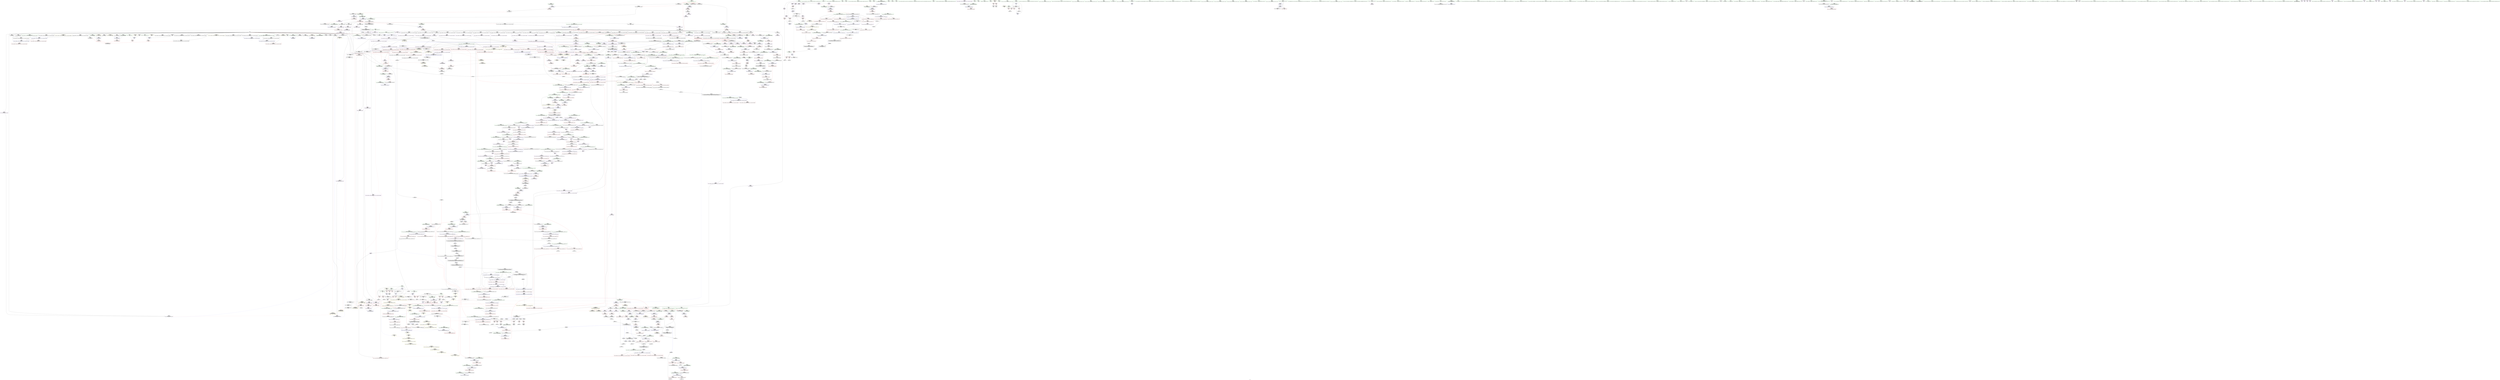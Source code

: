 digraph "SVFG" {
	label="SVFG";

	Node0x555801c5d3d0 [shape=record,color=grey,label="{NodeID: 0\nNullPtr|{|<s32>100}}"];
	Node0x555801c5d3d0 -> Node0x555801cc6fb0[style=solid];
	Node0x555801c5d3d0 -> Node0x555801cc70b0[style=solid];
	Node0x555801c5d3d0 -> Node0x555801cc7180[style=solid];
	Node0x555801c5d3d0 -> Node0x555801cc7250[style=solid];
	Node0x555801c5d3d0 -> Node0x555801cc7320[style=solid];
	Node0x555801c5d3d0 -> Node0x555801cc73f0[style=solid];
	Node0x555801c5d3d0 -> Node0x555801cc74c0[style=solid];
	Node0x555801c5d3d0 -> Node0x555801cc7590[style=solid];
	Node0x555801c5d3d0 -> Node0x555801cc7660[style=solid];
	Node0x555801c5d3d0 -> Node0x555801cc7730[style=solid];
	Node0x555801c5d3d0 -> Node0x555801cc7800[style=solid];
	Node0x555801c5d3d0 -> Node0x555801cc78d0[style=solid];
	Node0x555801c5d3d0 -> Node0x555801cc79a0[style=solid];
	Node0x555801c5d3d0 -> Node0x555801cc7a70[style=solid];
	Node0x555801c5d3d0 -> Node0x555801cc7b40[style=solid];
	Node0x555801c5d3d0 -> Node0x555801cc7c10[style=solid];
	Node0x555801c5d3d0 -> Node0x555801cc7ce0[style=solid];
	Node0x555801c5d3d0 -> Node0x555801cc7db0[style=solid];
	Node0x555801c5d3d0 -> Node0x555801cc7e80[style=solid];
	Node0x555801c5d3d0 -> Node0x555801cc7f50[style=solid];
	Node0x555801c5d3d0 -> Node0x555801cc8020[style=solid];
	Node0x555801c5d3d0 -> Node0x555801cc80f0[style=solid];
	Node0x555801c5d3d0 -> Node0x555801cc81c0[style=solid];
	Node0x555801c5d3d0 -> Node0x555801cc8290[style=solid];
	Node0x555801c5d3d0 -> Node0x555801cce200[style=solid];
	Node0x555801c5d3d0 -> Node0x555801cd0520[style=solid];
	Node0x555801c5d3d0 -> Node0x555801cd05f0[style=solid];
	Node0x555801c5d3d0 -> Node0x555801cd06c0[style=solid];
	Node0x555801c5d3d0 -> Node0x555801cd24d0[style=solid];
	Node0x555801c5d3d0 -> Node0x555801d0fd00[style=solid];
	Node0x555801c5d3d0 -> Node0x555801d12cb0[style=solid];
	Node0x555801c5d3d0 -> Node0x555801d12e30[style=solid];
	Node0x555801c5d3d0:s32 -> Node0x555801dde080[style=solid,color=red];
	Node0x555801ccd260 [shape=record,color=red,label="{NodeID: 775\n1606\<--1587\n\<--_Num\n_ZNSt11__copy_moveILb1ELb1ESt26random_access_iterator_tagE8__copy_mIiEEPT_PKS3_S6_S4_\n}"];
	Node0x555801ccd260 -> Node0x555801d11f30[style=solid];
	Node0x555801cc3ce0 [shape=record,color=purple,label="{NodeID: 443\n221\<--66\narrayidx39\<--cnt\nmain\n}"];
	Node0x555801cc3ce0 -> Node0x555801cdb8e0[style=solid];
	Node0x555801cc3ce0 -> Node0x555801cced90[style=solid];
	Node0x555801cb7aa0 [shape=record,color=green,label="{NodeID: 111\n627\<--628\n_ZNSt12_Vector_baseIiSaIiEE12_Vector_implD2Ev\<--_ZNSt12_Vector_baseIiSaIiEE12_Vector_implD2Ev_field_insensitive\n}"];
	Node0x555801cd2cf0 [shape=record,color=blue,label="{NodeID: 886\n966\<--963\n_M_end_of_storage41\<--add.ptr39\n_ZNSt6vectorIiSaIiEE17_M_realloc_insertIJRKiEEEvN9__gnu_cxx17__normal_iteratorIPiS1_EEDpOT_\n|{<s0>30}}"];
	Node0x555801cd2cf0:s0 -> Node0x555801d45fb0[style=dashed,color=blue];
	Node0x555801cd9790 [shape=record,color=purple,label="{NodeID: 554\n1538\<--1536\ncoerce.dive\<--__it\n_ZSt12__miter_baseIPiEDTcl12__miter_basecldtfp_4baseEEESt13move_iteratorIT_E\n}"];
	Node0x555801cd9790 -> Node0x555801cf5d20[style=solid];
	Node0x555801cbc2a0 [shape=record,color=green,label="{NodeID: 222\n1384\<--1385\n__i.addr\<--__i.addr_field_insensitive\n_ZSt32__make_move_if_noexcept_iteratorIiSt13move_iteratorIPiEET0_PT_\n}"];
	Node0x555801cbc2a0 -> Node0x555801ce37a0[style=solid];
	Node0x555801cbc2a0 -> Node0x555801cf4ce0[style=solid];
	Node0x555801ddad00 [shape=record,color=black,label="{NodeID: 2104\n1527 = PHI(1570, )\n|{<s0>122}}"];
	Node0x555801ddad00:s0 -> Node0x555801ddd420[style=solid,color=red];
	Node0x555801cdf1c0 [shape=record,color=red,label="{NodeID: 665\n816\<--794\nthis1\<--this.addr\n_ZNSt6vectorIiSaIiEE17_M_realloc_insertIJRKiEEEvN9__gnu_cxx17__normal_iteratorIPiS1_EEDpOT_\n|{|<s19>55|<s20>56}}"];
	Node0x555801cdf1c0 -> Node0x555801cca820[style=solid];
	Node0x555801cdf1c0 -> Node0x555801cca8f0[style=solid];
	Node0x555801cdf1c0 -> Node0x555801cca9c0[style=solid];
	Node0x555801cdf1c0 -> Node0x555801ccaa90[style=solid];
	Node0x555801cdf1c0 -> Node0x555801ccab60[style=solid];
	Node0x555801cdf1c0 -> Node0x555801ccac30[style=solid];
	Node0x555801cdf1c0 -> Node0x555801ccad00[style=solid];
	Node0x555801cdf1c0 -> Node0x555801ccadd0[style=solid];
	Node0x555801cdf1c0 -> Node0x555801ccaea0[style=solid];
	Node0x555801cdf1c0 -> Node0x555801ccaf70[style=solid];
	Node0x555801cdf1c0 -> Node0x555801ccb040[style=solid];
	Node0x555801cdf1c0 -> Node0x555801ccb110[style=solid];
	Node0x555801cdf1c0 -> Node0x555801ccb1e0[style=solid];
	Node0x555801cdf1c0 -> Node0x555801ccb2b0[style=solid];
	Node0x555801cdf1c0 -> Node0x555801ccb380[style=solid];
	Node0x555801cdf1c0 -> Node0x555801ccb450[style=solid];
	Node0x555801cdf1c0 -> Node0x555801ccb520[style=solid];
	Node0x555801cdf1c0 -> Node0x555801ccb5f0[style=solid];
	Node0x555801cdf1c0 -> Node0x555801ccb6c0[style=solid];
	Node0x555801cdf1c0:s19 -> Node0x555801ddf9b0[style=solid,color=red];
	Node0x555801cdf1c0:s20 -> Node0x555801de0e90[style=solid,color=red];
	Node0x555801d123b0 [shape=record,color=grey,label="{NodeID: 1440\n1596 = Binary(1594, 1595, )\n}"];
	Node0x555801d123b0 -> Node0x555801d12230[style=solid];
	Node0x555801cca340 [shape=record,color=black,label="{NodeID: 333\n684\<--683\n\<--_M_impl\n_ZNSt12_Vector_baseIiSaIiEE13_M_deallocateEPim\n|{<s0>48}}"];
	Node0x555801cca340:s0 -> Node0x555801de2030[style=solid,color=red];
	Node0x555801de45c0 [shape=record,color=black,label="{NodeID: 2215\n1580 = PHI(1565, )\n2nd arg _ZNSt11__copy_moveILb1ELb1ESt26random_access_iterator_tagE8__copy_mIiEEPT_PKS3_S6_S4_ }"];
	Node0x555801de45c0 -> Node0x555801cf63a0[style=solid];
	Node0x555801c7f730 [shape=record,color=green,label="{NodeID: 1\n7\<--1\n__dso_handle\<--dummyObj\nGlob }"];
	Node0x555801ccd330 [shape=record,color=red,label="{NodeID: 776\n1613\<--1587\n\<--_Num\n_ZNSt11__copy_moveILb1ELb1ESt26random_access_iterator_tagE8__copy_mIiEEPT_PKS3_S6_S4_\n}"];
	Node0x555801cc3db0 [shape=record,color=purple,label="{NodeID: 444\n234\<--66\narrayidx47\<--cnt\nmain\n}"];
	Node0x555801cc3db0 -> Node0x555801cdbb50[style=solid];
	Node0x555801cc3db0 -> Node0x555801ccee60[style=solid];
	Node0x555801cb7ba0 [shape=record,color=green,label="{NodeID: 112\n644\<--645\n__first.addr\<--__first.addr_field_insensitive\n_ZSt8_DestroyIPiEvT_S1_\n}"];
	Node0x555801cb7ba0 -> Node0x555801cde3f0[style=solid];
	Node0x555801cb7ba0 -> Node0x555801cd0ee0[style=solid];
	Node0x555801cd2dc0 [shape=record,color=blue,label="{NodeID: 887\n984\<--981\nthis.addr\<--this\n_ZNSt6vectorIiSaIiEE3endEv\n}"];
	Node0x555801cd2dc0 -> Node0x555801ce0bc0[style=dashed];
	Node0x555801cebb30 [shape=record,color=yellow,style=double,label="{NodeID: 1662\n26V_1 = ENCHI(MR_26V_0)\npts\{85 \}\nFun[_ZN9__gnu_cxx13new_allocatorIiE9constructIiJRKiEEEvPT_DpOT0_]}"];
	Node0x555801cebb30 -> Node0x555801ce0fd0[style=dashed];
	Node0x555801cd9860 [shape=record,color=purple,label="{NodeID: 555\n1693\<--1603\noffset_0\<--\n}"];
	Node0x555801cd9860 -> Node0x555801cf6540[style=solid];
	Node0x555801cbc370 [shape=record,color=green,label="{NodeID: 223\n1389\<--1390\n_ZNSt13move_iteratorIPiEC2ES0_\<--_ZNSt13move_iteratorIPiEC2ES0__field_insensitive\n}"];
	Node0x555801ddae40 [shape=record,color=black,label="{NodeID: 2105\n1529 = PHI(1570, )\n|{<s0>122}}"];
	Node0x555801ddae40:s0 -> Node0x555801ddd530[style=solid,color=red];
	Node0x555801cdf290 [shape=record,color=red,label="{NodeID: 666\n845\<--796\n\<--__args.addr\n_ZNSt6vectorIiSaIiEE17_M_realloc_insertIJRKiEEEvN9__gnu_cxx17__normal_iteratorIPiS1_EEDpOT_\n|{<s0>59}}"];
	Node0x555801cdf290:s0 -> Node0x555801de16c0[style=solid,color=red];
	Node0x555801d12530 [shape=record,color=grey,label="{NodeID: 1441\n134 = Binary(133, 105, )\n}"];
	Node0x555801d12530 -> Node0x555801cce640[style=solid];
	Node0x555801cca410 [shape=record,color=black,label="{NodeID: 334\n698\<--697\n\<--this1\n_ZNSt12_Vector_baseIiSaIiEE12_Vector_implD2Ev\n|{<s0>49}}"];
	Node0x555801cca410:s0 -> Node0x555801de3940[style=solid,color=red];
	Node0x555801de46d0 [shape=record,color=black,label="{NodeID: 2216\n758 = PHI(752, )\n0th arg _ZN9__gnu_cxx13new_allocatorIiED2Ev }"];
	Node0x555801de46d0 -> Node0x555801cd1b10[style=solid];
	Node0x555801c86210 [shape=record,color=green,label="{NodeID: 2\n8\<--1\n.str\<--dummyObj\nGlob }"];
	Node0x555801ccd400 [shape=record,color=red,label="{NodeID: 777\n1626\<--1623\n\<--__it.addr\n_ZSt12__miter_baseIPiET_S1_\n}"];
	Node0x555801ccd400 -> Node0x555801cc29a0[style=solid];
	Node0x555801cc3e80 [shape=record,color=purple,label="{NodeID: 445\n355\<--319\ncoerce.dive\<--agg.tmp\n_ZNSt6vectorIiSaIiEE9push_backERKi\n}"];
	Node0x555801cc3e80 -> Node0x555801ccf5b0[style=solid];
	Node0x555801cb7c70 [shape=record,color=green,label="{NodeID: 113\n646\<--647\n__last.addr\<--__last.addr_field_insensitive\n_ZSt8_DestroyIPiEvT_S1_\n}"];
	Node0x555801cb7c70 -> Node0x555801cde4c0[style=solid];
	Node0x555801cb7c70 -> Node0x555801cd0fb0[style=solid];
	Node0x555801cd2e90 [shape=record,color=blue,label="{NodeID: 888\n1001\<--998\nthis.addr\<--this\n_ZN9__gnu_cxx13new_allocatorIiE9constructIiJRKiEEEvPT_DpOT0_\n}"];
	Node0x555801cd2e90 -> Node0x555801ce0d60[style=dashed];
	Node0x555801cd9930 [shape=record,color=purple,label="{NodeID: 556\n1694\<--1605\noffset_0\<--\n}"];
	Node0x555801cd9930 -> Node0x555801ccdf60[style=solid];
	Node0x555801cbc470 [shape=record,color=green,label="{NodeID: 224\n1398\<--1399\n__first\<--__first_field_insensitive\n_ZSt18uninitialized_copyISt13move_iteratorIPiES1_ET0_T_S4_S3_\n}"];
	Node0x555801cbc470 -> Node0x555801cc1620[style=solid];
	Node0x555801cbc470 -> Node0x555801cd8410[style=solid];
	Node0x555801ddaf80 [shape=record,color=black,label="{NodeID: 2106\n1530 = PHI(1547, )\n}"];
	Node0x555801ddaf80 -> Node0x555801cc2250[style=solid];
	Node0x555801cdf360 [shape=record,color=red,label="{NodeID: 667\n832\<--798\n\<--__len\n_ZNSt6vectorIiSaIiEE17_M_realloc_insertIJRKiEEEvN9__gnu_cxx17__normal_iteratorIPiS1_EEDpOT_\n|{<s0>58}}"];
	Node0x555801cdf360:s0 -> Node0x555801ddee80[style=solid,color=red];
	Node0x555801d126b0 [shape=record,color=grey,label="{NodeID: 1442\n1236 = cmp(1233, 1235, )\n}"];
	Node0x555801cca4e0 [shape=record,color=black,label="{NodeID: 335\n717\<--716\n\<--\n_ZNSt16allocator_traitsISaIiEE10deallocateERS0_Pim\n|{<s0>50}}"];
	Node0x555801cca4e0:s0 -> Node0x555801de3e40[style=solid,color=red];
	Node0x555801de47e0 [shape=record,color=black,label="{NodeID: 2217\n1188 = PHI(892, )\n0th arg _ZNSt16allocator_traitsISaIiEE7destroyIiEEvRS0_PT_ }"];
	Node0x555801de47e0 -> Node0x555801cd4070[style=solid];
	Node0x555801cb4840 [shape=record,color=green,label="{NodeID: 3\n10\<--1\n.str.1\<--dummyObj\nGlob }"];
	Node0x555801ccd4d0 [shape=record,color=red,label="{NodeID: 778\n1633\<--1630\nthis1\<--this.addr\n_ZNKSt13move_iteratorIPiE4baseEv\n}"];
	Node0x555801ccd4d0 -> Node0x555801cd9a00[style=solid];
	Node0x555801ce54b0 [shape=record,color=yellow,style=double,label="{NodeID: 1553\n30V_1 = ENCHI(MR_30V_0)\npts\{1330 \}\nFun[_ZSt22__uninitialized_copy_aISt13move_iteratorIPiES1_iET0_T_S4_S3_RSaIT1_E]|{<s0>106}}"];
	Node0x555801ce54b0:s0 -> Node0x555801d5b720[style=dashed,color=red];
	Node0x555801cc3f50 [shape=record,color=purple,label="{NodeID: 446\n358\<--319\ncoerce.dive8\<--agg.tmp\n_ZNSt6vectorIiSaIiEE9push_backERKi\n}"];
	Node0x555801cc3f50 -> Node0x555801cdc440[style=solid];
	Node0x555801cbc8b0 [shape=record,color=green,label="{NodeID: 114\n653\<--654\n_ZNSt12_Destroy_auxILb1EE9__destroyIPiEEvT_S3_\<--_ZNSt12_Destroy_auxILb1EE9__destroyIPiEEvT_S3__field_insensitive\n}"];
	Node0x555801cd2f60 [shape=record,color=blue,label="{NodeID: 889\n1003\<--999\n__p.addr\<--__p\n_ZN9__gnu_cxx13new_allocatorIiE9constructIiJRKiEEEvPT_DpOT0_\n}"];
	Node0x555801cd2f60 -> Node0x555801ce0e30[style=dashed];
	Node0x555801cd9a00 [shape=record,color=purple,label="{NodeID: 557\n1634\<--1633\n_M_current\<--this1\n_ZNKSt13move_iteratorIPiE4baseEv\n}"];
	Node0x555801cd9a00 -> Node0x555801ccd5a0[style=solid];
	Node0x555801cbc540 [shape=record,color=green,label="{NodeID: 225\n1400\<--1401\n__last\<--__last_field_insensitive\n_ZSt18uninitialized_copyISt13move_iteratorIPiES1_ET0_T_S4_S3_\n}"];
	Node0x555801cbc540 -> Node0x555801cc16f0[style=solid];
	Node0x555801cbc540 -> Node0x555801cd84e0[style=solid];
	Node0x555801ddb0c0 [shape=record,color=black,label="{NodeID: 2107\n1540 = PHI(1628, )\n|{<s0>124}}"];
	Node0x555801ddb0c0:s0 -> Node0x555801de2e40[style=solid,color=red];
	Node0x555801cdf430 [shape=record,color=red,label="{NodeID: 668\n916\<--798\n\<--__len\n_ZNSt6vectorIiSaIiEE17_M_realloc_insertIJRKiEEEvN9__gnu_cxx17__normal_iteratorIPiS1_EEDpOT_\n|{<s0>72}}"];
	Node0x555801cdf430:s0 -> Node0x555801de01a0[style=solid,color=red];
	Node0x555801d12830 [shape=record,color=grey,label="{NodeID: 1443\n460 = cmp(458, 459, )\n}"];
	Node0x555801cca5b0 [shape=record,color=black,label="{NodeID: 336\n739\<--738\n\<--\n_ZN9__gnu_cxx13new_allocatorIiE10deallocateEPim\n}"];
	Node0x555801de48f0 [shape=record,color=black,label="{NodeID: 2218\n1189 = PHI(895, )\n1st arg _ZNSt16allocator_traitsISaIiEE7destroyIiEEvRS0_PT_ }"];
	Node0x555801de48f0 -> Node0x555801cd4140[style=solid];
	Node0x555801cb3b10 [shape=record,color=green,label="{NodeID: 4\n12\<--1\nstdin\<--dummyObj\nGlob }"];
	Node0x555801ccd5a0 [shape=record,color=red,label="{NodeID: 779\n1635\<--1634\n\<--_M_current\n_ZNKSt13move_iteratorIPiE4baseEv\n}"];
	Node0x555801ccd5a0 -> Node0x555801cc2a70[style=solid];
	Node0x555801cc4020 [shape=record,color=purple,label="{NodeID: 447\n325\<--324\n_M_impl\<--\n_ZNSt6vectorIiSaIiEE9push_backERKi\n}"];
	Node0x555801cbc980 [shape=record,color=green,label="{NodeID: 115\n659\<--660\n.addr\<--.addr_field_insensitive\n_ZNSt12_Destroy_auxILb1EE9__destroyIPiEEvT_S3_\n}"];
	Node0x555801cbc980 -> Node0x555801cd1080[style=solid];
	Node0x555801cd3030 [shape=record,color=blue,label="{NodeID: 890\n1005\<--1000\n__args.addr\<--__args\n_ZN9__gnu_cxx13new_allocatorIiE9constructIiJRKiEEEvPT_DpOT0_\n}"];
	Node0x555801cd3030 -> Node0x555801ce0f00[style=dashed];
	Node0x555801cebe30 [shape=record,color=yellow,style=double,label="{NodeID: 1665\n30V_1 = ENCHI(MR_30V_0)\npts\{1330 \}\nFun[_ZNSt20__uninitialized_copyILb1EE13__uninit_copyISt13move_iteratorIPiES3_EET0_T_S6_S5_]|{<s0>113}}"];
	Node0x555801cebe30:s0 -> Node0x555801cec1b0[style=dashed,color=red];
	Node0x555801cd9ad0 [shape=record,color=purple,label="{NodeID: 558\n1647\<--1646\n_M_current\<--this1\n_ZNSt13move_iteratorIPiEC2ES0_\n}"];
	Node0x555801cd9ad0 -> Node0x555801cf6950[style=solid];
	Node0x555801cbc610 [shape=record,color=green,label="{NodeID: 226\n1402\<--1403\n__result.addr\<--__result.addr_field_insensitive\n_ZSt18uninitialized_copyISt13move_iteratorIPiES1_ET0_T_S4_S3_\n}"];
	Node0x555801cbc610 -> Node0x555801ce3940[style=solid];
	Node0x555801cbc610 -> Node0x555801cf4f50[style=solid];
	Node0x555801ddb200 [shape=record,color=black,label="{NodeID: 2108\n1543 = PHI(1621, )\n}"];
	Node0x555801ddb200 -> Node0x555801cc2320[style=solid];
	Node0x555801cdf500 [shape=record,color=red,label="{NodeID: 669\n962\<--798\n\<--__len\n_ZNSt6vectorIiSaIiEE17_M_realloc_insertIJRKiEEEvN9__gnu_cxx17__normal_iteratorIPiS1_EEDpOT_\n}"];
	Node0x555801d129b0 [shape=record,color=grey,label="{NodeID: 1444\n472 = cmp(469, 471, )\n}"];
	Node0x555801cca680 [shape=record,color=black,label="{NodeID: 337\n752\<--751\n\<--this1\n_ZNSaIiED2Ev\n|{<s0>52}}"];
	Node0x555801cca680:s0 -> Node0x555801de46d0[style=solid,color=red];
	Node0x555801cb3ba0 [shape=record,color=green,label="{NodeID: 5\n13\<--1\n.str.2\<--dummyObj\nGlob }"];
	Node0x555801ccd670 [shape=record,color=red,label="{NodeID: 780\n1646\<--1640\nthis1\<--this.addr\n_ZNSt13move_iteratorIPiEC2ES0_\n}"];
	Node0x555801ccd670 -> Node0x555801cd9ad0[style=solid];
	Node0x555801cc40f0 [shape=record,color=purple,label="{NodeID: 448\n326\<--324\n_M_finish\<--\n_ZNSt6vectorIiSaIiEE9push_backERKi\n}"];
	Node0x555801cc40f0 -> Node0x555801cdc100[style=solid];
	Node0x555801cbca50 [shape=record,color=green,label="{NodeID: 116\n661\<--662\n.addr1\<--.addr1_field_insensitive\n_ZNSt12_Destroy_auxILb1EE9__destroyIPiEEvT_S3_\n}"];
	Node0x555801cbca50 -> Node0x555801cd1150[style=solid];
	Node0x555801cd3100 [shape=record,color=blue,label="{NodeID: 891\n1013\<--1016\n\<--\n_ZN9__gnu_cxx13new_allocatorIiE9constructIiJRKiEEEvPT_DpOT0_\n|{<s0>54}}"];
	Node0x555801cd3100:s0 -> Node0x555801d85c70[style=dashed,color=blue];
	Node0x555801cd9ba0 [shape=record,color=purple,label="{NodeID: 559\n129\<--66\nadd.ptr\<--cnt\nmain\n}"];
	Node0x555801cbc6e0 [shape=record,color=green,label="{NodeID: 227\n1404\<--1405\n__assignable\<--__assignable_field_insensitive\n_ZSt18uninitialized_copyISt13move_iteratorIPiES1_ET0_T_S4_S3_\n}"];
	Node0x555801cbc6e0 -> Node0x555801cf5020[style=solid];
	Node0x555801ddb340 [shape=record,color=black,label="{NodeID: 2109\n1566 = PHI(1577, )\n}"];
	Node0x555801ddb340 -> Node0x555801cc23f0[style=solid];
	Node0x555801cdf5d0 [shape=record,color=red,label="{NodeID: 670\n843\<--800\n\<--__elems_before\n_ZNSt6vectorIiSaIiEE17_M_realloc_insertIJRKiEEEvN9__gnu_cxx17__normal_iteratorIPiS1_EEDpOT_\n}"];
	Node0x555801d12b30 [shape=record,color=grey,label="{NodeID: 1445\n1126 = cmp(1125, 198, )\n}"];
	Node0x555801cca750 [shape=record,color=black,label="{NodeID: 338\n778\<--777\n\<--\n_ZNSt16allocator_traitsISaIiEE9constructIiJRKiEEEvRS0_PT_DpOT0_\n|{<s0>54}}"];
	Node0x555801cca750:s0 -> Node0x555801de2360[style=solid,color=red];
	Node0x555801cb3e50 [shape=record,color=green,label="{NodeID: 6\n15\<--1\n.str.3\<--dummyObj\nGlob }"];
	Node0x555801ccd740 [shape=record,color=red,label="{NodeID: 781\n1648\<--1642\n\<--__i.addr\n_ZNSt13move_iteratorIPiEC2ES0_\n}"];
	Node0x555801ccd740 -> Node0x555801cf6950[style=solid];
	Node0x555801cc41c0 [shape=record,color=purple,label="{NodeID: 449\n329\<--328\n_M_impl2\<--\n_ZNSt6vectorIiSaIiEE9push_backERKi\n}"];
	Node0x555801cbcb20 [shape=record,color=green,label="{NodeID: 117\n670\<--671\nthis.addr\<--this.addr_field_insensitive\n_ZNSt12_Vector_baseIiSaIiEE13_M_deallocateEPim\n}"];
	Node0x555801cbcb20 -> Node0x555801cde590[style=solid];
	Node0x555801cbcb20 -> Node0x555801cd1220[style=solid];
	Node0x555801cd31d0 [shape=record,color=blue,label="{NodeID: 892\n1021\<--1020\n__t.addr\<--__t\n_ZSt7forwardIRKiEOT_RNSt16remove_referenceIS2_E4typeE\n}"];
	Node0x555801cd31d0 -> Node0x555801ce10a0[style=dashed];
	Node0x555801cd9c70 [shape=record,color=purple,label="{NodeID: 560\n145\<--66\nadd.ptr12\<--cnt\nmain\n|{<s0>10}}"];
	Node0x555801cd9c70:s0 -> Node0x555801dde730[style=solid,color=red];
	Node0x555801cbc7b0 [shape=record,color=green,label="{NodeID: 228\n1406\<--1407\nagg.tmp\<--agg.tmp_field_insensitive\n_ZSt18uninitialized_copyISt13move_iteratorIPiES1_ET0_T_S4_S3_\n}"];
	Node0x555801cbc7b0 -> Node0x555801cc17c0[style=solid];
	Node0x555801cbc7b0 -> Node0x555801cd85b0[style=solid];
	Node0x555801ddb480 [shape=record,color=black,label="{NodeID: 2110\n1081 = PHI(792, )\n0th arg _ZN9__gnu_cxxmiIPiSt6vectorIiSaIiEEEENS_17__normal_iteratorIT_T0_E15difference_typeERKS8_SB_ }"];
	Node0x555801ddb480 -> Node0x555801cd36b0[style=solid];
	Node0x555801cdf6a0 [shape=record,color=red,label="{NodeID: 671\n894\<--800\n\<--__elems_before\n_ZNSt6vectorIiSaIiEE17_M_realloc_insertIJRKiEEEvN9__gnu_cxx17__normal_iteratorIPiS1_EEDpOT_\n}"];
	Node0x555801d12cb0 [shape=record,color=grey,label="{NodeID: 1446\n888 = cmp(887, 3, )\n}"];
	Node0x555801cca820 [shape=record,color=black,label="{NodeID: 339\n831\<--816\n\<--this1\n_ZNSt6vectorIiSaIiEE17_M_realloc_insertIJRKiEEEvN9__gnu_cxx17__normal_iteratorIPiS1_EEDpOT_\n|{<s0>58}}"];
	Node0x555801cca820:s0 -> Node0x555801dded40[style=solid,color=red];
	Node0x555801cb3f10 [shape=record,color=green,label="{NodeID: 7\n17\<--1\nstdout\<--dummyObj\nGlob }"];
	Node0x555801ccd810 [shape=record,color=red,label="{NodeID: 782\n1660\<--1654\nthis1\<--this.addr\n_ZN9__gnu_cxx13new_allocatorIiE7destroyIiEEvPT_\n}"];
	Node0x555801cc4290 [shape=record,color=purple,label="{NodeID: 450\n330\<--328\n_M_end_of_storage\<--\n_ZNSt6vectorIiSaIiEE9push_backERKi\n}"];
	Node0x555801cc4290 -> Node0x555801cdc1d0[style=solid];
	Node0x555801cbcbf0 [shape=record,color=green,label="{NodeID: 118\n672\<--673\n__p.addr\<--__p.addr_field_insensitive\n_ZNSt12_Vector_baseIiSaIiEE13_M_deallocateEPim\n}"];
	Node0x555801cbcbf0 -> Node0x555801cde660[style=solid];
	Node0x555801cbcbf0 -> Node0x555801cde730[style=solid];
	Node0x555801cbcbf0 -> Node0x555801cd12f0[style=solid];
	Node0x555801cd32a0 [shape=record,color=blue,label="{NodeID: 893\n1030\<--1027\nthis.addr\<--this\n_ZNKSt6vectorIiSaIiEE12_M_check_lenEmPKc\n}"];
	Node0x555801cd32a0 -> Node0x555801ce1170[style=dashed];
	Node0x555801cd9d40 [shape=record,color=purple,label="{NodeID: 561\n400\<--398\nadd.ptr\<--\n_ZNSt6vectorIiSaIiEEixEm\n}"];
	Node0x555801cd9d40 -> Node0x555801cc97e0[style=solid];
	Node0x555801cc4c80 [shape=record,color=green,label="{NodeID: 229\n1408\<--1409\nagg.tmp2\<--agg.tmp2_field_insensitive\n_ZSt18uninitialized_copyISt13move_iteratorIPiES1_ET0_T_S4_S3_\n}"];
	Node0x555801cc4c80 -> Node0x555801cc1890[style=solid];
	Node0x555801cc4c80 -> Node0x555801cd8680[style=solid];
	Node0x555801ddb5c0 [shape=record,color=black,label="{NodeID: 2111\n1082 = PHI(802, )\n1st arg _ZN9__gnu_cxxmiIPiSt6vectorIiSaIiEEEENS_17__normal_iteratorIT_T0_E15difference_typeERKS8_SB_ }"];
	Node0x555801ddb5c0 -> Node0x555801cd3780[style=solid];
	Node0x555801cdf770 [shape=record,color=red,label="{NodeID: 672\n837\<--804\n\<--__new_start\n_ZNSt6vectorIiSaIiEE17_M_realloc_insertIJRKiEEEvN9__gnu_cxx17__normal_iteratorIPiS1_EEDpOT_\n}"];
	Node0x555801cdf770 -> Node0x555801cd2400[style=solid];
	Node0x555801d12e30 [shape=record,color=grey,label="{NodeID: 1447\n681 = cmp(680, 3, )\n}"];
	Node0x555801cca8f0 [shape=record,color=black,label="{NodeID: 340\n839\<--816\n\<--this1\n_ZNSt6vectorIiSaIiEE17_M_realloc_insertIJRKiEEEvN9__gnu_cxx17__normal_iteratorIPiS1_EEDpOT_\n}"];
	Node0x555801cca8f0 -> Node0x555801cd5eb0[style=solid];
	Node0x555801cb3fd0 [shape=record,color=green,label="{NodeID: 8\n18\<--1\n.str.4\<--dummyObj\nGlob }"];
	Node0x555801ccd8e0 [shape=record,color=red,label="{NodeID: 783\n1671\<--1670\ndummyVal\<--offset_0\n_ZSt22__uninitialized_copy_aISt13move_iteratorIPiES1_iET0_T_S4_S3_RSaIT1_E\n}"];
	Node0x555801ccd8e0 -> Node0x555801cf4b40[style=solid];
	Node0x555801cc4360 [shape=record,color=purple,label="{NodeID: 451\n335\<--334\n_M_impl3\<--\n_ZNSt6vectorIiSaIiEE9push_backERKi\n}"];
	Node0x555801cc4360 -> Node0x555801cc9230[style=solid];
	Node0x555801cbccc0 [shape=record,color=green,label="{NodeID: 119\n674\<--675\n__n.addr\<--__n.addr_field_insensitive\n_ZNSt12_Vector_baseIiSaIiEE13_M_deallocateEPim\n}"];
	Node0x555801cbccc0 -> Node0x555801cde800[style=solid];
	Node0x555801cbccc0 -> Node0x555801cd13c0[style=solid];
	Node0x555801cd3370 [shape=record,color=blue,label="{NodeID: 894\n1032\<--1028\n__n.addr\<--__n\n_ZNKSt6vectorIiSaIiEE12_M_check_lenEmPKc\n|{|<s2>85}}"];
	Node0x555801cd3370 -> Node0x555801ce1240[style=dashed];
	Node0x555801cd3370 -> Node0x555801ce1650[style=dashed];
	Node0x555801cd3370:s2 -> Node0x555801ce8be0[style=dashed,color=red];
	Node0x555801cec1b0 [shape=record,color=yellow,style=double,label="{NodeID: 1669\n30V_1 = ENCHI(MR_30V_0)\npts\{1330 \}\nFun[_ZSt4copyISt13move_iteratorIPiES1_ET0_T_S4_S3_]|{<s0>118}}"];
	Node0x555801cec1b0:s0 -> Node0x555801ce8450[style=dashed,color=red];
	Node0x555801cd9e10 [shape=record,color=purple,label="{NodeID: 562\n844\<--842\nadd.ptr\<--\n_ZNSt6vectorIiSaIiEE17_M_realloc_insertIJRKiEEEvN9__gnu_cxx17__normal_iteratorIPiS1_EEDpOT_\n|{<s0>60}}"];
	Node0x555801cd9e10:s0 -> Node0x555801ddd070[style=solid,color=red];
	Node0x555801cc4d50 [shape=record,color=green,label="{NodeID: 230\n1429\<--1430\n_ZNSt20__uninitialized_copyILb1EE13__uninit_copyISt13move_iteratorIPiES3_EET0_T_S6_S5_\<--_ZNSt20__uninitialized_copyILb1EE13__uninit_copyISt13move_iteratorIPiES3_EET0_T_S6_S5__field_insensitive\n}"];
	Node0x555801ddb700 [shape=record,color=black,label="{NodeID: 2112\n600 = PHI(427, 437, )\n0th arg _ZNSt12_Vector_baseIiSaIiEED2Ev }"];
	Node0x555801ddb700 -> Node0x555801cd0c70[style=solid];
	Node0x555801cdf840 [shape=record,color=red,label="{NodeID: 673\n842\<--804\n\<--__new_start\n_ZNSt6vectorIiSaIiEE17_M_realloc_insertIJRKiEEEvN9__gnu_cxx17__normal_iteratorIPiS1_EEDpOT_\n}"];
	Node0x555801cdf840 -> Node0x555801cd9e10[style=solid];
	Node0x555801d12fb0 [shape=record,color=grey,label="{NodeID: 1448\n179 = cmp(177, 178, )\n}"];
	Node0x555801cca9c0 [shape=record,color=black,label="{NodeID: 341\n849\<--816\n\<--this1\n_ZNSt6vectorIiSaIiEE17_M_realloc_insertIJRKiEEEvN9__gnu_cxx17__normal_iteratorIPiS1_EEDpOT_\n}"];
	Node0x555801cca9c0 -> Node0x555801cd5f80[style=solid];
	Node0x555801cca9c0 -> Node0x555801cd6050[style=solid];
	Node0x555801cb4970 [shape=record,color=green,label="{NodeID: 9\n20\<--1\n.str.5\<--dummyObj\nGlob }"];
	Node0x555801ccd9b0 [shape=record,color=red,label="{NodeID: 784\n1674\<--1673\ndummyVal\<--offset_0\n_ZSt22__uninitialized_copy_aISt13move_iteratorIPiES1_iET0_T_S4_S3_RSaIT1_E\n}"];
	Node0x555801ccd9b0 -> Node0x555801cf4c10[style=solid];
	Node0x555801cc4430 [shape=record,color=purple,label="{NodeID: 452\n338\<--337\n_M_impl4\<--\n_ZNSt6vectorIiSaIiEE9push_backERKi\n}"];
	Node0x555801cbcd90 [shape=record,color=green,label="{NodeID: 120\n688\<--689\n_ZNSt16allocator_traitsISaIiEE10deallocateERS0_Pim\<--_ZNSt16allocator_traitsISaIiEE10deallocateERS0_Pim_field_insensitive\n}"];
	Node0x555801cd3440 [shape=record,color=blue,label="{NodeID: 895\n1034\<--1029\n__s.addr\<--__s\n_ZNKSt6vectorIiSaIiEE12_M_check_lenEmPKc\n}"];
	Node0x555801cd3440 -> Node0x555801ce1310[style=dashed];
	Node0x555801cd9ee0 [shape=record,color=purple,label="{NodeID: 563\n895\<--893\nadd.ptr18\<--\n_ZNSt6vectorIiSaIiEE17_M_realloc_insertIJRKiEEEvN9__gnu_cxx17__normal_iteratorIPiS1_EEDpOT_\n|{<s0>68}}"];
	Node0x555801cd9ee0:s0 -> Node0x555801de48f0[style=solid,color=red];
	Node0x555801cc4e20 [shape=record,color=green,label="{NodeID: 231\n1441\<--1442\n__first\<--__first_field_insensitive\n_ZNSt20__uninitialized_copyILb1EE13__uninit_copyISt13move_iteratorIPiES3_EET0_T_S6_S5_\n}"];
	Node0x555801cc4e20 -> Node0x555801cc1a30[style=solid];
	Node0x555801cc4e20 -> Node0x555801cd8a90[style=solid];
	Node0x555801ddb910 [shape=record,color=black,label="{NodeID: 2113\n514 = PHI(275, )\n0th arg _ZNSt12_Vector_baseIiSaIiEEC2Ev }"];
	Node0x555801ddb910 -> Node0x555801cd0380[style=solid];
	Node0x555801cdf910 [shape=record,color=red,label="{NodeID: 674\n857\<--804\n\<--__new_start\n_ZNSt6vectorIiSaIiEE17_M_realloc_insertIJRKiEEEvN9__gnu_cxx17__normal_iteratorIPiS1_EEDpOT_\n|{<s0>63}}"];
	Node0x555801cdf910:s0 -> Node0x555801de3310[style=solid,color=red];
	Node0x555801d13130 [shape=record,color=grey,label="{NodeID: 1449\n194 = cmp(193, 195, )\n}"];
	Node0x555801ccaa90 [shape=record,color=black,label="{NodeID: 342\n858\<--816\n\<--this1\n_ZNSt6vectorIiSaIiEE17_M_realloc_insertIJRKiEEEvN9__gnu_cxx17__normal_iteratorIPiS1_EEDpOT_\n|{<s0>62}}"];
	Node0x555801ccaa90:s0 -> Node0x555801dc5e20[style=solid,color=red];
	Node0x555801cb4a00 [shape=record,color=green,label="{NodeID: 10\n22\<--1\n.str.6\<--dummyObj\nGlob }"];
	Node0x555801ccda80 [shape=record,color=red,label="{NodeID: 785\n1677\<--1676\ndummyVal\<--offset_0\n_ZSt18uninitialized_copyISt13move_iteratorIPiES1_ET0_T_S4_S3_\n}"];
	Node0x555801ccda80 -> Node0x555801cf50f0[style=solid];
	Node0x555801cc4500 [shape=record,color=purple,label="{NodeID: 453\n339\<--337\n_M_finish5\<--\n_ZNSt6vectorIiSaIiEE9push_backERKi\n}"];
	Node0x555801cc4500 -> Node0x555801cdc2a0[style=solid];
	Node0x555801cbce90 [shape=record,color=green,label="{NodeID: 121\n694\<--695\nthis.addr\<--this.addr_field_insensitive\n_ZNSt12_Vector_baseIiSaIiEE12_Vector_implD2Ev\n}"];
	Node0x555801cbce90 -> Node0x555801cde8d0[style=solid];
	Node0x555801cbce90 -> Node0x555801cd1490[style=solid];
	Node0x555801cd3510 [shape=record,color=blue,label="{NodeID: 896\n1038\<--1058\nref.tmp\<--call4\n_ZNKSt6vectorIiSaIiEE12_M_check_lenEmPKc\n|{|<s1>85}}"];
	Node0x555801cd3510 -> Node0x555801ce1650[style=dashed];
	Node0x555801cd3510:s1 -> Node0x555801ce8cf0[style=dashed,color=red];
	Node0x555801cd9fb0 [shape=record,color=purple,label="{NodeID: 564\n963\<--961\nadd.ptr39\<--\n_ZNSt6vectorIiSaIiEE17_M_realloc_insertIJRKiEEEvN9__gnu_cxx17__normal_iteratorIPiS1_EEDpOT_\n}"];
	Node0x555801cd9fb0 -> Node0x555801cd2cf0[style=solid];
	Node0x555801cc4ef0 [shape=record,color=green,label="{NodeID: 232\n1443\<--1444\n__last\<--__last_field_insensitive\n_ZNSt20__uninitialized_copyILb1EE13__uninit_copyISt13move_iteratorIPiES3_EET0_T_S6_S5_\n}"];
	Node0x555801cc4ef0 -> Node0x555801cc1b00[style=solid];
	Node0x555801cc4ef0 -> Node0x555801cd8b60[style=solid];
	Node0x555801ddba20 [shape=record,color=black,label="{NodeID: 2114\n789 = PHI(323, )\n0th arg _ZNSt6vectorIiSaIiEE17_M_realloc_insertIJRKiEEEvN9__gnu_cxx17__normal_iteratorIPiS1_EEDpOT_ }"];
	Node0x555801ddba20 -> Node0x555801cd1f20[style=solid];
	Node0x555801cdf9e0 [shape=record,color=red,label="{NodeID: 675\n893\<--804\n\<--__new_start\n_ZNSt6vectorIiSaIiEE17_M_realloc_insertIJRKiEEEvN9__gnu_cxx17__normal_iteratorIPiS1_EEDpOT_\n}"];
	Node0x555801cdf9e0 -> Node0x555801cd9ee0[style=solid];
	Node0x555801d132b0 [shape=record,color=grey,label="{NodeID: 1450\n172 = cmp(170, 171, )\n}"];
	Node0x555801ccab60 [shape=record,color=black,label="{NodeID: 343\n869\<--816\n\<--this1\n_ZNSt6vectorIiSaIiEE17_M_realloc_insertIJRKiEEEvN9__gnu_cxx17__normal_iteratorIPiS1_EEDpOT_\n}"];
	Node0x555801ccab60 -> Node0x555801cd61f0[style=solid];
	Node0x555801ccab60 -> Node0x555801cd62c0[style=solid];
	Node0x555801cb4ac0 [shape=record,color=green,label="{NodeID: 11\n24\<--1\n.str.7\<--dummyObj\nGlob }"];
	Node0x555801ccdb50 [shape=record,color=red,label="{NodeID: 786\n1680\<--1679\ndummyVal\<--offset_0\n_ZSt18uninitialized_copyISt13move_iteratorIPiES1_ET0_T_S4_S3_\n}"];
	Node0x555801ccdb50 -> Node0x555801cf51c0[style=solid];
	Node0x555801cc45d0 [shape=record,color=purple,label="{NodeID: 454\n346\<--345\n_M_impl6\<--\n_ZNSt6vectorIiSaIiEE9push_backERKi\n}"];
	Node0x555801cbcf60 [shape=record,color=green,label="{NodeID: 122\n700\<--701\n_ZNSaIiED2Ev\<--_ZNSaIiED2Ev_field_insensitive\n}"];
	Node0x555801cd35e0 [shape=record,color=blue,label="{NodeID: 897\n1036\<--1064\n__len\<--add\n_ZNKSt6vectorIiSaIiEE12_M_check_lenEmPKc\n}"];
	Node0x555801cd35e0 -> Node0x555801ce13e0[style=dashed];
	Node0x555801cd35e0 -> Node0x555801ce14b0[style=dashed];
	Node0x555801cd35e0 -> Node0x555801ce1580[style=dashed];
	Node0x555801cda080 [shape=record,color=purple,label="{NodeID: 565\n1614\<--1612\nadd.ptr\<--\n_ZNSt11__copy_moveILb1ELb1ESt26random_access_iterator_tagE8__copy_mIiEEPT_PKS3_S6_S4_\n}"];
	Node0x555801cda080 -> Node0x555801cc28d0[style=solid];
	Node0x555801cc4fc0 [shape=record,color=green,label="{NodeID: 233\n1445\<--1446\n__result.addr\<--__result.addr_field_insensitive\n_ZNSt20__uninitialized_copyILb1EE13__uninit_copyISt13move_iteratorIPiES3_EET0_T_S6_S5_\n}"];
	Node0x555801cc4fc0 -> Node0x555801ce3bb0[style=solid];
	Node0x555801cc4fc0 -> Node0x555801cf5430[style=solid];
	Node0x555801ddbb30 [shape=record,color=black,label="{NodeID: 2115\n790 = PHI(359, )\n1st arg _ZNSt6vectorIiSaIiEE17_M_realloc_insertIJRKiEEEvN9__gnu_cxx17__normal_iteratorIPiS1_EEDpOT_ }"];
	Node0x555801ddbb30 -> Node0x555801cd1e50[style=solid];
	Node0x555801cdfab0 [shape=record,color=red,label="{NodeID: 676\n908\<--804\n\<--__new_start\n_ZNSt6vectorIiSaIiEE17_M_realloc_insertIJRKiEEEvN9__gnu_cxx17__normal_iteratorIPiS1_EEDpOT_\n|{<s0>71}}"];
	Node0x555801cdfab0:s0 -> Node0x555801ddc8c0[style=solid,color=red];
	Node0x555801d13430 [shape=record,color=grey,label="{NodeID: 1451\n332 = cmp(327, 331, )\n}"];
	Node0x555801ccac30 [shape=record,color=black,label="{NodeID: 344\n874\<--816\n\<--this1\n_ZNSt6vectorIiSaIiEE17_M_realloc_insertIJRKiEEEvN9__gnu_cxx17__normal_iteratorIPiS1_EEDpOT_\n|{<s0>65}}"];
	Node0x555801ccac30:s0 -> Node0x555801dc5e20[style=solid,color=red];
	Node0x555801cb4bc0 [shape=record,color=green,label="{NodeID: 12\n26\<--1\n.str.8\<--dummyObj\nGlob }"];
	Node0x555801ccdc20 [shape=record,color=red,label="{NodeID: 787\n1683\<--1682\ndummyVal\<--offset_0\n_ZNSt20__uninitialized_copyILb1EE13__uninit_copyISt13move_iteratorIPiES3_EET0_T_S6_S5_\n}"];
	Node0x555801ccdc20 -> Node0x555801cf5500[style=solid];
	Node0x555801cc46a0 [shape=record,color=purple,label="{NodeID: 455\n347\<--345\n_M_finish7\<--\n_ZNSt6vectorIiSaIiEE9push_backERKi\n}"];
	Node0x555801cc46a0 -> Node0x555801cdc370[style=solid];
	Node0x555801cc46a0 -> Node0x555801ccf4e0[style=solid];
	Node0x555801cbd060 [shape=record,color=green,label="{NodeID: 123\n707\<--708\n__a.addr\<--__a.addr_field_insensitive\n_ZNSt16allocator_traitsISaIiEE10deallocateERS0_Pim\n}"];
	Node0x555801cbd060 -> Node0x555801cde9a0[style=solid];
	Node0x555801cbd060 -> Node0x555801cd1560[style=solid];
	Node0x555801cd36b0 [shape=record,color=blue,label="{NodeID: 898\n1083\<--1081\n__lhs.addr\<--__lhs\n_ZN9__gnu_cxxmiIPiSt6vectorIiSaIiEEEENS_17__normal_iteratorIT_T0_E15difference_typeERKS8_SB_\n}"];
	Node0x555801cd36b0 -> Node0x555801ce1720[style=dashed];
	Node0x555801cda150 [shape=record,color=red,label="{NodeID: 566\n90\<--12\n\<--stdin\nmain\n}"];
	Node0x555801cda150 -> Node0x555801cc8530[style=solid];
	Node0x555801cc5090 [shape=record,color=green,label="{NodeID: 234\n1447\<--1448\nagg.tmp\<--agg.tmp_field_insensitive\n_ZNSt20__uninitialized_copyILb1EE13__uninit_copyISt13move_iteratorIPiES3_EET0_T_S6_S5_\n}"];
	Node0x555801cc5090 -> Node0x555801cc1bd0[style=solid];
	Node0x555801cc5090 -> Node0x555801cd8c30[style=solid];
	Node0x555801ddbc40 [shape=record,color=black,label="{NodeID: 2116\n791 = PHI(357, )\n2nd arg _ZNSt6vectorIiSaIiEE17_M_realloc_insertIJRKiEEEvN9__gnu_cxx17__normal_iteratorIPiS1_EEDpOT_ }"];
	Node0x555801ddbc40 -> Node0x555801cd1ff0[style=solid];
	Node0x555801cdfb80 [shape=record,color=red,label="{NodeID: 677\n915\<--804\n\<--__new_start\n_ZNSt6vectorIiSaIiEE17_M_realloc_insertIJRKiEEEvN9__gnu_cxx17__normal_iteratorIPiS1_EEDpOT_\n|{<s0>72}}"];
	Node0x555801cdfb80:s0 -> Node0x555801ddffe0[style=solid,color=red];
	Node0x555801d135b0 [shape=record,color=grey,label="{NodeID: 1452\n1072 = cmp(1070, 1071, )\n}"];
	Node0x555801ccad00 [shape=record,color=black,label="{NodeID: 345\n890\<--816\n\<--this1\n_ZNSt6vectorIiSaIiEE17_M_realloc_insertIJRKiEEEvN9__gnu_cxx17__normal_iteratorIPiS1_EEDpOT_\n}"];
	Node0x555801ccad00 -> Node0x555801cd6390[style=solid];
	Node0x555801cb4cc0 [shape=record,color=green,label="{NodeID: 13\n28\<--1\n.str.9\<--dummyObj\nGlob }"];
	Node0x555801ccdcf0 [shape=record,color=red,label="{NodeID: 788\n1686\<--1685\ndummyVal\<--offset_0\n_ZNSt20__uninitialized_copyILb1EE13__uninit_copyISt13move_iteratorIPiES3_EET0_T_S6_S5_\n}"];
	Node0x555801ccdcf0 -> Node0x555801cf55d0[style=solid];
	Node0x555801cc4770 [shape=record,color=purple,label="{NodeID: 456\n349\<--348\nincdec.ptr\<--\n_ZNSt6vectorIiSaIiEE9push_backERKi\n}"];
	Node0x555801cc4770 -> Node0x555801ccf4e0[style=solid];
	Node0x555801cbd130 [shape=record,color=green,label="{NodeID: 124\n709\<--710\n__p.addr\<--__p.addr_field_insensitive\n_ZNSt16allocator_traitsISaIiEE10deallocateERS0_Pim\n}"];
	Node0x555801cbd130 -> Node0x555801cdea70[style=solid];
	Node0x555801cbd130 -> Node0x555801cd1630[style=solid];
	Node0x555801cd3780 [shape=record,color=blue,label="{NodeID: 899\n1085\<--1082\n__rhs.addr\<--__rhs\n_ZN9__gnu_cxxmiIPiSt6vectorIiSaIiEEEENS_17__normal_iteratorIT_T0_E15difference_typeERKS8_SB_\n}"];
	Node0x555801cd3780 -> Node0x555801ce17f0[style=dashed];
	Node0x555801cda220 [shape=record,color=red,label="{NodeID: 567\n96\<--17\n\<--stdout\nmain\n}"];
	Node0x555801cda220 -> Node0x555801cc8600[style=solid];
	Node0x555801cc5160 [shape=record,color=green,label="{NodeID: 235\n1449\<--1450\nagg.tmp2\<--agg.tmp2_field_insensitive\n_ZNSt20__uninitialized_copyILb1EE13__uninit_copyISt13move_iteratorIPiES3_EET0_T_S6_S5_\n}"];
	Node0x555801cc5160 -> Node0x555801cc1ca0[style=solid];
	Node0x555801cc5160 -> Node0x555801cd8d00[style=solid];
	Node0x555801ddbd80 [shape=record,color=black,label="{NodeID: 2117\n1652 = PHI(1197, )\n0th arg _ZN9__gnu_cxx13new_allocatorIiE7destroyIiEEvPT_ }"];
	Node0x555801ddbd80 -> Node0x555801cf6a20[style=solid];
	Node0x555801cdfc50 [shape=record,color=red,label="{NodeID: 678\n951\<--804\n\<--__new_start\n_ZNSt6vectorIiSaIiEE17_M_realloc_insertIJRKiEEEvN9__gnu_cxx17__normal_iteratorIPiS1_EEDpOT_\n}"];
	Node0x555801cdfc50 -> Node0x555801cd2b50[style=solid];
	Node0x555801d13730 [shape=record,color=grey,label="{NodeID: 1453\n1068 = cmp(1066, 1067, )\n}"];
	Node0x555801ccadd0 [shape=record,color=black,label="{NodeID: 346\n910\<--816\n\<--this1\n_ZNSt6vectorIiSaIiEE17_M_realloc_insertIJRKiEEEvN9__gnu_cxx17__normal_iteratorIPiS1_EEDpOT_\n|{<s0>70}}"];
	Node0x555801ccadd0:s0 -> Node0x555801dc5e20[style=solid,color=red];
	Node0x555801cb4dc0 [shape=record,color=green,label="{NodeID: 14\n31\<--1\n\<--dummyObj\nCan only get source location for instruction, argument, global var or function.}"];
	Node0x555801ccddc0 [shape=record,color=red,label="{NodeID: 789\n1689\<--1688\ndummyVal\<--offset_0\n_ZSt4copyISt13move_iteratorIPiES1_ET0_T_S4_S3_\n}"];
	Node0x555801ccddc0 -> Node0x555801cf5910[style=solid];
	Node0x555801cc4840 [shape=record,color=purple,label="{NodeID: 457\n372\<--371\n_M_impl\<--\n_ZNKSt6vectorIiSaIiEE4sizeEv\n}"];
	Node0x555801cbd200 [shape=record,color=green,label="{NodeID: 125\n711\<--712\n__n.addr\<--__n.addr_field_insensitive\n_ZNSt16allocator_traitsISaIiEE10deallocateERS0_Pim\n}"];
	Node0x555801cbd200 -> Node0x555801cdeb40[style=solid];
	Node0x555801cbd200 -> Node0x555801cd1700[style=solid];
	Node0x555801cd3850 [shape=record,color=blue,label="{NodeID: 900\n1104\<--1101\nthis.addr\<--this\n_ZNSt6vectorIiSaIiEE5beginEv\n}"];
	Node0x555801cd3850 -> Node0x555801ce1a60[style=dashed];
	Node0x555801cda2f0 [shape=record,color=red,label="{NodeID: 568\n108\<--62\n\<--T\nmain\n}"];
	Node0x555801cda2f0 -> Node0x555801d14030[style=solid];
	Node0x555801cc5230 [shape=record,color=green,label="{NodeID: 236\n1468\<--1469\n_ZSt4copyISt13move_iteratorIPiES1_ET0_T_S4_S3_\<--_ZSt4copyISt13move_iteratorIPiES1_ET0_T_S4_S3__field_insensitive\n}"];
	Node0x555801ddbec0 [shape=record,color=black,label="{NodeID: 2118\n1653 = PHI(1198, )\n1st arg _ZN9__gnu_cxx13new_allocatorIiE7destroyIiEEvPT_ }"];
	Node0x555801ddbec0 -> Node0x555801cf6af0[style=solid];
	Node0x555801cdfd20 [shape=record,color=red,label="{NodeID: 679\n961\<--804\n\<--__new_start\n_ZNSt6vectorIiSaIiEE17_M_realloc_insertIJRKiEEEvN9__gnu_cxx17__normal_iteratorIPiS1_EEDpOT_\n}"];
	Node0x555801cdfd20 -> Node0x555801cd9fb0[style=solid];
	Node0x555801d138b0 [shape=record,color=grey,label="{NodeID: 1454\n1321 = cmp(1319, 1320, )\n}"];
	Node0x555801ccaea0 [shape=record,color=black,label="{NodeID: 347\n914\<--816\n\<--this1\n_ZNSt6vectorIiSaIiEE17_M_realloc_insertIJRKiEEEvN9__gnu_cxx17__normal_iteratorIPiS1_EEDpOT_\n|{<s0>72}}"];
	Node0x555801ccaea0:s0 -> Node0x555801ddfdf0[style=solid,color=red];
	Node0x555801cb4ec0 [shape=record,color=green,label="{NodeID: 15\n89\<--1\n\<--dummyObj\nCan only get source location for instruction, argument, global var or function.}"];
	Node0x555801ccde90 [shape=record,color=red,label="{NodeID: 790\n1692\<--1691\ndummyVal\<--offset_0\n_ZSt4copyISt13move_iteratorIPiES1_ET0_T_S4_S3_\n}"];
	Node0x555801ccde90 -> Node0x555801cf59e0[style=solid];
	Node0x555801cc4910 [shape=record,color=purple,label="{NodeID: 458\n373\<--371\n_M_finish\<--\n_ZNKSt6vectorIiSaIiEE4sizeEv\n}"];
	Node0x555801cc4910 -> Node0x555801cdc5e0[style=solid];
	Node0x555801cbd2d0 [shape=record,color=green,label="{NodeID: 126\n721\<--722\n_ZN9__gnu_cxx13new_allocatorIiE10deallocateEPim\<--_ZN9__gnu_cxx13new_allocatorIiE10deallocateEPim_field_insensitive\n}"];
	Node0x555801cd3920 [shape=record,color=blue,label="{NodeID: 901\n1118\<--1116\nthis.addr\<--this\n_ZNSt12_Vector_baseIiSaIiEE11_M_allocateEm\n}"];
	Node0x555801cd3920 -> Node0x555801ce1c00[style=dashed];
	Node0x555801cda3c0 [shape=record,color=red,label="{NodeID: 569\n107\<--64\n\<--cc\nmain\n}"];
	Node0x555801cda3c0 -> Node0x555801d14030[style=solid];
	Node0x555801cc5330 [shape=record,color=green,label="{NodeID: 237\n1475\<--1476\n__first\<--__first_field_insensitive\n_ZSt4copyISt13move_iteratorIPiES1_ET0_T_S4_S3_\n}"];
	Node0x555801cc5330 -> Node0x555801cc1e40[style=solid];
	Node0x555801cc5330 -> Node0x555801cd9110[style=solid];
	Node0x555801ddc000 [shape=record,color=black,label="{NodeID: 2119\n1339 = PHI(1172, )\n0th arg _ZSt22__uninitialized_copy_aISt13move_iteratorIPiES1_iET0_T_S4_S3_RSaIT1_E }"];
	Node0x555801ddc000 -> Node0x555801cf4800[style=solid];
	Node0x555801cdfdf0 [shape=record,color=red,label="{NodeID: 680\n864\<--806\n\<--__new_finish\n_ZNSt6vectorIiSaIiEE17_M_realloc_insertIJRKiEEEvN9__gnu_cxx17__normal_iteratorIPiS1_EEDpOT_\n}"];
	Node0x555801cdfdf0 -> Node0x555801cd6120[style=solid];
	Node0x555801d13a30 [shape=record,color=grey,label="{NodeID: 1455\n1050 = cmp(1048, 1049, )\n}"];
	Node0x555801ccaf70 [shape=record,color=black,label="{NodeID: 348\n922\<--816\n\<--this1\n_ZNSt6vectorIiSaIiEE17_M_realloc_insertIJRKiEEEvN9__gnu_cxx17__normal_iteratorIPiS1_EEDpOT_\n}"];
	Node0x555801ccaf70 -> Node0x555801cd6460[style=solid];
	Node0x555801ccaf70 -> Node0x555801cd6530[style=solid];
	Node0x555801cb4fc0 [shape=record,color=green,label="{NodeID: 16\n105\<--1\n\<--dummyObj\nCan only get source location for instruction, argument, global var or function.}"];
	Node0x555801ccdf60 [shape=record,color=red,label="{NodeID: 791\n1695\<--1694\ndummyVal\<--offset_0\n_ZNSt11__copy_moveILb1ELb1ESt26random_access_iterator_tagE8__copy_mIiEEPT_PKS3_S6_S4_\n}"];
	Node0x555801ccdf60 -> Node0x555801cf6540[style=solid];
	Node0x555801ce60d0 [shape=record,color=yellow,style=double,label="{NodeID: 1566\n26V_1 = ENCHI(MR_26V_0)\npts\{85 \}\nFun[_ZNSt16allocator_traitsISaIiEE9constructIiJRKiEEEvRS0_PT_DpOT0_]|{<s0>54}}"];
	Node0x555801ce60d0:s0 -> Node0x555801cebb30[style=dashed,color=red];
	Node0x555801cc49e0 [shape=record,color=purple,label="{NodeID: 459\n376\<--375\n_M_impl2\<--\n_ZNKSt6vectorIiSaIiEE4sizeEv\n}"];
	Node0x555801cbd3d0 [shape=record,color=green,label="{NodeID: 127\n728\<--729\nthis.addr\<--this.addr_field_insensitive\n_ZN9__gnu_cxx13new_allocatorIiE10deallocateEPim\n}"];
	Node0x555801cbd3d0 -> Node0x555801cdec10[style=solid];
	Node0x555801cbd3d0 -> Node0x555801cd17d0[style=solid];
	Node0x555801cd39f0 [shape=record,color=blue,label="{NodeID: 902\n1120\<--1117\n__n.addr\<--__n\n_ZNSt12_Vector_baseIiSaIiEE11_M_allocateEm\n}"];
	Node0x555801cd39f0 -> Node0x555801ce1cd0[style=dashed];
	Node0x555801cd39f0 -> Node0x555801ce1da0[style=dashed];
	Node0x555801cda490 [shape=record,color=red,label="{NodeID: 570\n111\<--64\n\<--cc\nmain\n}"];
	Node0x555801cc5400 [shape=record,color=green,label="{NodeID: 238\n1477\<--1478\n__last\<--__last_field_insensitive\n_ZSt4copyISt13move_iteratorIPiES1_ET0_T_S4_S3_\n}"];
	Node0x555801cc5400 -> Node0x555801cc1f10[style=solid];
	Node0x555801cc5400 -> Node0x555801cd91e0[style=solid];
	Node0x555801ddc140 [shape=record,color=black,label="{NodeID: 2120\n1340 = PHI(1174, )\n1st arg _ZSt22__uninitialized_copy_aISt13move_iteratorIPiES1_iET0_T_S4_S3_RSaIT1_E }"];
	Node0x555801ddc140 -> Node0x555801cf48d0[style=solid];
	Node0x555801cdfec0 [shape=record,color=red,label="{NodeID: 681\n873\<--806\n\<--__new_finish\n_ZNSt6vectorIiSaIiEE17_M_realloc_insertIJRKiEEEvN9__gnu_cxx17__normal_iteratorIPiS1_EEDpOT_\n|{<s0>66}}"];
	Node0x555801cdfec0:s0 -> Node0x555801de3310[style=solid,color=red];
	Node0x555801d13bb0 [shape=record,color=grey,label="{NodeID: 1456\n124 = cmp(122, 123, )\n}"];
	Node0x555801ccb040 [shape=record,color=black,label="{NodeID: 349\n926\<--816\n\<--this1\n_ZNSt6vectorIiSaIiEE17_M_realloc_insertIJRKiEEEvN9__gnu_cxx17__normal_iteratorIPiS1_EEDpOT_\n}"];
	Node0x555801ccb040 -> Node0x555801cd6600[style=solid];
	Node0x555801ccb040 -> Node0x555801cd66d0[style=solid];
	Node0x555801cb50c0 [shape=record,color=green,label="{NodeID: 17\n155\<--1\n\<--dummyObj\nCan only get source location for instruction, argument, global var or function.}"];
	Node0x555801cce030 [shape=record,color=blue,label="{NodeID: 792\n1666\<--31\nllvm.global_ctors_0\<--\nGlob }"];
	Node0x555801cc4ab0 [shape=record,color=purple,label="{NodeID: 460\n377\<--375\n_M_start\<--\n_ZNKSt6vectorIiSaIiEE4sizeEv\n}"];
	Node0x555801cc4ab0 -> Node0x555801cdc6b0[style=solid];
	Node0x555801cbd4a0 [shape=record,color=green,label="{NodeID: 128\n730\<--731\n__p.addr\<--__p.addr_field_insensitive\n_ZN9__gnu_cxx13new_allocatorIiE10deallocateEPim\n}"];
	Node0x555801cbd4a0 -> Node0x555801cdece0[style=solid];
	Node0x555801cbd4a0 -> Node0x555801cd18a0[style=solid];
	Node0x555801cd3ac0 [shape=record,color=blue,label="{NodeID: 903\n1143\<--1139\n__first.addr\<--__first\n_ZSt34__uninitialized_move_if_noexcept_aIPiS0_SaIiEET0_T_S3_S2_RT1_\n}"];
	Node0x555801cd3ac0 -> Node0x555801ce1e70[style=dashed];
	Node0x555801cda560 [shape=record,color=red,label="{NodeID: 571\n248\<--64\n\<--cc\nmain\n}"];
	Node0x555801cda560 -> Node0x555801d114b0[style=solid];
	Node0x555801cc54d0 [shape=record,color=green,label="{NodeID: 239\n1479\<--1480\n__result.addr\<--__result.addr_field_insensitive\n_ZSt4copyISt13move_iteratorIPiES1_ET0_T_S4_S3_\n}"];
	Node0x555801cc54d0 -> Node0x555801ce3e20[style=solid];
	Node0x555801cc54d0 -> Node0x555801cf5840[style=solid];
	Node0x555801ddc280 [shape=record,color=black,label="{NodeID: 2121\n1341 = PHI(1169, )\n2nd arg _ZSt22__uninitialized_copy_aISt13move_iteratorIPiES1_iET0_T_S4_S3_RSaIT1_E }"];
	Node0x555801ddc280 -> Node0x555801cf49a0[style=solid];
	Node0x555801cdff90 [shape=record,color=red,label="{NodeID: 682\n887\<--806\n\<--__new_finish\n_ZNSt6vectorIiSaIiEE17_M_realloc_insertIJRKiEEEvN9__gnu_cxx17__normal_iteratorIPiS1_EEDpOT_\n}"];
	Node0x555801cdff90 -> Node0x555801d12cb0[style=solid];
	Node0x555801d13d30 [shape=record,color=grey,label="{NodeID: 1457\n511 = cmp(508, 510, )\n}"];
	Node0x555801d13d30 -> Node0x555801cc9d90[style=solid];
	Node0x555801ccb110 [shape=record,color=black,label="{NodeID: 350\n930\<--816\n\<--this1\n_ZNSt6vectorIiSaIiEE17_M_realloc_insertIJRKiEEEvN9__gnu_cxx17__normal_iteratorIPiS1_EEDpOT_\n|{<s0>74}}"];
	Node0x555801ccb110:s0 -> Node0x555801dc5e20[style=solid,color=red];
	Node0x555801cb51c0 [shape=record,color=green,label="{NodeID: 18\n195\<--1\n\<--dummyObj\nCan only get source location for instruction, argument, global var or function.}"];
	Node0x555801cce100 [shape=record,color=blue,label="{NodeID: 793\n1667\<--32\nllvm.global_ctors_1\<--_GLOBAL__sub_I_matthew99_0_1.cpp\nGlob }"];
	Node0x555801cc4b80 [shape=record,color=purple,label="{NodeID: 461\n396\<--395\n_M_impl\<--\n_ZNSt6vectorIiSaIiEEixEm\n}"];
	Node0x555801cbd570 [shape=record,color=green,label="{NodeID: 129\n732\<--733\n.addr\<--.addr_field_insensitive\n_ZN9__gnu_cxx13new_allocatorIiE10deallocateEPim\n}"];
	Node0x555801cbd570 -> Node0x555801cd1970[style=solid];
	Node0x555801cd3b90 [shape=record,color=blue,label="{NodeID: 904\n1145\<--1140\n__last.addr\<--__last\n_ZSt34__uninitialized_move_if_noexcept_aIPiS0_SaIiEET0_T_S3_S2_RT1_\n}"];
	Node0x555801cd3b90 -> Node0x555801ce1f40[style=dashed];
	Node0x555801cda630 [shape=record,color=red,label="{NodeID: 572\n119\<--68\n\<--n\nmain\n}"];
	Node0x555801cda630 -> Node0x555801cce570[style=solid];
	Node0x555801cc55a0 [shape=record,color=green,label="{NodeID: 240\n1481\<--1482\nagg.tmp\<--agg.tmp_field_insensitive\n_ZSt4copyISt13move_iteratorIPiES1_ET0_T_S4_S3_\n}"];
	Node0x555801cc55a0 -> Node0x555801cc1fe0[style=solid];
	Node0x555801cc55a0 -> Node0x555801cd92b0[style=solid];
	Node0x555801ddc3c0 [shape=record,color=black,label="{NodeID: 2122\n1342 = PHI(1170, )\n3rd arg _ZSt22__uninitialized_copy_aISt13move_iteratorIPiES1_iET0_T_S4_S3_RSaIT1_E }"];
	Node0x555801ddc3c0 -> Node0x555801cf4a70[style=solid];
	Node0x555801ce0060 [shape=record,color=red,label="{NodeID: 683\n909\<--806\n\<--__new_finish\n_ZNSt6vectorIiSaIiEE17_M_realloc_insertIJRKiEEEvN9__gnu_cxx17__normal_iteratorIPiS1_EEDpOT_\n|{<s0>71}}"];
	Node0x555801ce0060:s0 -> Node0x555801ddcba0[style=solid,color=red];
	Node0x555801d13eb0 [shape=record,color=grey,label="{NodeID: 1458\n1600 = cmp(1599, 198, )\n}"];
	Node0x555801ccb1e0 [shape=record,color=black,label="{NodeID: 351\n933\<--816\n\<--this1\n_ZNSt6vectorIiSaIiEE17_M_realloc_insertIJRKiEEEvN9__gnu_cxx17__normal_iteratorIPiS1_EEDpOT_\n|{<s0>76}}"];
	Node0x555801ccb1e0:s0 -> Node0x555801ddfdf0[style=solid,color=red];
	Node0x555801cb52c0 [shape=record,color=green,label="{NodeID: 19\n198\<--1\n\<--dummyObj\nCan only get source location for instruction, argument, global var or function.|{<s0>14|<s1>17|<s2>19|<s3>21}}"];
	Node0x555801cb52c0:s0 -> Node0x555801de0790[style=solid,color=red];
	Node0x555801cb52c0:s1 -> Node0x555801de0790[style=solid,color=red];
	Node0x555801cb52c0:s2 -> Node0x555801de0790[style=solid,color=red];
	Node0x555801cb52c0:s3 -> Node0x555801de0790[style=solid,color=red];
	Node0x555801cce200 [shape=record,color=blue, style = dotted,label="{NodeID: 794\n1668\<--3\nllvm.global_ctors_2\<--dummyVal\nGlob }"];
	Node0x555801cd4cd0 [shape=record,color=purple,label="{NodeID: 462\n397\<--395\n_M_start\<--\n_ZNSt6vectorIiSaIiEEixEm\n}"];
	Node0x555801cd4cd0 -> Node0x555801cdc920[style=solid];
	Node0x555801cbd640 [shape=record,color=green,label="{NodeID: 130\n741\<--742\n_ZdlPv\<--_ZdlPv_field_insensitive\n}"];
	Node0x555801d85290 [shape=record,color=yellow,style=double,label="{NodeID: 2012\n30V_3 = CSCHI(MR_30V_2)\npts\{1330 \}\nCS[]|{<s0>66}}"];
	Node0x555801d85290:s0 -> Node0x555801d4b660[style=dashed,color=red];
	Node0x555801cd3c60 [shape=record,color=blue,label="{NodeID: 905\n1147\<--1141\n__result.addr\<--__result\n_ZSt34__uninitialized_move_if_noexcept_aIPiS0_SaIiEET0_T_S3_S2_RT1_\n}"];
	Node0x555801cd3c60 -> Node0x555801ce2010[style=dashed];
	Node0x555801d4b660 [shape=record,color=yellow,style=double,label="{NodeID: 1680\n30V_1 = ENCHI(MR_30V_0)\npts\{1330 \}\nFun[_ZSt34__uninitialized_move_if_noexcept_aIPiS0_SaIiEET0_T_S3_S2_RT1_]|{<s0>95}}"];
	Node0x555801d4b660:s0 -> Node0x555801ce54b0[style=dashed,color=red];
	Node0x555801cda700 [shape=record,color=red,label="{NodeID: 573\n143\<--68\n\<--n\nmain\n}"];
	Node0x555801cda700 -> Node0x555801cc87a0[style=solid];
	Node0x555801cc5670 [shape=record,color=green,label="{NodeID: 241\n1483\<--1484\nagg.tmp3\<--agg.tmp3_field_insensitive\n_ZSt4copyISt13move_iteratorIPiES1_ET0_T_S4_S3_\n}"];
	Node0x555801cc5670 -> Node0x555801cc20b0[style=solid];
	Node0x555801cc5670 -> Node0x555801cd9380[style=solid];
	Node0x555801ddc500 [shape=record,color=black,label="{NodeID: 2123\n1258 = PHI(1211, )\n0th arg _ZNKSt12_Vector_baseIiSaIiEE19_M_get_Tp_allocatorEv }"];
	Node0x555801ddc500 -> Node0x555801cd46f0[style=solid];
	Node0x555801ce0130 [shape=record,color=red,label="{NodeID: 684\n956\<--806\n\<--__new_finish\n_ZNSt6vectorIiSaIiEE17_M_realloc_insertIJRKiEEEvN9__gnu_cxx17__normal_iteratorIPiS1_EEDpOT_\n}"];
	Node0x555801ce0130 -> Node0x555801cd2c20[style=solid];
	Node0x555801d14030 [shape=record,color=grey,label="{NodeID: 1459\n109 = cmp(107, 108, )\n}"];
	Node0x555801ccb2b0 [shape=record,color=black,label="{NodeID: 352\n934\<--816\n\<--this1\n_ZNSt6vectorIiSaIiEE17_M_realloc_insertIJRKiEEEvN9__gnu_cxx17__normal_iteratorIPiS1_EEDpOT_\n}"];
	Node0x555801ccb2b0 -> Node0x555801cd67a0[style=solid];
	Node0x555801ccb2b0 -> Node0x555801cd6870[style=solid];
	Node0x555801cb53c0 [shape=record,color=green,label="{NodeID: 20\n203\<--1\n\<--dummyObj\nCan only get source location for instruction, argument, global var or function.}"];
	Node0x555801cce300 [shape=record,color=blue,label="{NodeID: 795\n60\<--89\nretval\<--\nmain\n}"];
	Node0x555801ce6480 [shape=record,color=yellow,style=double,label="{NodeID: 1570\n30V_1 = ENCHI(MR_30V_0)\npts\{1330 \}\nFun[_ZNSt16allocator_traitsISaIiEE9constructIiJRKiEEEvRS0_PT_DpOT0_]|{<s0>54}}"];
	Node0x555801ce6480:s0 -> Node0x555801cd3100[style=dashed,color=red];
	Node0x555801cd4da0 [shape=record,color=purple,label="{NodeID: 463\n413\<--412\n_M_impl\<--\n_ZNSt6vectorIiSaIiEED2Ev\n}"];
	Node0x555801cbd740 [shape=record,color=green,label="{NodeID: 131\n748\<--749\nthis.addr\<--this.addr_field_insensitive\n_ZNSaIiED2Ev\n}"];
	Node0x555801cbd740 -> Node0x555801cdedb0[style=solid];
	Node0x555801cbd740 -> Node0x555801cd1a40[style=solid];
	Node0x555801cd3d30 [shape=record,color=blue,label="{NodeID: 906\n1149\<--1142\n__alloc.addr\<--__alloc\n_ZSt34__uninitialized_move_if_noexcept_aIPiS0_SaIiEET0_T_S3_S2_RT1_\n}"];
	Node0x555801cd3d30 -> Node0x555801ce20e0[style=dashed];
	Node0x555801cda7d0 [shape=record,color=red,label="{NodeID: 574\n167\<--68\n\<--n\nmain\n}"];
	Node0x555801cda7d0 -> Node0x555801cceb20[style=solid];
	Node0x555801cc5740 [shape=record,color=green,label="{NodeID: 242\n1496\<--1497\n_ZSt12__miter_baseIPiEDTcl12__miter_basecldtfp_4baseEEESt13move_iteratorIT_E\<--_ZSt12__miter_baseIPiEDTcl12__miter_basecldtfp_4baseEEESt13move_iteratorIT_E_field_insensitive\n}"];
	Node0x555801ddc640 [shape=record,color=black,label="{NodeID: 2124\n642 = PHI(584, )\n0th arg _ZSt8_DestroyIPiEvT_S1_ }"];
	Node0x555801ddc640 -> Node0x555801cd0ee0[style=solid];
	Node0x555801ce0200 [shape=record,color=red,label="{NodeID: 685\n885\<--808\nexn\<--exn.slot\n_ZNSt6vectorIiSaIiEE17_M_realloc_insertIJRKiEEEvN9__gnu_cxx17__normal_iteratorIPiS1_EEDpOT_\n}"];
	Node0x555801d141b0 [shape=record,color=grey,label="{NodeID: 1460\n152 = cmp(151, 89, )\n}"];
	Node0x555801ccb380 [shape=record,color=black,label="{NodeID: 353\n938\<--816\n\<--this1\n_ZNSt6vectorIiSaIiEE17_M_realloc_insertIJRKiEEEvN9__gnu_cxx17__normal_iteratorIPiS1_EEDpOT_\n}"];
	Node0x555801ccb380 -> Node0x555801cd6940[style=solid];
	Node0x555801ccb380 -> Node0x555801cd6a10[style=solid];
	Node0x555801cb54c0 [shape=record,color=green,label="{NodeID: 21\n205\<--1\n\<--dummyObj\nCan only get source location for instruction, argument, global var or function.|{<s0>15|<s1>18|<s2>55}}"];
	Node0x555801cb54c0:s0 -> Node0x555801de0790[style=solid,color=red];
	Node0x555801cb54c0:s1 -> Node0x555801de0790[style=solid,color=red];
	Node0x555801cb54c0:s2 -> Node0x555801ddfac0[style=solid,color=red];
	Node0x555801cce3d0 [shape=record,color=blue,label="{NodeID: 796\n64\<--105\ncc\<--\nmain\n}"];
	Node0x555801cce3d0 -> Node0x555801d465e0[style=dashed];
	Node0x555801ce6560 [shape=record,color=yellow,style=double,label="{NodeID: 1571\n30V_1 = ENCHI(MR_30V_0)\npts\{1330 \}\nFun[_ZSt13__copy_move_aILb1EPiS0_ET1_T0_S2_S1_]|{<s0>125|<s1>125|<s2>125}}"];
	Node0x555801ce6560:s0 -> Node0x555801ccdf60[style=dashed,color=red];
	Node0x555801ce6560:s1 -> Node0x555801cf6540[style=dashed,color=red];
	Node0x555801ce6560:s2 -> Node0x555801d56a00[style=dashed,color=red];
	Node0x555801cd4e70 [shape=record,color=purple,label="{NodeID: 464\n414\<--412\n_M_start\<--\n_ZNSt6vectorIiSaIiEED2Ev\n}"];
	Node0x555801cd4e70 -> Node0x555801cdcb90[style=solid];
	Node0x555801cbd810 [shape=record,color=green,label="{NodeID: 132\n754\<--755\n_ZN9__gnu_cxx13new_allocatorIiED2Ev\<--_ZN9__gnu_cxx13new_allocatorIiED2Ev_field_insensitive\n}"];
	Node0x555801cd3e00 [shape=record,color=blue,label="{NodeID: 907\n1163\<--1160\ncoerce.dive\<--call\n_ZSt34__uninitialized_move_if_noexcept_aIPiS0_SaIiEET0_T_S3_S2_RT1_\n}"];
	Node0x555801cd3e00 -> Node0x555801ce21b0[style=dashed];
	Node0x555801cda8a0 [shape=record,color=red,label="{NodeID: 575\n122\<--70\n\<--i\nmain\n}"];
	Node0x555801cda8a0 -> Node0x555801d13bb0[style=solid];
	Node0x555801cc5840 [shape=record,color=green,label="{NodeID: 243\n1506\<--1507\n_ZSt14__copy_move_a2ILb1EPiS0_ET1_T0_S2_S1_\<--_ZSt14__copy_move_a2ILb1EPiS0_ET1_T0_S2_S1__field_insensitive\n}"];
	Node0x555801ddc780 [shape=record,color=black,label="{NodeID: 2125\n643 = PHI(585, )\n1st arg _ZSt8_DestroyIPiEvT_S1_ }"];
	Node0x555801ddc780 -> Node0x555801cd0fb0[style=solid];
	Node0x555801ce02d0 [shape=record,color=red,label="{NodeID: 686\n969\<--808\nexn42\<--exn.slot\n_ZNSt6vectorIiSaIiEE17_M_realloc_insertIJRKiEEEvN9__gnu_cxx17__normal_iteratorIPiS1_EEDpOT_\n}"];
	Node0x555801d458d0 [shape=record,color=black,label="{NodeID: 1461\nMR_30V_3 = PHI(MR_30V_4, MR_30V_2, )\npts\{1330 \}\n|{<s0>12}}"];
	Node0x555801d458d0:s0 -> Node0x555801d482e0[style=dashed,color=blue];
	Node0x555801ccb450 [shape=record,color=black,label="{NodeID: 354\n942\<--816\n\<--this1\n_ZNSt6vectorIiSaIiEE17_M_realloc_insertIJRKiEEEvN9__gnu_cxx17__normal_iteratorIPiS1_EEDpOT_\n}"];
	Node0x555801ccb450 -> Node0x555801cd6ae0[style=solid];
	Node0x555801ccb450 -> Node0x555801cd6bb0[style=solid];
	Node0x555801cb55c0 [shape=record,color=green,label="{NodeID: 22\n216\<--1\n\<--dummyObj\nCan only get source location for instruction, argument, global var or function.}"];
	Node0x555801cce4a0 [shape=record,color=blue,label="{NodeID: 797\n70\<--89\ni\<--\nmain\n}"];
	Node0x555801cce4a0 -> Node0x555801cda8a0[style=dashed];
	Node0x555801cce4a0 -> Node0x555801cda970[style=dashed];
	Node0x555801cce4a0 -> Node0x555801cdaa40[style=dashed];
	Node0x555801cce4a0 -> Node0x555801cce640[style=dashed];
	Node0x555801cce4a0 -> Node0x555801d46fe0[style=dashed];
	Node0x555801cd4f40 [shape=record,color=purple,label="{NodeID: 465\n417\<--416\n_M_impl2\<--\n_ZNSt6vectorIiSaIiEED2Ev\n}"];
	Node0x555801cbd910 [shape=record,color=green,label="{NodeID: 133\n759\<--760\nthis.addr\<--this.addr_field_insensitive\n_ZN9__gnu_cxx13new_allocatorIiED2Ev\n}"];
	Node0x555801cbd910 -> Node0x555801cdee80[style=solid];
	Node0x555801cbd910 -> Node0x555801cd1b10[style=solid];
	Node0x555801cd3ed0 [shape=record,color=blue,label="{NodeID: 908\n1167\<--1166\ncoerce.dive3\<--call2\n_ZSt34__uninitialized_move_if_noexcept_aIPiS0_SaIiEET0_T_S3_S2_RT1_\n}"];
	Node0x555801cd3ed0 -> Node0x555801ce2280[style=dashed];
	Node0x555801d4b900 [shape=record,color=yellow,style=double,label="{NodeID: 1683\n10V_1 = ENCHI(MR_10V_0)\npts\{67 \}\nFun[_ZNK9__gnu_cxx5__ops15_Iter_less_iterclIPiS3_EEbT_T0_]}"];
	Node0x555801d4b900 -> Node0x555801cdd890[style=dashed];
	Node0x555801d4b900 -> Node0x555801cdd960[style=dashed];
	Node0x555801cda970 [shape=record,color=red,label="{NodeID: 576\n127\<--70\n\<--i\nmain\n}"];
	Node0x555801cda970 -> Node0x555801cc86d0[style=solid];
	Node0x555801cc5940 [shape=record,color=green,label="{NodeID: 244\n1513\<--1514\n__first.addr\<--__first.addr_field_insensitive\n_ZSt14__copy_move_a2ILb1EPiS0_ET1_T0_S2_S1_\n}"];
	Node0x555801cc5940 -> Node0x555801ce4090[style=solid];
	Node0x555801cc5940 -> Node0x555801cf5ab0[style=solid];
	Node0x555801ddc8c0 [shape=record,color=black,label="{NodeID: 2126\n572 = PHI(415, 908, 925, )\n0th arg _ZSt8_DestroyIPiiEvT_S1_RSaIT0_E }"];
	Node0x555801ddc8c0 -> Node0x555801cd0930[style=solid];
	Node0x555801ce03a0 [shape=record,color=red,label="{NodeID: 687\n970\<--810\nsel\<--ehselector.slot\n_ZNSt6vectorIiSaIiEE17_M_realloc_insertIJRKiEEEvN9__gnu_cxx17__normal_iteratorIPiS1_EEDpOT_\n}"];
	Node0x555801d459c0 [shape=record,color=black,label="{NodeID: 1462\nMR_32V_2 = PHI(MR_32V_3, MR_32V_1, )\npts\{750000 \}\n|{<s0>12|<s1>12}}"];
	Node0x555801d459c0:s0 -> Node0x555801d487e0[style=dashed,color=blue];
	Node0x555801d459c0:s1 -> Node0x555801d52900[style=dashed,color=blue];
	Node0x555801ccb520 [shape=record,color=black,label="{NodeID: 355\n952\<--816\n\<--this1\n_ZNSt6vectorIiSaIiEE17_M_realloc_insertIJRKiEEEvN9__gnu_cxx17__normal_iteratorIPiS1_EEDpOT_\n}"];
	Node0x555801ccb520 -> Node0x555801cd6c80[style=solid];
	Node0x555801ccb520 -> Node0x555801cd6d50[style=solid];
	Node0x555801cb56c0 [shape=record,color=green,label="{NodeID: 23\n383\<--1\n\<--dummyObj\nCan only get source location for instruction, argument, global var or function.}"];
	Node0x555801cce570 [shape=record,color=blue,label="{NodeID: 798\n72\<--119\n_end_\<--\nmain\n}"];
	Node0x555801cce570 -> Node0x555801cdab10[style=dashed];
	Node0x555801cce570 -> Node0x555801d4d400[style=dashed];
	Node0x555801cd5010 [shape=record,color=purple,label="{NodeID: 466\n418\<--416\n_M_finish\<--\n_ZNSt6vectorIiSaIiEED2Ev\n}"];
	Node0x555801cd5010 -> Node0x555801cdcc60[style=solid];
	Node0x555801cbd9e0 [shape=record,color=green,label="{NodeID: 134\n768\<--769\n__a.addr\<--__a.addr_field_insensitive\n_ZNSt16allocator_traitsISaIiEE9constructIiJRKiEEEvRS0_PT_DpOT0_\n}"];
	Node0x555801cbd9e0 -> Node0x555801cdef50[style=solid];
	Node0x555801cbd9e0 -> Node0x555801cd1be0[style=solid];
	Node0x555801cd3fa0 [shape=record,color=blue,label="{NodeID: 909\n1181\<--1180\nthis.addr\<--this\n_ZNK9__gnu_cxx17__normal_iteratorIPiSt6vectorIiSaIiEEE4baseEv\n}"];
	Node0x555801cd3fa0 -> Node0x555801ce2350[style=dashed];
	Node0x555801cdaa40 [shape=record,color=red,label="{NodeID: 577\n133\<--70\n\<--i\nmain\n}"];
	Node0x555801cdaa40 -> Node0x555801d12530[style=solid];
	Node0x555801cc5a10 [shape=record,color=green,label="{NodeID: 245\n1515\<--1516\n__last.addr\<--__last.addr_field_insensitive\n_ZSt14__copy_move_a2ILb1EPiS0_ET1_T0_S2_S1_\n}"];
	Node0x555801cc5a10 -> Node0x555801ce4160[style=solid];
	Node0x555801cc5a10 -> Node0x555801cf5b80[style=solid];
	Node0x555801ddcba0 [shape=record,color=black,label="{NodeID: 2127\n573 = PHI(419, 909, 929, )\n1st arg _ZSt8_DestroyIPiiEvT_S1_RSaIT0_E }"];
	Node0x555801ddcba0 -> Node0x555801cd0a00[style=solid];
	Node0x555801ce0470 [shape=record,color=red,label="{NodeID: 688\n852\<--851\n\<--_M_start\n_ZNSt6vectorIiSaIiEE17_M_realloc_insertIJRKiEEEvN9__gnu_cxx17__normal_iteratorIPiS1_EEDpOT_\n|{<s0>63}}"];
	Node0x555801ce0470:s0 -> Node0x555801de2f80[style=solid,color=red];
	Node0x555801d45ec0 [shape=record,color=black,label="{NodeID: 1463\nMR_34V_3 = PHI(MR_34V_4, MR_34V_2, )\npts\{750001 \}\n|{<s0>12|<s1>12}}"];
	Node0x555801d45ec0:s0 -> Node0x555801d48ce0[style=dashed,color=blue];
	Node0x555801d45ec0:s1 -> Node0x555801d52e00[style=dashed,color=blue];
	Node0x555801ccb5f0 [shape=record,color=black,label="{NodeID: 356\n957\<--816\n\<--this1\n_ZNSt6vectorIiSaIiEE17_M_realloc_insertIJRKiEEEvN9__gnu_cxx17__normal_iteratorIPiS1_EEDpOT_\n}"];
	Node0x555801ccb5f0 -> Node0x555801cd6e20[style=solid];
	Node0x555801ccb5f0 -> Node0x555801cd6ef0[style=solid];
	Node0x555801cb57c0 [shape=record,color=green,label="{NodeID: 24\n1273\<--1\n\<--dummyObj\nCan only get source location for instruction, argument, global var or function.}"];
	Node0x555801cce640 [shape=record,color=blue,label="{NodeID: 799\n70\<--134\ni\<--inc\nmain\n}"];
	Node0x555801cce640 -> Node0x555801cda8a0[style=dashed];
	Node0x555801cce640 -> Node0x555801cda970[style=dashed];
	Node0x555801cce640 -> Node0x555801cdaa40[style=dashed];
	Node0x555801cce640 -> Node0x555801cce640[style=dashed];
	Node0x555801cce640 -> Node0x555801d46fe0[style=dashed];
	Node0x555801cd50e0 [shape=record,color=purple,label="{NodeID: 467\n469\<--468\nincdec.ptr\<--\n_ZSt13__max_elementIPiN9__gnu_cxx5__ops15_Iter_less_iterEET_S4_S4_T0_\n}"];
	Node0x555801cd50e0 -> Node0x555801ccfea0[style=solid];
	Node0x555801cd50e0 -> Node0x555801d129b0[style=solid];
	Node0x555801cbdab0 [shape=record,color=green,label="{NodeID: 135\n770\<--771\n__p.addr\<--__p.addr_field_insensitive\n_ZNSt16allocator_traitsISaIiEE9constructIiJRKiEEEvRS0_PT_DpOT0_\n}"];
	Node0x555801cbdab0 -> Node0x555801cdf020[style=solid];
	Node0x555801cbdab0 -> Node0x555801cd1cb0[style=solid];
	Node0x555801cd4070 [shape=record,color=blue,label="{NodeID: 910\n1190\<--1188\n__a.addr\<--__a\n_ZNSt16allocator_traitsISaIiEE7destroyIiEEvRS0_PT_\n}"];
	Node0x555801cd4070 -> Node0x555801ce2420[style=dashed];
	Node0x555801cdab10 [shape=record,color=red,label="{NodeID: 578\n123\<--72\n\<--_end_\nmain\n}"];
	Node0x555801cdab10 -> Node0x555801d13bb0[style=solid];
	Node0x555801cc5ae0 [shape=record,color=green,label="{NodeID: 246\n1517\<--1518\n__result.addr\<--__result.addr_field_insensitive\n_ZSt14__copy_move_a2ILb1EPiS0_ET1_T0_S2_S1_\n}"];
	Node0x555801cc5ae0 -> Node0x555801ce4230[style=solid];
	Node0x555801cc5ae0 -> Node0x555801cf5c50[style=solid];
	Node0x555801ddcd60 [shape=record,color=black,label="{NodeID: 2128\n574 = PHI(421, 911, 931, )\n2nd arg _ZSt8_DestroyIPiiEvT_S1_RSaIT0_E }"];
	Node0x555801ddcd60 -> Node0x555801cd0ad0[style=solid];
	Node0x555801ce0540 [shape=record,color=red,label="{NodeID: 689\n856\<--853\n\<--call8\n_ZNSt6vectorIiSaIiEE17_M_realloc_insertIJRKiEEEvN9__gnu_cxx17__normal_iteratorIPiS1_EEDpOT_\n|{<s0>63}}"];
	Node0x555801ce0540:s0 -> Node0x555801de3190[style=solid,color=red];
	Node0x555801d45fb0 [shape=record,color=black,label="{NodeID: 1464\nMR_36V_2 = PHI(MR_36V_3, MR_36V_1, )\npts\{750002 \}\n|{<s0>12|<s1>12}}"];
	Node0x555801d45fb0:s0 -> Node0x555801d491e0[style=dashed,color=blue];
	Node0x555801d45fb0:s1 -> Node0x555801d53300[style=dashed,color=blue];
	Node0x555801ccb6c0 [shape=record,color=black,label="{NodeID: 357\n964\<--816\n\<--this1\n_ZNSt6vectorIiSaIiEE17_M_realloc_insertIJRKiEEEvN9__gnu_cxx17__normal_iteratorIPiS1_EEDpOT_\n}"];
	Node0x555801ccb6c0 -> Node0x555801cd6fc0[style=solid];
	Node0x555801ccb6c0 -> Node0x555801cd7090[style=solid];
	Node0x555801cb58c0 [shape=record,color=green,label="{NodeID: 25\n1364\<--1\n\<--dummyObj\nCan only get source location for instruction, argument, global var or function.}"];
	Node0x555801cce710 [shape=record,color=blue,label="{NodeID: 800\n76\<--149\nMax\<--\nmain\n}"];
	Node0x555801cce710 -> Node0x555801cdabe0[style=dashed];
	Node0x555801cce710 -> Node0x555801cdacb0[style=dashed];
	Node0x555801cce710 -> Node0x555801cce710[style=dashed];
	Node0x555801cce710 -> Node0x555801d4d900[style=dashed];
	Node0x555801cd51b0 [shape=record,color=purple,label="{NodeID: 468\n519\<--518\n_M_impl\<--this1\n_ZNSt12_Vector_baseIiSaIiEEC2Ev\n|{<s0>37}}"];
	Node0x555801cd51b0:s0 -> Node0x555801de1850[style=solid,color=red];
	Node0x555801cbdb80 [shape=record,color=green,label="{NodeID: 136\n772\<--773\n__args.addr\<--__args.addr_field_insensitive\n_ZNSt16allocator_traitsISaIiEE9constructIiJRKiEEEvRS0_PT_DpOT0_\n}"];
	Node0x555801cbdb80 -> Node0x555801cdf0f0[style=solid];
	Node0x555801cbdb80 -> Node0x555801cd1d80[style=solid];
	Node0x555801cd4140 [shape=record,color=blue,label="{NodeID: 911\n1192\<--1189\n__p.addr\<--__p\n_ZNSt16allocator_traitsISaIiEE7destroyIiEEvRS0_PT_\n}"];
	Node0x555801cd4140 -> Node0x555801ce24f0[style=dashed];
	Node0x555801cdabe0 [shape=record,color=red,label="{NodeID: 579\n151\<--76\n\<--Max\nmain\n}"];
	Node0x555801cdabe0 -> Node0x555801d141b0[style=solid];
	Node0x555801cc5bb0 [shape=record,color=green,label="{NodeID: 247\n1524\<--1525\n_ZSt12__niter_baseIPiET_S1_\<--_ZSt12__niter_baseIPiET_S1__field_insensitive\n}"];
	Node0x555801ddcf20 [shape=record,color=black,label="{NodeID: 2129\n765 = PHI(336, 841, )\n0th arg _ZNSt16allocator_traitsISaIiEE9constructIiJRKiEEEvRS0_PT_DpOT0_ }"];
	Node0x555801ddcf20 -> Node0x555801cd1be0[style=solid];
	Node0x555801ce0610 [shape=record,color=red,label="{NodeID: 690\n868\<--867\n\<--call12\n_ZNSt6vectorIiSaIiEE17_M_realloc_insertIJRKiEEEvN9__gnu_cxx17__normal_iteratorIPiS1_EEDpOT_\n|{<s0>66}}"];
	Node0x555801ce0610:s0 -> Node0x555801de2f80[style=solid,color=red];
	Node0x555801d47910 [shape=record,color=black,label="{NodeID: 1465\nMR_56V_2 = PHI(MR_56V_3, MR_56V_1, )\npts\{3200000 \}\n}"];
	Node0x555801ccb790 [shape=record,color=black,label="{NodeID: 358\n841\<--840\n\<--_M_impl\n_ZNSt6vectorIiSaIiEE17_M_realloc_insertIJRKiEEEvN9__gnu_cxx17__normal_iteratorIPiS1_EEDpOT_\n|{<s0>60}}"];
	Node0x555801ccb790:s0 -> Node0x555801ddcf20[style=solid,color=red];
	Node0x555801cb59c0 [shape=record,color=green,label="{NodeID: 26\n1365\<--1\n\<--dummyObj\nCan only get source location for instruction, argument, global var or function.}"];
	Node0x555801cce7e0 [shape=record,color=blue,label="{NodeID: 801\n82\<--155\ncleanup.dest.slot\<--\nmain\n}"];
	Node0x555801cce7e0 -> Node0x555801cdaf20[style=dashed];
	Node0x555801cce7e0 -> Node0x555801cce7e0[style=dashed];
	Node0x555801cce7e0 -> Node0x555801ccef30[style=dashed];
	Node0x555801cce7e0 -> Node0x555801d4de00[style=dashed];
	Node0x555801ce69f0 [shape=record,color=yellow,style=double,label="{NodeID: 1576\n294V_1 = ENCHI(MR_294V_0)\npts\{13830000 \}\nFun[_ZSt32__make_move_if_noexcept_iteratorIiSt13move_iteratorIPiEET0_PT_]|{<s0>107}}"];
	Node0x555801ce69f0:s0 -> Node0x555801cf6950[style=dashed,color=red];
	Node0x555801cd5280 [shape=record,color=purple,label="{NodeID: 469\n546\<--541\n_M_start\<--this1\n_ZNSt12_Vector_baseIiSaIiEE12_Vector_implC2Ev\n}"];
	Node0x555801cd5280 -> Node0x555801cd0520[style=solid];
	Node0x555801cbdc50 [shape=record,color=green,label="{NodeID: 137\n782\<--783\n_ZSt7forwardIRKiEOT_RNSt16remove_referenceIS2_E4typeE\<--_ZSt7forwardIRKiEOT_RNSt16remove_referenceIS2_E4typeE_field_insensitive\n}"];
	Node0x555801cd4210 [shape=record,color=blue,label="{NodeID: 912\n1207\<--1206\nthis.addr\<--this\n_ZNKSt6vectorIiSaIiEE8max_sizeEv\n}"];
	Node0x555801cd4210 -> Node0x555801ce25c0[style=dashed];
	Node0x555801cdacb0 [shape=record,color=red,label="{NodeID: 580\n178\<--76\n\<--Max\nmain\n}"];
	Node0x555801cdacb0 -> Node0x555801d12fb0[style=solid];
	Node0x555801cc5cb0 [shape=record,color=green,label="{NodeID: 248\n1531\<--1532\n_ZSt13__copy_move_aILb1EPiS0_ET1_T0_S2_S1_\<--_ZSt13__copy_move_aILb1EPiS0_ET1_T0_S2_S1__field_insensitive\n}"];
	Node0x555801ddd070 [shape=record,color=black,label="{NodeID: 2130\n766 = PHI(340, 844, )\n1st arg _ZNSt16allocator_traitsISaIiEE9constructIiJRKiEEEvRS0_PT_DpOT0_ }"];
	Node0x555801ddd070 -> Node0x555801cd1cb0[style=solid];
	Node0x555801ce06e0 [shape=record,color=red,label="{NodeID: 691\n872\<--871\n\<--_M_finish\n_ZNSt6vectorIiSaIiEE17_M_realloc_insertIJRKiEEEvN9__gnu_cxx17__normal_iteratorIPiS1_EEDpOT_\n|{<s0>66}}"];
	Node0x555801ce06e0:s0 -> Node0x555801de3190[style=solid,color=red];
	Node0x555801d47de0 [shape=record,color=black,label="{NodeID: 1466\nMR_26V_6 = PHI(MR_26V_7, MR_26V_5, )\npts\{85 \}\n|{|<s6>12}}"];
	Node0x555801d47de0 -> Node0x555801cdaff0[style=dashed];
	Node0x555801d47de0 -> Node0x555801cdb0c0[style=dashed];
	Node0x555801d47de0 -> Node0x555801cdb190[style=dashed];
	Node0x555801d47de0 -> Node0x555801ccebf0[style=dashed];
	Node0x555801d47de0 -> Node0x555801d4e300[style=dashed];
	Node0x555801d47de0 -> Node0x555801d57e00[style=dashed];
	Node0x555801d47de0:s6 -> Node0x555801cead80[style=dashed,color=red];
	Node0x555801ccb860 [shape=record,color=black,label="{NodeID: 359\n892\<--891\n\<--_M_impl17\n_ZNSt6vectorIiSaIiEE17_M_realloc_insertIJRKiEEEvN9__gnu_cxx17__normal_iteratorIPiS1_EEDpOT_\n|{<s0>68}}"];
	Node0x555801ccb860:s0 -> Node0x555801de47e0[style=solid,color=red];
	Node0x555801cb5ac0 [shape=record,color=green,label="{NodeID: 27\n1416\<--1\n\<--dummyObj\nCan only get source location for instruction, argument, global var or function.}"];
	Node0x555801cce8b0 [shape=record,color=blue,label="{NodeID: 802\n78\<--158\nexn.slot\<--\nmain\n}"];
	Node0x555801cce8b0 -> Node0x555801cdad80[style=dashed];
	Node0x555801cd5350 [shape=record,color=purple,label="{NodeID: 470\n548\<--541\n_M_finish\<--this1\n_ZNSt12_Vector_baseIiSaIiEE12_Vector_implC2Ev\n}"];
	Node0x555801cd5350 -> Node0x555801cd05f0[style=solid];
	Node0x555801cbdd50 [shape=record,color=green,label="{NodeID: 138\n785\<--786\n_ZN9__gnu_cxx13new_allocatorIiE9constructIiJRKiEEEvPT_DpOT0_\<--_ZN9__gnu_cxx13new_allocatorIiE9constructIiJRKiEEEvPT_DpOT0__field_insensitive\n}"];
	Node0x555801d85b10 [shape=record,color=yellow,style=double,label="{NodeID: 2020\n40V_2 = CSCHI(MR_40V_1)\npts\{750000 750001 750002 \}\nCS[]|{<s0>9|<s1>9|<s2>9|<s3>9|<s4>9|<s5>9|<s6>9|<s7>9|<s8>9}}"];
	Node0x555801d85b10:s0 -> Node0x555801d487e0[style=dashed,color=blue];
	Node0x555801d85b10:s1 -> Node0x555801d48ce0[style=dashed,color=blue];
	Node0x555801d85b10:s2 -> Node0x555801d491e0[style=dashed,color=blue];
	Node0x555801d85b10:s3 -> Node0x555801d52900[style=dashed,color=blue];
	Node0x555801d85b10:s4 -> Node0x555801d52e00[style=dashed,color=blue];
	Node0x555801d85b10:s5 -> Node0x555801d53300[style=dashed,color=blue];
	Node0x555801d85b10:s6 -> Node0x555801d55b00[style=dashed,color=blue];
	Node0x555801d85b10:s7 -> Node0x555801d56000[style=dashed,color=blue];
	Node0x555801d85b10:s8 -> Node0x555801d56500[style=dashed,color=blue];
	Node0x555801cd42e0 [shape=record,color=blue,label="{NodeID: 913\n1226\<--1222\n__a.addr\<--__a\n_ZSt3maxImERKT_S2_S2_\n}"];
	Node0x555801cd42e0 -> Node0x555801ce2760[style=dashed];
	Node0x555801cd42e0 -> Node0x555801ce2830[style=dashed];
	Node0x555801d5b720 [shape=record,color=yellow,style=double,label="{NodeID: 1688\n30V_1 = ENCHI(MR_30V_0)\npts\{1330 \}\nFun[_ZSt18uninitialized_copyISt13move_iteratorIPiES1_ET0_T_S4_S3_]|{<s0>110}}"];
	Node0x555801d5b720:s0 -> Node0x555801cebe30[style=dashed,color=red];
	Node0x555801cdad80 [shape=record,color=red,label="{NodeID: 581\n253\<--78\nexn\<--exn.slot\nmain\n}"];
	Node0x555801cc5db0 [shape=record,color=green,label="{NodeID: 249\n1536\<--1537\n__it\<--__it_field_insensitive\n_ZSt12__miter_baseIPiEDTcl12__miter_basecldtfp_4baseEEESt13move_iteratorIT_E\n|{|<s1>123}}"];
	Node0x555801cc5db0 -> Node0x555801cd9790[style=solid];
	Node0x555801cc5db0:s1 -> Node0x555801ddec00[style=solid,color=red];
	Node0x555801ddd1c0 [shape=record,color=black,label="{NodeID: 2131\n767 = PHI(341, 846, )\n2nd arg _ZNSt16allocator_traitsISaIiEE9constructIiJRKiEEEvRS0_PT_DpOT0_ }"];
	Node0x555801ddd1c0 -> Node0x555801cd1d80[style=solid];
	Node0x555801ce07b0 [shape=record,color=red,label="{NodeID: 692\n925\<--924\n\<--_M_start26\n_ZNSt6vectorIiSaIiEE17_M_realloc_insertIJRKiEEEvN9__gnu_cxx17__normal_iteratorIPiS1_EEDpOT_\n|{<s0>75}}"];
	Node0x555801ce07b0:s0 -> Node0x555801ddc8c0[style=solid,color=red];
	Node0x555801d482e0 [shape=record,color=black,label="{NodeID: 1467\nMR_30V_5 = PHI(MR_30V_7, MR_30V_3, )\npts\{1330 \}\n|{|<s9>12}}"];
	Node0x555801d482e0 -> Node0x555801cdb4d0[style=dashed];
	Node0x555801d482e0 -> Node0x555801cdb5a0[style=dashed];
	Node0x555801d482e0 -> Node0x555801cdb670[style=dashed];
	Node0x555801d482e0 -> Node0x555801cdb810[style=dashed];
	Node0x555801d482e0 -> Node0x555801cdb9b0[style=dashed];
	Node0x555801d482e0 -> Node0x555801cdba80[style=dashed];
	Node0x555801d482e0 -> Node0x555801d482e0[style=dashed];
	Node0x555801d482e0 -> Node0x555801d4ed00[style=dashed];
	Node0x555801d482e0 -> Node0x555801d58800[style=dashed];
	Node0x555801d482e0:s9 -> Node0x555801ceb050[style=dashed,color=red];
	Node0x555801ccb930 [shape=record,color=black,label="{NodeID: 360\n946\<--941\nsub.ptr.lhs.cast\<--\n_ZNSt6vectorIiSaIiEE17_M_realloc_insertIJRKiEEEvN9__gnu_cxx17__normal_iteratorIPiS1_EEDpOT_\n}"];
	Node0x555801ccb930 -> Node0x555801d11330[style=solid];
	Node0x555801cb5bc0 [shape=record,color=green,label="{NodeID: 28\n4\<--6\n_ZStL8__ioinit\<--_ZStL8__ioinit_field_insensitive\nGlob }"];
	Node0x555801cb5bc0 -> Node0x555801cc2b40[style=solid];
	Node0x555801cce980 [shape=record,color=blue,label="{NodeID: 803\n80\<--160\nehselector.slot\<--\nmain\n}"];
	Node0x555801cce980 -> Node0x555801cdae50[style=dashed];
	Node0x555801ce6be0 [shape=record,color=yellow,style=double,label="{NodeID: 1578\n10V_1 = ENCHI(MR_10V_0)\npts\{67 \}\nFun[_ZSt13__max_elementIPiN9__gnu_cxx5__ops15_Iter_less_iterEET_S4_S4_T0_]|{<s0>36}}"];
	Node0x555801ce6be0:s0 -> Node0x555801d4b900[style=dashed,color=red];
	Node0x555801cd5420 [shape=record,color=purple,label="{NodeID: 471\n550\<--541\n_M_end_of_storage\<--this1\n_ZNSt12_Vector_baseIiSaIiEE12_Vector_implC2Ev\n}"];
	Node0x555801cd5420 -> Node0x555801cd06c0[style=solid];
	Node0x555801cbde50 [shape=record,color=green,label="{NodeID: 139\n792\<--793\n__position\<--__position_field_insensitive\n_ZNSt6vectorIiSaIiEE17_M_realloc_insertIJRKiEEEvN9__gnu_cxx17__normal_iteratorIPiS1_EEDpOT_\n|{|<s1>57|<s2>61|<s3>64}}"];
	Node0x555801cbde50 -> Node0x555801cd5d10[style=solid];
	Node0x555801cbde50:s1 -> Node0x555801ddb480[style=solid,color=red];
	Node0x555801cbde50:s2 -> Node0x555801de1960[style=solid,color=red];
	Node0x555801cbde50:s3 -> Node0x555801de1960[style=solid,color=red];
	Node0x555801d85c70 [shape=record,color=yellow,style=double,label="{NodeID: 2021\n30V_2 = CSCHI(MR_30V_1)\npts\{1330 \}\nCS[]|{<s0>28|<s1>60}}"];
	Node0x555801d85c70:s0 -> Node0x555801d458d0[style=dashed,color=blue];
	Node0x555801d85c70:s1 -> Node0x555801d86490[style=dashed,color=blue];
	Node0x555801cd43b0 [shape=record,color=blue,label="{NodeID: 914\n1228\<--1223\n__b.addr\<--__b\n_ZSt3maxImERKT_S2_S2_\n}"];
	Node0x555801cd43b0 -> Node0x555801ce2900[style=dashed];
	Node0x555801cd43b0 -> Node0x555801ce29d0[style=dashed];
	Node0x555801cdae50 [shape=record,color=red,label="{NodeID: 582\n254\<--80\nsel\<--ehselector.slot\nmain\n}"];
	Node0x555801cc5e80 [shape=record,color=green,label="{NodeID: 250\n1541\<--1542\n_ZNKSt13move_iteratorIPiE4baseEv\<--_ZNKSt13move_iteratorIPiE4baseEv_field_insensitive\n}"];
	Node0x555801ddd310 [shape=record,color=black,label="{NodeID: 2132\n1548 = PHI(1523, )\n0th arg _ZSt13__copy_move_aILb1EPiS0_ET1_T0_S2_S1_ }"];
	Node0x555801ddd310 -> Node0x555801cf5df0[style=solid];
	Node0x555801ce0880 [shape=record,color=red,label="{NodeID: 693\n929\<--928\n\<--_M_finish28\n_ZNSt6vectorIiSaIiEE17_M_realloc_insertIJRKiEEEvN9__gnu_cxx17__normal_iteratorIPiS1_EEDpOT_\n|{<s0>75}}"];
	Node0x555801ce0880:s0 -> Node0x555801ddcba0[style=solid,color=red];
	Node0x555801d487e0 [shape=record,color=black,label="{NodeID: 1468\nMR_32V_6 = PHI(MR_32V_8, MR_32V_4, )\npts\{750000 \}\n|{|<s3>12|<s4>13|<s5>14|<s6>15|<s7>17|<s8>18|<s9>19|<s10>21}}"];
	Node0x555801d487e0 -> Node0x555801d487e0[style=dashed];
	Node0x555801d487e0 -> Node0x555801d52900[style=dashed];
	Node0x555801d487e0 -> Node0x555801d55b00[style=dashed];
	Node0x555801d487e0:s3 -> Node0x555801ceb130[style=dashed,color=red];
	Node0x555801d487e0:s4 -> Node0x555801cea3d0[style=dashed,color=red];
	Node0x555801d487e0:s5 -> Node0x555801ce9530[style=dashed,color=red];
	Node0x555801d487e0:s6 -> Node0x555801ce9530[style=dashed,color=red];
	Node0x555801d487e0:s7 -> Node0x555801ce9530[style=dashed,color=red];
	Node0x555801d487e0:s8 -> Node0x555801ce9530[style=dashed,color=red];
	Node0x555801d487e0:s9 -> Node0x555801ce9530[style=dashed,color=red];
	Node0x555801d487e0:s10 -> Node0x555801ce9530[style=dashed,color=red];
	Node0x555801ccba00 [shape=record,color=black,label="{NodeID: 361\n947\<--945\nsub.ptr.rhs.cast\<--\n_ZNSt6vectorIiSaIiEE17_M_realloc_insertIJRKiEEEvN9__gnu_cxx17__normal_iteratorIPiS1_EEDpOT_\n}"];
	Node0x555801ccba00 -> Node0x555801d11330[style=solid];
	Node0x555801cb5cc0 [shape=record,color=green,label="{NodeID: 29\n30\<--34\nllvm.global_ctors\<--llvm.global_ctors_field_insensitive\nGlob }"];
	Node0x555801cb5cc0 -> Node0x555801cc35d0[style=solid];
	Node0x555801cb5cc0 -> Node0x555801cc36d0[style=solid];
	Node0x555801cb5cc0 -> Node0x555801cc37d0[style=solid];
	Node0x555801ccea50 [shape=record,color=blue,label="{NodeID: 804\n84\<--89\nj\<--\nmain\n}"];
	Node0x555801ccea50 -> Node0x555801d47de0[style=dashed];
	Node0x555801cd54f0 [shape=record,color=purple,label="{NodeID: 472\n596\<--595\n_M_impl\<--this1\n_ZNSt12_Vector_baseIiSaIiEE19_M_get_Tp_allocatorEv\n}"];
	Node0x555801cd54f0 -> Node0x555801cca000[style=solid];
	Node0x555801cbdf20 [shape=record,color=green,label="{NodeID: 140\n794\<--795\nthis.addr\<--this.addr_field_insensitive\n_ZNSt6vectorIiSaIiEE17_M_realloc_insertIJRKiEEEvN9__gnu_cxx17__normal_iteratorIPiS1_EEDpOT_\n}"];
	Node0x555801cbdf20 -> Node0x555801cdf1c0[style=solid];
	Node0x555801cbdf20 -> Node0x555801cd1f20[style=solid];
	Node0x555801cd4480 [shape=record,color=blue,label="{NodeID: 915\n1224\<--1238\nretval\<--\n_ZSt3maxImERKT_S2_S2_\n}"];
	Node0x555801cd4480 -> Node0x555801d50100[style=dashed];
	Node0x555801cdaf20 [shape=record,color=red,label="{NodeID: 583\n242\<--82\ncleanup.dest\<--cleanup.dest.slot\nmain\n}"];
	Node0x555801cc5f80 [shape=record,color=green,label="{NodeID: 251\n1544\<--1545\n_ZSt12__miter_baseIPiET_S1_\<--_ZSt12__miter_baseIPiET_S1__field_insensitive\n}"];
	Node0x555801ddd420 [shape=record,color=black,label="{NodeID: 2133\n1549 = PHI(1527, )\n1st arg _ZSt13__copy_move_aILb1EPiS0_ET1_T0_S2_S1_ }"];
	Node0x555801ddd420 -> Node0x555801cf5ec0[style=solid];
	Node0x555801ce0950 [shape=record,color=red,label="{NodeID: 694\n937\<--936\n\<--_M_start31\n_ZNSt6vectorIiSaIiEE17_M_realloc_insertIJRKiEEEvN9__gnu_cxx17__normal_iteratorIPiS1_EEDpOT_\n|{<s0>76}}"];
	Node0x555801ce0950:s0 -> Node0x555801ddffe0[style=solid,color=red];
	Node0x555801d48ce0 [shape=record,color=black,label="{NodeID: 1469\nMR_34V_6 = PHI(MR_34V_8, MR_34V_4, )\npts\{750001 \}\n|{|<s3>12|<s4>13}}"];
	Node0x555801d48ce0 -> Node0x555801d48ce0[style=dashed];
	Node0x555801d48ce0 -> Node0x555801d52e00[style=dashed];
	Node0x555801d48ce0 -> Node0x555801d56000[style=dashed];
	Node0x555801d48ce0:s3 -> Node0x555801ceb210[style=dashed,color=red];
	Node0x555801d48ce0:s4 -> Node0x555801cea4b0[style=dashed,color=red];
	Node0x555801ccbad0 [shape=record,color=black,label="{NodeID: 362\n988\<--987\n\<--this1\n_ZNSt6vectorIiSaIiEE3endEv\n}"];
	Node0x555801ccbad0 -> Node0x555801cd7230[style=solid];
	Node0x555801ccbad0 -> Node0x555801cd7300[style=solid];
	Node0x555801cb5dc0 [shape=record,color=green,label="{NodeID: 30\n35\<--36\n__cxx_global_var_init\<--__cxx_global_var_init_field_insensitive\n}"];
	Node0x555801cceb20 [shape=record,color=blue,label="{NodeID: 805\n86\<--167\n_end_15\<--\nmain\n}"];
	Node0x555801cceb20 -> Node0x555801cdb260[style=dashed];
	Node0x555801cceb20 -> Node0x555801d4e800[style=dashed];
	Node0x555801cceb20 -> Node0x555801d58300[style=dashed];
	Node0x555801cd55c0 [shape=record,color=purple,label="{NodeID: 473\n609\<--608\n_M_impl\<--this1\n_ZNSt12_Vector_baseIiSaIiEED2Ev\n}"];
	Node0x555801cbdff0 [shape=record,color=green,label="{NodeID: 141\n796\<--797\n__args.addr\<--__args.addr_field_insensitive\n_ZNSt6vectorIiSaIiEE17_M_realloc_insertIJRKiEEEvN9__gnu_cxx17__normal_iteratorIPiS1_EEDpOT_\n}"];
	Node0x555801cbdff0 -> Node0x555801cdf290[style=solid];
	Node0x555801cbdff0 -> Node0x555801cd1ff0[style=solid];
	Node0x555801cd4550 [shape=record,color=blue,label="{NodeID: 916\n1224\<--1241\nretval\<--\n_ZSt3maxImERKT_S2_S2_\n}"];
	Node0x555801cd4550 -> Node0x555801d50100[style=dashed];
	Node0x555801cdaff0 [shape=record,color=red,label="{NodeID: 584\n170\<--84\n\<--j\nmain\n}"];
	Node0x555801cdaff0 -> Node0x555801d132b0[style=solid];
	Node0x555801cc6080 [shape=record,color=green,label="{NodeID: 252\n1551\<--1552\n__first.addr\<--__first.addr_field_insensitive\n_ZSt13__copy_move_aILb1EPiS0_ET1_T0_S2_S1_\n}"];
	Node0x555801cc6080 -> Node0x555801ce4300[style=solid];
	Node0x555801cc6080 -> Node0x555801cf5df0[style=solid];
	Node0x555801ddd530 [shape=record,color=black,label="{NodeID: 2134\n1550 = PHI(1529, )\n2nd arg _ZSt13__copy_move_aILb1EPiS0_ET1_T0_S2_S1_ }"];
	Node0x555801ddd530 -> Node0x555801cf5f90[style=solid];
	Node0x555801ce0a20 [shape=record,color=red,label="{NodeID: 695\n941\<--940\n\<--_M_end_of_storage\n_ZNSt6vectorIiSaIiEE17_M_realloc_insertIJRKiEEEvN9__gnu_cxx17__normal_iteratorIPiS1_EEDpOT_\n}"];
	Node0x555801ce0a20 -> Node0x555801ccb930[style=solid];
	Node0x555801d491e0 [shape=record,color=black,label="{NodeID: 1470\nMR_36V_6 = PHI(MR_36V_8, MR_36V_4, )\npts\{750002 \}\n|{|<s3>12}}"];
	Node0x555801d491e0 -> Node0x555801d491e0[style=dashed];
	Node0x555801d491e0 -> Node0x555801d53300[style=dashed];
	Node0x555801d491e0 -> Node0x555801d56500[style=dashed];
	Node0x555801d491e0:s3 -> Node0x555801ceb2f0[style=dashed,color=red];
	Node0x555801ccbba0 [shape=record,color=black,label="{NodeID: 363\n980\<--995\n_ZNSt6vectorIiSaIiEE3endEv_ret\<--\n_ZNSt6vectorIiSaIiEE3endEv\n|{<s0>29}}"];
	Node0x555801ccbba0:s0 -> Node0x555801dd7b80[style=solid,color=blue];
	Node0x555801cb5ec0 [shape=record,color=green,label="{NodeID: 31\n39\<--40\n_ZNSt8ios_base4InitC1Ev\<--_ZNSt8ios_base4InitC1Ev_field_insensitive\n}"];
	Node0x555801ccebf0 [shape=record,color=blue,label="{NodeID: 806\n84\<--187\nj\<--inc24\nmain\n}"];
	Node0x555801ccebf0 -> Node0x555801d47de0[style=dashed];
	Node0x555801cd5690 [shape=record,color=purple,label="{NodeID: 474\n610\<--608\n_M_start\<--this1\n_ZNSt12_Vector_baseIiSaIiEED2Ev\n}"];
	Node0x555801cd5690 -> Node0x555801cde180[style=solid];
	Node0x555801cbe0c0 [shape=record,color=green,label="{NodeID: 142\n798\<--799\n__len\<--__len_field_insensitive\n_ZNSt6vectorIiSaIiEE17_M_realloc_insertIJRKiEEEvN9__gnu_cxx17__normal_iteratorIPiS1_EEDpOT_\n}"];
	Node0x555801cbe0c0 -> Node0x555801cdf360[style=solid];
	Node0x555801cbe0c0 -> Node0x555801cdf430[style=solid];
	Node0x555801cbe0c0 -> Node0x555801cdf500[style=solid];
	Node0x555801cbe0c0 -> Node0x555801cd20c0[style=solid];
	Node0x555801cd4620 [shape=record,color=blue,label="{NodeID: 917\n1248\<--1247\n__a.addr\<--__a\n_ZNSt16allocator_traitsISaIiEE8max_sizeERKS0_\n}"];
	Node0x555801cd4620 -> Node0x555801ce2c40[style=dashed];
	Node0x555801cdb0c0 [shape=record,color=red,label="{NodeID: 585\n174\<--84\n\<--j\nmain\n}"];
	Node0x555801cdb0c0 -> Node0x555801cc8870[style=solid];
	Node0x555801cc6150 [shape=record,color=green,label="{NodeID: 253\n1553\<--1554\n__last.addr\<--__last.addr_field_insensitive\n_ZSt13__copy_move_aILb1EPiS0_ET1_T0_S2_S1_\n}"];
	Node0x555801cc6150 -> Node0x555801ce43d0[style=solid];
	Node0x555801cc6150 -> Node0x555801cf5ec0[style=solid];
	Node0x555801ddd640 [shape=record,color=black,label="{NodeID: 2135\n1381 = PHI(1159, 1165, )\n0th arg _ZSt32__make_move_if_noexcept_iteratorIiSt13move_iteratorIPiEET0_PT_ }"];
	Node0x555801ddd640 -> Node0x555801cf4ce0[style=solid];
	Node0x555801ce0af0 [shape=record,color=red,label="{NodeID: 696\n945\<--944\n\<--_M_start34\n_ZNSt6vectorIiSaIiEE17_M_realloc_insertIJRKiEEEvN9__gnu_cxx17__normal_iteratorIPiS1_EEDpOT_\n}"];
	Node0x555801ce0af0 -> Node0x555801ccba00[style=solid];
	Node0x555801ccbc70 [shape=record,color=black,label="{NodeID: 364\n1012\<--1011\n\<--\n_ZN9__gnu_cxx13new_allocatorIiE9constructIiJRKiEEEvPT_DpOT0_\n}"];
	Node0x555801ccbc70 -> Node0x555801ccbd40[style=solid];
	Node0x555801cb5fc0 [shape=record,color=green,label="{NodeID: 32\n45\<--46\n__cxa_atexit\<--__cxa_atexit_field_insensitive\n}"];
	Node0x555801ccecc0 [shape=record,color=blue,label="{NodeID: 807\n213\<--215\narrayidx36\<--dec\nmain\n}"];
	Node0x555801ccecc0 -> Node0x555801cdb8e0[style=dashed];
	Node0x555801ccecc0 -> Node0x555801cced90[style=dashed];
	Node0x555801cd5760 [shape=record,color=purple,label="{NodeID: 475\n612\<--608\n_M_impl2\<--this1\n_ZNSt12_Vector_baseIiSaIiEED2Ev\n}"];
	Node0x555801cbe190 [shape=record,color=green,label="{NodeID: 143\n800\<--801\n__elems_before\<--__elems_before_field_insensitive\n_ZNSt6vectorIiSaIiEE17_M_realloc_insertIJRKiEEEvN9__gnu_cxx17__normal_iteratorIPiS1_EEDpOT_\n}"];
	Node0x555801cbe190 -> Node0x555801cdf5d0[style=solid];
	Node0x555801cbe190 -> Node0x555801cdf6a0[style=solid];
	Node0x555801cbe190 -> Node0x555801cd2260[style=solid];
	Node0x555801cd46f0 [shape=record,color=blue,label="{NodeID: 918\n1259\<--1258\nthis.addr\<--this\n_ZNKSt12_Vector_baseIiSaIiEE19_M_get_Tp_allocatorEv\n}"];
	Node0x555801cd46f0 -> Node0x555801ce2d10[style=dashed];
	Node0x555801cdb190 [shape=record,color=red,label="{NodeID: 586\n186\<--84\n\<--j\nmain\n}"];
	Node0x555801cdb190 -> Node0x555801d10eb0[style=solid];
	Node0x555801cc6220 [shape=record,color=green,label="{NodeID: 254\n1555\<--1556\n__result.addr\<--__result.addr_field_insensitive\n_ZSt13__copy_move_aILb1EPiS0_ET1_T0_S2_S1_\n}"];
	Node0x555801cc6220 -> Node0x555801ce44a0[style=solid];
	Node0x555801cc6220 -> Node0x555801cf5f90[style=solid];
	Node0x555801ddd850 [shape=record,color=black,label="{NodeID: 2136\n444 = PHI(299, )\n0th arg _ZSt13__max_elementIPiN9__gnu_cxx5__ops15_Iter_less_iterEET_S4_S4_T0_ }"];
	Node0x555801ddd850 -> Node0x555801ccfb60[style=solid];
	Node0x555801ce0bc0 [shape=record,color=red,label="{NodeID: 697\n987\<--984\nthis1\<--this.addr\n_ZNSt6vectorIiSaIiEE3endEv\n}"];
	Node0x555801ce0bc0 -> Node0x555801ccbad0[style=solid];
	Node0x555801ccbd40 [shape=record,color=black,label="{NodeID: 365\n1013\<--1012\n\<--\n_ZN9__gnu_cxx13new_allocatorIiE9constructIiJRKiEEEvPT_DpOT0_\n}"];
	Node0x555801ccbd40 -> Node0x555801cd3100[style=solid];
	Node0x555801cb60c0 [shape=record,color=green,label="{NodeID: 33\n44\<--50\n_ZNSt8ios_base4InitD1Ev\<--_ZNSt8ios_base4InitD1Ev_field_insensitive\n}"];
	Node0x555801cb60c0 -> Node0x555801cc8360[style=solid];
	Node0x555801cced90 [shape=record,color=blue,label="{NodeID: 808\n221\<--223\narrayidx39\<--dec40\nmain\n}"];
	Node0x555801cced90 -> Node0x555801d46ae0[style=dashed];
	Node0x555801cced90 -> Node0x555801d56f00[style=dashed];
	Node0x555801cd5830 [shape=record,color=purple,label="{NodeID: 476\n613\<--608\n_M_end_of_storage\<--this1\n_ZNSt12_Vector_baseIiSaIiEED2Ev\n}"];
	Node0x555801cd5830 -> Node0x555801cde250[style=solid];
	Node0x555801cbe260 [shape=record,color=green,label="{NodeID: 144\n802\<--803\nref.tmp\<--ref.tmp_field_insensitive\n_ZNSt6vectorIiSaIiEE17_M_realloc_insertIJRKiEEEvN9__gnu_cxx17__normal_iteratorIPiS1_EEDpOT_\n|{|<s1>57}}"];
	Node0x555801cbe260 -> Node0x555801cd5de0[style=solid];
	Node0x555801cbe260:s1 -> Node0x555801ddb5c0[style=solid,color=red];
	Node0x555801cd47c0 [shape=record,color=blue,label="{NodeID: 919\n1268\<--1267\nthis.addr\<--this\n_ZNK9__gnu_cxx13new_allocatorIiE8max_sizeEv\n}"];
	Node0x555801cd47c0 -> Node0x555801ce2de0[style=dashed];
	Node0x555801cdb260 [shape=record,color=red,label="{NodeID: 587\n171\<--86\n\<--_end_15\nmain\n}"];
	Node0x555801cdb260 -> Node0x555801d132b0[style=solid];
	Node0x555801cc62f0 [shape=record,color=green,label="{NodeID: 255\n1557\<--1558\n__simple\<--__simple_field_insensitive\n_ZSt13__copy_move_aILb1EPiS0_ET1_T0_S2_S1_\n}"];
	Node0x555801cc62f0 -> Node0x555801cf6060[style=solid];
	Node0x555801ddd960 [shape=record,color=black,label="{NodeID: 2137\n445 = PHI(300, )\n1st arg _ZSt13__max_elementIPiN9__gnu_cxx5__ops15_Iter_less_iterEET_S4_S4_T0_ }"];
	Node0x555801ddd960 -> Node0x555801ccfc30[style=solid];
	Node0x555801ce0c90 [shape=record,color=red,label="{NodeID: 698\n995\<--994\n\<--coerce.dive\n_ZNSt6vectorIiSaIiEE3endEv\n}"];
	Node0x555801ce0c90 -> Node0x555801ccbba0[style=solid];
	Node0x555801ccbe10 [shape=record,color=black,label="{NodeID: 366\n1019\<--1024\n_ZSt7forwardIRKiEOT_RNSt16remove_referenceIS2_E4typeE_ret\<--\n_ZSt7forwardIRKiEOT_RNSt16remove_referenceIS2_E4typeE\n|{<s0>53|<s1>59|<s2>79}}"];
	Node0x555801ccbe10:s0 -> Node0x555801dd77c0[style=solid,color=blue];
	Node0x555801ccbe10:s1 -> Node0x555801dd82c0[style=solid,color=blue];
	Node0x555801ccbe10:s2 -> Node0x555801dd8dc0[style=solid,color=blue];
	Node0x555801cb61c0 [shape=record,color=green,label="{NodeID: 34\n57\<--58\nmain\<--main_field_insensitive\n}"];
	Node0x555801ccee60 [shape=record,color=blue,label="{NodeID: 809\n234\<--236\narrayidx47\<--dec48\nmain\n}"];
	Node0x555801ccee60 -> Node0x555801d46ae0[style=dashed];
	Node0x555801ccee60 -> Node0x555801d56f00[style=dashed];
	Node0x555801cd5900 [shape=record,color=purple,label="{NodeID: 477\n615\<--608\n_M_impl3\<--this1\n_ZNSt12_Vector_baseIiSaIiEED2Ev\n}"];
	Node0x555801cbe330 [shape=record,color=green,label="{NodeID: 145\n804\<--805\n__new_start\<--__new_start_field_insensitive\n_ZNSt6vectorIiSaIiEE17_M_realloc_insertIJRKiEEEvN9__gnu_cxx17__normal_iteratorIPiS1_EEDpOT_\n}"];
	Node0x555801cbe330 -> Node0x555801cdf770[style=solid];
	Node0x555801cbe330 -> Node0x555801cdf840[style=solid];
	Node0x555801cbe330 -> Node0x555801cdf910[style=solid];
	Node0x555801cbe330 -> Node0x555801cdf9e0[style=solid];
	Node0x555801cbe330 -> Node0x555801cdfab0[style=solid];
	Node0x555801cbe330 -> Node0x555801cdfb80[style=solid];
	Node0x555801cbe330 -> Node0x555801cdfc50[style=solid];
	Node0x555801cbe330 -> Node0x555801cdfd20[style=solid];
	Node0x555801cbe330 -> Node0x555801cd2330[style=solid];
	Node0x555801d86330 [shape=record,color=yellow,style=double,label="{NodeID: 2027\n40V_2 = CSCHI(MR_40V_1)\npts\{750000 750001 750002 \}\nCS[]|{<s0>24}}"];
	Node0x555801d86330:s0 -> Node0x555801d85b10[style=dashed,color=blue];
	Node0x555801cd4890 [shape=record,color=blue,label="{NodeID: 920\n1277\<--1275\nthis.addr\<--this\n_ZN9__gnu_cxx17__normal_iteratorIPiSt6vectorIiSaIiEEEC2ERKS1_\n}"];
	Node0x555801cd4890 -> Node0x555801ce2eb0[style=dashed];
	Node0x555801cdb330 [shape=record,color=red,label="{NodeID: 588\n149\<--146\n\<--call13\nmain\n}"];
	Node0x555801cdb330 -> Node0x555801cce710[style=solid];
	Node0x555801cc63c0 [shape=record,color=green,label="{NodeID: 256\n1567\<--1568\n_ZNSt11__copy_moveILb1ELb1ESt26random_access_iterator_tagE8__copy_mIiEEPT_PKS3_S6_S4_\<--_ZNSt11__copy_moveILb1ELb1ESt26random_access_iterator_tagE8__copy_mIiEEPT_PKS3_S6_S4__field_insensitive\n}"];
	Node0x555801ddda70 [shape=record,color=black,label="{NodeID: 2138\n657 = PHI(650, )\n0th arg _ZNSt12_Destroy_auxILb1EE9__destroyIPiEEvT_S3_ }"];
	Node0x555801ddda70 -> Node0x555801cd1080[style=solid];
	Node0x555801ce0d60 [shape=record,color=red,label="{NodeID: 699\n1010\<--1001\nthis1\<--this.addr\n_ZN9__gnu_cxx13new_allocatorIiE9constructIiJRKiEEEvPT_DpOT0_\n}"];
	Node0x555801d4a5e0 [shape=record,color=black,label="{NodeID: 1474\nMR_77V_3 = PHI(MR_77V_4, MR_77V_2, )\npts\{447 \}\n}"];
	Node0x555801d4a5e0 -> Node0x555801cdcd30[style=dashed];
	Node0x555801ccbee0 [shape=record,color=black,label="{NodeID: 367\n1026\<--1078\n_ZNKSt6vectorIiSaIiEE12_M_check_lenEmPKc_ret\<--cond\n_ZNKSt6vectorIiSaIiEE12_M_check_lenEmPKc\n|{<s0>55}}"];
	Node0x555801ccbee0:s0 -> Node0x555801dd7900[style=solid,color=blue];
	Node0x555801cb62c0 [shape=record,color=green,label="{NodeID: 35\n60\<--61\nretval\<--retval_field_insensitive\nmain\n}"];
	Node0x555801cb62c0 -> Node0x555801cce300[style=solid];
	Node0x555801ccef30 [shape=record,color=blue,label="{NodeID: 810\n82\<--89\ncleanup.dest.slot\<--\nmain\n}"];
	Node0x555801ccef30 -> Node0x555801cdaf20[style=dashed];
	Node0x555801ccef30 -> Node0x555801cce7e0[style=dashed];
	Node0x555801ccef30 -> Node0x555801ccef30[style=dashed];
	Node0x555801ccef30 -> Node0x555801d4de00[style=dashed];
	Node0x555801cd59d0 [shape=record,color=purple,label="{NodeID: 478\n616\<--608\n_M_start4\<--this1\n_ZNSt12_Vector_baseIiSaIiEED2Ev\n}"];
	Node0x555801cd59d0 -> Node0x555801cde320[style=solid];
	Node0x555801cbe400 [shape=record,color=green,label="{NodeID: 146\n806\<--807\n__new_finish\<--__new_finish_field_insensitive\n_ZNSt6vectorIiSaIiEE17_M_realloc_insertIJRKiEEEvN9__gnu_cxx17__normal_iteratorIPiS1_EEDpOT_\n}"];
	Node0x555801cbe400 -> Node0x555801cdfdf0[style=solid];
	Node0x555801cbe400 -> Node0x555801cdfec0[style=solid];
	Node0x555801cbe400 -> Node0x555801cdff90[style=solid];
	Node0x555801cbe400 -> Node0x555801ce0060[style=solid];
	Node0x555801cbe400 -> Node0x555801ce0130[style=solid];
	Node0x555801cbe400 -> Node0x555801cd2400[style=solid];
	Node0x555801cbe400 -> Node0x555801cd24d0[style=solid];
	Node0x555801cbe400 -> Node0x555801cd25a0[style=solid];
	Node0x555801cbe400 -> Node0x555801cd2670[style=solid];
	Node0x555801cbe400 -> Node0x555801cd2740[style=solid];
	Node0x555801d86490 [shape=record,color=yellow,style=double,label="{NodeID: 2028\n30V_2 = CSCHI(MR_30V_1)\npts\{1330 \}\nCS[]|{<s0>63}}"];
	Node0x555801d86490:s0 -> Node0x555801d4b660[style=dashed,color=red];
	Node0x555801cd4960 [shape=record,color=blue,label="{NodeID: 921\n1279\<--1276\n__i.addr\<--__i\n_ZN9__gnu_cxx17__normal_iteratorIPiSt6vectorIiSaIiEEEC2ERKS1_\n}"];
	Node0x555801cd4960 -> Node0x555801ce2f80[style=dashed];
	Node0x555801cdb400 [shape=record,color=red,label="{NodeID: 589\n177\<--176\n\<--arrayidx\nmain\n}"];
	Node0x555801cdb400 -> Node0x555801d12fb0[style=solid];
	Node0x555801cc64c0 [shape=record,color=green,label="{NodeID: 257\n1572\<--1573\n__it.addr\<--__it.addr_field_insensitive\n_ZSt12__niter_baseIPiET_S1_\n}"];
	Node0x555801cc64c0 -> Node0x555801ccccb0[style=solid];
	Node0x555801cc64c0 -> Node0x555801cf6130[style=solid];
	Node0x555801dddb80 [shape=record,color=black,label="{NodeID: 2139\n658 = PHI(651, )\n1st arg _ZNSt12_Destroy_auxILb1EE9__destroyIPiEEvT_S3_ }"];
	Node0x555801dddb80 -> Node0x555801cd1150[style=solid];
	Node0x555801ce0e30 [shape=record,color=red,label="{NodeID: 700\n1011\<--1003\n\<--__p.addr\n_ZN9__gnu_cxx13new_allocatorIiE9constructIiJRKiEEEvPT_DpOT0_\n}"];
	Node0x555801ce0e30 -> Node0x555801ccbc70[style=solid];
	Node0x555801d4aae0 [shape=record,color=black,label="{NodeID: 1475\nMR_79V_3 = PHI(MR_79V_5, MR_79V_2, )\npts\{451 \}\n}"];
	Node0x555801ccbfb0 [shape=record,color=black,label="{NodeID: 368\n1095\<--1091\nsub.ptr.lhs.cast\<--\n_ZN9__gnu_cxxmiIPiSt6vectorIiSaIiEEEENS_17__normal_iteratorIT_T0_E15difference_typeERKS8_SB_\n}"];
	Node0x555801ccbfb0 -> Node0x555801d10d30[style=solid];
	Node0x555801cb6390 [shape=record,color=green,label="{NodeID: 36\n62\<--63\nT\<--T_field_insensitive\nmain\n}"];
	Node0x555801cb6390 -> Node0x555801cda2f0[style=solid];
	Node0x555801ccf000 [shape=record,color=blue,label="{NodeID: 811\n64\<--249\ncc\<--inc52\nmain\n}"];
	Node0x555801ccf000 -> Node0x555801d465e0[style=dashed];
	Node0x555801cd5aa0 [shape=record,color=purple,label="{NodeID: 479\n625\<--608\n_M_impl5\<--this1\n_ZNSt12_Vector_baseIiSaIiEED2Ev\n|{<s0>44}}"];
	Node0x555801cd5aa0:s0 -> Node0x555801de0fa0[style=solid,color=red];
	Node0x555801cbe4d0 [shape=record,color=green,label="{NodeID: 147\n808\<--809\nexn.slot\<--exn.slot_field_insensitive\n_ZNSt6vectorIiSaIiEE17_M_realloc_insertIJRKiEEEvN9__gnu_cxx17__normal_iteratorIPiS1_EEDpOT_\n}"];
	Node0x555801cbe4d0 -> Node0x555801ce0200[style=solid];
	Node0x555801cbe4d0 -> Node0x555801ce02d0[style=solid];
	Node0x555801cbe4d0 -> Node0x555801cd2810[style=solid];
	Node0x555801cbe4d0 -> Node0x555801cd29b0[style=solid];
	Node0x555801d865f0 [shape=record,color=yellow,style=double,label="{NodeID: 2029\n30V_4 = CSCHI(MR_30V_3)\npts\{1330 \}\nCS[]|{<s0>30}}"];
	Node0x555801d865f0:s0 -> Node0x555801d458d0[style=dashed,color=blue];
	Node0x555801cd4a30 [shape=record,color=blue,label="{NodeID: 922\n1284\<--1286\n_M_current\<--\n_ZN9__gnu_cxx17__normal_iteratorIPiSt6vectorIiSaIiEEEC2ERKS1_\n|{<s0>78|<s1>91}}"];
	Node0x555801cd4a30:s0 -> Node0x555801d86750[style=dashed,color=blue];
	Node0x555801cd4a30:s1 -> Node0x555801d868b0[style=dashed,color=blue];
	Node0x555801cdb4d0 [shape=record,color=red,label="{NodeID: 590\n201\<--197\n\<--call29\nmain\n}"];
	Node0x555801cdb4d0 -> Node0x555801d117b0[style=solid];
	Node0x555801cc6590 [shape=record,color=green,label="{NodeID: 258\n1581\<--1582\n__first.addr\<--__first.addr_field_insensitive\n_ZNSt11__copy_moveILb1ELb1ESt26random_access_iterator_tagE8__copy_mIiEEPT_PKS3_S6_S4_\n}"];
	Node0x555801cc6590 -> Node0x555801cccd80[style=solid];
	Node0x555801cc6590 -> Node0x555801ccce50[style=solid];
	Node0x555801cc6590 -> Node0x555801cf6200[style=solid];
	Node0x555801dddcc0 [shape=record,color=black,label="{NodeID: 2140\n1247 = PHI(1212, )\n0th arg _ZNSt16allocator_traitsISaIiEE8max_sizeERKS0_ }"];
	Node0x555801dddcc0 -> Node0x555801cd4620[style=solid];
	Node0x555801ce0f00 [shape=record,color=red,label="{NodeID: 701\n1014\<--1005\n\<--__args.addr\n_ZN9__gnu_cxx13new_allocatorIiE9constructIiJRKiEEEvPT_DpOT0_\n|{<s0>79}}"];
	Node0x555801ce0f00:s0 -> Node0x555801de16c0[style=solid,color=red];
	Node0x555801d460e0 [shape=record,color=black,label="{NodeID: 1476\nMR_83V_2 = PHI(MR_83V_4, MR_83V_1, )\npts\{455 \}\n}"];
	Node0x555801ccc080 [shape=record,color=black,label="{NodeID: 369\n1096\<--1094\nsub.ptr.rhs.cast\<--\n_ZN9__gnu_cxxmiIPiSt6vectorIiSaIiEEEENS_17__normal_iteratorIT_T0_E15difference_typeERKS8_SB_\n}"];
	Node0x555801ccc080 -> Node0x555801d10d30[style=solid];
	Node0x555801cb6460 [shape=record,color=green,label="{NodeID: 37\n64\<--65\ncc\<--cc_field_insensitive\nmain\n}"];
	Node0x555801cb6460 -> Node0x555801cda3c0[style=solid];
	Node0x555801cb6460 -> Node0x555801cda490[style=solid];
	Node0x555801cb6460 -> Node0x555801cda560[style=solid];
	Node0x555801cb6460 -> Node0x555801cce3d0[style=solid];
	Node0x555801cb6460 -> Node0x555801ccf000[style=solid];
	Node0x555801ccf0d0 [shape=record,color=blue,label="{NodeID: 812\n271\<--270\nthis.addr\<--this\n_ZNSt6vectorIiSaIiEEC2Ev\n}"];
	Node0x555801ccf0d0 -> Node0x555801cdbc20[style=dashed];
	Node0x555801cd5b70 [shape=record,color=purple,label="{NodeID: 480\n635\<--608\n_M_impl6\<--this1\n_ZNSt12_Vector_baseIiSaIiEED2Ev\n|{<s0>45}}"];
	Node0x555801cd5b70:s0 -> Node0x555801de0fa0[style=solid,color=red];
	Node0x555801cbe5a0 [shape=record,color=green,label="{NodeID: 148\n810\<--811\nehselector.slot\<--ehselector.slot_field_insensitive\n_ZNSt6vectorIiSaIiEE17_M_realloc_insertIJRKiEEEvN9__gnu_cxx17__normal_iteratorIPiS1_EEDpOT_\n}"];
	Node0x555801cbe5a0 -> Node0x555801ce03a0[style=solid];
	Node0x555801cbe5a0 -> Node0x555801cd28e0[style=solid];
	Node0x555801cbe5a0 -> Node0x555801cd2a80[style=solid];
	Node0x555801d86750 [shape=record,color=yellow,style=double,label="{NodeID: 2030\n203V_2 = CSCHI(MR_203V_1)\npts\{9830000 \}\nCS[]}"];
	Node0x555801d86750 -> Node0x555801ce0c90[style=dashed];
	Node0x555801cd4b00 [shape=record,color=blue,label="{NodeID: 923\n1292\<--1290\n__a.addr\<--__a\n_ZNSt16allocator_traitsISaIiEE8allocateERS0_m\n}"];
	Node0x555801cd4b00 -> Node0x555801ce3120[style=dashed];
	Node0x555801cdb5a0 [shape=record,color=red,label="{NodeID: 591\n206\<--204\n\<--call30\nmain\n}"];
	Node0x555801cdb5a0 -> Node0x555801d11630[style=solid];
	Node0x555801cc6660 [shape=record,color=green,label="{NodeID: 259\n1583\<--1584\n__last.addr\<--__last.addr_field_insensitive\n_ZNSt11__copy_moveILb1ELb1ESt26random_access_iterator_tagE8__copy_mIiEEPT_PKS3_S6_S4_\n}"];
	Node0x555801cc6660 -> Node0x555801cccf20[style=solid];
	Node0x555801cc6660 -> Node0x555801cf62d0[style=solid];
	Node0x555801ddde00 [shape=record,color=black,label="{NodeID: 2141\n1306 = PHI(1299, )\n0th arg _ZN9__gnu_cxx13new_allocatorIiE8allocateEmPKv }"];
	Node0x555801ddde00 -> Node0x555801cf4590[style=solid];
	Node0x555801ce0fd0 [shape=record,color=red,label="{NodeID: 702\n1016\<--1015\n\<--call\n_ZN9__gnu_cxx13new_allocatorIiE9constructIiJRKiEEEvPT_DpOT0_\n}"];
	Node0x555801ce0fd0 -> Node0x555801cd3100[style=solid];
	Node0x555801d465e0 [shape=record,color=black,label="{NodeID: 1477\nMR_8V_3 = PHI(MR_8V_4, MR_8V_2, )\npts\{65 \}\n}"];
	Node0x555801d465e0 -> Node0x555801cda3c0[style=dashed];
	Node0x555801d465e0 -> Node0x555801cda490[style=dashed];
	Node0x555801d465e0 -> Node0x555801cda560[style=dashed];
	Node0x555801d465e0 -> Node0x555801ccf000[style=dashed];
	Node0x555801ccc150 [shape=record,color=black,label="{NodeID: 370\n1080\<--1098\n_ZN9__gnu_cxxmiIPiSt6vectorIiSaIiEEEENS_17__normal_iteratorIT_T0_E15difference_typeERKS8_SB__ret\<--sub.ptr.div\n_ZN9__gnu_cxxmiIPiSt6vectorIiSaIiEEEENS_17__normal_iteratorIT_T0_E15difference_typeERKS8_SB_\n|{<s0>57}}"];
	Node0x555801ccc150:s0 -> Node0x555801dd7fe0[style=solid,color=blue];
	Node0x555801cb6530 [shape=record,color=green,label="{NodeID: 38\n66\<--67\ncnt\<--cnt_field_insensitive\nmain\n}"];
	Node0x555801cb6530 -> Node0x555801cc38d0[style=solid];
	Node0x555801cb6530 -> Node0x555801cc39a0[style=solid];
	Node0x555801cb6530 -> Node0x555801cc3a70[style=solid];
	Node0x555801cb6530 -> Node0x555801cc3b40[style=solid];
	Node0x555801cb6530 -> Node0x555801cc3c10[style=solid];
	Node0x555801cb6530 -> Node0x555801cc3ce0[style=solid];
	Node0x555801cb6530 -> Node0x555801cc3db0[style=solid];
	Node0x555801cb6530 -> Node0x555801cd9ba0[style=solid];
	Node0x555801cb6530 -> Node0x555801cd9c70[style=solid];
	Node0x555801ccf1a0 [shape=record,color=blue,label="{NodeID: 813\n289\<--287\n__first.addr\<--__first\n_ZSt11max_elementIPiET_S1_S1_\n}"];
	Node0x555801ccf1a0 -> Node0x555801cdbcf0[style=dashed];
	Node0x555801cd5c40 [shape=record,color=purple,label="{NodeID: 481\n683\<--679\n_M_impl\<--this1\n_ZNSt12_Vector_baseIiSaIiEE13_M_deallocateEPim\n}"];
	Node0x555801cd5c40 -> Node0x555801cca340[style=solid];
	Node0x555801cbe670 [shape=record,color=green,label="{NodeID: 149\n819\<--820\n_ZNKSt6vectorIiSaIiEE12_M_check_lenEmPKc\<--_ZNKSt6vectorIiSaIiEE12_M_check_lenEmPKc_field_insensitive\n}"];
	Node0x555801d868b0 [shape=record,color=yellow,style=double,label="{NodeID: 2031\n234V_2 = CSCHI(MR_234V_1)\npts\{11030000 \}\nCS[]}"];
	Node0x555801d868b0 -> Node0x555801ce1b30[style=dashed];
	Node0x555801cd4bd0 [shape=record,color=blue,label="{NodeID: 924\n1294\<--1291\n__n.addr\<--__n\n_ZNSt16allocator_traitsISaIiEE8allocateERS0_m\n}"];
	Node0x555801cd4bd0 -> Node0x555801ce31f0[style=dashed];
	Node0x555801cdb670 [shape=record,color=red,label="{NodeID: 592\n211\<--210\n\<--call34\nmain\n}"];
	Node0x555801cdb670 -> Node0x555801cc8a10[style=solid];
	Node0x555801cc6730 [shape=record,color=green,label="{NodeID: 260\n1585\<--1586\n__result.addr\<--__result.addr_field_insensitive\n_ZNSt11__copy_moveILb1ELb1ESt26random_access_iterator_tagE8__copy_mIiEEPT_PKS3_S6_S4_\n}"];
	Node0x555801cc6730 -> Node0x555801cccff0[style=solid];
	Node0x555801cc6730 -> Node0x555801ccd0c0[style=solid];
	Node0x555801cc6730 -> Node0x555801cf63a0[style=solid];
	Node0x555801dddf40 [shape=record,color=black,label="{NodeID: 2142\n1307 = PHI(1300, )\n1st arg _ZN9__gnu_cxx13new_allocatorIiE8allocateEmPKv }"];
	Node0x555801dddf40 -> Node0x555801cf4660[style=solid];
	Node0x555801ce10a0 [shape=record,color=red,label="{NodeID: 703\n1024\<--1021\n\<--__t.addr\n_ZSt7forwardIRKiEOT_RNSt16remove_referenceIS2_E4typeE\n}"];
	Node0x555801ce10a0 -> Node0x555801ccbe10[style=solid];
	Node0x555801d46ae0 [shape=record,color=black,label="{NodeID: 1478\nMR_10V_2 = PHI(MR_10V_4, MR_10V_1, )\npts\{67 \}\n}"];
	Node0x555801d46ae0 -> Node0x555801d56f00[style=dashed];
	Node0x555801ccc220 [shape=record,color=black,label="{NodeID: 371\n1108\<--1107\n\<--this1\n_ZNSt6vectorIiSaIiEE5beginEv\n}"];
	Node0x555801ccc220 -> Node0x555801cd74a0[style=solid];
	Node0x555801ccc220 -> Node0x555801cd7570[style=solid];
	Node0x555801cb6600 [shape=record,color=green,label="{NodeID: 39\n68\<--69\nn\<--n_field_insensitive\nmain\n}"];
	Node0x555801cb6600 -> Node0x555801cda630[style=solid];
	Node0x555801cb6600 -> Node0x555801cda700[style=solid];
	Node0x555801cb6600 -> Node0x555801cda7d0[style=solid];
	Node0x555801ccf270 [shape=record,color=blue,label="{NodeID: 814\n291\<--288\n__last.addr\<--__last\n_ZSt11max_elementIPiET_S1_S1_\n}"];
	Node0x555801ccf270 -> Node0x555801cdbdc0[style=dashed];
	Node0x555801cd5d10 [shape=record,color=purple,label="{NodeID: 482\n812\<--792\ncoerce.dive\<--__position\n_ZNSt6vectorIiSaIiEE17_M_realloc_insertIJRKiEEEvN9__gnu_cxx17__normal_iteratorIPiS1_EEDpOT_\n}"];
	Node0x555801cd5d10 -> Node0x555801cd1e50[style=solid];
	Node0x555801cbe770 [shape=record,color=green,label="{NodeID: 150\n823\<--824\n_ZNSt6vectorIiSaIiEE5beginEv\<--_ZNSt6vectorIiSaIiEE5beginEv_field_insensitive\n}"];
	Node0x555801d86a10 [shape=record,color=yellow,style=double,label="{NodeID: 2032\n30V_2 = CSCHI(MR_30V_1)\npts\{1330 \}\nCS[]|{<s0>63|<s1>66}}"];
	Node0x555801d86a10:s0 -> Node0x555801d85290[style=dashed,color=blue];
	Node0x555801d86a10:s1 -> Node0x555801d865f0[style=dashed,color=blue];
	Node0x555801cf4590 [shape=record,color=blue,label="{NodeID: 925\n1309\<--1306\nthis.addr\<--this\n_ZN9__gnu_cxx13new_allocatorIiE8allocateEmPKv\n}"];
	Node0x555801cf4590 -> Node0x555801ce32c0[style=dashed];
	Node0x555801cdb740 [shape=record,color=red,label="{NodeID: 593\n214\<--213\n\<--arrayidx36\nmain\n}"];
	Node0x555801cdb740 -> Node0x555801d10a30[style=solid];
	Node0x555801cc6800 [shape=record,color=green,label="{NodeID: 261\n1587\<--1588\n_Num\<--_Num_field_insensitive\n_ZNSt11__copy_moveILb1ELb1ESt26random_access_iterator_tagE8__copy_mIiEEPT_PKS3_S6_S4_\n}"];
	Node0x555801cc6800 -> Node0x555801ccd190[style=solid];
	Node0x555801cc6800 -> Node0x555801ccd260[style=solid];
	Node0x555801cc6800 -> Node0x555801ccd330[style=solid];
	Node0x555801cc6800 -> Node0x555801cf6470[style=solid];
	Node0x555801dde080 [shape=record,color=black,label="{NodeID: 2143\n1308 = PHI(3, )\n2nd arg _ZN9__gnu_cxx13new_allocatorIiE8allocateEmPKv }"];
	Node0x555801dde080 -> Node0x555801cf4730[style=solid];
	Node0x555801ce1170 [shape=record,color=red,label="{NodeID: 704\n1043\<--1030\nthis1\<--this.addr\n_ZNKSt6vectorIiSaIiEE12_M_check_lenEmPKc\n|{<s0>80|<s1>81|<s2>83|<s3>84|<s4>86|<s5>87|<s6>88}}"];
	Node0x555801ce1170:s0 -> Node0x555801de1c80[style=solid,color=red];
	Node0x555801ce1170:s1 -> Node0x555801de1390[style=solid,color=red];
	Node0x555801ce1170:s2 -> Node0x555801de1390[style=solid,color=red];
	Node0x555801ce1170:s3 -> Node0x555801de1390[style=solid,color=red];
	Node0x555801ce1170:s4 -> Node0x555801de1390[style=solid,color=red];
	Node0x555801ce1170:s5 -> Node0x555801de1c80[style=solid,color=red];
	Node0x555801ce1170:s6 -> Node0x555801de1c80[style=solid,color=red];
	Node0x555801d46fe0 [shape=record,color=black,label="{NodeID: 1479\nMR_14V_2 = PHI(MR_14V_4, MR_14V_1, )\npts\{71 \}\n}"];
	Node0x555801d46fe0 -> Node0x555801cce4a0[style=dashed];
	Node0x555801ccc2f0 [shape=record,color=black,label="{NodeID: 372\n1100\<--1113\n_ZNSt6vectorIiSaIiEE5beginEv_ret\<--\n_ZNSt6vectorIiSaIiEE5beginEv\n|{<s0>56}}"];
	Node0x555801ccc2f0:s0 -> Node0x555801dd7a40[style=solid,color=blue];
	Node0x555801cb66d0 [shape=record,color=green,label="{NodeID: 40\n70\<--71\ni\<--i_field_insensitive\nmain\n}"];
	Node0x555801cb66d0 -> Node0x555801cda8a0[style=solid];
	Node0x555801cb66d0 -> Node0x555801cda970[style=solid];
	Node0x555801cb66d0 -> Node0x555801cdaa40[style=solid];
	Node0x555801cb66d0 -> Node0x555801cce4a0[style=solid];
	Node0x555801cb66d0 -> Node0x555801cce640[style=solid];
	Node0x555801ccf340 [shape=record,color=blue,label="{NodeID: 815\n315\<--313\nthis.addr\<--this\n_ZNSt6vectorIiSaIiEE9push_backERKi\n}"];
	Node0x555801ccf340 -> Node0x555801cdbe90[style=dashed];
	Node0x555801cd5de0 [shape=record,color=purple,label="{NodeID: 483\n825\<--802\ncoerce.dive3\<--ref.tmp\n_ZNSt6vectorIiSaIiEE17_M_realloc_insertIJRKiEEEvN9__gnu_cxx17__normal_iteratorIPiS1_EEDpOT_\n}"];
	Node0x555801cd5de0 -> Node0x555801cd2190[style=solid];
	Node0x555801cbe870 [shape=record,color=green,label="{NodeID: 151\n828\<--829\n_ZN9__gnu_cxxmiIPiSt6vectorIiSaIiEEEENS_17__normal_iteratorIT_T0_E15difference_typeERKS8_SB_\<--_ZN9__gnu_cxxmiIPiSt6vectorIiSaIiEEEENS_17__normal_iteratorIT_T0_E15difference_typeERKS8_SB__field_insensitive\n}"];
	Node0x555801d86b70 [shape=record,color=yellow,style=double,label="{NodeID: 2033\n30V_2 = CSCHI(MR_30V_1)\npts\{1330 \}\nCS[]|{<s0>95}}"];
	Node0x555801d86b70:s0 -> Node0x555801d86a10[style=dashed,color=blue];
	Node0x555801cf4660 [shape=record,color=blue,label="{NodeID: 926\n1311\<--1307\n__n.addr\<--__n\n_ZN9__gnu_cxx13new_allocatorIiE8allocateEmPKv\n}"];
	Node0x555801cf4660 -> Node0x555801ce3390[style=dashed];
	Node0x555801cf4660 -> Node0x555801ce3460[style=dashed];
	Node0x555801cdb810 [shape=record,color=red,label="{NodeID: 594\n219\<--218\n\<--call37\nmain\n}"];
	Node0x555801cdb810 -> Node0x555801cc8ae0[style=solid];
	Node0x555801cc68d0 [shape=record,color=green,label="{NodeID: 262\n1609\<--1610\nllvm.memmove.p0i8.p0i8.i64\<--llvm.memmove.p0i8.p0i8.i64_field_insensitive\n}"];
	Node0x555801dde1c0 [shape=record,color=black,label="{NodeID: 2144\n565 = PHI(559, )\n0th arg _ZN9__gnu_cxx13new_allocatorIiEC2Ev }"];
	Node0x555801dde1c0 -> Node0x555801cd0860[style=solid];
	Node0x555801ce1240 [shape=record,color=red,label="{NodeID: 705\n1049\<--1032\n\<--__n.addr\n_ZNKSt6vectorIiSaIiEE12_M_check_lenEmPKc\n}"];
	Node0x555801ce1240 -> Node0x555801d13a30[style=solid];
	Node0x555801d4d400 [shape=record,color=black,label="{NodeID: 1480\nMR_16V_2 = PHI(MR_16V_3, MR_16V_1, )\npts\{73 \}\n}"];
	Node0x555801d4d400 -> Node0x555801cce570[style=dashed];
	Node0x555801ccc3c0 [shape=record,color=black,label="{NodeID: 373\n1129\<--1128\n\<--_M_impl\n_ZNSt12_Vector_baseIiSaIiEE11_M_allocateEm\n|{<s0>92}}"];
	Node0x555801ccc3c0:s0 -> Node0x555801ddf380[style=solid,color=red];
	Node0x555801cb67a0 [shape=record,color=green,label="{NodeID: 41\n72\<--73\n_end_\<--_end__field_insensitive\nmain\n}"];
	Node0x555801cb67a0 -> Node0x555801cdab10[style=solid];
	Node0x555801cb67a0 -> Node0x555801cce570[style=solid];
	Node0x555801ccf410 [shape=record,color=blue,label="{NodeID: 816\n317\<--314\n__x.addr\<--__x\n_ZNSt6vectorIiSaIiEE9push_backERKi\n}"];
	Node0x555801ccf410 -> Node0x555801cdbf60[style=dashed];
	Node0x555801ccf410 -> Node0x555801cdc030[style=dashed];
	Node0x555801ce7860 [shape=record,color=yellow,style=double,label="{NodeID: 1591\n69V_1 = ENCHI(MR_69V_0)\npts\{407 \}\nFun[_ZNSt6vectorIiSaIiEED2Ev]}"];
	Node0x555801ce7860 -> Node0x555801ccf9c0[style=dashed];
	Node0x555801cd5eb0 [shape=record,color=purple,label="{NodeID: 484\n840\<--839\n_M_impl\<--\n_ZNSt6vectorIiSaIiEE17_M_realloc_insertIJRKiEEEvN9__gnu_cxx17__normal_iteratorIPiS1_EEDpOT_\n}"];
	Node0x555801cd5eb0 -> Node0x555801ccb790[style=solid];
	Node0x555801cbe970 [shape=record,color=green,label="{NodeID: 152\n834\<--835\n_ZNSt12_Vector_baseIiSaIiEE11_M_allocateEm\<--_ZNSt12_Vector_baseIiSaIiEE11_M_allocateEm_field_insensitive\n}"];
	Node0x555801d86cd0 [shape=record,color=yellow,style=double,label="{NodeID: 2034\n294V_2 = CSCHI(MR_294V_1)\npts\{13830000 \}\nCS[]}"];
	Node0x555801d86cd0 -> Node0x555801ce3870[style=dashed];
	Node0x555801cf4730 [shape=record,color=blue,label="{NodeID: 927\n1313\<--1308\n.addr\<--\n_ZN9__gnu_cxx13new_allocatorIiE8allocateEmPKv\n}"];
	Node0x555801cdb8e0 [shape=record,color=red,label="{NodeID: 595\n222\<--221\n\<--arrayidx39\nmain\n}"];
	Node0x555801cdb8e0 -> Node0x555801d108b0[style=solid];
	Node0x555801cc69d0 [shape=record,color=green,label="{NodeID: 263\n1623\<--1624\n__it.addr\<--__it.addr_field_insensitive\n_ZSt12__miter_baseIPiET_S1_\n}"];
	Node0x555801cc69d0 -> Node0x555801ccd400[style=solid];
	Node0x555801cc69d0 -> Node0x555801cf6610[style=solid];
	Node0x555801dde300 [shape=record,color=black,label="{NodeID: 2145\n403 = PHI(74, 74, )\n0th arg _ZNSt6vectorIiSaIiEED2Ev }"];
	Node0x555801dde300 -> Node0x555801ccf8f0[style=solid];
	Node0x555801ce1310 [shape=record,color=red,label="{NodeID: 706\n1052\<--1034\n\<--__s.addr\n_ZNKSt6vectorIiSaIiEE12_M_check_lenEmPKc\n}"];
	Node0x555801d4d900 [shape=record,color=black,label="{NodeID: 1481\nMR_18V_2 = PHI(MR_18V_4, MR_18V_1, )\npts\{77 \}\n}"];
	Node0x555801d4d900 -> Node0x555801cce710[style=dashed];
	Node0x555801ccc490 [shape=record,color=black,label="{NodeID: 374\n1115\<--1136\n_ZNSt12_Vector_baseIiSaIiEE11_M_allocateEm_ret\<--cond\n_ZNSt12_Vector_baseIiSaIiEE11_M_allocateEm\n|{<s0>58}}"];
	Node0x555801ccc490:s0 -> Node0x555801dd8180[style=solid,color=blue];
	Node0x555801cb6870 [shape=record,color=green,label="{NodeID: 42\n74\<--75\nall\<--all_field_insensitive\nmain\n|{<s0>9|<s1>11|<s2>12|<s3>13|<s4>14|<s5>15|<s6>17|<s7>18|<s8>19|<s9>21|<s10>22}}"];
	Node0x555801cb6870:s0 -> Node0x555801ddefc0[style=solid,color=red];
	Node0x555801cb6870:s1 -> Node0x555801dde300[style=solid,color=red];
	Node0x555801cb6870:s2 -> Node0x555801de1e10[style=solid,color=red];
	Node0x555801cb6870:s3 -> Node0x555801de1390[style=solid,color=red];
	Node0x555801cb6870:s4 -> Node0x555801de0360[style=solid,color=red];
	Node0x555801cb6870:s5 -> Node0x555801de0360[style=solid,color=red];
	Node0x555801cb6870:s6 -> Node0x555801de0360[style=solid,color=red];
	Node0x555801cb6870:s7 -> Node0x555801de0360[style=solid,color=red];
	Node0x555801cb6870:s8 -> Node0x555801de0360[style=solid,color=red];
	Node0x555801cb6870:s9 -> Node0x555801de0360[style=solid,color=red];
	Node0x555801cb6870:s10 -> Node0x555801dde300[style=solid,color=red];
	Node0x555801ccf4e0 [shape=record,color=blue,label="{NodeID: 817\n347\<--349\n_M_finish7\<--incdec.ptr\n_ZNSt6vectorIiSaIiEE9push_backERKi\n}"];
	Node0x555801ccf4e0 -> Node0x555801d45ec0[style=dashed];
	Node0x555801ce7940 [shape=record,color=yellow,style=double,label="{NodeID: 1592\n71V_1 = ENCHI(MR_71V_0)\npts\{409 \}\nFun[_ZNSt6vectorIiSaIiEED2Ev]}"];
	Node0x555801ce7940 -> Node0x555801ccfa90[style=dashed];
	Node0x555801cd5f80 [shape=record,color=purple,label="{NodeID: 485\n850\<--849\n_M_impl7\<--\n_ZNSt6vectorIiSaIiEE17_M_realloc_insertIJRKiEEEvN9__gnu_cxx17__normal_iteratorIPiS1_EEDpOT_\n}"];
	Node0x555801cbea70 [shape=record,color=green,label="{NodeID: 153\n854\<--855\n_ZNK9__gnu_cxx17__normal_iteratorIPiSt6vectorIiSaIiEEE4baseEv\<--_ZNK9__gnu_cxx17__normal_iteratorIPiSt6vectorIiSaIiEEE4baseEv_field_insensitive\n}"];
	Node0x555801d86e30 [shape=record,color=yellow,style=double,label="{NodeID: 2035\n30V_2 = CSCHI(MR_30V_1)\npts\{1330 \}\nCS[]|{<s0>106}}"];
	Node0x555801d86e30:s0 -> Node0x555801d86b70[style=dashed,color=blue];
	Node0x555801cf4800 [shape=record,color=blue,label="{NodeID: 928\n1355\<--1339\ncoerce.dive\<--__first.coerce\n_ZSt22__uninitialized_copy_aISt13move_iteratorIPiES1_iET0_T_S4_S3_RSaIT1_E\n}"];
	Node0x555801cf4800 -> Node0x555801ccd8e0[style=dashed];
	Node0x555801cdb9b0 [shape=record,color=red,label="{NodeID: 596\n227\<--226\n\<--call41\nmain\n}"];
	Node0x555801cdb9b0 -> Node0x555801d11030[style=solid];
	Node0x555801cc6aa0 [shape=record,color=green,label="{NodeID: 264\n1630\<--1631\nthis.addr\<--this.addr_field_insensitive\n_ZNKSt13move_iteratorIPiE4baseEv\n}"];
	Node0x555801cc6aa0 -> Node0x555801ccd4d0[style=solid];
	Node0x555801cc6aa0 -> Node0x555801cf66e0[style=solid];
	Node0x555801dde510 [shape=record,color=black,label="{NodeID: 2146\n981 = PHI(323, )\n0th arg _ZNSt6vectorIiSaIiEE3endEv }"];
	Node0x555801dde510 -> Node0x555801cd2dc0[style=solid];
	Node0x555801ce13e0 [shape=record,color=red,label="{NodeID: 707\n1066\<--1036\n\<--__len\n_ZNKSt6vectorIiSaIiEE12_M_check_lenEmPKc\n}"];
	Node0x555801ce13e0 -> Node0x555801d13730[style=solid];
	Node0x555801d4de00 [shape=record,color=black,label="{NodeID: 1482\nMR_24V_2 = PHI(MR_24V_5, MR_24V_1, )\npts\{83 \}\n}"];
	Node0x555801d4de00 -> Node0x555801cce7e0[style=dashed];
	Node0x555801d4de00 -> Node0x555801ccef30[style=dashed];
	Node0x555801ccc560 [shape=record,color=black,label="{NodeID: 375\n1138\<--1175\n_ZSt34__uninitialized_move_if_noexcept_aIPiS0_SaIiEET0_T_S3_S2_RT1__ret\<--call6\n_ZSt34__uninitialized_move_if_noexcept_aIPiS0_SaIiEET0_T_S3_S2_RT1_\n|{<s0>63|<s1>66}}"];
	Node0x555801ccc560:s0 -> Node0x555801dd6d50[style=solid,color=blue];
	Node0x555801ccc560:s1 -> Node0x555801dd8900[style=solid,color=blue];
	Node0x555801cb6940 [shape=record,color=green,label="{NodeID: 43\n76\<--77\nMax\<--Max_field_insensitive\nmain\n}"];
	Node0x555801cb6940 -> Node0x555801cdabe0[style=solid];
	Node0x555801cb6940 -> Node0x555801cdacb0[style=solid];
	Node0x555801cb6940 -> Node0x555801cce710[style=solid];
	Node0x555801ccf5b0 [shape=record,color=blue,label="{NodeID: 818\n355\<--352\ncoerce.dive\<--call\n_ZNSt6vectorIiSaIiEE9push_backERKi\n}"];
	Node0x555801ccf5b0 -> Node0x555801cdc440[style=dashed];
	Node0x555801ccf5b0 -> Node0x555801d47910[style=dashed];
	Node0x555801ce7a20 [shape=record,color=yellow,style=double,label="{NodeID: 1593\n32V_1 = ENCHI(MR_32V_0)\npts\{750000 \}\nFun[_ZNSt6vectorIiSaIiEED2Ev]|{|<s1>33|<s2>34}}"];
	Node0x555801ce7a20 -> Node0x555801cdcb90[style=dashed];
	Node0x555801ce7a20:s1 -> Node0x555801d5c3e0[style=dashed,color=red];
	Node0x555801ce7a20:s2 -> Node0x555801d5c3e0[style=dashed,color=red];
	Node0x555801cd6050 [shape=record,color=purple,label="{NodeID: 486\n851\<--849\n_M_start\<--\n_ZNSt6vectorIiSaIiEE17_M_realloc_insertIJRKiEEEvN9__gnu_cxx17__normal_iteratorIPiS1_EEDpOT_\n}"];
	Node0x555801cd6050 -> Node0x555801ce0470[style=solid];
	Node0x555801cbeb70 [shape=record,color=green,label="{NodeID: 154\n861\<--862\n_ZSt34__uninitialized_move_if_noexcept_aIPiS0_SaIiEET0_T_S3_S2_RT1_\<--_ZSt34__uninitialized_move_if_noexcept_aIPiS0_SaIiEET0_T_S3_S2_RT1__field_insensitive\n}"];
	Node0x555801d86f90 [shape=record,color=yellow,style=double,label="{NodeID: 2036\n30V_2 = CSCHI(MR_30V_1)\npts\{1330 \}\nCS[]|{<s0>110}}"];
	Node0x555801d86f90:s0 -> Node0x555801d86e30[style=dashed,color=blue];
	Node0x555801cf48d0 [shape=record,color=blue,label="{NodeID: 929\n1357\<--1340\ncoerce.dive1\<--__last.coerce\n_ZSt22__uninitialized_copy_aISt13move_iteratorIPiES1_iET0_T_S4_S3_RSaIT1_E\n}"];
	Node0x555801cf48d0 -> Node0x555801ccd9b0[style=dashed];
	Node0x555801cdba80 [shape=record,color=red,label="{NodeID: 597\n232\<--231\n\<--call45\nmain\n}"];
	Node0x555801cdba80 -> Node0x555801cc8bb0[style=solid];
	Node0x555801cc6b70 [shape=record,color=green,label="{NodeID: 265\n1640\<--1641\nthis.addr\<--this.addr_field_insensitive\n_ZNSt13move_iteratorIPiEC2ES0_\n}"];
	Node0x555801cc6b70 -> Node0x555801ccd670[style=solid];
	Node0x555801cc6b70 -> Node0x555801cf67b0[style=solid];
	Node0x555801dde620 [shape=record,color=black,label="{NodeID: 2147\n287 = PHI(141, )\n0th arg _ZSt11max_elementIPiET_S1_S1_ }"];
	Node0x555801dde620 -> Node0x555801ccf1a0[style=solid];
	Node0x555801ce14b0 [shape=record,color=red,label="{NodeID: 708\n1070\<--1036\n\<--__len\n_ZNKSt6vectorIiSaIiEE12_M_check_lenEmPKc\n}"];
	Node0x555801ce14b0 -> Node0x555801d135b0[style=solid];
	Node0x555801d4e300 [shape=record,color=black,label="{NodeID: 1483\nMR_26V_2 = PHI(MR_26V_4, MR_26V_1, )\npts\{85 \}\n}"];
	Node0x555801d4e300 -> Node0x555801d57e00[style=dashed];
	Node0x555801ccc630 [shape=record,color=black,label="{NodeID: 376\n1179\<--1185\n_ZNK9__gnu_cxx17__normal_iteratorIPiSt6vectorIiSaIiEEE4baseEv_ret\<--_M_current\n_ZNK9__gnu_cxx17__normal_iteratorIPiSt6vectorIiSaIiEEE4baseEv\n|{<s0>61|<s1>64|<s2>89|<s3>90}}"];
	Node0x555801ccc630:s0 -> Node0x555801dd8400[style=solid,color=blue];
	Node0x555801ccc630:s1 -> Node0x555801dd8680[style=solid,color=blue];
	Node0x555801ccc630:s2 -> Node0x555801dd9900[style=solid,color=blue];
	Node0x555801ccc630:s3 -> Node0x555801dd9a40[style=solid,color=blue];
	Node0x555801cb6a10 [shape=record,color=green,label="{NodeID: 44\n78\<--79\nexn.slot\<--exn.slot_field_insensitive\nmain\n}"];
	Node0x555801cb6a10 -> Node0x555801cdad80[style=solid];
	Node0x555801cb6a10 -> Node0x555801cce8b0[style=solid];
	Node0x555801ccf680 [shape=record,color=blue,label="{NodeID: 819\n367\<--366\nthis.addr\<--this\n_ZNKSt6vectorIiSaIiEE4sizeEv\n}"];
	Node0x555801ccf680 -> Node0x555801cdc510[style=dashed];
	Node0x555801ce7b00 [shape=record,color=yellow,style=double,label="{NodeID: 1594\n34V_1 = ENCHI(MR_34V_0)\npts\{750001 \}\nFun[_ZNSt6vectorIiSaIiEED2Ev]}"];
	Node0x555801ce7b00 -> Node0x555801cdcc60[style=dashed];
	Node0x555801cd6120 [shape=record,color=purple,label="{NodeID: 487\n865\<--864\nincdec.ptr\<--\n_ZNSt6vectorIiSaIiEE17_M_realloc_insertIJRKiEEEvN9__gnu_cxx17__normal_iteratorIPiS1_EEDpOT_\n}"];
	Node0x555801cd6120 -> Node0x555801cd2670[style=solid];
	Node0x555801cbec70 [shape=record,color=green,label="{NodeID: 155\n897\<--898\n_ZNSt16allocator_traitsISaIiEE7destroyIiEEvRS0_PT_\<--_ZNSt16allocator_traitsISaIiEE7destroyIiEEvRS0_PT__field_insensitive\n}"];
	Node0x555801d870f0 [shape=record,color=yellow,style=double,label="{NodeID: 2037\n30V_2 = CSCHI(MR_30V_1)\npts\{1330 \}\nCS[]|{<s0>113}}"];
	Node0x555801d870f0:s0 -> Node0x555801d86f90[style=dashed,color=blue];
	Node0x555801cf49a0 [shape=record,color=blue,label="{NodeID: 930\n1347\<--1341\n__result.addr\<--__result\n_ZSt22__uninitialized_copy_aISt13move_iteratorIPiES1_iET0_T_S4_S3_RSaIT1_E\n}"];
	Node0x555801cf49a0 -> Node0x555801ce3530[style=dashed];
	Node0x555801d70f40 [shape=record,color=yellow,style=double,label="{NodeID: 1705\n205V_1 = ENCHI(MR_205V_0)\npts\{750000 750001 \}\nFun[_ZNKSt6vectorIiSaIiEE12_M_check_lenEmPKc]|{<s0>81|<s1>81|<s2>83|<s3>83|<s4>84|<s5>84|<s6>86|<s7>86}}"];
	Node0x555801d70f40:s0 -> Node0x555801cea3d0[style=dashed,color=red];
	Node0x555801d70f40:s1 -> Node0x555801cea4b0[style=dashed,color=red];
	Node0x555801d70f40:s2 -> Node0x555801cea3d0[style=dashed,color=red];
	Node0x555801d70f40:s3 -> Node0x555801cea4b0[style=dashed,color=red];
	Node0x555801d70f40:s4 -> Node0x555801cea3d0[style=dashed,color=red];
	Node0x555801d70f40:s5 -> Node0x555801cea4b0[style=dashed,color=red];
	Node0x555801d70f40:s6 -> Node0x555801cea3d0[style=dashed,color=red];
	Node0x555801d70f40:s7 -> Node0x555801cea4b0[style=dashed,color=red];
	Node0x555801cdbb50 [shape=record,color=red,label="{NodeID: 598\n235\<--234\n\<--arrayidx47\nmain\n}"];
	Node0x555801cdbb50 -> Node0x555801d11930[style=solid];
	Node0x555801cc6c40 [shape=record,color=green,label="{NodeID: 266\n1642\<--1643\n__i.addr\<--__i.addr_field_insensitive\n_ZNSt13move_iteratorIPiEC2ES0_\n}"];
	Node0x555801cc6c40 -> Node0x555801ccd740[style=solid];
	Node0x555801cc6c40 -> Node0x555801cf6880[style=solid];
	Node0x555801dde730 [shape=record,color=black,label="{NodeID: 2148\n288 = PHI(145, )\n1st arg _ZSt11max_elementIPiET_S1_S1_ }"];
	Node0x555801dde730 -> Node0x555801ccf270[style=solid];
	Node0x555801ce1580 [shape=record,color=red,label="{NodeID: 709\n1076\<--1036\n\<--__len\n_ZNKSt6vectorIiSaIiEE12_M_check_lenEmPKc\n}"];
	Node0x555801ce1580 -> Node0x555801d0fe90[style=solid];
	Node0x555801d4e800 [shape=record,color=black,label="{NodeID: 1484\nMR_28V_2 = PHI(MR_28V_4, MR_28V_1, )\npts\{87 \}\n}"];
	Node0x555801d4e800 -> Node0x555801d58300[style=dashed];
	Node0x555801ccc700 [shape=record,color=black,label="{NodeID: 377\n1197\<--1196\n\<--\n_ZNSt16allocator_traitsISaIiEE7destroyIiEEvRS0_PT_\n|{<s0>96}}"];
	Node0x555801ccc700:s0 -> Node0x555801ddbd80[style=solid,color=red];
	Node0x555801cb6ae0 [shape=record,color=green,label="{NodeID: 45\n80\<--81\nehselector.slot\<--ehselector.slot_field_insensitive\nmain\n}"];
	Node0x555801cb6ae0 -> Node0x555801cdae50[style=solid];
	Node0x555801cb6ae0 -> Node0x555801cce980[style=solid];
	Node0x555801ccf750 [shape=record,color=blue,label="{NodeID: 820\n388\<--386\nthis.addr\<--this\n_ZNSt6vectorIiSaIiEEixEm\n}"];
	Node0x555801ccf750 -> Node0x555801cdc780[style=dashed];
	Node0x555801ce7be0 [shape=record,color=yellow,style=double,label="{NodeID: 1595\n36V_1 = ENCHI(MR_36V_0)\npts\{750002 \}\nFun[_ZNSt6vectorIiSaIiEED2Ev]|{<s0>33|<s1>34}}"];
	Node0x555801ce7be0:s0 -> Node0x555801d5c4c0[style=dashed,color=red];
	Node0x555801ce7be0:s1 -> Node0x555801d5c4c0[style=dashed,color=red];
	Node0x555801cd61f0 [shape=record,color=purple,label="{NodeID: 488\n870\<--869\n_M_impl13\<--\n_ZNSt6vectorIiSaIiEE17_M_realloc_insertIJRKiEEEvN9__gnu_cxx17__normal_iteratorIPiS1_EEDpOT_\n}"];
	Node0x555801cbed70 [shape=record,color=green,label="{NodeID: 156\n906\<--907\n__cxa_end_catch\<--__cxa_end_catch_field_insensitive\n}"];
	Node0x555801d87250 [shape=record,color=yellow,style=double,label="{NodeID: 2038\n30V_2 = CSCHI(MR_30V_1)\npts\{1330 \}\nCS[]|{<s0>118}}"];
	Node0x555801d87250:s0 -> Node0x555801d870f0[style=dashed,color=blue];
	Node0x555801cf4a70 [shape=record,color=blue,label="{NodeID: 931\n1349\<--1342\n.addr\<--\n_ZSt22__uninitialized_copy_aISt13move_iteratorIPiES1_iET0_T_S4_S3_RSaIT1_E\n}"];
	Node0x555801cdbc20 [shape=record,color=red,label="{NodeID: 599\n274\<--271\nthis1\<--this.addr\n_ZNSt6vectorIiSaIiEEC2Ev\n}"];
	Node0x555801cdbc20 -> Node0x555801cc8c80[style=solid];
	Node0x555801cc6d10 [shape=record,color=green,label="{NodeID: 267\n1654\<--1655\nthis.addr\<--this.addr_field_insensitive\n_ZN9__gnu_cxx13new_allocatorIiE7destroyIiEEvPT_\n}"];
	Node0x555801cc6d10 -> Node0x555801ccd810[style=solid];
	Node0x555801cc6d10 -> Node0x555801cf6a20[style=solid];
	Node0x555801dde840 [shape=record,color=black,label="{NodeID: 2149\n1510 = PHI(1495, )\n0th arg _ZSt14__copy_move_a2ILb1EPiS0_ET1_T0_S2_S1_ }"];
	Node0x555801dde840 -> Node0x555801cf5ab0[style=solid];
	Node0x555801ce1650 [shape=record,color=red,label="{NodeID: 710\n1063\<--1060\n\<--call5\n_ZNKSt6vectorIiSaIiEE12_M_check_lenEmPKc\n}"];
	Node0x555801ce1650 -> Node0x555801d11ab0[style=solid];
	Node0x555801d4ed00 [shape=record,color=black,label="{NodeID: 1485\nMR_30V_2 = PHI(MR_30V_4, MR_30V_1, )\npts\{1330 \}\n}"];
	Node0x555801d4ed00 -> Node0x555801d58800[style=dashed];
	Node0x555801ccc7d0 [shape=record,color=black,label="{NodeID: 378\n1211\<--1210\n\<--this1\n_ZNKSt6vectorIiSaIiEE8max_sizeEv\n|{<s0>97}}"];
	Node0x555801ccc7d0:s0 -> Node0x555801ddc500[style=solid,color=red];
	Node0x555801cb6bb0 [shape=record,color=green,label="{NodeID: 46\n82\<--83\ncleanup.dest.slot\<--cleanup.dest.slot_field_insensitive\nmain\n}"];
	Node0x555801cb6bb0 -> Node0x555801cdaf20[style=solid];
	Node0x555801cb6bb0 -> Node0x555801cce7e0[style=solid];
	Node0x555801cb6bb0 -> Node0x555801ccef30[style=solid];
	Node0x555801ccf820 [shape=record,color=blue,label="{NodeID: 821\n390\<--387\n__n.addr\<--__n\n_ZNSt6vectorIiSaIiEEixEm\n}"];
	Node0x555801ccf820 -> Node0x555801cdc850[style=dashed];
	Node0x555801cd62c0 [shape=record,color=purple,label="{NodeID: 489\n871\<--869\n_M_finish\<--\n_ZNSt6vectorIiSaIiEE17_M_realloc_insertIJRKiEEEvN9__gnu_cxx17__normal_iteratorIPiS1_EEDpOT_\n}"];
	Node0x555801cd62c0 -> Node0x555801ce06e0[style=solid];
	Node0x555801cbee70 [shape=record,color=green,label="{NodeID: 157\n919\<--920\n__cxa_rethrow\<--__cxa_rethrow_field_insensitive\n}"];
	Node0x555801d873b0 [shape=record,color=yellow,style=double,label="{NodeID: 2039\n30V_2 = CSCHI(MR_30V_1)\npts\{1330 \}\nCS[]|{<s0>122}}"];
	Node0x555801d873b0:s0 -> Node0x555801d87250[style=dashed,color=blue];
	Node0x555801cf4b40 [shape=record,color=blue, style = dotted,label="{NodeID: 932\n1669\<--1671\noffset_0\<--dummyVal\n_ZSt22__uninitialized_copy_aISt13move_iteratorIPiES1_iET0_T_S4_S3_RSaIT1_E\n}"];
	Node0x555801cf4b40 -> Node0x555801ce3600[style=dashed];
	Node0x555801cdbcf0 [shape=record,color=red,label="{NodeID: 600\n299\<--289\n\<--__first.addr\n_ZSt11max_elementIPiET_S1_S1_\n|{<s0>27}}"];
	Node0x555801cdbcf0:s0 -> Node0x555801ddd850[style=solid,color=red];
	Node0x555801cc6de0 [shape=record,color=green,label="{NodeID: 268\n1656\<--1657\n__p.addr\<--__p.addr_field_insensitive\n_ZN9__gnu_cxx13new_allocatorIiE7destroyIiEEvPT_\n}"];
	Node0x555801cc6de0 -> Node0x555801cf6af0[style=solid];
	Node0x555801dde980 [shape=record,color=black,label="{NodeID: 2150\n1511 = PHI(1503, )\n1st arg _ZSt14__copy_move_a2ILb1EPiS0_ET1_T0_S2_S1_ }"];
	Node0x555801dde980 -> Node0x555801cf5b80[style=solid];
	Node0x555801ce1720 [shape=record,color=red,label="{NodeID: 711\n1089\<--1083\n\<--__lhs.addr\n_ZN9__gnu_cxxmiIPiSt6vectorIiSaIiEEEENS_17__normal_iteratorIT_T0_E15difference_typeERKS8_SB_\n|{<s0>89}}"];
	Node0x555801ce1720:s0 -> Node0x555801de1960[style=solid,color=red];
	Node0x555801d4f200 [shape=record,color=black,label="{NodeID: 1486\nMR_32V_2 = PHI(MR_32V_5, MR_32V_1, )\npts\{750000 \}\n}"];
	Node0x555801d4f200 -> Node0x555801d58d00[style=dashed];
	Node0x555801ccc8a0 [shape=record,color=black,label="{NodeID: 379\n1205\<--1215\n_ZNKSt6vectorIiSaIiEE8max_sizeEv_ret\<--call2\n_ZNKSt6vectorIiSaIiEE8max_sizeEv\n|{<s0>80|<s1>87|<s2>88}}"];
	Node0x555801ccc8a0:s0 -> Node0x555801dd8f00[style=solid,color=blue];
	Node0x555801ccc8a0:s1 -> Node0x555801dd9680[style=solid,color=blue];
	Node0x555801ccc8a0:s2 -> Node0x555801dd97c0[style=solid,color=blue];
	Node0x555801cb6c80 [shape=record,color=green,label="{NodeID: 47\n84\<--85\nj\<--j_field_insensitive\nmain\n|{|<s5>12}}"];
	Node0x555801cb6c80 -> Node0x555801cdaff0[style=solid];
	Node0x555801cb6c80 -> Node0x555801cdb0c0[style=solid];
	Node0x555801cb6c80 -> Node0x555801cdb190[style=solid];
	Node0x555801cb6c80 -> Node0x555801ccea50[style=solid];
	Node0x555801cb6c80 -> Node0x555801ccebf0[style=solid];
	Node0x555801cb6c80:s5 -> Node0x555801de1f20[style=solid,color=red];
	Node0x555801ccf8f0 [shape=record,color=blue,label="{NodeID: 822\n404\<--403\nthis.addr\<--this\n_ZNSt6vectorIiSaIiEED2Ev\n}"];
	Node0x555801ccf8f0 -> Node0x555801cdc9f0[style=dashed];
	Node0x555801ce7dd0 [shape=record,color=yellow,style=double,label="{NodeID: 1597\n203V_1 = ENCHI(MR_203V_0)\npts\{9830000 \}\nFun[_ZNSt6vectorIiSaIiEE3endEv]|{<s0>78}}"];
	Node0x555801ce7dd0:s0 -> Node0x555801cd4a30[style=dashed,color=red];
	Node0x555801cd6390 [shape=record,color=purple,label="{NodeID: 490\n891\<--890\n_M_impl17\<--\n_ZNSt6vectorIiSaIiEE17_M_realloc_insertIJRKiEEEvN9__gnu_cxx17__normal_iteratorIPiS1_EEDpOT_\n}"];
	Node0x555801cd6390 -> Node0x555801ccb860[style=solid];
	Node0x555801cbef70 [shape=record,color=green,label="{NodeID: 158\n982\<--983\nretval\<--retval_field_insensitive\n_ZNSt6vectorIiSaIiEE3endEv\n|{|<s1>78}}"];
	Node0x555801cbef70 -> Node0x555801cd7160[style=solid];
	Node0x555801cbef70:s1 -> Node0x555801de10f0[style=solid,color=red];
	Node0x555801dc5e20 [shape=record,color=black,label="{NodeID: 2040\n591 = PHI(420, 858, 874, 910, 930, )\n0th arg _ZNSt12_Vector_baseIiSaIiEE19_M_get_Tp_allocatorEv }"];
	Node0x555801dc5e20 -> Node0x555801cd0ba0[style=solid];
	Node0x555801cf4c10 [shape=record,color=blue, style = dotted,label="{NodeID: 933\n1672\<--1674\noffset_0\<--dummyVal\n_ZSt22__uninitialized_copy_aISt13move_iteratorIPiES1_iET0_T_S4_S3_RSaIT1_E\n}"];
	Node0x555801cf4c10 -> Node0x555801ce36d0[style=dashed];
	Node0x555801cdbdc0 [shape=record,color=red,label="{NodeID: 601\n300\<--291\n\<--__last.addr\n_ZSt11max_elementIPiET_S1_S1_\n|{<s0>27}}"];
	Node0x555801cdbdc0:s0 -> Node0x555801ddd960[style=solid,color=red];
	Node0x555801cc6eb0 [shape=record,color=green,label="{NodeID: 269\n32\<--1662\n_GLOBAL__sub_I_matthew99_0_1.cpp\<--_GLOBAL__sub_I_matthew99_0_1.cpp_field_insensitive\n}"];
	Node0x555801cc6eb0 -> Node0x555801cce100[style=solid];
	Node0x555801ddeac0 [shape=record,color=black,label="{NodeID: 2151\n1512 = PHI(1504, )\n2nd arg _ZSt14__copy_move_a2ILb1EPiS0_ET1_T0_S2_S1_ }"];
	Node0x555801ddeac0 -> Node0x555801cf5c50[style=solid];
	Node0x555801ce17f0 [shape=record,color=red,label="{NodeID: 712\n1092\<--1085\n\<--__rhs.addr\n_ZN9__gnu_cxxmiIPiSt6vectorIiSaIiEEEENS_17__normal_iteratorIT_T0_E15difference_typeERKS8_SB_\n|{<s0>90}}"];
	Node0x555801ce17f0:s0 -> Node0x555801de1960[style=solid,color=red];
	Node0x555801d4f700 [shape=record,color=black,label="{NodeID: 1487\nMR_34V_2 = PHI(MR_34V_5, MR_34V_1, )\npts\{750001 \}\n}"];
	Node0x555801d4f700 -> Node0x555801d59200[style=dashed];
	Node0x555801ccc970 [shape=record,color=black,label="{NodeID: 380\n1221\<--1244\n_ZSt3maxImERKT_S2_S2__ret\<--\n_ZSt3maxImERKT_S2_S2_\n|{<s0>85}}"];
	Node0x555801ccc970:s0 -> Node0x555801dd9400[style=solid,color=blue];
	Node0x555801cb7d70 [shape=record,color=green,label="{NodeID: 48\n86\<--87\n_end_15\<--_end_15_field_insensitive\nmain\n}"];
	Node0x555801cb7d70 -> Node0x555801cdb260[style=solid];
	Node0x555801cb7d70 -> Node0x555801cceb20[style=solid];
	Node0x555801ccf9c0 [shape=record,color=blue,label="{NodeID: 823\n406\<--433\nexn.slot\<--\n_ZNSt6vectorIiSaIiEED2Ev\n}"];
	Node0x555801ccf9c0 -> Node0x555801cdcac0[style=dashed];
	Node0x555801ce7eb0 [shape=record,color=yellow,style=double,label="{NodeID: 1598\n205V_1 = ENCHI(MR_205V_0)\npts\{750000 750001 \}\nFun[_ZNSt6vectorIiSaIiEE3endEv]|{<s0>78}}"];
	Node0x555801ce7eb0:s0 -> Node0x555801cea0d0[style=dashed,color=red];
	Node0x555801cd6460 [shape=record,color=purple,label="{NodeID: 491\n923\<--922\n_M_impl25\<--\n_ZNSt6vectorIiSaIiEE17_M_realloc_insertIJRKiEEEvN9__gnu_cxx17__normal_iteratorIPiS1_EEDpOT_\n}"];
	Node0x555801cbf040 [shape=record,color=green,label="{NodeID: 159\n984\<--985\nthis.addr\<--this.addr_field_insensitive\n_ZNSt6vectorIiSaIiEE3endEv\n}"];
	Node0x555801cbf040 -> Node0x555801ce0bc0[style=solid];
	Node0x555801cbf040 -> Node0x555801cd2dc0[style=solid];
	Node0x555801dc6ce0 [shape=record,color=black,label="{NodeID: 2041\n101 = PHI()\n}"];
	Node0x555801cf4ce0 [shape=record,color=blue,label="{NodeID: 934\n1384\<--1381\n__i.addr\<--__i\n_ZSt32__make_move_if_noexcept_iteratorIiSt13move_iteratorIPiEET0_PT_\n}"];
	Node0x555801cf4ce0 -> Node0x555801ce37a0[style=dashed];
	Node0x555801cdbe90 [shape=record,color=red,label="{NodeID: 602\n323\<--315\nthis1\<--this.addr\n_ZNSt6vectorIiSaIiEE9push_backERKi\n|{|<s5>29|<s6>30}}"];
	Node0x555801cdbe90 -> Node0x555801cc8e20[style=solid];
	Node0x555801cdbe90 -> Node0x555801cc8ef0[style=solid];
	Node0x555801cdbe90 -> Node0x555801cc8fc0[style=solid];
	Node0x555801cdbe90 -> Node0x555801cc9090[style=solid];
	Node0x555801cdbe90 -> Node0x555801cc9160[style=solid];
	Node0x555801cdbe90:s5 -> Node0x555801dde510[style=solid,color=red];
	Node0x555801cdbe90:s6 -> Node0x555801ddba20[style=solid,color=red];
	Node0x555801cc6fb0 [shape=record,color=black,label="{NodeID: 270\n2\<--3\ndummyVal\<--dummyVal\n}"];
	Node0x555801ddec00 [shape=record,color=black,label="{NodeID: 2152\n1629 = PHI(1536, )\n0th arg _ZNKSt13move_iteratorIPiE4baseEv }"];
	Node0x555801ddec00 -> Node0x555801cf66e0[style=solid];
	Node0x555801ce18c0 [shape=record,color=red,label="{NodeID: 713\n1091\<--1090\n\<--call\n_ZN9__gnu_cxxmiIPiSt6vectorIiSaIiEEEENS_17__normal_iteratorIT_T0_E15difference_typeERKS8_SB_\n}"];
	Node0x555801ce18c0 -> Node0x555801ccbfb0[style=solid];
	Node0x555801d4fc00 [shape=record,color=black,label="{NodeID: 1488\nMR_36V_2 = PHI(MR_36V_5, MR_36V_1, )\npts\{750002 \}\n}"];
	Node0x555801d4fc00 -> Node0x555801d59700[style=dashed];
	Node0x555801ccca40 [shape=record,color=black,label="{NodeID: 381\n1252\<--1251\n\<--\n_ZNSt16allocator_traitsISaIiEE8max_sizeERKS0_\n|{<s0>99}}"];
	Node0x555801ccca40:s0 -> Node0x555801de1b30[style=solid,color=red];
	Node0x555801cb7e40 [shape=record,color=green,label="{NodeID: 49\n94\<--95\nfreopen\<--freopen_field_insensitive\n}"];
	Node0x555801ccfa90 [shape=record,color=blue,label="{NodeID: 824\n408\<--435\nehselector.slot\<--\n_ZNSt6vectorIiSaIiEED2Ev\n}"];
	Node0x555801cd6530 [shape=record,color=purple,label="{NodeID: 492\n924\<--922\n_M_start26\<--\n_ZNSt6vectorIiSaIiEE17_M_realloc_insertIJRKiEEEvN9__gnu_cxx17__normal_iteratorIPiS1_EEDpOT_\n}"];
	Node0x555801cd6530 -> Node0x555801ce07b0[style=solid];
	Node0x555801cbf110 [shape=record,color=green,label="{NodeID: 160\n992\<--993\n_ZN9__gnu_cxx17__normal_iteratorIPiSt6vectorIiSaIiEEEC2ERKS1_\<--_ZN9__gnu_cxx17__normal_iteratorIPiSt6vectorIiSaIiEEEC2ERKS1__field_insensitive\n}"];
	Node0x555801dd60d0 [shape=record,color=black,label="{NodeID: 2042\n209 = PHI()\n}"];
	Node0x555801cf4db0 [shape=record,color=blue,label="{NodeID: 935\n1410\<--1395\ncoerce.dive\<--__first.coerce\n_ZSt18uninitialized_copyISt13move_iteratorIPiES1_ET0_T_S4_S3_\n}"];
	Node0x555801cf4db0 -> Node0x555801ccda80[style=dashed];
	Node0x555801cdbf60 [shape=record,color=red,label="{NodeID: 603\n341\<--317\n\<--__x.addr\n_ZNSt6vectorIiSaIiEE9push_backERKi\n|{<s0>28}}"];
	Node0x555801cdbf60:s0 -> Node0x555801ddd1c0[style=solid,color=red];
	Node0x555801cc70b0 [shape=record,color=black,label="{NodeID: 271\n157\<--3\n\<--dummyVal\nmain\n}"];
	Node0x555801dded40 [shape=record,color=black,label="{NodeID: 2153\n1116 = PHI(831, )\n0th arg _ZNSt12_Vector_baseIiSaIiEE11_M_allocateEm }"];
	Node0x555801dded40 -> Node0x555801cd3920[style=solid];
	Node0x555801ce1990 [shape=record,color=red,label="{NodeID: 714\n1094\<--1093\n\<--call1\n_ZN9__gnu_cxxmiIPiSt6vectorIiSaIiEEEENS_17__normal_iteratorIT_T0_E15difference_typeERKS8_SB_\n}"];
	Node0x555801ce1990 -> Node0x555801ccc080[style=solid];
	Node0x555801d50100 [shape=record,color=black,label="{NodeID: 1489\nMR_100V_3 = PHI(MR_100V_4, MR_100V_2, )\npts\{1225 \}\n}"];
	Node0x555801d50100 -> Node0x555801ce2690[style=dashed];
	Node0x555801cccb10 [shape=record,color=black,label="{NodeID: 382\n1246\<--1253\n_ZNSt16allocator_traitsISaIiEE8max_sizeERKS0__ret\<--call\n_ZNSt16allocator_traitsISaIiEE8max_sizeERKS0_\n|{<s0>98}}"];
	Node0x555801cccb10:s0 -> Node0x555801dda1c0[style=solid,color=blue];
	Node0x555801cb7f40 [shape=record,color=green,label="{NodeID: 50\n102\<--103\nscanf\<--scanf_field_insensitive\n}"];
	Node0x555801ccfb60 [shape=record,color=blue,label="{NodeID: 825\n450\<--444\n__first.addr\<--__first\n_ZSt13__max_elementIPiN9__gnu_cxx5__ops15_Iter_less_iterEET_S4_S4_T0_\n}"];
	Node0x555801ccfb60 -> Node0x555801cdce00[style=dashed];
	Node0x555801ccfb60 -> Node0x555801cdced0[style=dashed];
	Node0x555801ccfb60 -> Node0x555801cdcfa0[style=dashed];
	Node0x555801ccfb60 -> Node0x555801cdd070[style=dashed];
	Node0x555801ccfb60 -> Node0x555801ccfea0[style=dashed];
	Node0x555801ccfb60 -> Node0x555801d4aae0[style=dashed];
	Node0x555801ce80a0 [shape=record,color=yellow,style=double,label="{NodeID: 1600\n10V_1 = ENCHI(MR_10V_0)\npts\{67 \}\nFun[_ZSt11max_elementIPiET_S1_S1_]|{<s0>27}}"];
	Node0x555801ce80a0:s0 -> Node0x555801ce6be0[style=dashed,color=red];
	Node0x555801cd6600 [shape=record,color=purple,label="{NodeID: 493\n927\<--926\n_M_impl27\<--\n_ZNSt6vectorIiSaIiEE17_M_realloc_insertIJRKiEEEvN9__gnu_cxx17__normal_iteratorIPiS1_EEDpOT_\n}"];
	Node0x555801cbf210 [shape=record,color=green,label="{NodeID: 161\n1001\<--1002\nthis.addr\<--this.addr_field_insensitive\n_ZN9__gnu_cxx13new_allocatorIiE9constructIiJRKiEEEvPT_DpOT0_\n}"];
	Node0x555801cbf210 -> Node0x555801ce0d60[style=solid];
	Node0x555801cbf210 -> Node0x555801cd2e90[style=solid];
	Node0x555801dd61d0 [shape=record,color=black,label="{NodeID: 2043\n146 = PHI(286, )\n}"];
	Node0x555801dd61d0 -> Node0x555801cdb330[style=solid];
	Node0x555801cf4e80 [shape=record,color=blue,label="{NodeID: 936\n1412\<--1396\ncoerce.dive1\<--__last.coerce\n_ZSt18uninitialized_copyISt13move_iteratorIPiES1_ET0_T_S4_S3_\n}"];
	Node0x555801cf4e80 -> Node0x555801ccdb50[style=dashed];
	Node0x555801cdc030 [shape=record,color=red,label="{NodeID: 604\n357\<--317\n\<--__x.addr\n_ZNSt6vectorIiSaIiEE9push_backERKi\n|{<s0>30}}"];
	Node0x555801cdc030:s0 -> Node0x555801ddbc40[style=solid,color=red];
	Node0x555801cc7180 [shape=record,color=black,label="{NodeID: 272\n158\<--3\n\<--dummyVal\nmain\n}"];
	Node0x555801cc7180 -> Node0x555801cce8b0[style=solid];
	Node0x555801ddee80 [shape=record,color=black,label="{NodeID: 2154\n1117 = PHI(832, )\n1st arg _ZNSt12_Vector_baseIiSaIiEE11_M_allocateEm }"];
	Node0x555801ddee80 -> Node0x555801cd39f0[style=solid];
	Node0x555801ce1a60 [shape=record,color=red,label="{NodeID: 715\n1107\<--1104\nthis1\<--this.addr\n_ZNSt6vectorIiSaIiEE5beginEv\n}"];
	Node0x555801ce1a60 -> Node0x555801ccc220[style=solid];
	Node0x555801cccbe0 [shape=record,color=black,label="{NodeID: 383\n1264\<--1263\n\<--_M_impl\n_ZNKSt12_Vector_baseIiSaIiEE19_M_get_Tp_allocatorEv\n}"];
	Node0x555801cccbe0 -> Node0x555801cc0c60[style=solid];
	Node0x555801cb8040 [shape=record,color=green,label="{NodeID: 51\n114\<--115\nprintf\<--printf_field_insensitive\n}"];
	Node0x555801ccfc30 [shape=record,color=blue,label="{NodeID: 826\n452\<--445\n__last.addr\<--__last\n_ZSt13__max_elementIPiN9__gnu_cxx5__ops15_Iter_less_iterEET_S4_S4_T0_\n}"];
	Node0x555801ccfc30 -> Node0x555801cdd2e0[style=dashed];
	Node0x555801ccfc30 -> Node0x555801cdd3b0[style=dashed];
	Node0x555801cd66d0 [shape=record,color=purple,label="{NodeID: 494\n928\<--926\n_M_finish28\<--\n_ZNSt6vectorIiSaIiEE17_M_realloc_insertIJRKiEEEvN9__gnu_cxx17__normal_iteratorIPiS1_EEDpOT_\n}"];
	Node0x555801cd66d0 -> Node0x555801ce0880[style=solid];
	Node0x555801cbf2e0 [shape=record,color=green,label="{NodeID: 162\n1003\<--1004\n__p.addr\<--__p.addr_field_insensitive\n_ZN9__gnu_cxx13new_allocatorIiE9constructIiJRKiEEEvPT_DpOT0_\n}"];
	Node0x555801cbf2e0 -> Node0x555801ce0e30[style=solid];
	Node0x555801cbf2e0 -> Node0x555801cd2f60[style=solid];
	Node0x555801dd6400 [shape=record,color=black,label="{NodeID: 2044\n197 = PHI(385, )\n}"];
	Node0x555801dd6400 -> Node0x555801cdb4d0[style=solid];
	Node0x555801cf4f50 [shape=record,color=blue,label="{NodeID: 937\n1402\<--1397\n__result.addr\<--__result\n_ZSt18uninitialized_copyISt13move_iteratorIPiES1_ET0_T_S4_S3_\n}"];
	Node0x555801cf4f50 -> Node0x555801ce3940[style=dashed];
	Node0x555801d715c0 [shape=record,color=yellow,style=double,label="{NodeID: 1712\n2V_1 = ENCHI(MR_2V_0)\npts\{1 \}\nFun[main]}"];
	Node0x555801d715c0 -> Node0x555801cda150[style=dashed];
	Node0x555801d715c0 -> Node0x555801cda220[style=dashed];
	Node0x555801cdc100 [shape=record,color=red,label="{NodeID: 605\n327\<--326\n\<--_M_finish\n_ZNSt6vectorIiSaIiEE9push_backERKi\n}"];
	Node0x555801cdc100 -> Node0x555801d13430[style=solid];
	Node0x555801cc7250 [shape=record,color=black,label="{NodeID: 273\n160\<--3\n\<--dummyVal\nmain\n}"];
	Node0x555801cc7250 -> Node0x555801cce980[style=solid];
	Node0x555801ddefc0 [shape=record,color=black,label="{NodeID: 2155\n270 = PHI(74, )\n0th arg _ZNSt6vectorIiSaIiEEC2Ev }"];
	Node0x555801ddefc0 -> Node0x555801ccf0d0[style=solid];
	Node0x555801ce1b30 [shape=record,color=red,label="{NodeID: 716\n1113\<--1112\n\<--coerce.dive\n_ZNSt6vectorIiSaIiEE5beginEv\n}"];
	Node0x555801ce1b30 -> Node0x555801ccc2f0[style=solid];
	Node0x555801cc0c60 [shape=record,color=black,label="{NodeID: 384\n1257\<--1264\n_ZNKSt12_Vector_baseIiSaIiEE19_M_get_Tp_allocatorEv_ret\<--\n_ZNKSt12_Vector_baseIiSaIiEE19_M_get_Tp_allocatorEv\n|{<s0>97}}"];
	Node0x555801cc0c60:s0 -> Node0x555801dda080[style=solid,color=blue];
	Node0x555801cb8140 [shape=record,color=green,label="{NodeID: 52\n139\<--140\n_ZNSt6vectorIiSaIiEEC2Ev\<--_ZNSt6vectorIiSaIiEEC2Ev_field_insensitive\n}"];
	Node0x555801ccfd00 [shape=record,color=blue,label="{NodeID: 827\n446\<--462\nretval\<--\n_ZSt13__max_elementIPiN9__gnu_cxx5__ops15_Iter_less_iterEET_S4_S4_T0_\n}"];
	Node0x555801ccfd00 -> Node0x555801d4a5e0[style=dashed];
	Node0x555801cd67a0 [shape=record,color=purple,label="{NodeID: 495\n935\<--934\n_M_impl30\<--\n_ZNSt6vectorIiSaIiEE17_M_realloc_insertIJRKiEEEvN9__gnu_cxx17__normal_iteratorIPiS1_EEDpOT_\n}"];
	Node0x555801cbf3b0 [shape=record,color=green,label="{NodeID: 163\n1005\<--1006\n__args.addr\<--__args.addr_field_insensitive\n_ZN9__gnu_cxx13new_allocatorIiE9constructIiJRKiEEEvPT_DpOT0_\n}"];
	Node0x555801cbf3b0 -> Node0x555801ce0f00[style=solid];
	Node0x555801cbf3b0 -> Node0x555801cd3030[style=solid];
	Node0x555801dd6540 [shape=record,color=black,label="{NodeID: 2045\n204 = PHI(385, )\n}"];
	Node0x555801dd6540 -> Node0x555801cdb5a0[style=solid];
	Node0x555801cf5020 [shape=record,color=blue,label="{NodeID: 938\n1404\<--1416\n__assignable\<--\n_ZSt18uninitialized_copyISt13move_iteratorIPiES1_ET0_T_S4_S3_\n}"];
	Node0x555801cdc1d0 [shape=record,color=red,label="{NodeID: 606\n331\<--330\n\<--_M_end_of_storage\n_ZNSt6vectorIiSaIiEE9push_backERKi\n}"];
	Node0x555801cdc1d0 -> Node0x555801d13430[style=solid];
	Node0x555801cc7320 [shape=record,color=black,label="{NodeID: 274\n255\<--3\nlpad.val\<--dummyVal\nmain\n}"];
	Node0x555801ddf100 [shape=record,color=black,label="{NodeID: 2156\n1222 = PHI(1038, )\n0th arg _ZSt3maxImERKT_S2_S2_ }"];
	Node0x555801ddf100 -> Node0x555801cd42e0[style=solid];
	Node0x555801ce1c00 [shape=record,color=red,label="{NodeID: 717\n1124\<--1118\nthis1\<--this.addr\n_ZNSt12_Vector_baseIiSaIiEE11_M_allocateEm\n}"];
	Node0x555801ce1c00 -> Node0x555801cd7640[style=solid];
	Node0x555801cc0d30 [shape=record,color=black,label="{NodeID: 385\n1266\<--1273\n_ZNK9__gnu_cxx13new_allocatorIiE8max_sizeEv_ret\<--\n_ZNK9__gnu_cxx13new_allocatorIiE8max_sizeEv\n|{<s0>99|<s1>101}}"];
	Node0x555801cc0d30:s0 -> Node0x555801dda300[style=solid,color=blue];
	Node0x555801cc0d30:s1 -> Node0x555801dd7440[style=solid,color=blue];
	Node0x555801cb8240 [shape=record,color=green,label="{NodeID: 53\n147\<--148\n_ZSt11max_elementIPiET_S1_S1_\<--_ZSt11max_elementIPiET_S1_S1__field_insensitive\n}"];
	Node0x555801ccfdd0 [shape=record,color=blue,label="{NodeID: 828\n454\<--465\n__result\<--\n_ZSt13__max_elementIPiN9__gnu_cxx5__ops15_Iter_less_iterEET_S4_S4_T0_\n}"];
	Node0x555801ccfdd0 -> Node0x555801d53d00[style=dashed];
	Node0x555801cd6870 [shape=record,color=purple,label="{NodeID: 496\n936\<--934\n_M_start31\<--\n_ZNSt6vectorIiSaIiEE17_M_realloc_insertIJRKiEEEvN9__gnu_cxx17__normal_iteratorIPiS1_EEDpOT_\n}"];
	Node0x555801cd6870 -> Node0x555801ce0950[style=solid];
	Node0x555801cbf480 [shape=record,color=green,label="{NodeID: 164\n1021\<--1022\n__t.addr\<--__t.addr_field_insensitive\n_ZSt7forwardIRKiEOT_RNSt16remove_referenceIS2_E4typeE\n}"];
	Node0x555801cbf480 -> Node0x555801ce10a0[style=solid];
	Node0x555801cbf480 -> Node0x555801cd31d0[style=solid];
	Node0x555801dd6680 [shape=record,color=black,label="{NodeID: 2046\n210 = PHI(385, )\n}"];
	Node0x555801dd6680 -> Node0x555801cdb670[style=solid];
	Node0x555801cf50f0 [shape=record,color=blue, style = dotted,label="{NodeID: 939\n1675\<--1677\noffset_0\<--dummyVal\n_ZSt18uninitialized_copyISt13move_iteratorIPiES1_ET0_T_S4_S3_\n}"];
	Node0x555801cf50f0 -> Node0x555801ce3a10[style=dashed];
	Node0x555801d717b0 [shape=record,color=yellow,style=double,label="{NodeID: 1714\n6V_1 = ENCHI(MR_6V_0)\npts\{63 \}\nFun[main]}"];
	Node0x555801d717b0 -> Node0x555801cda2f0[style=dashed];
	Node0x555801cdc2a0 [shape=record,color=red,label="{NodeID: 607\n340\<--339\n\<--_M_finish5\n_ZNSt6vectorIiSaIiEE9push_backERKi\n|{<s0>28}}"];
	Node0x555801cdc2a0:s0 -> Node0x555801ddd070[style=solid,color=red];
	Node0x555801cc73f0 [shape=record,color=black,label="{NodeID: 275\n256\<--3\nlpad.val54\<--dummyVal\nmain\n}"];
	Node0x555801ddf240 [shape=record,color=black,label="{NodeID: 2157\n727 = PHI(719, )\n2nd arg _ZN9__gnu_cxx13new_allocatorIiE10deallocateEPim }"];
	Node0x555801ddf240 -> Node0x555801cd1970[style=solid];
	Node0x555801ce1cd0 [shape=record,color=red,label="{NodeID: 718\n1125\<--1120\n\<--__n.addr\n_ZNSt12_Vector_baseIiSaIiEE11_M_allocateEm\n}"];
	Node0x555801ce1cd0 -> Node0x555801d12b30[style=solid];
	Node0x555801cc0e00 [shape=record,color=black,label="{NodeID: 386\n1299\<--1298\n\<--\n_ZNSt16allocator_traitsISaIiEE8allocateERS0_m\n|{<s0>100}}"];
	Node0x555801cc0e00:s0 -> Node0x555801ddde00[style=solid,color=red];
	Node0x555801cb8340 [shape=record,color=green,label="{NodeID: 54\n163\<--164\n_ZNSt6vectorIiSaIiEED2Ev\<--_ZNSt6vectorIiSaIiEED2Ev_field_insensitive\n}"];
	Node0x555801ccfea0 [shape=record,color=blue,label="{NodeID: 829\n450\<--469\n__first.addr\<--incdec.ptr\n_ZSt13__max_elementIPiN9__gnu_cxx5__ops15_Iter_less_iterEET_S4_S4_T0_\n}"];
	Node0x555801ccfea0 -> Node0x555801cdd070[style=dashed];
	Node0x555801ccfea0 -> Node0x555801cdd140[style=dashed];
	Node0x555801ccfea0 -> Node0x555801cdd210[style=dashed];
	Node0x555801ccfea0 -> Node0x555801ccfea0[style=dashed];
	Node0x555801ccfea0 -> Node0x555801d4aae0[style=dashed];
	Node0x555801ce8450 [shape=record,color=yellow,style=double,label="{NodeID: 1604\n30V_1 = ENCHI(MR_30V_0)\npts\{1330 \}\nFun[_ZSt14__copy_move_a2ILb1EPiS0_ET1_T0_S2_S1_]|{<s0>122}}"];
	Node0x555801ce8450:s0 -> Node0x555801ce6560[style=dashed,color=red];
	Node0x555801cd6940 [shape=record,color=purple,label="{NodeID: 497\n939\<--938\n_M_impl32\<--\n_ZNSt6vectorIiSaIiEE17_M_realloc_insertIJRKiEEEvN9__gnu_cxx17__normal_iteratorIPiS1_EEDpOT_\n}"];
	Node0x555801cbf550 [shape=record,color=green,label="{NodeID: 165\n1030\<--1031\nthis.addr\<--this.addr_field_insensitive\n_ZNKSt6vectorIiSaIiEE12_M_check_lenEmPKc\n}"];
	Node0x555801cbf550 -> Node0x555801ce1170[style=solid];
	Node0x555801cbf550 -> Node0x555801cd32a0[style=solid];
	Node0x555801dd67c0 [shape=record,color=black,label="{NodeID: 2047\n218 = PHI(385, )\n}"];
	Node0x555801dd67c0 -> Node0x555801cdb810[style=solid];
	Node0x555801cf51c0 [shape=record,color=blue, style = dotted,label="{NodeID: 940\n1678\<--1680\noffset_0\<--dummyVal\n_ZSt18uninitialized_copyISt13move_iteratorIPiES1_ET0_T_S4_S3_\n}"];
	Node0x555801cf51c0 -> Node0x555801ce3ae0[style=dashed];
	Node0x555801cdc370 [shape=record,color=red,label="{NodeID: 608\n348\<--347\n\<--_M_finish7\n_ZNSt6vectorIiSaIiEE9push_backERKi\n}"];
	Node0x555801cdc370 -> Node0x555801cc4770[style=solid];
	Node0x555801cc74c0 [shape=record,color=black,label="{NodeID: 276\n280\<--3\n\<--dummyVal\n_ZNSt6vectorIiSaIiEEC2Ev\n}"];
	Node0x555801ddf380 [shape=record,color=black,label="{NodeID: 2158\n1290 = PHI(1129, )\n0th arg _ZNSt16allocator_traitsISaIiEE8allocateERS0_m }"];
	Node0x555801ddf380 -> Node0x555801cd4b00[style=solid];
	Node0x555801ce1da0 [shape=record,color=red,label="{NodeID: 719\n1130\<--1120\n\<--__n.addr\n_ZNSt12_Vector_baseIiSaIiEE11_M_allocateEm\n|{<s0>92}}"];
	Node0x555801ce1da0:s0 -> Node0x555801ddf4c0[style=solid,color=red];
	Node0x555801cc0ed0 [shape=record,color=black,label="{NodeID: 387\n1289\<--1301\n_ZNSt16allocator_traitsISaIiEE8allocateERS0_m_ret\<--call\n_ZNSt16allocator_traitsISaIiEE8allocateERS0_m\n|{<s0>92}}"];
	Node0x555801cc0ed0:s0 -> Node0x555801dd9b80[style=solid,color=blue];
	Node0x555801cb8440 [shape=record,color=green,label="{NodeID: 55\n182\<--183\n_ZNSt6vectorIiSaIiEE9push_backERKi\<--_ZNSt6vectorIiSaIiEE9push_backERKi_field_insensitive\n}"];
	Node0x555801ccff70 [shape=record,color=blue,label="{NodeID: 830\n454\<--480\n__result\<--\n_ZSt13__max_elementIPiN9__gnu_cxx5__ops15_Iter_less_iterEET_S4_S4_T0_\n}"];
	Node0x555801ccff70 -> Node0x555801d53d00[style=dashed];
	Node0x555801cd6a10 [shape=record,color=purple,label="{NodeID: 498\n940\<--938\n_M_end_of_storage\<--\n_ZNSt6vectorIiSaIiEE17_M_realloc_insertIJRKiEEEvN9__gnu_cxx17__normal_iteratorIPiS1_EEDpOT_\n}"];
	Node0x555801cd6a10 -> Node0x555801ce0a20[style=solid];
	Node0x555801cbf620 [shape=record,color=green,label="{NodeID: 166\n1032\<--1033\n__n.addr\<--__n.addr_field_insensitive\n_ZNKSt6vectorIiSaIiEE12_M_check_lenEmPKc\n|{|<s2>85}}"];
	Node0x555801cbf620 -> Node0x555801ce1240[style=solid];
	Node0x555801cbf620 -> Node0x555801cd3370[style=solid];
	Node0x555801cbf620:s2 -> Node0x555801ddfce0[style=solid,color=red];
	Node0x555801dd6900 [shape=record,color=black,label="{NodeID: 2048\n226 = PHI(385, )\n}"];
	Node0x555801dd6900 -> Node0x555801cdb9b0[style=solid];
	Node0x555801cf5290 [shape=record,color=blue,label="{NodeID: 941\n1451\<--1438\ncoerce.dive\<--__first.coerce\n_ZNSt20__uninitialized_copyILb1EE13__uninit_copyISt13move_iteratorIPiES3_EET0_T_S6_S5_\n}"];
	Node0x555801cf5290 -> Node0x555801ccdc20[style=dashed];
	Node0x555801cdc440 [shape=record,color=red,label="{NodeID: 609\n359\<--358\n\<--coerce.dive8\n_ZNSt6vectorIiSaIiEE9push_backERKi\n|{<s0>30}}"];
	Node0x555801cdc440:s0 -> Node0x555801ddbb30[style=solid,color=red];
	Node0x555801cc7590 [shape=record,color=black,label="{NodeID: 277\n281\<--3\n\<--dummyVal\n_ZNSt6vectorIiSaIiEEC2Ev\n|{<s0>25}}"];
	Node0x555801cc7590:s0 -> Node0x555801ddf600[style=solid,color=red];
	Node0x555801ddf4c0 [shape=record,color=black,label="{NodeID: 2159\n1291 = PHI(1130, )\n1st arg _ZNSt16allocator_traitsISaIiEE8allocateERS0_m }"];
	Node0x555801ddf4c0 -> Node0x555801cd4bd0[style=solid];
	Node0x555801ce1e70 [shape=record,color=red,label="{NodeID: 720\n1159\<--1143\n\<--__first.addr\n_ZSt34__uninitialized_move_if_noexcept_aIPiS0_SaIiEET0_T_S3_S2_RT1_\n|{<s0>93}}"];
	Node0x555801ce1e70:s0 -> Node0x555801ddd640[style=solid,color=red];
	Node0x555801cc0fa0 [shape=record,color=black,label="{NodeID: 388\n1333\<--1329\n\<--call2\n_ZN9__gnu_cxx13new_allocatorIiE8allocateEmPKv\n}"];
	Node0x555801cc0fa0 -> Node0x555801cc1070[style=solid];
	Node0x555801cb8540 [shape=record,color=green,label="{NodeID: 56\n191\<--192\n_ZNKSt6vectorIiSaIiEE4sizeEv\<--_ZNKSt6vectorIiSaIiEE4sizeEv_field_insensitive\n}"];
	Node0x555801cd0040 [shape=record,color=blue,label="{NodeID: 831\n446\<--484\nretval\<--\n_ZSt13__max_elementIPiN9__gnu_cxx5__ops15_Iter_less_iterEET_S4_S4_T0_\n}"];
	Node0x555801cd0040 -> Node0x555801d4a5e0[style=dashed];
	Node0x555801cd6ae0 [shape=record,color=purple,label="{NodeID: 499\n943\<--942\n_M_impl33\<--\n_ZNSt6vectorIiSaIiEE17_M_realloc_insertIJRKiEEEvN9__gnu_cxx17__normal_iteratorIPiS1_EEDpOT_\n}"];
	Node0x555801cbf6f0 [shape=record,color=green,label="{NodeID: 167\n1034\<--1035\n__s.addr\<--__s.addr_field_insensitive\n_ZNKSt6vectorIiSaIiEE12_M_check_lenEmPKc\n}"];
	Node0x555801cbf6f0 -> Node0x555801ce1310[style=solid];
	Node0x555801cbf6f0 -> Node0x555801cd3440[style=solid];
	Node0x555801dd6a40 [shape=record,color=black,label="{NodeID: 2049\n230 = PHI()\n}"];
	Node0x555801cf5360 [shape=record,color=blue,label="{NodeID: 942\n1453\<--1439\ncoerce.dive1\<--__last.coerce\n_ZNSt20__uninitialized_copyILb1EE13__uninit_copyISt13move_iteratorIPiES3_EET0_T_S6_S5_\n}"];
	Node0x555801cf5360 -> Node0x555801ccdcf0[style=dashed];
	Node0x555801d71a50 [shape=record,color=yellow,style=double,label="{NodeID: 1717\n12V_1 = ENCHI(MR_12V_0)\npts\{69 \}\nFun[main]}"];
	Node0x555801d71a50 -> Node0x555801cda630[style=dashed];
	Node0x555801d71a50 -> Node0x555801cda700[style=dashed];
	Node0x555801d71a50 -> Node0x555801cda7d0[style=dashed];
	Node0x555801cdc510 [shape=record,color=red,label="{NodeID: 610\n370\<--367\nthis1\<--this.addr\n_ZNKSt6vectorIiSaIiEE4sizeEv\n}"];
	Node0x555801cdc510 -> Node0x555801cc9300[style=solid];
	Node0x555801cdc510 -> Node0x555801cc93d0[style=solid];
	Node0x555801cc7660 [shape=record,color=black,label="{NodeID: 278\n432\<--3\n\<--dummyVal\n_ZNSt6vectorIiSaIiEED2Ev\n}"];
	Node0x555801ddf600 [shape=record,color=black,label="{NodeID: 2160\n525 = PHI(281, 440, 638, 975, )\n0th arg __clang_call_terminate }"];
	Node0x555801ce1f40 [shape=record,color=red,label="{NodeID: 721\n1165\<--1145\n\<--__last.addr\n_ZSt34__uninitialized_move_if_noexcept_aIPiS0_SaIiEET0_T_S3_S2_RT1_\n|{<s0>94}}"];
	Node0x555801ce1f40:s0 -> Node0x555801ddd640[style=solid,color=red];
	Node0x555801cc1070 [shape=record,color=black,label="{NodeID: 389\n1305\<--1333\n_ZN9__gnu_cxx13new_allocatorIiE8allocateEmPKv_ret\<--\n_ZN9__gnu_cxx13new_allocatorIiE8allocateEmPKv\n|{<s0>100}}"];
	Node0x555801cc1070:s0 -> Node0x555801dd7300[style=solid,color=blue];
	Node0x555801cb8640 [shape=record,color=green,label="{NodeID: 57\n199\<--200\n_ZNSt6vectorIiSaIiEEixEm\<--_ZNSt6vectorIiSaIiEEixEm_field_insensitive\n}"];
	Node0x555801cd0110 [shape=record,color=blue,label="{NodeID: 832\n497\<--494\nthis.addr\<--this\n_ZNK9__gnu_cxx5__ops15_Iter_less_iterclIPiS3_EEbT_T0_\n}"];
	Node0x555801cd0110 -> Node0x555801cdd620[style=dashed];
	Node0x555801ce8720 [shape=record,color=yellow,style=double,label="{NodeID: 1607\n338V_1 = ENCHI(MR_338V_0)\npts\{15370000 \}\nFun[_ZNKSt13move_iteratorIPiE4baseEv]}"];
	Node0x555801ce8720 -> Node0x555801ccd5a0[style=dashed];
	Node0x555801cd6bb0 [shape=record,color=purple,label="{NodeID: 500\n944\<--942\n_M_start34\<--\n_ZNSt6vectorIiSaIiEE17_M_realloc_insertIJRKiEEEvN9__gnu_cxx17__normal_iteratorIPiS1_EEDpOT_\n}"];
	Node0x555801cd6bb0 -> Node0x555801ce0af0[style=solid];
	Node0x555801cbf7c0 [shape=record,color=green,label="{NodeID: 168\n1036\<--1037\n__len\<--__len_field_insensitive\n_ZNKSt6vectorIiSaIiEE12_M_check_lenEmPKc\n}"];
	Node0x555801cbf7c0 -> Node0x555801ce13e0[style=solid];
	Node0x555801cbf7c0 -> Node0x555801ce14b0[style=solid];
	Node0x555801cbf7c0 -> Node0x555801ce1580[style=solid];
	Node0x555801cbf7c0 -> Node0x555801cd35e0[style=solid];
	Node0x555801dd6b10 [shape=record,color=black,label="{NodeID: 2050\n231 = PHI(385, )\n}"];
	Node0x555801dd6b10 -> Node0x555801cdba80[style=solid];
	Node0x555801cf5430 [shape=record,color=blue,label="{NodeID: 943\n1445\<--1440\n__result.addr\<--__result\n_ZNSt20__uninitialized_copyILb1EE13__uninit_copyISt13move_iteratorIPiES3_EET0_T_S6_S5_\n}"];
	Node0x555801cf5430 -> Node0x555801ce3bb0[style=dashed];
	Node0x555801cdc5e0 [shape=record,color=red,label="{NodeID: 611\n374\<--373\n\<--_M_finish\n_ZNKSt6vectorIiSaIiEE4sizeEv\n}"];
	Node0x555801cdc5e0 -> Node0x555801cc94a0[style=solid];
	Node0x555801cc7730 [shape=record,color=black,label="{NodeID: 279\n433\<--3\n\<--dummyVal\n_ZNSt6vectorIiSaIiEED2Ev\n}"];
	Node0x555801cc7730 -> Node0x555801ccf9c0[style=solid];
	Node0x555801ddf9b0 [shape=record,color=black,label="{NodeID: 2161\n1027 = PHI(816, )\n0th arg _ZNKSt6vectorIiSaIiEE12_M_check_lenEmPKc }"];
	Node0x555801ddf9b0 -> Node0x555801cd32a0[style=solid];
	Node0x555801ce2010 [shape=record,color=red,label="{NodeID: 722\n1169\<--1147\n\<--__result.addr\n_ZSt34__uninitialized_move_if_noexcept_aIPiS0_SaIiEET0_T_S3_S2_RT1_\n|{<s0>95}}"];
	Node0x555801ce2010:s0 -> Node0x555801ddc280[style=solid,color=red];
	Node0x555801d52900 [shape=record,color=black,label="{NodeID: 1497\nMR_32V_9 = PHI(MR_32V_6, MR_32V_7, MR_32V_6, MR_32V_4, )\npts\{750000 \}\n|{<s0>11}}"];
	Node0x555801d52900:s0 -> Node0x555801ce7a20[style=dashed,color=red];
	Node0x555801cc1140 [shape=record,color=black,label="{NodeID: 390\n1362\<--1343\n\<--__first\n_ZSt22__uninitialized_copy_aISt13move_iteratorIPiES1_iET0_T_S4_S3_RSaIT1_E\n}"];
	Node0x555801cc1140 -> Node0x555801cd80d0[style=solid];
	Node0x555801cb8740 [shape=record,color=green,label="{NodeID: 58\n271\<--272\nthis.addr\<--this.addr_field_insensitive\n_ZNSt6vectorIiSaIiEEC2Ev\n}"];
	Node0x555801cb8740 -> Node0x555801cdbc20[style=solid];
	Node0x555801cb8740 -> Node0x555801ccf0d0[style=solid];
	Node0x555801cd01e0 [shape=record,color=blue,label="{NodeID: 833\n499\<--495\n__it1.addr\<--__it1\n_ZNK9__gnu_cxx5__ops15_Iter_less_iterclIPiS3_EEbT_T0_\n}"];
	Node0x555801cd01e0 -> Node0x555801cdd6f0[style=dashed];
	Node0x555801cd6c80 [shape=record,color=purple,label="{NodeID: 501\n953\<--952\n_M_impl35\<--\n_ZNSt6vectorIiSaIiEE17_M_realloc_insertIJRKiEEEvN9__gnu_cxx17__normal_iteratorIPiS1_EEDpOT_\n}"];
	Node0x555801cbf890 [shape=record,color=green,label="{NodeID: 169\n1038\<--1039\nref.tmp\<--ref.tmp_field_insensitive\n_ZNKSt6vectorIiSaIiEE12_M_check_lenEmPKc\n|{|<s1>85}}"];
	Node0x555801cbf890 -> Node0x555801cd3510[style=solid];
	Node0x555801cbf890:s1 -> Node0x555801ddf100[style=solid,color=red];
	Node0x555801dd6c80 [shape=record,color=black,label="{NodeID: 2051\n42 = PHI()\n}"];
	Node0x555801cf5500 [shape=record,color=blue, style = dotted,label="{NodeID: 944\n1681\<--1683\noffset_0\<--dummyVal\n_ZNSt20__uninitialized_copyILb1EE13__uninit_copyISt13move_iteratorIPiES3_EET0_T_S6_S5_\n}"];
	Node0x555801cf5500 -> Node0x555801ce3c80[style=dashed];
	Node0x555801cdc6b0 [shape=record,color=red,label="{NodeID: 612\n378\<--377\n\<--_M_start\n_ZNKSt6vectorIiSaIiEE4sizeEv\n}"];
	Node0x555801cdc6b0 -> Node0x555801cc9570[style=solid];
	Node0x555801cc7800 [shape=record,color=black,label="{NodeID: 280\n435\<--3\n\<--dummyVal\n_ZNSt6vectorIiSaIiEED2Ev\n}"];
	Node0x555801cc7800 -> Node0x555801ccfa90[style=solid];
	Node0x555801ddfac0 [shape=record,color=black,label="{NodeID: 2162\n1028 = PHI(205, )\n1st arg _ZNKSt6vectorIiSaIiEE12_M_check_lenEmPKc }"];
	Node0x555801ddfac0 -> Node0x555801cd3370[style=solid];
	Node0x555801ce20e0 [shape=record,color=red,label="{NodeID: 723\n1170\<--1149\n\<--__alloc.addr\n_ZSt34__uninitialized_move_if_noexcept_aIPiS0_SaIiEET0_T_S3_S2_RT1_\n|{<s0>95}}"];
	Node0x555801ce20e0:s0 -> Node0x555801ddc3c0[style=solid,color=red];
	Node0x555801d52e00 [shape=record,color=black,label="{NodeID: 1498\nMR_34V_9 = PHI(MR_34V_6, MR_34V_7, MR_34V_6, MR_34V_4, )\npts\{750001 \}\n|{<s0>11}}"];
	Node0x555801d52e00:s0 -> Node0x555801ce7b00[style=dashed,color=red];
	Node0x555801cc1210 [shape=record,color=black,label="{NodeID: 391\n1369\<--1345\n\<--__last\n_ZSt22__uninitialized_copy_aISt13move_iteratorIPiES1_iET0_T_S4_S3_RSaIT1_E\n}"];
	Node0x555801cc1210 -> Node0x555801cd8270[style=solid];
	Node0x555801cb8810 [shape=record,color=green,label="{NodeID: 59\n277\<--278\n_ZNSt12_Vector_baseIiSaIiEEC2Ev\<--_ZNSt12_Vector_baseIiSaIiEEC2Ev_field_insensitive\n}"];
	Node0x555801cd02b0 [shape=record,color=blue,label="{NodeID: 834\n501\<--496\n__it2.addr\<--__it2\n_ZNK9__gnu_cxx5__ops15_Iter_less_iterclIPiS3_EEbT_T0_\n}"];
	Node0x555801cd02b0 -> Node0x555801cdd7c0[style=dashed];
	Node0x555801cd6d50 [shape=record,color=purple,label="{NodeID: 502\n954\<--952\n_M_start36\<--\n_ZNSt6vectorIiSaIiEE17_M_realloc_insertIJRKiEEEvN9__gnu_cxx17__normal_iteratorIPiS1_EEDpOT_\n}"];
	Node0x555801cd6d50 -> Node0x555801cd2b50[style=solid];
	Node0x555801cbf960 [shape=record,color=green,label="{NodeID: 170\n1045\<--1046\n_ZNKSt6vectorIiSaIiEE8max_sizeEv\<--_ZNKSt6vectorIiSaIiEE8max_sizeEv_field_insensitive\n}"];
	Node0x555801dd6d50 [shape=record,color=black,label="{NodeID: 2052\n860 = PHI(1138, )\n}"];
	Node0x555801dd6d50 -> Node0x555801cd25a0[style=solid];
	Node0x555801cf55d0 [shape=record,color=blue, style = dotted,label="{NodeID: 945\n1684\<--1686\noffset_0\<--dummyVal\n_ZNSt20__uninitialized_copyILb1EE13__uninit_copyISt13move_iteratorIPiES3_EET0_T_S6_S5_\n}"];
	Node0x555801cf55d0 -> Node0x555801ce3d50[style=dashed];
	Node0x555801cdc780 [shape=record,color=red,label="{NodeID: 613\n394\<--388\nthis1\<--this.addr\n_ZNSt6vectorIiSaIiEEixEm\n}"];
	Node0x555801cdc780 -> Node0x555801cc9710[style=solid];
	Node0x555801cc78d0 [shape=record,color=black,label="{NodeID: 281\n630\<--3\n\<--dummyVal\n_ZNSt12_Vector_baseIiSaIiEED2Ev\n}"];
	Node0x555801ddfbd0 [shape=record,color=black,label="{NodeID: 2163\n1029 = PHI(817, )\n2nd arg _ZNKSt6vectorIiSaIiEE12_M_check_lenEmPKc }"];
	Node0x555801ddfbd0 -> Node0x555801cd3440[style=solid];
	Node0x555801ce21b0 [shape=record,color=red,label="{NodeID: 724\n1172\<--1171\n\<--coerce.dive4\n_ZSt34__uninitialized_move_if_noexcept_aIPiS0_SaIiEET0_T_S3_S2_RT1_\n|{<s0>95}}"];
	Node0x555801ce21b0:s0 -> Node0x555801ddc000[style=solid,color=red];
	Node0x555801d53300 [shape=record,color=black,label="{NodeID: 1499\nMR_36V_9 = PHI(MR_36V_6, MR_36V_7, MR_36V_6, MR_36V_4, )\npts\{750002 \}\n|{<s0>11}}"];
	Node0x555801d53300:s0 -> Node0x555801ce7be0[style=dashed,color=red];
	Node0x555801cc12e0 [shape=record,color=black,label="{NodeID: 392\n1361\<--1351\n\<--agg.tmp\n_ZSt22__uninitialized_copy_aISt13move_iteratorIPiES1_iET0_T_S4_S3_RSaIT1_E\n}"];
	Node0x555801cc12e0 -> Node0x555801cd8000[style=solid];
	Node0x555801cb8910 [shape=record,color=green,label="{NodeID: 60\n283\<--284\n__clang_call_terminate\<--__clang_call_terminate_field_insensitive\n}"];
	Node0x555801cd0380 [shape=record,color=blue,label="{NodeID: 835\n515\<--514\nthis.addr\<--this\n_ZNSt12_Vector_baseIiSaIiEEC2Ev\n}"];
	Node0x555801cd0380 -> Node0x555801cdda30[style=dashed];
	Node0x555801cd6e20 [shape=record,color=purple,label="{NodeID: 503\n958\<--957\n_M_impl37\<--\n_ZNSt6vectorIiSaIiEE17_M_realloc_insertIJRKiEEEvN9__gnu_cxx17__normal_iteratorIPiS1_EEDpOT_\n}"];
	Node0x555801cbfa60 [shape=record,color=green,label="{NodeID: 171\n1054\<--1055\n_ZSt20__throw_length_errorPKc\<--_ZSt20__throw_length_errorPKc_field_insensitive\n}"];
	Node0x555801dd6ec0 [shape=record,color=black,label="{NodeID: 2053\n113 = PHI()\n}"];
	Node0x555801cf56a0 [shape=record,color=blue,label="{NodeID: 946\n1485\<--1472\ncoerce.dive\<--__first.coerce\n_ZSt4copyISt13move_iteratorIPiES1_ET0_T_S4_S3_\n}"];
	Node0x555801cf56a0 -> Node0x555801ccddc0[style=dashed];
	Node0x555801d71dd0 [shape=record,color=yellow,style=double,label="{NodeID: 1721\n20V_1 = ENCHI(MR_20V_0)\npts\{79 \}\nFun[main]}"];
	Node0x555801d71dd0 -> Node0x555801cce8b0[style=dashed];
	Node0x555801cdc850 [shape=record,color=red,label="{NodeID: 614\n399\<--390\n\<--__n.addr\n_ZNSt6vectorIiSaIiEEixEm\n}"];
	Node0x555801cc79a0 [shape=record,color=black,label="{NodeID: 282\n631\<--3\n\<--dummyVal\n_ZNSt12_Vector_baseIiSaIiEED2Ev\n}"];
	Node0x555801cc79a0 -> Node0x555801cd0d40[style=solid];
	Node0x555801ddfce0 [shape=record,color=black,label="{NodeID: 2164\n1223 = PHI(1032, )\n1st arg _ZSt3maxImERKT_S2_S2_ }"];
	Node0x555801ddfce0 -> Node0x555801cd43b0[style=solid];
	Node0x555801ce2280 [shape=record,color=red,label="{NodeID: 725\n1174\<--1173\n\<--coerce.dive5\n_ZSt34__uninitialized_move_if_noexcept_aIPiS0_SaIiEET0_T_S3_S2_RT1_\n|{<s0>95}}"];
	Node0x555801ce2280:s0 -> Node0x555801ddc140[style=solid,color=red];
	Node0x555801cc13b0 [shape=record,color=black,label="{NodeID: 393\n1368\<--1353\n\<--agg.tmp2\n_ZSt22__uninitialized_copy_aISt13move_iteratorIPiES1_iET0_T_S4_S3_RSaIT1_E\n}"];
	Node0x555801cc13b0 -> Node0x555801cd81a0[style=solid];
	Node0x555801cb8a10 [shape=record,color=green,label="{NodeID: 61\n289\<--290\n__first.addr\<--__first.addr_field_insensitive\n_ZSt11max_elementIPiET_S1_S1_\n}"];
	Node0x555801cb8a10 -> Node0x555801cdbcf0[style=solid];
	Node0x555801cb8a10 -> Node0x555801ccf1a0[style=solid];
	Node0x555801cd0450 [shape=record,color=blue,label="{NodeID: 836\n538\<--537\nthis.addr\<--this\n_ZNSt12_Vector_baseIiSaIiEE12_Vector_implC2Ev\n}"];
	Node0x555801cd0450 -> Node0x555801cddb00[style=dashed];
	Node0x555801ce8b00 [shape=record,color=yellow,style=double,label="{NodeID: 1611\n40V_1 = ENCHI(MR_40V_0)\npts\{750000 750001 750002 \}\nFun[_ZNSt6vectorIiSaIiEEC2Ev]|{<s0>24}}"];
	Node0x555801ce8b00:s0 -> Node0x555801d5c6b0[style=dashed,color=red];
	Node0x555801cd6ef0 [shape=record,color=purple,label="{NodeID: 504\n959\<--957\n_M_finish38\<--\n_ZNSt6vectorIiSaIiEE17_M_realloc_insertIJRKiEEEvN9__gnu_cxx17__normal_iteratorIPiS1_EEDpOT_\n}"];
	Node0x555801cd6ef0 -> Node0x555801cd2c20[style=solid];
	Node0x555801cbfb60 [shape=record,color=green,label="{NodeID: 172\n1061\<--1062\n_ZSt3maxImERKT_S2_S2_\<--_ZSt3maxImERKT_S2_S2__field_insensitive\n}"];
	Node0x555801dd6f90 [shape=record,color=black,label="{NodeID: 2054\n117 = PHI()\n}"];
	Node0x555801cf5770 [shape=record,color=blue,label="{NodeID: 947\n1487\<--1473\ncoerce.dive1\<--__last.coerce\n_ZSt4copyISt13move_iteratorIPiES1_ET0_T_S4_S3_\n}"];
	Node0x555801cf5770 -> Node0x555801ccde90[style=dashed];
	Node0x555801d71eb0 [shape=record,color=yellow,style=double,label="{NodeID: 1722\n22V_1 = ENCHI(MR_22V_0)\npts\{81 \}\nFun[main]}"];
	Node0x555801d71eb0 -> Node0x555801cce980[style=dashed];
	Node0x555801cdc920 [shape=record,color=red,label="{NodeID: 615\n398\<--397\n\<--_M_start\n_ZNSt6vectorIiSaIiEEixEm\n}"];
	Node0x555801cdc920 -> Node0x555801cd9d40[style=solid];
	Node0x555801cc7a70 [shape=record,color=black,label="{NodeID: 283\n633\<--3\n\<--dummyVal\n_ZNSt12_Vector_baseIiSaIiEED2Ev\n}"];
	Node0x555801cc7a70 -> Node0x555801cd0e10[style=solid];
	Node0x555801ddfdf0 [shape=record,color=black,label="{NodeID: 2165\n667 = PHI(608, 914, 933, )\n0th arg _ZNSt12_Vector_baseIiSaIiEE13_M_deallocateEPim }"];
	Node0x555801ddfdf0 -> Node0x555801cd1220[style=solid];
	Node0x555801ce2350 [shape=record,color=red,label="{NodeID: 726\n1184\<--1181\nthis1\<--this.addr\n_ZNK9__gnu_cxx17__normal_iteratorIPiSt6vectorIiSaIiEEE4baseEv\n}"];
	Node0x555801ce2350 -> Node0x555801cd7a50[style=solid];
	Node0x555801d53d00 [shape=record,color=black,label="{NodeID: 1501\nMR_83V_4 = PHI(MR_83V_6, MR_83V_3, )\npts\{455 \}\n}"];
	Node0x555801d53d00 -> Node0x555801cdd480[style=dashed];
	Node0x555801d53d00 -> Node0x555801cdd550[style=dashed];
	Node0x555801d53d00 -> Node0x555801ccff70[style=dashed];
	Node0x555801d53d00 -> Node0x555801d460e0[style=dashed];
	Node0x555801d53d00 -> Node0x555801d53d00[style=dashed];
	Node0x555801cc1480 [shape=record,color=black,label="{NodeID: 394\n1338\<--1376\n_ZSt22__uninitialized_copy_aISt13move_iteratorIPiES1_iET0_T_S4_S3_RSaIT1_E_ret\<--call\n_ZSt22__uninitialized_copy_aISt13move_iteratorIPiES1_iET0_T_S4_S3_RSaIT1_E\n|{<s0>95}}"];
	Node0x555801cc1480:s0 -> Node0x555801dd9f40[style=solid,color=blue];
	Node0x555801cb8ae0 [shape=record,color=green,label="{NodeID: 62\n291\<--292\n__last.addr\<--__last.addr_field_insensitive\n_ZSt11max_elementIPiET_S1_S1_\n}"];
	Node0x555801cb8ae0 -> Node0x555801cdbdc0[style=solid];
	Node0x555801cb8ae0 -> Node0x555801ccf270[style=solid];
	Node0x555801cd0520 [shape=record,color=blue, style = dotted,label="{NodeID: 837\n546\<--3\n_M_start\<--dummyVal\n_ZNSt12_Vector_baseIiSaIiEE12_Vector_implC2Ev\n|{<s0>37}}"];
	Node0x555801cd0520:s0 -> Node0x555801d86330[style=dashed,color=blue];
	Node0x555801ce8be0 [shape=record,color=yellow,style=double,label="{NodeID: 1612\n96V_1 = ENCHI(MR_96V_0)\npts\{1033 \}\nFun[_ZSt3maxImERKT_S2_S2_]}"];
	Node0x555801ce8be0 -> Node0x555801ce2b70[style=dashed];
	Node0x555801cd6fc0 [shape=record,color=purple,label="{NodeID: 505\n965\<--964\n_M_impl40\<--\n_ZNSt6vectorIiSaIiEE17_M_realloc_insertIJRKiEEEvN9__gnu_cxx17__normal_iteratorIPiS1_EEDpOT_\n}"];
	Node0x555801cbfc60 [shape=record,color=green,label="{NodeID: 173\n1083\<--1084\n__lhs.addr\<--__lhs.addr_field_insensitive\n_ZN9__gnu_cxxmiIPiSt6vectorIiSaIiEEEENS_17__normal_iteratorIT_T0_E15difference_typeERKS8_SB_\n}"];
	Node0x555801cbfc60 -> Node0x555801ce1720[style=solid];
	Node0x555801cbfc60 -> Node0x555801cd36b0[style=solid];
	Node0x555801dd7060 [shape=record,color=black,label="{NodeID: 2055\n131 = PHI()\n}"];
	Node0x555801cf5840 [shape=record,color=blue,label="{NodeID: 948\n1479\<--1474\n__result.addr\<--__result\n_ZSt4copyISt13move_iteratorIPiES1_ET0_T_S4_S3_\n}"];
	Node0x555801cf5840 -> Node0x555801ce3e20[style=dashed];
	Node0x555801cdc9f0 [shape=record,color=red,label="{NodeID: 616\n411\<--404\nthis1\<--this.addr\n_ZNSt6vectorIiSaIiEED2Ev\n}"];
	Node0x555801cdc9f0 -> Node0x555801cc98b0[style=solid];
	Node0x555801cdc9f0 -> Node0x555801cc9980[style=solid];
	Node0x555801cdc9f0 -> Node0x555801cc9a50[style=solid];
	Node0x555801cdc9f0 -> Node0x555801cc9b20[style=solid];
	Node0x555801cdc9f0 -> Node0x555801cc9bf0[style=solid];
	Node0x555801cc7b40 [shape=record,color=black,label="{NodeID: 284\n879\<--3\n\<--dummyVal\n_ZNSt6vectorIiSaIiEE17_M_realloc_insertIJRKiEEEvN9__gnu_cxx17__normal_iteratorIPiS1_EEDpOT_\n}"];
	Node0x555801ddffe0 [shape=record,color=black,label="{NodeID: 2166\n668 = PHI(611, 915, 937, )\n1st arg _ZNSt12_Vector_baseIiSaIiEE13_M_deallocateEPim }"];
	Node0x555801ddffe0 -> Node0x555801cd12f0[style=solid];
	Node0x555801ce2420 [shape=record,color=red,label="{NodeID: 727\n1196\<--1190\n\<--__a.addr\n_ZNSt16allocator_traitsISaIiEE7destroyIiEEvRS0_PT_\n}"];
	Node0x555801ce2420 -> Node0x555801ccc700[style=solid];
	Node0x555801cc1550 [shape=record,color=black,label="{NodeID: 395\n1380\<--1392\n_ZSt32__make_move_if_noexcept_iteratorIiSt13move_iteratorIPiEET0_PT__ret\<--\n_ZSt32__make_move_if_noexcept_iteratorIiSt13move_iteratorIPiEET0_PT_\n|{<s0>93|<s1>94}}"];
	Node0x555801cc1550:s0 -> Node0x555801dd9cc0[style=solid,color=blue];
	Node0x555801cc1550:s1 -> Node0x555801dd9e00[style=solid,color=blue];
	Node0x555801cb8bb0 [shape=record,color=green,label="{NodeID: 63\n293\<--294\nagg.tmp\<--agg.tmp_field_insensitive\n_ZSt11max_elementIPiET_S1_S1_\n}"];
	Node0x555801cd05f0 [shape=record,color=blue, style = dotted,label="{NodeID: 838\n548\<--3\n_M_finish\<--dummyVal\n_ZNSt12_Vector_baseIiSaIiEE12_Vector_implC2Ev\n|{<s0>37}}"];
	Node0x555801cd05f0:s0 -> Node0x555801d86330[style=dashed,color=blue];
	Node0x555801ce8cf0 [shape=record,color=yellow,style=double,label="{NodeID: 1613\n98V_1 = ENCHI(MR_98V_0)\npts\{1039 \}\nFun[_ZSt3maxImERKT_S2_S2_]}"];
	Node0x555801ce8cf0 -> Node0x555801ce2aa0[style=dashed];
	Node0x555801cd7090 [shape=record,color=purple,label="{NodeID: 506\n966\<--964\n_M_end_of_storage41\<--\n_ZNSt6vectorIiSaIiEE17_M_realloc_insertIJRKiEEEvN9__gnu_cxx17__normal_iteratorIPiS1_EEDpOT_\n}"];
	Node0x555801cd7090 -> Node0x555801cd2cf0[style=solid];
	Node0x555801cbfd30 [shape=record,color=green,label="{NodeID: 174\n1085\<--1086\n__rhs.addr\<--__rhs.addr_field_insensitive\n_ZN9__gnu_cxxmiIPiSt6vectorIiSaIiEEEENS_17__normal_iteratorIT_T0_E15difference_typeERKS8_SB_\n}"];
	Node0x555801cbfd30 -> Node0x555801ce17f0[style=solid];
	Node0x555801cbfd30 -> Node0x555801cd3780[style=solid];
	Node0x555801dd7130 [shape=record,color=black,label="{NodeID: 2056\n190 = PHI(365, )\n}"];
	Node0x555801dd7130 -> Node0x555801cc8940[style=solid];
	Node0x555801cf5910 [shape=record,color=blue, style = dotted,label="{NodeID: 949\n1687\<--1689\noffset_0\<--dummyVal\n_ZSt4copyISt13move_iteratorIPiES1_ET0_T_S4_S3_\n}"];
	Node0x555801cf5910 -> Node0x555801ce3ef0[style=dashed];
	Node0x555801cdcac0 [shape=record,color=red,label="{NodeID: 617\n440\<--406\nexn\<--exn.slot\n_ZNSt6vectorIiSaIiEED2Ev\n|{<s0>35}}"];
	Node0x555801cdcac0:s0 -> Node0x555801ddf600[style=solid,color=red];
	Node0x555801cc7c10 [shape=record,color=black,label="{NodeID: 285\n880\<--3\n\<--dummyVal\n_ZNSt6vectorIiSaIiEE17_M_realloc_insertIJRKiEEEvN9__gnu_cxx17__normal_iteratorIPiS1_EEDpOT_\n}"];
	Node0x555801cc7c10 -> Node0x555801cd2810[style=solid];
	Node0x555801de01a0 [shape=record,color=black,label="{NodeID: 2167\n669 = PHI(621, 916, 949, )\n2nd arg _ZNSt12_Vector_baseIiSaIiEE13_M_deallocateEPim }"];
	Node0x555801de01a0 -> Node0x555801cd13c0[style=solid];
	Node0x555801ce24f0 [shape=record,color=red,label="{NodeID: 728\n1198\<--1192\n\<--__p.addr\n_ZNSt16allocator_traitsISaIiEE7destroyIiEEvRS0_PT_\n|{<s0>96}}"];
	Node0x555801ce24f0:s0 -> Node0x555801ddbec0[style=solid,color=red];
	Node0x555801cc1620 [shape=record,color=black,label="{NodeID: 396\n1418\<--1398\n\<--__first\n_ZSt18uninitialized_copyISt13move_iteratorIPiES1_ET0_T_S4_S3_\n}"];
	Node0x555801cc1620 -> Node0x555801cd8820[style=solid];
	Node0x555801cb8c80 [shape=record,color=green,label="{NodeID: 64\n295\<--296\nundef.agg.tmp\<--undef.agg.tmp_field_insensitive\n_ZSt11max_elementIPiET_S1_S1_\n}"];
	Node0x555801cd06c0 [shape=record,color=blue, style = dotted,label="{NodeID: 839\n550\<--3\n_M_end_of_storage\<--dummyVal\n_ZNSt12_Vector_baseIiSaIiEE12_Vector_implC2Ev\n|{<s0>37}}"];
	Node0x555801cd06c0:s0 -> Node0x555801d86330[style=dashed,color=blue];
	Node0x555801cd7160 [shape=record,color=purple,label="{NodeID: 507\n994\<--982\ncoerce.dive\<--retval\n_ZNSt6vectorIiSaIiEE3endEv\n}"];
	Node0x555801cd7160 -> Node0x555801ce0c90[style=solid];
	Node0x555801cbfe00 [shape=record,color=green,label="{NodeID: 175\n1102\<--1103\nretval\<--retval_field_insensitive\n_ZNSt6vectorIiSaIiEE5beginEv\n|{|<s1>91}}"];
	Node0x555801cbfe00 -> Node0x555801cd73d0[style=solid];
	Node0x555801cbfe00:s1 -> Node0x555801de10f0[style=solid,color=red];
	Node0x555801dd7300 [shape=record,color=black,label="{NodeID: 2057\n1301 = PHI(1305, )\n}"];
	Node0x555801dd7300 -> Node0x555801cc0ed0[style=solid];
	Node0x555801cf59e0 [shape=record,color=blue, style = dotted,label="{NodeID: 950\n1690\<--1692\noffset_0\<--dummyVal\n_ZSt4copyISt13move_iteratorIPiES1_ET0_T_S4_S3_\n}"];
	Node0x555801cf59e0 -> Node0x555801ce3fc0[style=dashed];
	Node0x555801cdcb90 [shape=record,color=red,label="{NodeID: 618\n415\<--414\n\<--_M_start\n_ZNSt6vectorIiSaIiEED2Ev\n|{<s0>32}}"];
	Node0x555801cdcb90:s0 -> Node0x555801ddc8c0[style=solid,color=red];
	Node0x555801cc7ce0 [shape=record,color=black,label="{NodeID: 286\n882\<--3\n\<--dummyVal\n_ZNSt6vectorIiSaIiEE17_M_realloc_insertIJRKiEEEvN9__gnu_cxx17__normal_iteratorIPiS1_EEDpOT_\n}"];
	Node0x555801cc7ce0 -> Node0x555801cd28e0[style=solid];
	Node0x555801de0360 [shape=record,color=black,label="{NodeID: 2168\n386 = PHI(74, 74, 74, 74, 74, 74, )\n0th arg _ZNSt6vectorIiSaIiEEixEm }"];
	Node0x555801de0360 -> Node0x555801ccf750[style=solid];
	Node0x555801ce25c0 [shape=record,color=red,label="{NodeID: 729\n1210\<--1207\nthis1\<--this.addr\n_ZNKSt6vectorIiSaIiEE8max_sizeEv\n}"];
	Node0x555801ce25c0 -> Node0x555801ccc7d0[style=solid];
	Node0x555801cc16f0 [shape=record,color=black,label="{NodeID: 397\n1421\<--1400\n\<--__last\n_ZSt18uninitialized_copyISt13move_iteratorIPiES1_ET0_T_S4_S3_\n}"];
	Node0x555801cc16f0 -> Node0x555801cd89c0[style=solid];
	Node0x555801cb8d50 [shape=record,color=green,label="{NodeID: 65\n302\<--303\n_ZN9__gnu_cxx5__ops16__iter_less_iterEv\<--_ZN9__gnu_cxx5__ops16__iter_less_iterEv_field_insensitive\n}"];
	Node0x555801cd0790 [shape=record,color=blue,label="{NodeID: 840\n555\<--554\nthis.addr\<--this\n_ZNSaIiEC2Ev\n}"];
	Node0x555801cd0790 -> Node0x555801cddbd0[style=dashed];
	Node0x555801cd7230 [shape=record,color=purple,label="{NodeID: 508\n989\<--988\n_M_impl\<--\n_ZNSt6vectorIiSaIiEE3endEv\n}"];
	Node0x555801cbfed0 [shape=record,color=green,label="{NodeID: 176\n1104\<--1105\nthis.addr\<--this.addr_field_insensitive\n_ZNSt6vectorIiSaIiEE5beginEv\n}"];
	Node0x555801cbfed0 -> Node0x555801ce1a60[style=solid];
	Node0x555801cbfed0 -> Node0x555801cd3850[style=solid];
	Node0x555801dd7440 [shape=record,color=black,label="{NodeID: 2058\n1320 = PHI(1266, )\n}"];
	Node0x555801dd7440 -> Node0x555801d138b0[style=solid];
	Node0x555801cf5ab0 [shape=record,color=blue,label="{NodeID: 951\n1513\<--1510\n__first.addr\<--__first\n_ZSt14__copy_move_a2ILb1EPiS0_ET1_T0_S2_S1_\n}"];
	Node0x555801cf5ab0 -> Node0x555801ce4090[style=dashed];
	Node0x555801cdcc60 [shape=record,color=red,label="{NodeID: 619\n419\<--418\n\<--_M_finish\n_ZNSt6vectorIiSaIiEED2Ev\n|{<s0>32}}"];
	Node0x555801cdcc60:s0 -> Node0x555801ddcba0[style=solid,color=red];
	Node0x555801cc7db0 [shape=record,color=black,label="{NodeID: 287\n900\<--3\n\<--dummyVal\n_ZNSt6vectorIiSaIiEE17_M_realloc_insertIJRKiEEEvN9__gnu_cxx17__normal_iteratorIPiS1_EEDpOT_\n}"];
	Node0x555801de0790 [shape=record,color=black,label="{NodeID: 2169\n387 = PHI(198, 205, 198, 205, 198, 198, )\n1st arg _ZNSt6vectorIiSaIiEEixEm }"];
	Node0x555801de0790 -> Node0x555801ccf820[style=solid];
	Node0x555801ce2690 [shape=record,color=red,label="{NodeID: 730\n1244\<--1224\n\<--retval\n_ZSt3maxImERKT_S2_S2_\n}"];
	Node0x555801ce2690 -> Node0x555801ccc970[style=solid];
	Node0x555801cc17c0 [shape=record,color=black,label="{NodeID: 398\n1417\<--1406\n\<--agg.tmp\n_ZSt18uninitialized_copyISt13move_iteratorIPiES1_ET0_T_S4_S3_\n}"];
	Node0x555801cc17c0 -> Node0x555801cd8750[style=solid];
	Node0x555801cb8e50 [shape=record,color=green,label="{NodeID: 66\n305\<--306\n_ZSt13__max_elementIPiN9__gnu_cxx5__ops15_Iter_less_iterEET_S4_S4_T0_\<--_ZSt13__max_elementIPiN9__gnu_cxx5__ops15_Iter_less_iterEET_S4_S4_T0__field_insensitive\n}"];
	Node0x555801cd0860 [shape=record,color=blue,label="{NodeID: 841\n566\<--565\nthis.addr\<--this\n_ZN9__gnu_cxx13new_allocatorIiEC2Ev\n}"];
	Node0x555801cd0860 -> Node0x555801cddca0[style=dashed];
	Node0x555801cd7300 [shape=record,color=purple,label="{NodeID: 509\n990\<--988\n_M_finish\<--\n_ZNSt6vectorIiSaIiEE3endEv\n|{<s0>78}}"];
	Node0x555801cd7300:s0 -> Node0x555801de1240[style=solid,color=red];
	Node0x555801cbffa0 [shape=record,color=green,label="{NodeID: 177\n1118\<--1119\nthis.addr\<--this.addr_field_insensitive\n_ZNSt12_Vector_baseIiSaIiEE11_M_allocateEm\n}"];
	Node0x555801cbffa0 -> Node0x555801ce1c00[style=solid];
	Node0x555801cbffa0 -> Node0x555801cd3920[style=solid];
	Node0x555801dd7580 [shape=record,color=black,label="{NodeID: 2059\n246 = PHI()\n}"];
	Node0x555801cf5b80 [shape=record,color=blue,label="{NodeID: 952\n1515\<--1511\n__last.addr\<--__last\n_ZSt14__copy_move_a2ILb1EPiS0_ET1_T0_S2_S1_\n}"];
	Node0x555801cf5b80 -> Node0x555801ce4160[style=dashed];
	Node0x555801cdcd30 [shape=record,color=red,label="{NodeID: 620\n487\<--446\n\<--retval\n_ZSt13__max_elementIPiN9__gnu_cxx5__ops15_Iter_less_iterEET_S4_S4_T0_\n}"];
	Node0x555801cdcd30 -> Node0x555801cc9cc0[style=solid];
	Node0x555801cc7e80 [shape=record,color=black,label="{NodeID: 288\n901\<--3\n\<--dummyVal\n_ZNSt6vectorIiSaIiEE17_M_realloc_insertIJRKiEEEvN9__gnu_cxx17__normal_iteratorIPiS1_EEDpOT_\n}"];
	Node0x555801cc7e80 -> Node0x555801cd29b0[style=solid];
	Node0x555801de0a10 [shape=record,color=black,label="{NodeID: 2170\n554 = PHI(542, )\n0th arg _ZNSaIiEC2Ev }"];
	Node0x555801de0a10 -> Node0x555801cd0790[style=solid];
	Node0x555801ce2760 [shape=record,color=red,label="{NodeID: 731\n1232\<--1226\n\<--__a.addr\n_ZSt3maxImERKT_S2_S2_\n}"];
	Node0x555801ce2760 -> Node0x555801ce2aa0[style=solid];
	Node0x555801cc1890 [shape=record,color=black,label="{NodeID: 399\n1420\<--1408\n\<--agg.tmp2\n_ZSt18uninitialized_copyISt13move_iteratorIPiES1_ET0_T_S4_S3_\n}"];
	Node0x555801cc1890 -> Node0x555801cd88f0[style=solid];
	Node0x555801cb8f50 [shape=record,color=green,label="{NodeID: 67\n308\<--309\n__gxx_personality_v0\<--__gxx_personality_v0_field_insensitive\n}"];
	Node0x555801cd0930 [shape=record,color=blue,label="{NodeID: 842\n575\<--572\n__first.addr\<--__first\n_ZSt8_DestroyIPiiEvT_S1_RSaIT0_E\n}"];
	Node0x555801cd0930 -> Node0x555801cddd70[style=dashed];
	Node0x555801cd73d0 [shape=record,color=purple,label="{NodeID: 510\n1112\<--1102\ncoerce.dive\<--retval\n_ZNSt6vectorIiSaIiEE5beginEv\n}"];
	Node0x555801cd73d0 -> Node0x555801ce1b30[style=solid];
	Node0x555801cc0070 [shape=record,color=green,label="{NodeID: 178\n1120\<--1121\n__n.addr\<--__n.addr_field_insensitive\n_ZNSt12_Vector_baseIiSaIiEE11_M_allocateEm\n}"];
	Node0x555801cc0070 -> Node0x555801ce1cd0[style=solid];
	Node0x555801cc0070 -> Node0x555801ce1da0[style=solid];
	Node0x555801cc0070 -> Node0x555801cd39f0[style=solid];
	Node0x555801dd7650 [shape=record,color=black,label="{NodeID: 2060\n304 = PHI(443, )\n}"];
	Node0x555801dd7650 -> Node0x555801cc8d50[style=solid];
	Node0x555801cf5c50 [shape=record,color=blue,label="{NodeID: 953\n1517\<--1512\n__result.addr\<--__result\n_ZSt14__copy_move_a2ILb1EPiS0_ET1_T0_S2_S1_\n}"];
	Node0x555801cf5c50 -> Node0x555801ce4230[style=dashed];
	Node0x555801cdce00 [shape=record,color=red,label="{NodeID: 621\n458\<--450\n\<--__first.addr\n_ZSt13__max_elementIPiN9__gnu_cxx5__ops15_Iter_less_iterEET_S4_S4_T0_\n}"];
	Node0x555801cdce00 -> Node0x555801d12830[style=solid];
	Node0x555801cc7f50 [shape=record,color=black,label="{NodeID: 289\n903\<--3\n\<--dummyVal\n_ZNSt6vectorIiSaIiEE17_M_realloc_insertIJRKiEEEvN9__gnu_cxx17__normal_iteratorIPiS1_EEDpOT_\n}"];
	Node0x555801cc7f50 -> Node0x555801cd2a80[style=solid];
	Node0x555801de0b20 [shape=record,color=black,label="{NodeID: 2171\n1535 = PHI(1494, 1502, )\n0th arg _ZSt12__miter_baseIPiEDTcl12__miter_basecldtfp_4baseEEESt13move_iteratorIT_E }"];
	Node0x555801de0b20 -> Node0x555801cf5d20[style=solid];
	Node0x555801ce2830 [shape=record,color=red,label="{NodeID: 732\n1241\<--1226\n\<--__a.addr\n_ZSt3maxImERKT_S2_S2_\n}"];
	Node0x555801ce2830 -> Node0x555801cd4550[style=solid];
	Node0x555801d55b00 [shape=record,color=black,label="{NodeID: 1507\nMR_32V_5 = PHI(MR_32V_6, MR_32V_4, )\npts\{750000 \}\n|{|<s2>22}}"];
	Node0x555801d55b00 -> Node0x555801d4f200[style=dashed];
	Node0x555801d55b00 -> Node0x555801d58d00[style=dashed];
	Node0x555801d55b00:s2 -> Node0x555801ce7a20[style=dashed,color=red];
	Node0x555801cc1960 [shape=record,color=black,label="{NodeID: 400\n1394\<--1428\n_ZSt18uninitialized_copyISt13move_iteratorIPiES1_ET0_T_S4_S3__ret\<--call\n_ZSt18uninitialized_copyISt13move_iteratorIPiES1_ET0_T_S4_S3_\n|{<s0>106}}"];
	Node0x555801cc1960:s0 -> Node0x555801dda440[style=solid,color=blue];
	Node0x555801cb9050 [shape=record,color=green,label="{NodeID: 68\n315\<--316\nthis.addr\<--this.addr_field_insensitive\n_ZNSt6vectorIiSaIiEE9push_backERKi\n}"];
	Node0x555801cb9050 -> Node0x555801cdbe90[style=solid];
	Node0x555801cb9050 -> Node0x555801ccf340[style=solid];
	Node0x555801cd0a00 [shape=record,color=blue,label="{NodeID: 843\n577\<--573\n__last.addr\<--__last\n_ZSt8_DestroyIPiiEvT_S1_RSaIT0_E\n}"];
	Node0x555801cd0a00 -> Node0x555801cdde40[style=dashed];
	Node0x555801cd74a0 [shape=record,color=purple,label="{NodeID: 511\n1109\<--1108\n_M_impl\<--\n_ZNSt6vectorIiSaIiEE5beginEv\n}"];
	Node0x555801cc0140 [shape=record,color=green,label="{NodeID: 179\n1132\<--1133\n_ZNSt16allocator_traitsISaIiEE8allocateERS0_m\<--_ZNSt16allocator_traitsISaIiEE8allocateERS0_m_field_insensitive\n}"];
	Node0x555801dd77c0 [shape=record,color=black,label="{NodeID: 2061\n781 = PHI(1019, )\n|{<s0>54}}"];
	Node0x555801dd77c0:s0 -> Node0x555801de2580[style=solid,color=red];
	Node0x555801cf5d20 [shape=record,color=blue,label="{NodeID: 954\n1538\<--1535\ncoerce.dive\<--__it.coerce\n_ZSt12__miter_baseIPiEDTcl12__miter_basecldtfp_4baseEEESt13move_iteratorIT_E\n|{<s0>123}}"];
	Node0x555801cf5d20:s0 -> Node0x555801ce8720[style=dashed,color=red];
	Node0x555801cdced0 [shape=record,color=red,label="{NodeID: 622\n462\<--450\n\<--__first.addr\n_ZSt13__max_elementIPiN9__gnu_cxx5__ops15_Iter_less_iterEET_S4_S4_T0_\n}"];
	Node0x555801cdced0 -> Node0x555801ccfd00[style=solid];
	Node0x555801cc8020 [shape=record,color=black,label="{NodeID: 290\n971\<--3\nlpad.val\<--dummyVal\n_ZNSt6vectorIiSaIiEE17_M_realloc_insertIJRKiEEEvN9__gnu_cxx17__normal_iteratorIPiS1_EEDpOT_\n}"];
	Node0x555801de0c70 [shape=record,color=black,label="{NodeID: 2172\n1638 = PHI(1382, )\n0th arg _ZNSt13move_iteratorIPiEC2ES0_ }"];
	Node0x555801de0c70 -> Node0x555801cf67b0[style=solid];
	Node0x555801ce2900 [shape=record,color=red,label="{NodeID: 733\n1234\<--1228\n\<--__b.addr\n_ZSt3maxImERKT_S2_S2_\n}"];
	Node0x555801ce2900 -> Node0x555801ce2b70[style=solid];
	Node0x555801d56000 [shape=record,color=black,label="{NodeID: 1508\nMR_34V_5 = PHI(MR_34V_6, MR_34V_4, )\npts\{750001 \}\n|{|<s2>22}}"];
	Node0x555801d56000 -> Node0x555801d4f700[style=dashed];
	Node0x555801d56000 -> Node0x555801d59200[style=dashed];
	Node0x555801d56000:s2 -> Node0x555801ce7b00[style=dashed,color=red];
	Node0x555801cc1a30 [shape=record,color=black,label="{NodeID: 401\n1457\<--1441\n\<--__first\n_ZNSt20__uninitialized_copyILb1EE13__uninit_copyISt13move_iteratorIPiES3_EET0_T_S6_S5_\n}"];
	Node0x555801cc1a30 -> Node0x555801cd8ea0[style=solid];
	Node0x555801cb9120 [shape=record,color=green,label="{NodeID: 69\n317\<--318\n__x.addr\<--__x.addr_field_insensitive\n_ZNSt6vectorIiSaIiEE9push_backERKi\n}"];
	Node0x555801cb9120 -> Node0x555801cdbf60[style=solid];
	Node0x555801cb9120 -> Node0x555801cdc030[style=solid];
	Node0x555801cb9120 -> Node0x555801ccf410[style=solid];
	Node0x555801cd0ad0 [shape=record,color=blue,label="{NodeID: 844\n579\<--574\n.addr\<--\n_ZSt8_DestroyIPiiEvT_S1_RSaIT0_E\n}"];
	Node0x555801cd7570 [shape=record,color=purple,label="{NodeID: 512\n1110\<--1108\n_M_start\<--\n_ZNSt6vectorIiSaIiEE5beginEv\n|{<s0>91}}"];
	Node0x555801cd7570:s0 -> Node0x555801de1240[style=solid,color=red];
	Node0x555801cc0240 [shape=record,color=green,label="{NodeID: 180\n1143\<--1144\n__first.addr\<--__first.addr_field_insensitive\n_ZSt34__uninitialized_move_if_noexcept_aIPiS0_SaIiEET0_T_S3_S2_RT1_\n}"];
	Node0x555801cc0240 -> Node0x555801ce1e70[style=solid];
	Node0x555801cc0240 -> Node0x555801cd3ac0[style=solid];
	Node0x555801dd7900 [shape=record,color=black,label="{NodeID: 2062\n818 = PHI(1026, )\n}"];
	Node0x555801dd7900 -> Node0x555801cd20c0[style=solid];
	Node0x555801cf5df0 [shape=record,color=blue,label="{NodeID: 955\n1551\<--1548\n__first.addr\<--__first\n_ZSt13__copy_move_aILb1EPiS0_ET1_T0_S2_S1_\n}"];
	Node0x555801cf5df0 -> Node0x555801ce4300[style=dashed];
	Node0x555801cdcfa0 [shape=record,color=red,label="{NodeID: 623\n465\<--450\n\<--__first.addr\n_ZSt13__max_elementIPiN9__gnu_cxx5__ops15_Iter_less_iterEET_S4_S4_T0_\n}"];
	Node0x555801cdcfa0 -> Node0x555801ccfdd0[style=solid];
	Node0x555801cc80f0 [shape=record,color=black,label="{NodeID: 291\n972\<--3\nlpad.val43\<--dummyVal\n_ZNSt6vectorIiSaIiEE17_M_realloc_insertIJRKiEEEvN9__gnu_cxx17__normal_iteratorIPiS1_EEDpOT_\n}"];
	Node0x555801de0d80 [shape=record,color=black,label="{NodeID: 2173\n1639 = PHI(1387, )\n1st arg _ZNSt13move_iteratorIPiEC2ES0_ }"];
	Node0x555801de0d80 -> Node0x555801cf6880[style=solid];
	Node0x555801ce29d0 [shape=record,color=red,label="{NodeID: 734\n1238\<--1228\n\<--__b.addr\n_ZSt3maxImERKT_S2_S2_\n}"];
	Node0x555801ce29d0 -> Node0x555801cd4480[style=solid];
	Node0x555801d56500 [shape=record,color=black,label="{NodeID: 1509\nMR_36V_5 = PHI(MR_36V_6, MR_36V_4, )\npts\{750002 \}\n|{|<s2>22}}"];
	Node0x555801d56500 -> Node0x555801d4fc00[style=dashed];
	Node0x555801d56500 -> Node0x555801d59700[style=dashed];
	Node0x555801d56500:s2 -> Node0x555801ce7be0[style=dashed,color=red];
	Node0x555801cc1b00 [shape=record,color=black,label="{NodeID: 402\n1460\<--1443\n\<--__last\n_ZNSt20__uninitialized_copyILb1EE13__uninit_copyISt13move_iteratorIPiES3_EET0_T_S6_S5_\n}"];
	Node0x555801cc1b00 -> Node0x555801cd9040[style=solid];
	Node0x555801cb91f0 [shape=record,color=green,label="{NodeID: 70\n319\<--320\nagg.tmp\<--agg.tmp_field_insensitive\n_ZNSt6vectorIiSaIiEE9push_backERKi\n}"];
	Node0x555801cb91f0 -> Node0x555801cc3e80[style=solid];
	Node0x555801cb91f0 -> Node0x555801cc3f50[style=solid];
	Node0x555801cd0ba0 [shape=record,color=blue,label="{NodeID: 845\n592\<--591\nthis.addr\<--this\n_ZNSt12_Vector_baseIiSaIiEE19_M_get_Tp_allocatorEv\n}"];
	Node0x555801cd0ba0 -> Node0x555801cddf10[style=dashed];
	Node0x555801cd7640 [shape=record,color=purple,label="{NodeID: 513\n1128\<--1124\n_M_impl\<--this1\n_ZNSt12_Vector_baseIiSaIiEE11_M_allocateEm\n}"];
	Node0x555801cd7640 -> Node0x555801ccc3c0[style=solid];
	Node0x555801cc0310 [shape=record,color=green,label="{NodeID: 181\n1145\<--1146\n__last.addr\<--__last.addr_field_insensitive\n_ZSt34__uninitialized_move_if_noexcept_aIPiS0_SaIiEET0_T_S3_S2_RT1_\n}"];
	Node0x555801cc0310 -> Node0x555801ce1f40[style=solid];
	Node0x555801cc0310 -> Node0x555801cd3b90[style=solid];
	Node0x555801dd7a40 [shape=record,color=black,label="{NodeID: 2063\n822 = PHI(1100, )\n}"];
	Node0x555801dd7a40 -> Node0x555801cd2190[style=solid];
	Node0x555801cf5ec0 [shape=record,color=blue,label="{NodeID: 956\n1553\<--1549\n__last.addr\<--__last\n_ZSt13__copy_move_aILb1EPiS0_ET1_T0_S2_S1_\n}"];
	Node0x555801cf5ec0 -> Node0x555801ce43d0[style=dashed];
	Node0x555801cdd070 [shape=record,color=red,label="{NodeID: 624\n468\<--450\n\<--__first.addr\n_ZSt13__max_elementIPiN9__gnu_cxx5__ops15_Iter_less_iterEET_S4_S4_T0_\n}"];
	Node0x555801cdd070 -> Node0x555801cd50e0[style=solid];
	Node0x555801cc81c0 [shape=record,color=black,label="{NodeID: 292\n974\<--3\n\<--dummyVal\n_ZNSt6vectorIiSaIiEE17_M_realloc_insertIJRKiEEEvN9__gnu_cxx17__normal_iteratorIPiS1_EEDpOT_\n}"];
	Node0x555801de0e90 [shape=record,color=black,label="{NodeID: 2174\n1101 = PHI(816, )\n0th arg _ZNSt6vectorIiSaIiEE5beginEv }"];
	Node0x555801de0e90 -> Node0x555801cd3850[style=solid];
	Node0x555801ce2aa0 [shape=record,color=red,label="{NodeID: 735\n1233\<--1232\n\<--\n_ZSt3maxImERKT_S2_S2_\n}"];
	Node0x555801ce2aa0 -> Node0x555801d126b0[style=solid];
	Node0x555801d56a00 [shape=record,color=black,label="{NodeID: 1510\nMR_30V_3 = PHI(MR_30V_2, MR_30V_1, )\npts\{1330 \}\n|{<s0>125}}"];
	Node0x555801d56a00:s0 -> Node0x555801d873b0[style=dashed,color=blue];
	Node0x555801cc1bd0 [shape=record,color=black,label="{NodeID: 403\n1456\<--1447\n\<--agg.tmp\n_ZNSt20__uninitialized_copyILb1EE13__uninit_copyISt13move_iteratorIPiES3_EET0_T_S6_S5_\n}"];
	Node0x555801cc1bd0 -> Node0x555801cd8dd0[style=solid];
	Node0x555801cb92c0 [shape=record,color=green,label="{NodeID: 71\n343\<--344\n_ZNSt16allocator_traitsISaIiEE9constructIiJRKiEEEvRS0_PT_DpOT0_\<--_ZNSt16allocator_traitsISaIiEE9constructIiJRKiEEEvRS0_PT_DpOT0__field_insensitive\n}"];
	Node0x555801cd0c70 [shape=record,color=blue,label="{NodeID: 846\n601\<--600\nthis.addr\<--this\n_ZNSt12_Vector_baseIiSaIiEED2Ev\n}"];
	Node0x555801cd0c70 -> Node0x555801cddfe0[style=dashed];
	Node0x555801cd7710 [shape=record,color=purple,label="{NodeID: 514\n1163\<--1151\ncoerce.dive\<--agg.tmp\n_ZSt34__uninitialized_move_if_noexcept_aIPiS0_SaIiEET0_T_S3_S2_RT1_\n}"];
	Node0x555801cd7710 -> Node0x555801cd3e00[style=solid];
	Node0x555801cc03e0 [shape=record,color=green,label="{NodeID: 182\n1147\<--1148\n__result.addr\<--__result.addr_field_insensitive\n_ZSt34__uninitialized_move_if_noexcept_aIPiS0_SaIiEET0_T_S3_S2_RT1_\n}"];
	Node0x555801cc03e0 -> Node0x555801ce2010[style=solid];
	Node0x555801cc03e0 -> Node0x555801cd3c60[style=solid];
	Node0x555801dd7b80 [shape=record,color=black,label="{NodeID: 2064\n352 = PHI(980, )\n}"];
	Node0x555801dd7b80 -> Node0x555801ccf5b0[style=solid];
	Node0x555801cf5f90 [shape=record,color=blue,label="{NodeID: 957\n1555\<--1550\n__result.addr\<--__result\n_ZSt13__copy_move_aILb1EPiS0_ET1_T0_S2_S1_\n}"];
	Node0x555801cf5f90 -> Node0x555801ce44a0[style=dashed];
	Node0x555801cdd140 [shape=record,color=red,label="{NodeID: 625\n475\<--450\n\<--__first.addr\n_ZSt13__max_elementIPiN9__gnu_cxx5__ops15_Iter_less_iterEET_S4_S4_T0_\n|{<s0>36}}"];
	Node0x555801cdd140:s0 -> Node0x555801de3830[style=solid,color=red];
	Node0x555801cc8290 [shape=record,color=black,label="{NodeID: 293\n975\<--3\n\<--dummyVal\n_ZNSt6vectorIiSaIiEE17_M_realloc_insertIJRKiEEEvN9__gnu_cxx17__normal_iteratorIPiS1_EEDpOT_\n|{<s0>77}}"];
	Node0x555801cc8290:s0 -> Node0x555801ddf600[style=solid,color=red];
	Node0x555801de0fa0 [shape=record,color=black,label="{NodeID: 2175\n693 = PHI(625, 635, )\n0th arg _ZNSt12_Vector_baseIiSaIiEE12_Vector_implD2Ev }"];
	Node0x555801de0fa0 -> Node0x555801cd1490[style=solid];
	Node0x555801ce2b70 [shape=record,color=red,label="{NodeID: 736\n1235\<--1234\n\<--\n_ZSt3maxImERKT_S2_S2_\n}"];
	Node0x555801ce2b70 -> Node0x555801d126b0[style=solid];
	Node0x555801d56f00 [shape=record,color=black,label="{NodeID: 1511\nMR_10V_3 = PHI(MR_10V_2, MR_10V_4, )\npts\{67 \}\n|{|<s8>10}}"];
	Node0x555801d56f00 -> Node0x555801cdb330[style=dashed];
	Node0x555801d56f00 -> Node0x555801cdb400[style=dashed];
	Node0x555801d56f00 -> Node0x555801cdb740[style=dashed];
	Node0x555801d56f00 -> Node0x555801cdbb50[style=dashed];
	Node0x555801d56f00 -> Node0x555801ccecc0[style=dashed];
	Node0x555801d56f00 -> Node0x555801ccee60[style=dashed];
	Node0x555801d56f00 -> Node0x555801d46ae0[style=dashed];
	Node0x555801d56f00 -> Node0x555801d56f00[style=dashed];
	Node0x555801d56f00:s8 -> Node0x555801ce80a0[style=dashed,color=red];
	Node0x555801cc1ca0 [shape=record,color=black,label="{NodeID: 404\n1459\<--1449\n\<--agg.tmp2\n_ZNSt20__uninitialized_copyILb1EE13__uninit_copyISt13move_iteratorIPiES3_EET0_T_S6_S5_\n}"];
	Node0x555801cc1ca0 -> Node0x555801cd8f70[style=solid];
	Node0x555801cb93c0 [shape=record,color=green,label="{NodeID: 72\n353\<--354\n_ZNSt6vectorIiSaIiEE3endEv\<--_ZNSt6vectorIiSaIiEE3endEv_field_insensitive\n}"];
	Node0x555801cd0d40 [shape=record,color=blue,label="{NodeID: 847\n603\<--631\nexn.slot\<--\n_ZNSt12_Vector_baseIiSaIiEED2Ev\n}"];
	Node0x555801cd0d40 -> Node0x555801cde0b0[style=dashed];
	Node0x555801ce9530 [shape=record,color=yellow,style=double,label="{NodeID: 1622\n32V_1 = ENCHI(MR_32V_0)\npts\{750000 \}\nFun[_ZNSt6vectorIiSaIiEEixEm]}"];
	Node0x555801ce9530 -> Node0x555801cdc920[style=dashed];
	Node0x555801cd77e0 [shape=record,color=purple,label="{NodeID: 515\n1171\<--1151\ncoerce.dive4\<--agg.tmp\n_ZSt34__uninitialized_move_if_noexcept_aIPiS0_SaIiEET0_T_S3_S2_RT1_\n}"];
	Node0x555801cd77e0 -> Node0x555801ce21b0[style=solid];
	Node0x555801cc04b0 [shape=record,color=green,label="{NodeID: 183\n1149\<--1150\n__alloc.addr\<--__alloc.addr_field_insensitive\n_ZSt34__uninitialized_move_if_noexcept_aIPiS0_SaIiEET0_T_S3_S2_RT1_\n}"];
	Node0x555801cc04b0 -> Node0x555801ce20e0[style=solid];
	Node0x555801cc04b0 -> Node0x555801cd3d30[style=solid];
	Node0x555801dd7cc0 [shape=record,color=black,label="{NodeID: 2065\n421 = PHI(590, )\n|{<s0>32}}"];
	Node0x555801dd7cc0:s0 -> Node0x555801ddcd60[style=solid,color=red];
	Node0x555801cf6060 [shape=record,color=blue,label="{NodeID: 958\n1557\<--1416\n__simple\<--\n_ZSt13__copy_move_aILb1EPiS0_ET1_T0_S2_S1_\n}"];
	Node0x555801cdd210 [shape=record,color=red,label="{NodeID: 626\n480\<--450\n\<--__first.addr\n_ZSt13__max_elementIPiN9__gnu_cxx5__ops15_Iter_less_iterEET_S4_S4_T0_\n}"];
	Node0x555801cdd210 -> Node0x555801ccff70[style=solid];
	Node0x555801cc8360 [shape=record,color=black,label="{NodeID: 294\n43\<--44\n\<--_ZNSt8ios_base4InitD1Ev\nCan only get source location for instruction, argument, global var or function.}"];
	Node0x555801de10f0 [shape=record,color=black,label="{NodeID: 2176\n1275 = PHI(982, 1102, )\n0th arg _ZN9__gnu_cxx17__normal_iteratorIPiSt6vectorIiSaIiEEEC2ERKS1_ }"];
	Node0x555801de10f0 -> Node0x555801cd4890[style=solid];
	Node0x555801ce2c40 [shape=record,color=red,label="{NodeID: 737\n1251\<--1248\n\<--__a.addr\n_ZNSt16allocator_traitsISaIiEE8max_sizeERKS0_\n}"];
	Node0x555801ce2c40 -> Node0x555801ccca40[style=solid];
	Node0x555801cc1d70 [shape=record,color=black,label="{NodeID: 405\n1437\<--1467\n_ZNSt20__uninitialized_copyILb1EE13__uninit_copyISt13move_iteratorIPiES3_EET0_T_S6_S5__ret\<--call\n_ZNSt20__uninitialized_copyILb1EE13__uninit_copyISt13move_iteratorIPiES3_EET0_T_S6_S5_\n|{<s0>110}}"];
	Node0x555801cc1d70:s0 -> Node0x555801dda580[style=solid,color=blue];
	Node0x555801cb94c0 [shape=record,color=green,label="{NodeID: 73\n361\<--362\n_ZNSt6vectorIiSaIiEE17_M_realloc_insertIJRKiEEEvN9__gnu_cxx17__normal_iteratorIPiS1_EEDpOT_\<--_ZNSt6vectorIiSaIiEE17_M_realloc_insertIJRKiEEEvN9__gnu_cxx17__normal_iteratorIPiS1_EEDpOT__field_insensitive\n}"];
	Node0x555801cd0e10 [shape=record,color=blue,label="{NodeID: 848\n605\<--633\nehselector.slot\<--\n_ZNSt12_Vector_baseIiSaIiEED2Ev\n}"];
	Node0x555801cd78b0 [shape=record,color=purple,label="{NodeID: 516\n1167\<--1153\ncoerce.dive3\<--agg.tmp1\n_ZSt34__uninitialized_move_if_noexcept_aIPiS0_SaIiEET0_T_S3_S2_RT1_\n}"];
	Node0x555801cd78b0 -> Node0x555801cd3ed0[style=solid];
	Node0x555801cc0580 [shape=record,color=green,label="{NodeID: 184\n1151\<--1152\nagg.tmp\<--agg.tmp_field_insensitive\n_ZSt34__uninitialized_move_if_noexcept_aIPiS0_SaIiEET0_T_S3_S2_RT1_\n}"];
	Node0x555801cc0580 -> Node0x555801cd7710[style=solid];
	Node0x555801cc0580 -> Node0x555801cd77e0[style=solid];
	Node0x555801dd7e00 [shape=record,color=black,label="{NodeID: 2066\n476 = PHI(493, )\n}"];
	Node0x555801cf6130 [shape=record,color=blue,label="{NodeID: 959\n1572\<--1571\n__it.addr\<--__it\n_ZSt12__niter_baseIPiET_S1_\n}"];
	Node0x555801cf6130 -> Node0x555801ccccb0[style=dashed];
	Node0x555801cdd2e0 [shape=record,color=red,label="{NodeID: 627\n459\<--452\n\<--__last.addr\n_ZSt13__max_elementIPiN9__gnu_cxx5__ops15_Iter_less_iterEET_S4_S4_T0_\n}"];
	Node0x555801cdd2e0 -> Node0x555801d12830[style=solid];
	Node0x555801cc8460 [shape=record,color=black,label="{NodeID: 295\n59\<--89\nmain_ret\<--\nmain\n}"];
	Node0x555801de1240 [shape=record,color=black,label="{NodeID: 2177\n1276 = PHI(990, 1110, )\n1st arg _ZN9__gnu_cxx17__normal_iteratorIPiSt6vectorIiSaIiEEEC2ERKS1_ }"];
	Node0x555801de1240 -> Node0x555801cd4960[style=solid];
	Node0x555801ce2d10 [shape=record,color=red,label="{NodeID: 738\n1262\<--1259\nthis1\<--this.addr\n_ZNKSt12_Vector_baseIiSaIiEE19_M_get_Tp_allocatorEv\n}"];
	Node0x555801ce2d10 -> Node0x555801cd7b20[style=solid];
	Node0x555801cc1e40 [shape=record,color=black,label="{NodeID: 406\n1491\<--1475\n\<--__first\n_ZSt4copyISt13move_iteratorIPiES1_ET0_T_S4_S3_\n}"];
	Node0x555801cc1e40 -> Node0x555801cd9520[style=solid];
	Node0x555801cb95c0 [shape=record,color=green,label="{NodeID: 74\n367\<--368\nthis.addr\<--this.addr_field_insensitive\n_ZNKSt6vectorIiSaIiEE4sizeEv\n}"];
	Node0x555801cb95c0 -> Node0x555801cdc510[style=solid];
	Node0x555801cb95c0 -> Node0x555801ccf680[style=solid];
	Node0x555801cd0ee0 [shape=record,color=blue,label="{NodeID: 849\n644\<--642\n__first.addr\<--__first\n_ZSt8_DestroyIPiEvT_S1_\n}"];
	Node0x555801cd0ee0 -> Node0x555801cde3f0[style=dashed];
	Node0x555801cd7980 [shape=record,color=purple,label="{NodeID: 517\n1173\<--1153\ncoerce.dive5\<--agg.tmp1\n_ZSt34__uninitialized_move_if_noexcept_aIPiS0_SaIiEET0_T_S3_S2_RT1_\n}"];
	Node0x555801cd7980 -> Node0x555801ce2280[style=solid];
	Node0x555801cc0650 [shape=record,color=green,label="{NodeID: 185\n1153\<--1154\nagg.tmp1\<--agg.tmp1_field_insensitive\n_ZSt34__uninitialized_move_if_noexcept_aIPiS0_SaIiEET0_T_S3_S2_RT1_\n}"];
	Node0x555801cc0650 -> Node0x555801cd78b0[style=solid];
	Node0x555801cc0650 -> Node0x555801cd7980[style=solid];
	Node0x555801dd7f10 [shape=record,color=black,label="{NodeID: 2067\n526 = PHI()\n}"];
	Node0x555801cf6200 [shape=record,color=blue,label="{NodeID: 960\n1581\<--1578\n__first.addr\<--__first\n_ZNSt11__copy_moveILb1ELb1ESt26random_access_iterator_tagE8__copy_mIiEEPT_PKS3_S6_S4_\n}"];
	Node0x555801cf6200 -> Node0x555801cccd80[style=dashed];
	Node0x555801cf6200 -> Node0x555801ccce50[style=dashed];
	Node0x555801cdd3b0 [shape=record,color=red,label="{NodeID: 628\n471\<--452\n\<--__last.addr\n_ZSt13__max_elementIPiN9__gnu_cxx5__ops15_Iter_less_iterEET_S4_S4_T0_\n}"];
	Node0x555801cdd3b0 -> Node0x555801d129b0[style=solid];
	Node0x555801cc8530 [shape=record,color=black,label="{NodeID: 296\n93\<--90\ncall\<--\nmain\n}"];
	Node0x555801de1390 [shape=record,color=black,label="{NodeID: 2178\n366 = PHI(74, 1043, 1043, 1043, 1043, )\n0th arg _ZNKSt6vectorIiSaIiEE4sizeEv }"];
	Node0x555801de1390 -> Node0x555801ccf680[style=solid];
	Node0x555801ce2de0 [shape=record,color=red,label="{NodeID: 739\n1271\<--1268\nthis1\<--this.addr\n_ZNK9__gnu_cxx13new_allocatorIiE8max_sizeEv\n}"];
	Node0x555801d57e00 [shape=record,color=black,label="{NodeID: 1514\nMR_26V_3 = PHI(MR_26V_2, MR_26V_4, )\npts\{85 \}\n}"];
	Node0x555801d57e00 -> Node0x555801ccea50[style=dashed];
	Node0x555801d57e00 -> Node0x555801d4e300[style=dashed];
	Node0x555801d57e00 -> Node0x555801d57e00[style=dashed];
	Node0x555801cc1f10 [shape=record,color=black,label="{NodeID: 407\n1499\<--1477\n\<--__last\n_ZSt4copyISt13move_iteratorIPiES1_ET0_T_S4_S3_\n}"];
	Node0x555801cc1f10 -> Node0x555801cd96c0[style=solid];
	Node0x555801cb9690 [shape=record,color=green,label="{NodeID: 75\n388\<--389\nthis.addr\<--this.addr_field_insensitive\n_ZNSt6vectorIiSaIiEEixEm\n}"];
	Node0x555801cb9690 -> Node0x555801cdc780[style=solid];
	Node0x555801cb9690 -> Node0x555801ccf750[style=solid];
	Node0x555801cd0fb0 [shape=record,color=blue,label="{NodeID: 850\n646\<--643\n__last.addr\<--__last\n_ZSt8_DestroyIPiEvT_S1_\n}"];
	Node0x555801cd0fb0 -> Node0x555801cde4c0[style=dashed];
	Node0x555801cd7a50 [shape=record,color=purple,label="{NodeID: 518\n1185\<--1184\n_M_current\<--this1\n_ZNK9__gnu_cxx17__normal_iteratorIPiSt6vectorIiSaIiEEE4baseEv\n}"];
	Node0x555801cd7a50 -> Node0x555801ccc630[style=solid];
	Node0x555801cc0720 [shape=record,color=green,label="{NodeID: 186\n1161\<--1162\n_ZSt32__make_move_if_noexcept_iteratorIiSt13move_iteratorIPiEET0_PT_\<--_ZSt32__make_move_if_noexcept_iteratorIiSt13move_iteratorIPiEET0_PT__field_insensitive\n}"];
	Node0x555801dd7fe0 [shape=record,color=black,label="{NodeID: 2068\n827 = PHI(1080, )\n}"];
	Node0x555801dd7fe0 -> Node0x555801cd2260[style=solid];
	Node0x555801cf62d0 [shape=record,color=blue,label="{NodeID: 961\n1583\<--1579\n__last.addr\<--__last\n_ZNSt11__copy_moveILb1ELb1ESt26random_access_iterator_tagE8__copy_mIiEEPT_PKS3_S6_S4_\n}"];
	Node0x555801cf62d0 -> Node0x555801cccf20[style=dashed];
	Node0x555801cdd480 [shape=record,color=red,label="{NodeID: 629\n474\<--454\n\<--__result\n_ZSt13__max_elementIPiN9__gnu_cxx5__ops15_Iter_less_iterEET_S4_S4_T0_\n|{<s0>36}}"];
	Node0x555801cdd480:s0 -> Node0x555801de3720[style=solid,color=red];
	Node0x555801cc8600 [shape=record,color=black,label="{NodeID: 297\n99\<--96\ncall1\<--\nmain\n}"];
	Node0x555801de16c0 [shape=record,color=black,label="{NodeID: 2179\n1020 = PHI(780, 845, 1014, )\n0th arg _ZSt7forwardIRKiEOT_RNSt16remove_referenceIS2_E4typeE }"];
	Node0x555801de16c0 -> Node0x555801cd31d0[style=solid];
	Node0x555801ce2eb0 [shape=record,color=red,label="{NodeID: 740\n1283\<--1277\nthis1\<--this.addr\n_ZN9__gnu_cxx17__normal_iteratorIPiSt6vectorIiSaIiEEEC2ERKS1_\n}"];
	Node0x555801ce2eb0 -> Node0x555801cd7bf0[style=solid];
	Node0x555801d58300 [shape=record,color=black,label="{NodeID: 1515\nMR_28V_3 = PHI(MR_28V_2, MR_28V_4, )\npts\{87 \}\n}"];
	Node0x555801d58300 -> Node0x555801cceb20[style=dashed];
	Node0x555801d58300 -> Node0x555801d4e800[style=dashed];
	Node0x555801d58300 -> Node0x555801d58300[style=dashed];
	Node0x555801cc1fe0 [shape=record,color=black,label="{NodeID: 408\n1490\<--1481\n\<--agg.tmp\n_ZSt4copyISt13move_iteratorIPiES1_ET0_T_S4_S3_\n}"];
	Node0x555801cc1fe0 -> Node0x555801cd9450[style=solid];
	Node0x555801cb9760 [shape=record,color=green,label="{NodeID: 76\n390\<--391\n__n.addr\<--__n.addr_field_insensitive\n_ZNSt6vectorIiSaIiEEixEm\n}"];
	Node0x555801cb9760 -> Node0x555801cdc850[style=solid];
	Node0x555801cb9760 -> Node0x555801ccf820[style=solid];
	Node0x555801cd1080 [shape=record,color=blue,label="{NodeID: 851\n659\<--657\n.addr\<--\n_ZNSt12_Destroy_auxILb1EE9__destroyIPiEEvT_S3_\n}"];
	Node0x555801cd7b20 [shape=record,color=purple,label="{NodeID: 519\n1263\<--1262\n_M_impl\<--this1\n_ZNKSt12_Vector_baseIiSaIiEE19_M_get_Tp_allocatorEv\n}"];
	Node0x555801cd7b20 -> Node0x555801cccbe0[style=solid];
	Node0x555801cc0820 [shape=record,color=green,label="{NodeID: 187\n1176\<--1177\n_ZSt22__uninitialized_copy_aISt13move_iteratorIPiES1_iET0_T_S4_S3_RSaIT1_E\<--_ZSt22__uninitialized_copy_aISt13move_iteratorIPiES1_iET0_T_S4_S3_RSaIT1_E_field_insensitive\n}"];
	Node0x555801dd8180 [shape=record,color=black,label="{NodeID: 2069\n833 = PHI(1115, )\n}"];
	Node0x555801dd8180 -> Node0x555801cd2330[style=solid];
	Node0x555801cf63a0 [shape=record,color=blue,label="{NodeID: 962\n1585\<--1580\n__result.addr\<--__result\n_ZNSt11__copy_moveILb1ELb1ESt26random_access_iterator_tagE8__copy_mIiEEPT_PKS3_S6_S4_\n}"];
	Node0x555801cf63a0 -> Node0x555801cccff0[style=dashed];
	Node0x555801cf63a0 -> Node0x555801ccd0c0[style=dashed];
	Node0x555801cdd550 [shape=record,color=red,label="{NodeID: 630\n484\<--454\n\<--__result\n_ZSt13__max_elementIPiN9__gnu_cxx5__ops15_Iter_less_iterEET_S4_S4_T0_\n}"];
	Node0x555801cdd550 -> Node0x555801cd0040[style=solid];
	Node0x555801cc86d0 [shape=record,color=black,label="{NodeID: 298\n128\<--127\nidx.ext\<--\nmain\n}"];
	Node0x555801de1850 [shape=record,color=black,label="{NodeID: 2180\n537 = PHI(519, )\n0th arg _ZNSt12_Vector_baseIiSaIiEE12_Vector_implC2Ev }"];
	Node0x555801de1850 -> Node0x555801cd0450[style=solid];
	Node0x555801ce2f80 [shape=record,color=red,label="{NodeID: 741\n1285\<--1279\n\<--__i.addr\n_ZN9__gnu_cxx17__normal_iteratorIPiSt6vectorIiSaIiEEEC2ERKS1_\n}"];
	Node0x555801ce2f80 -> Node0x555801ce3050[style=solid];
	Node0x555801d58800 [shape=record,color=black,label="{NodeID: 1516\nMR_30V_3 = PHI(MR_30V_2, MR_30V_4, )\npts\{1330 \}\n}"];
	Node0x555801d58800 -> Node0x555801d482e0[style=dashed];
	Node0x555801d58800 -> Node0x555801d4ed00[style=dashed];
	Node0x555801d58800 -> Node0x555801d58800[style=dashed];
	Node0x555801cc20b0 [shape=record,color=black,label="{NodeID: 409\n1498\<--1483\n\<--agg.tmp3\n_ZSt4copyISt13move_iteratorIPiES1_ET0_T_S4_S3_\n}"];
	Node0x555801cc20b0 -> Node0x555801cd95f0[style=solid];
	Node0x555801cb9830 [shape=record,color=green,label="{NodeID: 77\n404\<--405\nthis.addr\<--this.addr_field_insensitive\n_ZNSt6vectorIiSaIiEED2Ev\n}"];
	Node0x555801cb9830 -> Node0x555801cdc9f0[style=solid];
	Node0x555801cb9830 -> Node0x555801ccf8f0[style=solid];
	Node0x555801cd1150 [shape=record,color=blue,label="{NodeID: 852\n661\<--658\n.addr1\<--\n_ZNSt12_Destroy_auxILb1EE9__destroyIPiEEvT_S3_\n}"];
	Node0x555801cd7bf0 [shape=record,color=purple,label="{NodeID: 520\n1284\<--1283\n_M_current\<--this1\n_ZN9__gnu_cxx17__normal_iteratorIPiSt6vectorIiSaIiEEEC2ERKS1_\n}"];
	Node0x555801cd7bf0 -> Node0x555801cd4a30[style=solid];
	Node0x555801cc0920 [shape=record,color=green,label="{NodeID: 188\n1181\<--1182\nthis.addr\<--this.addr_field_insensitive\n_ZNK9__gnu_cxx17__normal_iteratorIPiSt6vectorIiSaIiEEE4baseEv\n}"];
	Node0x555801cc0920 -> Node0x555801ce2350[style=solid];
	Node0x555801cc0920 -> Node0x555801cd3fa0[style=solid];
	Node0x555801dd82c0 [shape=record,color=black,label="{NodeID: 2070\n846 = PHI(1019, )\n|{<s0>60}}"];
	Node0x555801dd82c0:s0 -> Node0x555801ddd1c0[style=solid,color=red];
	Node0x555801cf6470 [shape=record,color=blue,label="{NodeID: 963\n1587\<--1597\n_Num\<--sub.ptr.div\n_ZNSt11__copy_moveILb1ELb1ESt26random_access_iterator_tagE8__copy_mIiEEPT_PKS3_S6_S4_\n}"];
	Node0x555801cf6470 -> Node0x555801ccd190[style=dashed];
	Node0x555801cf6470 -> Node0x555801ccd260[style=dashed];
	Node0x555801cf6470 -> Node0x555801ccd330[style=dashed];
	Node0x555801cdd620 [shape=record,color=red,label="{NodeID: 631\n506\<--497\nthis1\<--this.addr\n_ZNK9__gnu_cxx5__ops15_Iter_less_iterclIPiS3_EEbT_T0_\n}"];
	Node0x555801cc87a0 [shape=record,color=black,label="{NodeID: 299\n144\<--143\nidx.ext11\<--\nmain\n}"];
	Node0x555801de1960 [shape=record,color=black,label="{NodeID: 2181\n1180 = PHI(792, 792, 1089, 1092, )\n0th arg _ZNK9__gnu_cxx17__normal_iteratorIPiSt6vectorIiSaIiEEE4baseEv }"];
	Node0x555801de1960 -> Node0x555801cd3fa0[style=solid];
	Node0x555801ce3050 [shape=record,color=red,label="{NodeID: 742\n1286\<--1285\n\<--\n_ZN9__gnu_cxx17__normal_iteratorIPiSt6vectorIiSaIiEEEC2ERKS1_\n}"];
	Node0x555801ce3050 -> Node0x555801cd4a30[style=solid];
	Node0x555801d58d00 [shape=record,color=black,label="{NodeID: 1517\nMR_32V_3 = PHI(MR_32V_2, MR_32V_5, )\npts\{750000 \}\n|{<s0>9}}"];
	Node0x555801d58d00:s0 -> Node0x555801ce8b00[style=dashed,color=red];
	Node0x555801cc2180 [shape=record,color=black,label="{NodeID: 410\n1471\<--1505\n_ZSt4copyISt13move_iteratorIPiES1_ET0_T_S4_S3__ret\<--call6\n_ZSt4copyISt13move_iteratorIPiES1_ET0_T_S4_S3_\n|{<s0>113}}"];
	Node0x555801cc2180:s0 -> Node0x555801dda6c0[style=solid,color=blue];
	Node0x555801cb9900 [shape=record,color=green,label="{NodeID: 78\n406\<--407\nexn.slot\<--exn.slot_field_insensitive\n_ZNSt6vectorIiSaIiEED2Ev\n}"];
	Node0x555801cb9900 -> Node0x555801cdcac0[style=solid];
	Node0x555801cb9900 -> Node0x555801ccf9c0[style=solid];
	Node0x555801cd1220 [shape=record,color=blue,label="{NodeID: 853\n670\<--667\nthis.addr\<--this\n_ZNSt12_Vector_baseIiSaIiEE13_M_deallocateEPim\n}"];
	Node0x555801cd1220 -> Node0x555801cde590[style=dashed];
	Node0x555801cd7cc0 [shape=record,color=purple,label="{NodeID: 521\n1355\<--1343\ncoerce.dive\<--__first\n_ZSt22__uninitialized_copy_aISt13move_iteratorIPiES1_iET0_T_S4_S3_RSaIT1_E\n}"];
	Node0x555801cd7cc0 -> Node0x555801cf4800[style=solid];
	Node0x555801cc09f0 [shape=record,color=green,label="{NodeID: 189\n1190\<--1191\n__a.addr\<--__a.addr_field_insensitive\n_ZNSt16allocator_traitsISaIiEE7destroyIiEEvRS0_PT_\n}"];
	Node0x555801cc09f0 -> Node0x555801ce2420[style=solid];
	Node0x555801cc09f0 -> Node0x555801cd4070[style=solid];
	Node0x555801dd8400 [shape=record,color=black,label="{NodeID: 2071\n853 = PHI(1179, )\n}"];
	Node0x555801dd8400 -> Node0x555801ce0540[style=solid];
	Node0x555801cf6540 [shape=record,color=blue, style = dotted,label="{NodeID: 964\n1693\<--1695\noffset_0\<--dummyVal\n_ZNSt11__copy_moveILb1ELb1ESt26random_access_iterator_tagE8__copy_mIiEEPT_PKS3_S6_S4_\n}"];
	Node0x555801cf6540 -> Node0x555801d56a00[style=dashed];
	Node0x555801cdd6f0 [shape=record,color=red,label="{NodeID: 632\n507\<--499\n\<--__it1.addr\n_ZNK9__gnu_cxx5__ops15_Iter_less_iterclIPiS3_EEbT_T0_\n}"];
	Node0x555801cdd6f0 -> Node0x555801cdd890[style=solid];
	Node0x555801cc8870 [shape=record,color=black,label="{NodeID: 300\n175\<--174\nidxprom\<--\nmain\n}"];
	Node0x555801de1b30 [shape=record,color=black,label="{NodeID: 2182\n1267 = PHI(1252, 1318, )\n0th arg _ZNK9__gnu_cxx13new_allocatorIiE8max_sizeEv }"];
	Node0x555801de1b30 -> Node0x555801cd47c0[style=solid];
	Node0x555801ce3120 [shape=record,color=red,label="{NodeID: 743\n1298\<--1292\n\<--__a.addr\n_ZNSt16allocator_traitsISaIiEE8allocateERS0_m\n}"];
	Node0x555801ce3120 -> Node0x555801cc0e00[style=solid];
	Node0x555801d59200 [shape=record,color=black,label="{NodeID: 1518\nMR_34V_3 = PHI(MR_34V_2, MR_34V_5, )\npts\{750001 \}\n|{<s0>9}}"];
	Node0x555801d59200:s0 -> Node0x555801ce8b00[style=dashed,color=red];
	Node0x555801cc2250 [shape=record,color=black,label="{NodeID: 411\n1509\<--1530\n_ZSt14__copy_move_a2ILb1EPiS0_ET1_T0_S2_S1__ret\<--call3\n_ZSt14__copy_move_a2ILb1EPiS0_ET1_T0_S2_S1_\n|{<s0>118}}"];
	Node0x555801cc2250:s0 -> Node0x555801ddaa80[style=solid,color=blue];
	Node0x555801cb99d0 [shape=record,color=green,label="{NodeID: 79\n408\<--409\nehselector.slot\<--ehselector.slot_field_insensitive\n_ZNSt6vectorIiSaIiEED2Ev\n}"];
	Node0x555801cb99d0 -> Node0x555801ccfa90[style=solid];
	Node0x555801cd12f0 [shape=record,color=blue,label="{NodeID: 854\n672\<--668\n__p.addr\<--__p\n_ZNSt12_Vector_baseIiSaIiEE13_M_deallocateEPim\n}"];
	Node0x555801cd12f0 -> Node0x555801cde660[style=dashed];
	Node0x555801cd12f0 -> Node0x555801cde730[style=dashed];
	Node0x555801ce9c10 [shape=record,color=yellow,style=double,label="{NodeID: 1629\n234V_1 = ENCHI(MR_234V_0)\npts\{11030000 \}\nFun[_ZNSt6vectorIiSaIiEE5beginEv]|{<s0>91}}"];
	Node0x555801ce9c10:s0 -> Node0x555801cd4a30[style=dashed,color=red];
	Node0x555801cd7d90 [shape=record,color=purple,label="{NodeID: 522\n1357\<--1345\ncoerce.dive1\<--__last\n_ZSt22__uninitialized_copy_aISt13move_iteratorIPiES1_iET0_T_S4_S3_RSaIT1_E\n}"];
	Node0x555801cd7d90 -> Node0x555801cf48d0[style=solid];
	Node0x555801cc0ac0 [shape=record,color=green,label="{NodeID: 190\n1192\<--1193\n__p.addr\<--__p.addr_field_insensitive\n_ZNSt16allocator_traitsISaIiEE7destroyIiEEvRS0_PT_\n}"];
	Node0x555801cc0ac0 -> Node0x555801ce24f0[style=solid];
	Node0x555801cc0ac0 -> Node0x555801cd4140[style=solid];
	Node0x555801dd8540 [shape=record,color=black,label="{NodeID: 2072\n859 = PHI(590, )\n|{<s0>63}}"];
	Node0x555801dd8540:s0 -> Node0x555801de3490[style=solid,color=red];
	Node0x555801cf6610 [shape=record,color=blue,label="{NodeID: 965\n1623\<--1622\n__it.addr\<--__it\n_ZSt12__miter_baseIPiET_S1_\n}"];
	Node0x555801cf6610 -> Node0x555801ccd400[style=dashed];
	Node0x555801cdd7c0 [shape=record,color=red,label="{NodeID: 633\n509\<--501\n\<--__it2.addr\n_ZNK9__gnu_cxx5__ops15_Iter_less_iterclIPiS3_EEbT_T0_\n}"];
	Node0x555801cdd7c0 -> Node0x555801cdd960[style=solid];
	Node0x555801cc8940 [shape=record,color=black,label="{NodeID: 301\n193\<--190\nconv\<--call26\nmain\n}"];
	Node0x555801cc8940 -> Node0x555801d13130[style=solid];
	Node0x555801de1c80 [shape=record,color=black,label="{NodeID: 2183\n1206 = PHI(1043, 1043, 1043, )\n0th arg _ZNKSt6vectorIiSaIiEE8max_sizeEv }"];
	Node0x555801de1c80 -> Node0x555801cd4210[style=solid];
	Node0x555801ce31f0 [shape=record,color=red,label="{NodeID: 744\n1300\<--1294\n\<--__n.addr\n_ZNSt16allocator_traitsISaIiEE8allocateERS0_m\n|{<s0>100}}"];
	Node0x555801ce31f0:s0 -> Node0x555801dddf40[style=solid,color=red];
	Node0x555801d59700 [shape=record,color=black,label="{NodeID: 1519\nMR_36V_3 = PHI(MR_36V_2, MR_36V_5, )\npts\{750002 \}\n|{<s0>9}}"];
	Node0x555801d59700:s0 -> Node0x555801ce8b00[style=dashed,color=red];
	Node0x555801cc2320 [shape=record,color=black,label="{NodeID: 412\n1534\<--1543\n_ZSt12__miter_baseIPiEDTcl12__miter_basecldtfp_4baseEEESt13move_iteratorIT_E_ret\<--call1\n_ZSt12__miter_baseIPiEDTcl12__miter_basecldtfp_4baseEEESt13move_iteratorIT_E\n|{<s0>115|<s1>117}}"];
	Node0x555801cc2320:s0 -> Node0x555801dda800[style=solid,color=blue];
	Node0x555801cc2320:s1 -> Node0x555801dda940[style=solid,color=blue];
	Node0x555801cb9aa0 [shape=record,color=green,label="{NodeID: 80\n422\<--423\n_ZNSt12_Vector_baseIiSaIiEE19_M_get_Tp_allocatorEv\<--_ZNSt12_Vector_baseIiSaIiEE19_M_get_Tp_allocatorEv_field_insensitive\n}"];
	Node0x555801cd13c0 [shape=record,color=blue,label="{NodeID: 855\n674\<--669\n__n.addr\<--__n\n_ZNSt12_Vector_baseIiSaIiEE13_M_deallocateEPim\n}"];
	Node0x555801cd13c0 -> Node0x555801cde800[style=dashed];
	Node0x555801ce9cf0 [shape=record,color=yellow,style=double,label="{NodeID: 1630\n205V_1 = ENCHI(MR_205V_0)\npts\{750000 750001 \}\nFun[_ZNSt6vectorIiSaIiEE5beginEv]|{<s0>91}}"];
	Node0x555801ce9cf0:s0 -> Node0x555801cea0d0[style=dashed,color=red];
	Node0x555801cd7e60 [shape=record,color=purple,label="{NodeID: 523\n1372\<--1351\ncoerce.dive3\<--agg.tmp\n_ZSt22__uninitialized_copy_aISt13move_iteratorIPiES1_iET0_T_S4_S3_RSaIT1_E\n}"];
	Node0x555801cd7e60 -> Node0x555801ce3600[style=solid];
	Node0x555801cc0b90 [shape=record,color=green,label="{NodeID: 191\n1200\<--1201\n_ZN9__gnu_cxx13new_allocatorIiE7destroyIiEEvPT_\<--_ZN9__gnu_cxx13new_allocatorIiE7destroyIiEEvPT__field_insensitive\n}"];
	Node0x555801dd8680 [shape=record,color=black,label="{NodeID: 2073\n867 = PHI(1179, )\n}"];
	Node0x555801dd8680 -> Node0x555801ce0610[style=solid];
	Node0x555801cf66e0 [shape=record,color=blue,label="{NodeID: 966\n1630\<--1629\nthis.addr\<--this\n_ZNKSt13move_iteratorIPiE4baseEv\n}"];
	Node0x555801cf66e0 -> Node0x555801ccd4d0[style=dashed];
	Node0x555801cdd890 [shape=record,color=red,label="{NodeID: 634\n508\<--507\n\<--\n_ZNK9__gnu_cxx5__ops15_Iter_less_iterclIPiS3_EEbT_T0_\n}"];
	Node0x555801cdd890 -> Node0x555801d13d30[style=solid];
	Node0x555801cc8a10 [shape=record,color=black,label="{NodeID: 302\n212\<--211\nidxprom35\<--\nmain\n}"];
	Node0x555801de1e10 [shape=record,color=black,label="{NodeID: 2184\n313 = PHI(74, )\n0th arg _ZNSt6vectorIiSaIiEE9push_backERKi }"];
	Node0x555801de1e10 -> Node0x555801ccf340[style=solid];
	Node0x555801ce32c0 [shape=record,color=red,label="{NodeID: 745\n1318\<--1309\nthis1\<--this.addr\n_ZN9__gnu_cxx13new_allocatorIiE8allocateEmPKv\n|{<s0>101}}"];
	Node0x555801ce32c0:s0 -> Node0x555801de1b30[style=solid,color=red];
	Node0x555801cc23f0 [shape=record,color=black,label="{NodeID: 413\n1547\<--1566\n_ZSt13__copy_move_aILb1EPiS0_ET1_T0_S2_S1__ret\<--call\n_ZSt13__copy_move_aILb1EPiS0_ET1_T0_S2_S1_\n|{<s0>122}}"];
	Node0x555801cc23f0:s0 -> Node0x555801ddaf80[style=solid,color=blue];
	Node0x555801cb9ba0 [shape=record,color=green,label="{NodeID: 81\n425\<--426\n_ZSt8_DestroyIPiiEvT_S1_RSaIT0_E\<--_ZSt8_DestroyIPiiEvT_S1_RSaIT0_E_field_insensitive\n}"];
	Node0x555801cd1490 [shape=record,color=blue,label="{NodeID: 856\n694\<--693\nthis.addr\<--this\n_ZNSt12_Vector_baseIiSaIiEE12_Vector_implD2Ev\n}"];
	Node0x555801cd1490 -> Node0x555801cde8d0[style=dashed];
	Node0x555801cd7f30 [shape=record,color=purple,label="{NodeID: 524\n1374\<--1353\ncoerce.dive4\<--agg.tmp2\n_ZSt22__uninitialized_copy_aISt13move_iteratorIPiES1_iET0_T_S4_S3_RSaIT1_E\n}"];
	Node0x555801cd7f30 -> Node0x555801ce36d0[style=solid];
	Node0x555801cba8c0 [shape=record,color=green,label="{NodeID: 192\n1207\<--1208\nthis.addr\<--this.addr_field_insensitive\n_ZNKSt6vectorIiSaIiEE8max_sizeEv\n}"];
	Node0x555801cba8c0 -> Node0x555801ce25c0[style=solid];
	Node0x555801cba8c0 -> Node0x555801cd4210[style=solid];
	Node0x555801dd87c0 [shape=record,color=black,label="{NodeID: 2074\n875 = PHI(590, )\n|{<s0>66}}"];
	Node0x555801dd87c0:s0 -> Node0x555801de3490[style=solid,color=red];
	Node0x555801cf67b0 [shape=record,color=blue,label="{NodeID: 967\n1640\<--1638\nthis.addr\<--this\n_ZNSt13move_iteratorIPiEC2ES0_\n}"];
	Node0x555801cf67b0 -> Node0x555801ccd670[style=dashed];
	Node0x555801cdd960 [shape=record,color=red,label="{NodeID: 635\n510\<--509\n\<--\n_ZNK9__gnu_cxx5__ops15_Iter_less_iterclIPiS3_EEbT_T0_\n}"];
	Node0x555801cdd960 -> Node0x555801d13d30[style=solid];
	Node0x555801cc8ae0 [shape=record,color=black,label="{NodeID: 303\n220\<--219\nidxprom38\<--\nmain\n}"];
	Node0x555801de1f20 [shape=record,color=black,label="{NodeID: 2185\n314 = PHI(84, )\n1st arg _ZNSt6vectorIiSaIiEE9push_backERKi }"];
	Node0x555801de1f20 -> Node0x555801ccf410[style=solid];
	Node0x555801ce3390 [shape=record,color=red,label="{NodeID: 746\n1319\<--1311\n\<--__n.addr\n_ZN9__gnu_cxx13new_allocatorIiE8allocateEmPKv\n}"];
	Node0x555801ce3390 -> Node0x555801d138b0[style=solid];
	Node0x555801cc24c0 [shape=record,color=black,label="{NodeID: 414\n1570\<--1575\n_ZSt12__niter_baseIPiET_S1__ret\<--\n_ZSt12__niter_baseIPiET_S1_\n|{<s0>119|<s1>120|<s2>121}}"];
	Node0x555801cc24c0:s0 -> Node0x555801ddabc0[style=solid,color=blue];
	Node0x555801cc24c0:s1 -> Node0x555801ddad00[style=solid,color=blue];
	Node0x555801cc24c0:s2 -> Node0x555801ddae40[style=solid,color=blue];
	Node0x555801cb9ca0 [shape=record,color=green,label="{NodeID: 82\n429\<--430\n_ZNSt12_Vector_baseIiSaIiEED2Ev\<--_ZNSt12_Vector_baseIiSaIiEED2Ev_field_insensitive\n}"];
	Node0x555801cd1560 [shape=record,color=blue,label="{NodeID: 857\n707\<--704\n__a.addr\<--__a\n_ZNSt16allocator_traitsISaIiEE10deallocateERS0_Pim\n}"];
	Node0x555801cd1560 -> Node0x555801cde9a0[style=dashed];
	Node0x555801cd8000 [shape=record,color=purple,label="{NodeID: 525\n1669\<--1361\noffset_0\<--\n}"];
	Node0x555801cd8000 -> Node0x555801cf4b40[style=solid];
	Node0x555801cba990 [shape=record,color=green,label="{NodeID: 193\n1213\<--1214\n_ZNKSt12_Vector_baseIiSaIiEE19_M_get_Tp_allocatorEv\<--_ZNKSt12_Vector_baseIiSaIiEE19_M_get_Tp_allocatorEv_field_insensitive\n}"];
	Node0x555801dd8900 [shape=record,color=black,label="{NodeID: 2075\n876 = PHI(1138, )\n}"];
	Node0x555801dd8900 -> Node0x555801cd2740[style=solid];
	Node0x555801cf6880 [shape=record,color=blue,label="{NodeID: 968\n1642\<--1639\n__i.addr\<--__i\n_ZNSt13move_iteratorIPiEC2ES0_\n}"];
	Node0x555801cf6880 -> Node0x555801ccd740[style=dashed];
	Node0x555801cdda30 [shape=record,color=red,label="{NodeID: 636\n518\<--515\nthis1\<--this.addr\n_ZNSt12_Vector_baseIiSaIiEEC2Ev\n}"];
	Node0x555801cdda30 -> Node0x555801cd51b0[style=solid];
	Node0x555801cc8bb0 [shape=record,color=black,label="{NodeID: 304\n233\<--232\nidxprom46\<--\nmain\n}"];
	Node0x555801de2030 [shape=record,color=black,label="{NodeID: 2186\n704 = PHI(684, )\n0th arg _ZNSt16allocator_traitsISaIiEE10deallocateERS0_Pim }"];
	Node0x555801de2030 -> Node0x555801cd1560[style=solid];
	Node0x555801ce3460 [shape=record,color=red,label="{NodeID: 747\n1327\<--1311\n\<--__n.addr\n_ZN9__gnu_cxx13new_allocatorIiE8allocateEmPKv\n}"];
	Node0x555801ce3460 -> Node0x555801d10430[style=solid];
	Node0x555801cc2590 [shape=record,color=black,label="{NodeID: 415\n1594\<--1592\nsub.ptr.lhs.cast\<--\n_ZNSt11__copy_moveILb1ELb1ESt26random_access_iterator_tagE8__copy_mIiEEPT_PKS3_S6_S4_\n}"];
	Node0x555801cc2590 -> Node0x555801d123b0[style=solid];
	Node0x555801cb9da0 [shape=record,color=green,label="{NodeID: 83\n446\<--447\nretval\<--retval_field_insensitive\n_ZSt13__max_elementIPiN9__gnu_cxx5__ops15_Iter_less_iterEET_S4_S4_T0_\n}"];
	Node0x555801cb9da0 -> Node0x555801cdcd30[style=solid];
	Node0x555801cb9da0 -> Node0x555801ccfd00[style=solid];
	Node0x555801cb9da0 -> Node0x555801cd0040[style=solid];
	Node0x555801cd1630 [shape=record,color=blue,label="{NodeID: 858\n709\<--705\n__p.addr\<--__p\n_ZNSt16allocator_traitsISaIiEE10deallocateERS0_Pim\n}"];
	Node0x555801cd1630 -> Node0x555801cdea70[style=dashed];
	Node0x555801cd80d0 [shape=record,color=purple,label="{NodeID: 526\n1670\<--1362\noffset_0\<--\n}"];
	Node0x555801cd80d0 -> Node0x555801ccd8e0[style=solid];
	Node0x555801cbaa90 [shape=record,color=green,label="{NodeID: 194\n1216\<--1217\n_ZNSt16allocator_traitsISaIiEE8max_sizeERKS0_\<--_ZNSt16allocator_traitsISaIiEE8max_sizeERKS0__field_insensitive\n}"];
	Node0x555801dd8a40 [shape=record,color=black,label="{NodeID: 2076\n886 = PHI()\n}"];
	Node0x555801cf6950 [shape=record,color=blue,label="{NodeID: 969\n1647\<--1648\n_M_current\<--\n_ZNSt13move_iteratorIPiEC2ES0_\n|{<s0>107}}"];
	Node0x555801cf6950:s0 -> Node0x555801d86cd0[style=dashed,color=blue];
	Node0x555801cddb00 [shape=record,color=red,label="{NodeID: 637\n541\<--538\nthis1\<--this.addr\n_ZNSt12_Vector_baseIiSaIiEE12_Vector_implC2Ev\n}"];
	Node0x555801cddb00 -> Node0x555801cc9e60[style=solid];
	Node0x555801cddb00 -> Node0x555801cd5280[style=solid];
	Node0x555801cddb00 -> Node0x555801cd5350[style=solid];
	Node0x555801cddb00 -> Node0x555801cd5420[style=solid];
	Node0x555801cc8c80 [shape=record,color=black,label="{NodeID: 305\n275\<--274\n\<--this1\n_ZNSt6vectorIiSaIiEEC2Ev\n|{<s0>24}}"];
	Node0x555801cc8c80:s0 -> Node0x555801ddb910[style=solid,color=red];
	Node0x555801de2140 [shape=record,color=black,label="{NodeID: 2187\n705 = PHI(685, )\n1st arg _ZNSt16allocator_traitsISaIiEE10deallocateERS0_Pim }"];
	Node0x555801de2140 -> Node0x555801cd1630[style=solid];
	Node0x555801ce3530 [shape=record,color=red,label="{NodeID: 748\n1371\<--1347\n\<--__result.addr\n_ZSt22__uninitialized_copy_aISt13move_iteratorIPiES1_iET0_T_S4_S3_RSaIT1_E\n|{<s0>106}}"];
	Node0x555801ce3530:s0 -> Node0x555801de3d00[style=solid,color=red];
	Node0x555801cc2660 [shape=record,color=black,label="{NodeID: 416\n1595\<--1593\nsub.ptr.rhs.cast\<--\n_ZNSt11__copy_moveILb1ELb1ESt26random_access_iterator_tagE8__copy_mIiEEPT_PKS3_S6_S4_\n}"];
	Node0x555801cc2660 -> Node0x555801d123b0[style=solid];
	Node0x555801cb9e70 [shape=record,color=green,label="{NodeID: 84\n448\<--449\n__comp\<--__comp_field_insensitive\n_ZSt13__max_elementIPiN9__gnu_cxx5__ops15_Iter_less_iterEET_S4_S4_T0_\n|{<s0>36}}"];
	Node0x555801cb9e70:s0 -> Node0x555801de3610[style=solid,color=red];
	Node0x555801cd1700 [shape=record,color=blue,label="{NodeID: 859\n711\<--706\n__n.addr\<--__n\n_ZNSt16allocator_traitsISaIiEE10deallocateERS0_Pim\n}"];
	Node0x555801cd1700 -> Node0x555801cdeb40[style=dashed];
	Node0x555801cea0d0 [shape=record,color=yellow,style=double,label="{NodeID: 1634\n205V_1 = ENCHI(MR_205V_0)\npts\{750000 750001 \}\nFun[_ZN9__gnu_cxx17__normal_iteratorIPiSt6vectorIiSaIiEEEC2ERKS1_]}"];
	Node0x555801cea0d0 -> Node0x555801ce3050[style=dashed];
	Node0x555801cd81a0 [shape=record,color=purple,label="{NodeID: 527\n1672\<--1368\noffset_0\<--\n}"];
	Node0x555801cd81a0 -> Node0x555801cf4c10[style=solid];
	Node0x555801cbab90 [shape=record,color=green,label="{NodeID: 195\n1224\<--1225\nretval\<--retval_field_insensitive\n_ZSt3maxImERKT_S2_S2_\n}"];
	Node0x555801cbab90 -> Node0x555801ce2690[style=solid];
	Node0x555801cbab90 -> Node0x555801cd4480[style=solid];
	Node0x555801cbab90 -> Node0x555801cd4550[style=solid];
	Node0x555801dd8b10 [shape=record,color=black,label="{NodeID: 2077\n911 = PHI(590, )\n|{<s0>71}}"];
	Node0x555801dd8b10:s0 -> Node0x555801ddcd60[style=solid,color=red];
	Node0x555801cf6a20 [shape=record,color=blue,label="{NodeID: 970\n1654\<--1652\nthis.addr\<--this\n_ZN9__gnu_cxx13new_allocatorIiE7destroyIiEEvPT_\n}"];
	Node0x555801cf6a20 -> Node0x555801ccd810[style=dashed];
	Node0x555801cddbd0 [shape=record,color=red,label="{NodeID: 638\n558\<--555\nthis1\<--this.addr\n_ZNSaIiEC2Ev\n}"];
	Node0x555801cddbd0 -> Node0x555801cc9f30[style=solid];
	Node0x555801cc8d50 [shape=record,color=black,label="{NodeID: 306\n286\<--304\n_ZSt11max_elementIPiET_S1_S1__ret\<--call\n_ZSt11max_elementIPiET_S1_S1_\n|{<s0>10}}"];
	Node0x555801cc8d50:s0 -> Node0x555801dd61d0[style=solid,color=blue];
	Node0x555801de2250 [shape=record,color=black,label="{NodeID: 2188\n706 = PHI(686, )\n2nd arg _ZNSt16allocator_traitsISaIiEE10deallocateERS0_Pim }"];
	Node0x555801de2250 -> Node0x555801cd1700[style=solid];
	Node0x555801ce3600 [shape=record,color=red,label="{NodeID: 749\n1373\<--1372\n\<--coerce.dive3\n_ZSt22__uninitialized_copy_aISt13move_iteratorIPiES1_iET0_T_S4_S3_RSaIT1_E\n|{<s0>106}}"];
	Node0x555801ce3600:s0 -> Node0x555801de3a80[style=solid,color=red];
	Node0x555801cc2730 [shape=record,color=black,label="{NodeID: 417\n1603\<--1602\n\<--\n_ZNSt11__copy_moveILb1ELb1ESt26random_access_iterator_tagE8__copy_mIiEEPT_PKS3_S6_S4_\n}"];
	Node0x555801cc2730 -> Node0x555801cd9860[style=solid];
	Node0x555801cb9f40 [shape=record,color=green,label="{NodeID: 85\n450\<--451\n__first.addr\<--__first.addr_field_insensitive\n_ZSt13__max_elementIPiN9__gnu_cxx5__ops15_Iter_less_iterEET_S4_S4_T0_\n}"];
	Node0x555801cb9f40 -> Node0x555801cdce00[style=solid];
	Node0x555801cb9f40 -> Node0x555801cdced0[style=solid];
	Node0x555801cb9f40 -> Node0x555801cdcfa0[style=solid];
	Node0x555801cb9f40 -> Node0x555801cdd070[style=solid];
	Node0x555801cb9f40 -> Node0x555801cdd140[style=solid];
	Node0x555801cb9f40 -> Node0x555801cdd210[style=solid];
	Node0x555801cb9f40 -> Node0x555801ccfb60[style=solid];
	Node0x555801cb9f40 -> Node0x555801ccfea0[style=solid];
	Node0x555801cd17d0 [shape=record,color=blue,label="{NodeID: 860\n728\<--725\nthis.addr\<--this\n_ZN9__gnu_cxx13new_allocatorIiE10deallocateEPim\n}"];
	Node0x555801cd17d0 -> Node0x555801cdec10[style=dashed];
	Node0x555801cd8270 [shape=record,color=purple,label="{NodeID: 528\n1673\<--1369\noffset_0\<--\n}"];
	Node0x555801cd8270 -> Node0x555801ccd9b0[style=solid];
	Node0x555801cbac60 [shape=record,color=green,label="{NodeID: 196\n1226\<--1227\n__a.addr\<--__a.addr_field_insensitive\n_ZSt3maxImERKT_S2_S2_\n}"];
	Node0x555801cbac60 -> Node0x555801ce2760[style=solid];
	Node0x555801cbac60 -> Node0x555801ce2830[style=solid];
	Node0x555801cbac60 -> Node0x555801cd42e0[style=solid];
	Node0x555801dd8c80 [shape=record,color=black,label="{NodeID: 2078\n931 = PHI(590, )\n|{<s0>75}}"];
	Node0x555801dd8c80:s0 -> Node0x555801ddcd60[style=solid,color=red];
	Node0x555801cf6af0 [shape=record,color=blue,label="{NodeID: 971\n1656\<--1653\n__p.addr\<--__p\n_ZN9__gnu_cxx13new_allocatorIiE7destroyIiEEvPT_\n}"];
	Node0x555801cddca0 [shape=record,color=red,label="{NodeID: 639\n569\<--566\nthis1\<--this.addr\n_ZN9__gnu_cxx13new_allocatorIiEC2Ev\n}"];
	Node0x555801cc8e20 [shape=record,color=black,label="{NodeID: 307\n324\<--323\n\<--this1\n_ZNSt6vectorIiSaIiEE9push_backERKi\n}"];
	Node0x555801cc8e20 -> Node0x555801cc4020[style=solid];
	Node0x555801cc8e20 -> Node0x555801cc40f0[style=solid];
	Node0x555801de2360 [shape=record,color=black,label="{NodeID: 2189\n998 = PHI(778, )\n0th arg _ZN9__gnu_cxx13new_allocatorIiE9constructIiJRKiEEEvPT_DpOT0_ }"];
	Node0x555801de2360 -> Node0x555801cd2e90[style=solid];
	Node0x555801ce36d0 [shape=record,color=red,label="{NodeID: 750\n1375\<--1374\n\<--coerce.dive4\n_ZSt22__uninitialized_copy_aISt13move_iteratorIPiES1_iET0_T_S4_S3_RSaIT1_E\n|{<s0>106}}"];
	Node0x555801ce36d0:s0 -> Node0x555801de3bc0[style=solid,color=red];
	Node0x555801cc2800 [shape=record,color=black,label="{NodeID: 418\n1605\<--1604\n\<--\n_ZNSt11__copy_moveILb1ELb1ESt26random_access_iterator_tagE8__copy_mIiEEPT_PKS3_S6_S4_\n}"];
	Node0x555801cc2800 -> Node0x555801cd9930[style=solid];
	Node0x555801cba010 [shape=record,color=green,label="{NodeID: 86\n452\<--453\n__last.addr\<--__last.addr_field_insensitive\n_ZSt13__max_elementIPiN9__gnu_cxx5__ops15_Iter_less_iterEET_S4_S4_T0_\n}"];
	Node0x555801cba010 -> Node0x555801cdd2e0[style=solid];
	Node0x555801cba010 -> Node0x555801cdd3b0[style=solid];
	Node0x555801cba010 -> Node0x555801ccfc30[style=solid];
	Node0x555801cd18a0 [shape=record,color=blue,label="{NodeID: 861\n730\<--726\n__p.addr\<--__p\n_ZN9__gnu_cxx13new_allocatorIiE10deallocateEPim\n}"];
	Node0x555801cd18a0 -> Node0x555801cdece0[style=dashed];
	Node0x555801cd8340 [shape=record,color=purple,label="{NodeID: 529\n1391\<--1382\ncoerce.dive\<--retval\n_ZSt32__make_move_if_noexcept_iteratorIiSt13move_iteratorIPiEET0_PT_\n}"];
	Node0x555801cd8340 -> Node0x555801ce3870[style=solid];
	Node0x555801cbad30 [shape=record,color=green,label="{NodeID: 197\n1228\<--1229\n__b.addr\<--__b.addr_field_insensitive\n_ZSt3maxImERKT_S2_S2_\n}"];
	Node0x555801cbad30 -> Node0x555801ce2900[style=solid];
	Node0x555801cbad30 -> Node0x555801ce29d0[style=solid];
	Node0x555801cbad30 -> Node0x555801cd43b0[style=solid];
	Node0x555801dd8dc0 [shape=record,color=black,label="{NodeID: 2079\n1015 = PHI(1019, )\n}"];
	Node0x555801dd8dc0 -> Node0x555801ce0fd0[style=solid];
	Node0x555801cddd70 [shape=record,color=red,label="{NodeID: 640\n584\<--575\n\<--__first.addr\n_ZSt8_DestroyIPiiEvT_S1_RSaIT0_E\n|{<s0>42}}"];
	Node0x555801cddd70:s0 -> Node0x555801ddc640[style=solid,color=red];
	Node0x555801cc8ef0 [shape=record,color=black,label="{NodeID: 308\n328\<--323\n\<--this1\n_ZNSt6vectorIiSaIiEE9push_backERKi\n}"];
	Node0x555801cc8ef0 -> Node0x555801cc41c0[style=solid];
	Node0x555801cc8ef0 -> Node0x555801cc4290[style=solid];
	Node0x555801de2470 [shape=record,color=black,label="{NodeID: 2190\n999 = PHI(779, )\n1st arg _ZN9__gnu_cxx13new_allocatorIiE9constructIiJRKiEEEvPT_DpOT0_ }"];
	Node0x555801de2470 -> Node0x555801cd2f60[style=solid];
	Node0x555801ce37a0 [shape=record,color=red,label="{NodeID: 751\n1387\<--1384\n\<--__i.addr\n_ZSt32__make_move_if_noexcept_iteratorIiSt13move_iteratorIPiEET0_PT_\n|{<s0>107}}"];
	Node0x555801ce37a0:s0 -> Node0x555801de0d80[style=solid,color=red];
	Node0x555801cc28d0 [shape=record,color=black,label="{NodeID: 419\n1577\<--1614\n_ZNSt11__copy_moveILb1ELb1ESt26random_access_iterator_tagE8__copy_mIiEEPT_PKS3_S6_S4__ret\<--add.ptr\n_ZNSt11__copy_moveILb1ELb1ESt26random_access_iterator_tagE8__copy_mIiEEPT_PKS3_S6_S4_\n|{<s0>125}}"];
	Node0x555801cc28d0:s0 -> Node0x555801ddb340[style=solid,color=blue];
	Node0x555801cba0e0 [shape=record,color=green,label="{NodeID: 87\n454\<--455\n__result\<--__result_field_insensitive\n_ZSt13__max_elementIPiN9__gnu_cxx5__ops15_Iter_less_iterEET_S4_S4_T0_\n}"];
	Node0x555801cba0e0 -> Node0x555801cdd480[style=solid];
	Node0x555801cba0e0 -> Node0x555801cdd550[style=solid];
	Node0x555801cba0e0 -> Node0x555801ccfdd0[style=solid];
	Node0x555801cba0e0 -> Node0x555801ccff70[style=solid];
	Node0x555801cd1970 [shape=record,color=blue,label="{NodeID: 862\n732\<--727\n.addr\<--\n_ZN9__gnu_cxx13new_allocatorIiE10deallocateEPim\n}"];
	Node0x555801cea3d0 [shape=record,color=yellow,style=double,label="{NodeID: 1637\n32V_1 = ENCHI(MR_32V_0)\npts\{750000 \}\nFun[_ZNKSt6vectorIiSaIiEE4sizeEv]}"];
	Node0x555801cea3d0 -> Node0x555801cdc6b0[style=dashed];
	Node0x555801cd8410 [shape=record,color=purple,label="{NodeID: 530\n1410\<--1398\ncoerce.dive\<--__first\n_ZSt18uninitialized_copyISt13move_iteratorIPiES1_ET0_T_S4_S3_\n}"];
	Node0x555801cd8410 -> Node0x555801cf4db0[style=solid];
	Node0x555801cbae00 [shape=record,color=green,label="{NodeID: 198\n1248\<--1249\n__a.addr\<--__a.addr_field_insensitive\n_ZNSt16allocator_traitsISaIiEE8max_sizeERKS0_\n}"];
	Node0x555801cbae00 -> Node0x555801ce2c40[style=solid];
	Node0x555801cbae00 -> Node0x555801cd4620[style=solid];
	Node0x555801dd8f00 [shape=record,color=black,label="{NodeID: 2080\n1044 = PHI(1205, )\n}"];
	Node0x555801dd8f00 -> Node0x555801d120b0[style=solid];
	Node0x555801cdde40 [shape=record,color=red,label="{NodeID: 641\n585\<--577\n\<--__last.addr\n_ZSt8_DestroyIPiiEvT_S1_RSaIT0_E\n|{<s0>42}}"];
	Node0x555801cdde40:s0 -> Node0x555801ddc780[style=solid,color=red];
	Node0x555801cc8fc0 [shape=record,color=black,label="{NodeID: 309\n334\<--323\n\<--this1\n_ZNSt6vectorIiSaIiEE9push_backERKi\n}"];
	Node0x555801cc8fc0 -> Node0x555801cc4360[style=solid];
	Node0x555801de2580 [shape=record,color=black,label="{NodeID: 2191\n1000 = PHI(781, )\n2nd arg _ZN9__gnu_cxx13new_allocatorIiE9constructIiJRKiEEEvPT_DpOT0_ }"];
	Node0x555801de2580 -> Node0x555801cd3030[style=solid];
	Node0x555801ce3870 [shape=record,color=red,label="{NodeID: 752\n1392\<--1391\n\<--coerce.dive\n_ZSt32__make_move_if_noexcept_iteratorIiSt13move_iteratorIPiEET0_PT_\n}"];
	Node0x555801ce3870 -> Node0x555801cc1550[style=solid];
	Node0x5558016b7340 [shape=record,color=yellow,style=double,label="{NodeID: 1527\n230V_1 = ENCHI(MR_230V_0)\npts\{7930000 8030000 \}\nFun[_ZN9__gnu_cxxmiIPiSt6vectorIiSaIiEEEENS_17__normal_iteratorIT_T0_E15difference_typeERKS8_SB_]}"];
	Node0x5558016b7340 -> Node0x555801ce18c0[style=dashed];
	Node0x5558016b7340 -> Node0x555801ce1990[style=dashed];
	Node0x555801cc29a0 [shape=record,color=black,label="{NodeID: 420\n1621\<--1626\n_ZSt12__miter_baseIPiET_S1__ret\<--\n_ZSt12__miter_baseIPiET_S1_\n|{<s0>124}}"];
	Node0x555801cc29a0:s0 -> Node0x555801ddb200[style=solid,color=blue];
	Node0x555801cba1b0 [shape=record,color=green,label="{NodeID: 88\n477\<--478\n_ZNK9__gnu_cxx5__ops15_Iter_less_iterclIPiS3_EEbT_T0_\<--_ZNK9__gnu_cxx5__ops15_Iter_less_iterclIPiS3_EEbT_T0__field_insensitive\n}"];
	Node0x555801cd1a40 [shape=record,color=blue,label="{NodeID: 863\n748\<--747\nthis.addr\<--this\n_ZNSaIiED2Ev\n}"];
	Node0x555801cd1a40 -> Node0x555801cdedb0[style=dashed];
	Node0x555801cea4b0 [shape=record,color=yellow,style=double,label="{NodeID: 1638\n34V_1 = ENCHI(MR_34V_0)\npts\{750001 \}\nFun[_ZNKSt6vectorIiSaIiEE4sizeEv]}"];
	Node0x555801cea4b0 -> Node0x555801cdc5e0[style=dashed];
	Node0x555801cd84e0 [shape=record,color=purple,label="{NodeID: 531\n1412\<--1400\ncoerce.dive1\<--__last\n_ZSt18uninitialized_copyISt13move_iteratorIPiES1_ET0_T_S4_S3_\n}"];
	Node0x555801cd84e0 -> Node0x555801cf4e80[style=solid];
	Node0x555801cbaed0 [shape=record,color=green,label="{NodeID: 199\n1254\<--1255\n_ZNK9__gnu_cxx13new_allocatorIiE8max_sizeEv\<--_ZNK9__gnu_cxx13new_allocatorIiE8max_sizeEv_field_insensitive\n}"];
	Node0x555801dd9040 [shape=record,color=black,label="{NodeID: 2081\n1047 = PHI(365, )\n}"];
	Node0x555801dd9040 -> Node0x555801d120b0[style=solid];
	Node0x555801cddf10 [shape=record,color=red,label="{NodeID: 642\n595\<--592\nthis1\<--this.addr\n_ZNSt12_Vector_baseIiSaIiEE19_M_get_Tp_allocatorEv\n}"];
	Node0x555801cddf10 -> Node0x555801cd54f0[style=solid];
	Node0x555801d0fd00 [shape=record,color=black,label="{NodeID: 1417\n1136 = PHI(1131, 3, )\n}"];
	Node0x555801d0fd00 -> Node0x555801ccc490[style=solid];
	Node0x555801cc9090 [shape=record,color=black,label="{NodeID: 310\n337\<--323\n\<--this1\n_ZNSt6vectorIiSaIiEE9push_backERKi\n}"];
	Node0x555801cc9090 -> Node0x555801cc4430[style=solid];
	Node0x555801cc9090 -> Node0x555801cc4500[style=solid];
	Node0x555801de26c0 [shape=record,color=black,label="{NodeID: 2192\n1438 = PHI(1425, )\n0th arg _ZNSt20__uninitialized_copyILb1EE13__uninit_copyISt13move_iteratorIPiES3_EET0_T_S6_S5_ }"];
	Node0x555801de26c0 -> Node0x555801cf5290[style=solid];
	Node0x555801ce3940 [shape=record,color=red,label="{NodeID: 753\n1423\<--1402\n\<--__result.addr\n_ZSt18uninitialized_copyISt13move_iteratorIPiES1_ET0_T_S4_S3_\n|{<s0>110}}"];
	Node0x555801ce3940:s0 -> Node0x555801de2940[style=solid,color=red];
	Node0x555801cc2a70 [shape=record,color=black,label="{NodeID: 421\n1628\<--1635\n_ZNKSt13move_iteratorIPiE4baseEv_ret\<--\n_ZNKSt13move_iteratorIPiE4baseEv\n|{<s0>123}}"];
	Node0x555801cc2a70:s0 -> Node0x555801ddb0c0[style=solid,color=blue];
	Node0x555801cba2b0 [shape=record,color=green,label="{NodeID: 89\n490\<--491\nretval\<--retval_field_insensitive\n_ZN9__gnu_cxx5__ops16__iter_less_iterEv\n}"];
	Node0x555801cd1b10 [shape=record,color=blue,label="{NodeID: 864\n759\<--758\nthis.addr\<--this\n_ZN9__gnu_cxx13new_allocatorIiED2Ev\n}"];
	Node0x555801cd1b10 -> Node0x555801cdee80[style=dashed];
	Node0x555801cd85b0 [shape=record,color=purple,label="{NodeID: 532\n1424\<--1406\ncoerce.dive3\<--agg.tmp\n_ZSt18uninitialized_copyISt13move_iteratorIPiES1_ET0_T_S4_S3_\n}"];
	Node0x555801cd85b0 -> Node0x555801ce3a10[style=solid];
	Node0x555801cbafd0 [shape=record,color=green,label="{NodeID: 200\n1259\<--1260\nthis.addr\<--this.addr_field_insensitive\n_ZNKSt12_Vector_baseIiSaIiEE19_M_get_Tp_allocatorEv\n}"];
	Node0x555801cbafd0 -> Node0x555801ce2d10[style=solid];
	Node0x555801cbafd0 -> Node0x555801cd46f0[style=solid];
	Node0x555801dd9180 [shape=record,color=black,label="{NodeID: 2082\n1057 = PHI(365, )\n}"];
	Node0x555801dd9180 -> Node0x555801d11ab0[style=solid];
	Node0x555801cddfe0 [shape=record,color=red,label="{NodeID: 643\n608\<--601\nthis1\<--this.addr\n_ZNSt12_Vector_baseIiSaIiEED2Ev\n|{|<s8>43}}"];
	Node0x555801cddfe0 -> Node0x555801cd55c0[style=solid];
	Node0x555801cddfe0 -> Node0x555801cd5690[style=solid];
	Node0x555801cddfe0 -> Node0x555801cd5760[style=solid];
	Node0x555801cddfe0 -> Node0x555801cd5830[style=solid];
	Node0x555801cddfe0 -> Node0x555801cd5900[style=solid];
	Node0x555801cddfe0 -> Node0x555801cd59d0[style=solid];
	Node0x555801cddfe0 -> Node0x555801cd5aa0[style=solid];
	Node0x555801cddfe0 -> Node0x555801cd5b70[style=solid];
	Node0x555801cddfe0:s8 -> Node0x555801ddfdf0[style=solid,color=red];
	Node0x555801d0fe90 [shape=record,color=black,label="{NodeID: 1418\n1078 = PHI(1074, 1076, )\n}"];
	Node0x555801d0fe90 -> Node0x555801ccbee0[style=solid];
	Node0x555801cc9160 [shape=record,color=black,label="{NodeID: 311\n345\<--323\n\<--this1\n_ZNSt6vectorIiSaIiEE9push_backERKi\n}"];
	Node0x555801cc9160 -> Node0x555801cc45d0[style=solid];
	Node0x555801cc9160 -> Node0x555801cc46a0[style=solid];
	Node0x555801de2800 [shape=record,color=black,label="{NodeID: 2193\n1439 = PHI(1427, )\n1st arg _ZNSt20__uninitialized_copyILb1EE13__uninit_copyISt13move_iteratorIPiES3_EET0_T_S6_S5_ }"];
	Node0x555801de2800 -> Node0x555801cf5360[style=solid];
	Node0x555801ce3a10 [shape=record,color=red,label="{NodeID: 754\n1425\<--1424\n\<--coerce.dive3\n_ZSt18uninitialized_copyISt13move_iteratorIPiES1_ET0_T_S4_S3_\n|{<s0>110}}"];
	Node0x555801ce3a10:s0 -> Node0x555801de26c0[style=solid,color=red];
	Node0x555801cc2b40 [shape=record,color=purple,label="{NodeID: 422\n41\<--4\n\<--_ZStL8__ioinit\n__cxx_global_var_init\n}"];
	Node0x555801cba380 [shape=record,color=green,label="{NodeID: 90\n497\<--498\nthis.addr\<--this.addr_field_insensitive\n_ZNK9__gnu_cxx5__ops15_Iter_less_iterclIPiS3_EEbT_T0_\n}"];
	Node0x555801cba380 -> Node0x555801cdd620[style=solid];
	Node0x555801cba380 -> Node0x555801cd0110[style=solid];
	Node0x555801cd1be0 [shape=record,color=blue,label="{NodeID: 865\n768\<--765\n__a.addr\<--__a\n_ZNSt16allocator_traitsISaIiEE9constructIiJRKiEEEvRS0_PT_DpOT0_\n}"];
	Node0x555801cd1be0 -> Node0x555801cdef50[style=dashed];
	Node0x555801cd8680 [shape=record,color=purple,label="{NodeID: 533\n1426\<--1408\ncoerce.dive4\<--agg.tmp2\n_ZSt18uninitialized_copyISt13move_iteratorIPiES1_ET0_T_S4_S3_\n}"];
	Node0x555801cd8680 -> Node0x555801ce3ae0[style=solid];
	Node0x555801cbb0a0 [shape=record,color=green,label="{NodeID: 201\n1268\<--1269\nthis.addr\<--this.addr_field_insensitive\n_ZNK9__gnu_cxx13new_allocatorIiE8max_sizeEv\n}"];
	Node0x555801cbb0a0 -> Node0x555801ce2de0[style=solid];
	Node0x555801cbb0a0 -> Node0x555801cd47c0[style=solid];
	Node0x555801dd92c0 [shape=record,color=black,label="{NodeID: 2083\n1058 = PHI(365, )\n}"];
	Node0x555801dd92c0 -> Node0x555801cd3510[style=solid];
	Node0x555801cde0b0 [shape=record,color=red,label="{NodeID: 644\n638\<--603\nexn\<--exn.slot\n_ZNSt12_Vector_baseIiSaIiEED2Ev\n|{<s0>46}}"];
	Node0x555801cde0b0:s0 -> Node0x555801ddf600[style=solid,color=red];
	Node0x555801d10430 [shape=record,color=grey,label="{NodeID: 1419\n1328 = Binary(1327, 383, )\n}"];
	Node0x555801cc9230 [shape=record,color=black,label="{NodeID: 312\n336\<--335\n\<--_M_impl3\n_ZNSt6vectorIiSaIiEE9push_backERKi\n|{<s0>28}}"];
	Node0x555801cc9230:s0 -> Node0x555801ddcf20[style=solid,color=red];
	Node0x555801de2940 [shape=record,color=black,label="{NodeID: 2194\n1440 = PHI(1423, )\n2nd arg _ZNSt20__uninitialized_copyILb1EE13__uninit_copyISt13move_iteratorIPiES3_EET0_T_S6_S5_ }"];
	Node0x555801de2940 -> Node0x555801cf5430[style=solid];
	Node0x555801ce3ae0 [shape=record,color=red,label="{NodeID: 755\n1427\<--1426\n\<--coerce.dive4\n_ZSt18uninitialized_copyISt13move_iteratorIPiES1_ET0_T_S4_S3_\n|{<s0>110}}"];
	Node0x555801ce3ae0:s0 -> Node0x555801de2800[style=solid,color=red];
	Node0x555801d5c220 [shape=record,color=yellow,style=double,label="{NodeID: 1530\n130V_1 = ENCHI(MR_130V_0)\npts\{604 \}\nFun[_ZNSt12_Vector_baseIiSaIiEED2Ev]}"];
	Node0x555801d5c220 -> Node0x555801cd0d40[style=dashed];
	Node0x555801cc2c10 [shape=record,color=purple,label="{NodeID: 423\n91\<--8\n\<--.str\nmain\n}"];
	Node0x555801cba450 [shape=record,color=green,label="{NodeID: 91\n499\<--500\n__it1.addr\<--__it1.addr_field_insensitive\n_ZNK9__gnu_cxx5__ops15_Iter_less_iterclIPiS3_EEbT_T0_\n}"];
	Node0x555801cba450 -> Node0x555801cdd6f0[style=solid];
	Node0x555801cba450 -> Node0x555801cd01e0[style=solid];
	Node0x555801cd1cb0 [shape=record,color=blue,label="{NodeID: 866\n770\<--766\n__p.addr\<--__p\n_ZNSt16allocator_traitsISaIiEE9constructIiJRKiEEEvRS0_PT_DpOT0_\n}"];
	Node0x555801cd1cb0 -> Node0x555801cdf020[style=dashed];
	Node0x555801cd8750 [shape=record,color=purple,label="{NodeID: 534\n1675\<--1417\noffset_0\<--\n}"];
	Node0x555801cd8750 -> Node0x555801cf50f0[style=solid];
	Node0x555801cbb170 [shape=record,color=green,label="{NodeID: 202\n1277\<--1278\nthis.addr\<--this.addr_field_insensitive\n_ZN9__gnu_cxx17__normal_iteratorIPiSt6vectorIiSaIiEEEC2ERKS1_\n}"];
	Node0x555801cbb170 -> Node0x555801ce2eb0[style=solid];
	Node0x555801cbb170 -> Node0x555801cd4890[style=solid];
	Node0x555801dd9400 [shape=record,color=black,label="{NodeID: 2084\n1060 = PHI(1221, )\n}"];
	Node0x555801dd9400 -> Node0x555801ce1650[style=solid];
	Node0x555801cde180 [shape=record,color=red,label="{NodeID: 645\n611\<--610\n\<--_M_start\n_ZNSt12_Vector_baseIiSaIiEED2Ev\n|{<s0>43}}"];
	Node0x555801cde180:s0 -> Node0x555801ddffe0[style=solid,color=red];
	Node0x555801d105b0 [shape=record,color=grey,label="{NodeID: 1420\n381 = Binary(379, 380, )\n}"];
	Node0x555801d105b0 -> Node0x555801d10730[style=solid];
	Node0x555801cc9300 [shape=record,color=black,label="{NodeID: 313\n371\<--370\n\<--this1\n_ZNKSt6vectorIiSaIiEE4sizeEv\n}"];
	Node0x555801cc9300 -> Node0x555801cc4840[style=solid];
	Node0x555801cc9300 -> Node0x555801cc4910[style=solid];
	Node0x555801de2a80 [shape=record,color=black,label="{NodeID: 2195\n1472 = PHI(1464, )\n0th arg _ZSt4copyISt13move_iteratorIPiES1_ET0_T_S4_S3_ }"];
	Node0x555801de2a80 -> Node0x555801cf56a0[style=solid];
	Node0x555801ce3bb0 [shape=record,color=red,label="{NodeID: 756\n1462\<--1445\n\<--__result.addr\n_ZNSt20__uninitialized_copyILb1EE13__uninit_copyISt13move_iteratorIPiES3_EET0_T_S6_S5_\n|{<s0>113}}"];
	Node0x555801ce3bb0:s0 -> Node0x555801de2d00[style=solid,color=red];
	Node0x555801d5c300 [shape=record,color=yellow,style=double,label="{NodeID: 1531\n132V_1 = ENCHI(MR_132V_0)\npts\{606 \}\nFun[_ZNSt12_Vector_baseIiSaIiEED2Ev]}"];
	Node0x555801d5c300 -> Node0x555801cd0e10[style=dashed];
	Node0x555801cc2ce0 [shape=record,color=purple,label="{NodeID: 424\n92\<--10\n\<--.str.1\nmain\n}"];
	Node0x555801cba520 [shape=record,color=green,label="{NodeID: 92\n501\<--502\n__it2.addr\<--__it2.addr_field_insensitive\n_ZNK9__gnu_cxx5__ops15_Iter_less_iterclIPiS3_EEbT_T0_\n}"];
	Node0x555801cba520 -> Node0x555801cdd7c0[style=solid];
	Node0x555801cba520 -> Node0x555801cd02b0[style=solid];
	Node0x555801cd1d80 [shape=record,color=blue,label="{NodeID: 867\n772\<--767\n__args.addr\<--__args\n_ZNSt16allocator_traitsISaIiEE9constructIiJRKiEEEvRS0_PT_DpOT0_\n}"];
	Node0x555801cd1d80 -> Node0x555801cdf0f0[style=dashed];
	Node0x555801cd8820 [shape=record,color=purple,label="{NodeID: 535\n1676\<--1418\noffset_0\<--\n}"];
	Node0x555801cd8820 -> Node0x555801ccda80[style=solid];
	Node0x555801cbb240 [shape=record,color=green,label="{NodeID: 203\n1279\<--1280\n__i.addr\<--__i.addr_field_insensitive\n_ZN9__gnu_cxx17__normal_iteratorIPiSt6vectorIiSaIiEEEC2ERKS1_\n}"];
	Node0x555801cbb240 -> Node0x555801ce2f80[style=solid];
	Node0x555801cbb240 -> Node0x555801cd4960[style=solid];
	Node0x555801dd9540 [shape=record,color=black,label="{NodeID: 2085\n1067 = PHI(365, )\n}"];
	Node0x555801dd9540 -> Node0x555801d13730[style=solid];
	Node0x555801cde250 [shape=record,color=red,label="{NodeID: 646\n614\<--613\n\<--_M_end_of_storage\n_ZNSt12_Vector_baseIiSaIiEED2Ev\n}"];
	Node0x555801cde250 -> Node0x555801cca1a0[style=solid];
	Node0x555801d10730 [shape=record,color=grey,label="{NodeID: 1421\n382 = Binary(381, 383, )\n}"];
	Node0x555801d10730 -> Node0x555801cc9640[style=solid];
	Node0x555801cc93d0 [shape=record,color=black,label="{NodeID: 314\n375\<--370\n\<--this1\n_ZNKSt6vectorIiSaIiEE4sizeEv\n}"];
	Node0x555801cc93d0 -> Node0x555801cc49e0[style=solid];
	Node0x555801cc93d0 -> Node0x555801cc4ab0[style=solid];
	Node0x555801de2bc0 [shape=record,color=black,label="{NodeID: 2196\n1473 = PHI(1466, )\n1st arg _ZSt4copyISt13move_iteratorIPiES1_ET0_T_S4_S3_ }"];
	Node0x555801de2bc0 -> Node0x555801cf5770[style=solid];
	Node0x555801ce3c80 [shape=record,color=red,label="{NodeID: 757\n1464\<--1463\n\<--coerce.dive3\n_ZNSt20__uninitialized_copyILb1EE13__uninit_copyISt13move_iteratorIPiES3_EET0_T_S6_S5_\n|{<s0>113}}"];
	Node0x555801ce3c80:s0 -> Node0x555801de2a80[style=solid,color=red];
	Node0x555801d5c3e0 [shape=record,color=yellow,style=double,label="{NodeID: 1532\n32V_1 = ENCHI(MR_32V_0)\npts\{750000 \}\nFun[_ZNSt12_Vector_baseIiSaIiEED2Ev]}"];
	Node0x555801d5c3e0 -> Node0x555801cde180[style=dashed];
	Node0x555801d5c3e0 -> Node0x555801cde320[style=dashed];
	Node0x555801cc2db0 [shape=record,color=purple,label="{NodeID: 425\n97\<--13\n\<--.str.2\nmain\n}"];
	Node0x555801cba5f0 [shape=record,color=green,label="{NodeID: 93\n515\<--516\nthis.addr\<--this.addr_field_insensitive\n_ZNSt12_Vector_baseIiSaIiEEC2Ev\n}"];
	Node0x555801cba5f0 -> Node0x555801cdda30[style=solid];
	Node0x555801cba5f0 -> Node0x555801cd0380[style=solid];
	Node0x555801cd1e50 [shape=record,color=blue,label="{NodeID: 868\n812\<--790\ncoerce.dive\<--__position.coerce\n_ZNSt6vectorIiSaIiEE17_M_realloc_insertIJRKiEEEvN9__gnu_cxx17__normal_iteratorIPiS1_EEDpOT_\n|{|<s2>57}}"];
	Node0x555801cd1e50 -> Node0x555801ce0540[style=dashed];
	Node0x555801cd1e50 -> Node0x555801ce0610[style=dashed];
	Node0x555801cd1e50:s2 -> Node0x5558016b7340[style=dashed,color=red];
	Node0x555801cd88f0 [shape=record,color=purple,label="{NodeID: 536\n1678\<--1420\noffset_0\<--\n}"];
	Node0x555801cd88f0 -> Node0x555801cf51c0[style=solid];
	Node0x555801cbb310 [shape=record,color=green,label="{NodeID: 204\n1292\<--1293\n__a.addr\<--__a.addr_field_insensitive\n_ZNSt16allocator_traitsISaIiEE8allocateERS0_m\n}"];
	Node0x555801cbb310 -> Node0x555801ce3120[style=solid];
	Node0x555801cbb310 -> Node0x555801cd4b00[style=solid];
	Node0x555801dd9680 [shape=record,color=black,label="{NodeID: 2086\n1071 = PHI(1205, )\n}"];
	Node0x555801dd9680 -> Node0x555801d135b0[style=solid];
	Node0x555801cde320 [shape=record,color=red,label="{NodeID: 647\n617\<--616\n\<--_M_start4\n_ZNSt12_Vector_baseIiSaIiEED2Ev\n}"];
	Node0x555801cde320 -> Node0x555801cca270[style=solid];
	Node0x555801d108b0 [shape=record,color=grey,label="{NodeID: 1422\n223 = Binary(222, 216, )\n}"];
	Node0x555801d108b0 -> Node0x555801cced90[style=solid];
	Node0x555801cc94a0 [shape=record,color=black,label="{NodeID: 315\n379\<--374\nsub.ptr.lhs.cast\<--\n_ZNKSt6vectorIiSaIiEE4sizeEv\n}"];
	Node0x555801cc94a0 -> Node0x555801d105b0[style=solid];
	Node0x555801de2d00 [shape=record,color=black,label="{NodeID: 2197\n1474 = PHI(1462, )\n2nd arg _ZSt4copyISt13move_iteratorIPiES1_ET0_T_S4_S3_ }"];
	Node0x555801de2d00 -> Node0x555801cf5840[style=solid];
	Node0x555801ce3d50 [shape=record,color=red,label="{NodeID: 758\n1466\<--1465\n\<--coerce.dive4\n_ZNSt20__uninitialized_copyILb1EE13__uninit_copyISt13move_iteratorIPiES3_EET0_T_S6_S5_\n|{<s0>113}}"];
	Node0x555801ce3d50:s0 -> Node0x555801de2bc0[style=solid,color=red];
	Node0x555801d5c4c0 [shape=record,color=yellow,style=double,label="{NodeID: 1533\n36V_1 = ENCHI(MR_36V_0)\npts\{750002 \}\nFun[_ZNSt12_Vector_baseIiSaIiEED2Ev]}"];
	Node0x555801d5c4c0 -> Node0x555801cde250[style=dashed];
	Node0x555801cc2e80 [shape=record,color=purple,label="{NodeID: 426\n98\<--15\n\<--.str.3\nmain\n}"];
	Node0x555801cba6c0 [shape=record,color=green,label="{NodeID: 94\n521\<--522\n_ZNSt12_Vector_baseIiSaIiEE12_Vector_implC2Ev\<--_ZNSt12_Vector_baseIiSaIiEE12_Vector_implC2Ev_field_insensitive\n}"];
	Node0x555801cd1f20 [shape=record,color=blue,label="{NodeID: 869\n794\<--789\nthis.addr\<--this\n_ZNSt6vectorIiSaIiEE17_M_realloc_insertIJRKiEEEvN9__gnu_cxx17__normal_iteratorIPiS1_EEDpOT_\n}"];
	Node0x555801cd1f20 -> Node0x555801cdf1c0[style=dashed];
	Node0x555801cd89c0 [shape=record,color=purple,label="{NodeID: 537\n1679\<--1421\noffset_0\<--\n}"];
	Node0x555801cd89c0 -> Node0x555801ccdb50[style=solid];
	Node0x555801cbb3e0 [shape=record,color=green,label="{NodeID: 205\n1294\<--1295\n__n.addr\<--__n.addr_field_insensitive\n_ZNSt16allocator_traitsISaIiEE8allocateERS0_m\n}"];
	Node0x555801cbb3e0 -> Node0x555801ce31f0[style=solid];
	Node0x555801cbb3e0 -> Node0x555801cd4bd0[style=solid];
	Node0x555801dd97c0 [shape=record,color=black,label="{NodeID: 2087\n1074 = PHI(1205, )\n}"];
	Node0x555801dd97c0 -> Node0x555801d0fe90[style=solid];
	Node0x555801cde3f0 [shape=record,color=red,label="{NodeID: 648\n650\<--644\n\<--__first.addr\n_ZSt8_DestroyIPiEvT_S1_\n|{<s0>47}}"];
	Node0x555801cde3f0:s0 -> Node0x555801ddda70[style=solid,color=red];
	Node0x555801d10a30 [shape=record,color=grey,label="{NodeID: 1423\n215 = Binary(214, 216, )\n}"];
	Node0x555801d10a30 -> Node0x555801ccecc0[style=solid];
	Node0x555801cc9570 [shape=record,color=black,label="{NodeID: 316\n380\<--378\nsub.ptr.rhs.cast\<--\n_ZNKSt6vectorIiSaIiEE4sizeEv\n}"];
	Node0x555801cc9570 -> Node0x555801d105b0[style=solid];
	Node0x555801de2e40 [shape=record,color=black,label="{NodeID: 2198\n1622 = PHI(1540, )\n0th arg _ZSt12__miter_baseIPiET_S1_ }"];
	Node0x555801de2e40 -> Node0x555801cf6610[style=solid];
	Node0x555801ce3e20 [shape=record,color=red,label="{NodeID: 759\n1504\<--1479\n\<--__result.addr\n_ZSt4copyISt13move_iteratorIPiES1_ET0_T_S4_S3_\n|{<s0>118}}"];
	Node0x555801ce3e20:s0 -> Node0x555801ddeac0[style=solid,color=red];
	Node0x555801cc2f50 [shape=record,color=purple,label="{NodeID: 427\n100\<--18\n\<--.str.4\nmain\n}"];
	Node0x555801cba7c0 [shape=record,color=green,label="{NodeID: 95\n527\<--528\n__cxa_begin_catch\<--__cxa_begin_catch_field_insensitive\n}"];
	Node0x555801cd1ff0 [shape=record,color=blue,label="{NodeID: 870\n796\<--791\n__args.addr\<--__args\n_ZNSt6vectorIiSaIiEE17_M_realloc_insertIJRKiEEEvN9__gnu_cxx17__normal_iteratorIPiS1_EEDpOT_\n}"];
	Node0x555801cd1ff0 -> Node0x555801cdf290[style=dashed];
	Node0x555801cd8a90 [shape=record,color=purple,label="{NodeID: 538\n1451\<--1441\ncoerce.dive\<--__first\n_ZNSt20__uninitialized_copyILb1EE13__uninit_copyISt13move_iteratorIPiES3_EET0_T_S6_S5_\n}"];
	Node0x555801cd8a90 -> Node0x555801cf5290[style=solid];
	Node0x555801cbb4b0 [shape=record,color=green,label="{NodeID: 206\n1302\<--1303\n_ZN9__gnu_cxx13new_allocatorIiE8allocateEmPKv\<--_ZN9__gnu_cxx13new_allocatorIiE8allocateEmPKv_field_insensitive\n}"];
	Node0x555801dd9900 [shape=record,color=black,label="{NodeID: 2088\n1090 = PHI(1179, )\n}"];
	Node0x555801dd9900 -> Node0x555801ce18c0[style=solid];
	Node0x555801cde4c0 [shape=record,color=red,label="{NodeID: 649\n651\<--646\n\<--__last.addr\n_ZSt8_DestroyIPiEvT_S1_\n|{<s0>47}}"];
	Node0x555801cde4c0:s0 -> Node0x555801dddb80[style=solid,color=red];
	Node0x555801d10bb0 [shape=record,color=grey,label="{NodeID: 1424\n1098 = Binary(1097, 383, )\n}"];
	Node0x555801d10bb0 -> Node0x555801ccc150[style=solid];
	Node0x555801cc9640 [shape=record,color=black,label="{NodeID: 317\n365\<--382\n_ZNKSt6vectorIiSaIiEE4sizeEv_ret\<--sub.ptr.div\n_ZNKSt6vectorIiSaIiEE4sizeEv\n|{<s0>13|<s1>81|<s2>83|<s3>84|<s4>86}}"];
	Node0x555801cc9640:s0 -> Node0x555801dd7130[style=solid,color=blue];
	Node0x555801cc9640:s1 -> Node0x555801dd9040[style=solid,color=blue];
	Node0x555801cc9640:s2 -> Node0x555801dd9180[style=solid,color=blue];
	Node0x555801cc9640:s3 -> Node0x555801dd92c0[style=solid,color=blue];
	Node0x555801cc9640:s4 -> Node0x555801dd9540[style=solid,color=blue];
	Node0x555801de2f80 [shape=record,color=black,label="{NodeID: 2199\n1139 = PHI(852, 868, )\n0th arg _ZSt34__uninitialized_move_if_noexcept_aIPiS0_SaIiEET0_T_S3_S2_RT1_ }"];
	Node0x555801de2f80 -> Node0x555801cd3ac0[style=solid];
	Node0x555801ce3ef0 [shape=record,color=red,label="{NodeID: 760\n1494\<--1493\n\<--coerce.dive2\n_ZSt4copyISt13move_iteratorIPiES1_ET0_T_S4_S3_\n|{<s0>115}}"];
	Node0x555801ce3ef0:s0 -> Node0x555801de0b20[style=solid,color=red];
	Node0x555801d5c6b0 [shape=record,color=yellow,style=double,label="{NodeID: 1535\n40V_1 = ENCHI(MR_40V_0)\npts\{750000 750001 750002 \}\nFun[_ZNSt12_Vector_baseIiSaIiEEC2Ev]|{<s0>37|<s1>37|<s2>37}}"];
	Node0x555801d5c6b0:s0 -> Node0x555801cd0520[style=dashed,color=red];
	Node0x555801d5c6b0:s1 -> Node0x555801cd05f0[style=dashed,color=red];
	Node0x555801d5c6b0:s2 -> Node0x555801cd06c0[style=dashed,color=red];
	Node0x555801cc3020 [shape=record,color=purple,label="{NodeID: 428\n116\<--18\n\<--.str.4\nmain\n}"];
	Node0x555801cb6d80 [shape=record,color=green,label="{NodeID: 96\n530\<--531\n_ZSt9terminatev\<--_ZSt9terminatev_field_insensitive\n}"];
	Node0x555801cd20c0 [shape=record,color=blue,label="{NodeID: 871\n798\<--818\n__len\<--call\n_ZNSt6vectorIiSaIiEE17_M_realloc_insertIJRKiEEEvN9__gnu_cxx17__normal_iteratorIPiS1_EEDpOT_\n}"];
	Node0x555801cd20c0 -> Node0x555801cdf360[style=dashed];
	Node0x555801cd20c0 -> Node0x555801cdf430[style=dashed];
	Node0x555801cd20c0 -> Node0x555801cdf500[style=dashed];
	Node0x555801cd8b60 [shape=record,color=purple,label="{NodeID: 539\n1453\<--1443\ncoerce.dive1\<--__last\n_ZNSt20__uninitialized_copyILb1EE13__uninit_copyISt13move_iteratorIPiES3_EET0_T_S6_S5_\n}"];
	Node0x555801cd8b60 -> Node0x555801cf5360[style=solid];
	Node0x555801cbb5b0 [shape=record,color=green,label="{NodeID: 207\n1309\<--1310\nthis.addr\<--this.addr_field_insensitive\n_ZN9__gnu_cxx13new_allocatorIiE8allocateEmPKv\n}"];
	Node0x555801cbb5b0 -> Node0x555801ce32c0[style=solid];
	Node0x555801cbb5b0 -> Node0x555801cf4590[style=solid];
	Node0x555801dd9a40 [shape=record,color=black,label="{NodeID: 2089\n1093 = PHI(1179, )\n}"];
	Node0x555801dd9a40 -> Node0x555801ce1990[style=solid];
	Node0x555801cde590 [shape=record,color=red,label="{NodeID: 650\n679\<--670\nthis1\<--this.addr\n_ZNSt12_Vector_baseIiSaIiEE13_M_deallocateEPim\n}"];
	Node0x555801cde590 -> Node0x555801cd5c40[style=solid];
	Node0x555801d10d30 [shape=record,color=grey,label="{NodeID: 1425\n1097 = Binary(1095, 1096, )\n}"];
	Node0x555801d10d30 -> Node0x555801d10bb0[style=solid];
	Node0x555801cc9710 [shape=record,color=black,label="{NodeID: 318\n395\<--394\n\<--this1\n_ZNSt6vectorIiSaIiEEixEm\n}"];
	Node0x555801cc9710 -> Node0x555801cc4b80[style=solid];
	Node0x555801cc9710 -> Node0x555801cd4cd0[style=solid];
	Node0x555801de3190 [shape=record,color=black,label="{NodeID: 2200\n1140 = PHI(856, 872, )\n1st arg _ZSt34__uninitialized_move_if_noexcept_aIPiS0_SaIiEET0_T_S3_S2_RT1_ }"];
	Node0x555801de3190 -> Node0x555801cd3b90[style=solid];
	Node0x555801ce3fc0 [shape=record,color=red,label="{NodeID: 761\n1502\<--1501\n\<--coerce.dive4\n_ZSt4copyISt13move_iteratorIPiES1_ET0_T_S4_S3_\n|{<s0>117}}"];
	Node0x555801ce3fc0:s0 -> Node0x555801de0b20[style=solid,color=red];
	Node0x555801ce4570 [shape=record,color=yellow,style=double,label="{NodeID: 1536\n26V_1 = ENCHI(MR_26V_0)\npts\{85 \}\nFun[_ZNSt6vectorIiSaIiEE17_M_realloc_insertIJRKiEEEvN9__gnu_cxx17__normal_iteratorIPiS1_EEDpOT_]|{<s0>60}}"];
	Node0x555801ce4570:s0 -> Node0x555801ce60d0[style=dashed,color=red];
	Node0x555801cc30f0 [shape=record,color=purple,label="{NodeID: 429\n130\<--18\n\<--.str.4\nmain\n}"];
	Node0x555801cb6e80 [shape=record,color=green,label="{NodeID: 97\n538\<--539\nthis.addr\<--this.addr_field_insensitive\n_ZNSt12_Vector_baseIiSaIiEE12_Vector_implC2Ev\n}"];
	Node0x555801cb6e80 -> Node0x555801cddb00[style=solid];
	Node0x555801cb6e80 -> Node0x555801cd0450[style=solid];
	Node0x555801cd2190 [shape=record,color=blue,label="{NodeID: 872\n825\<--822\ncoerce.dive3\<--call2\n_ZNSt6vectorIiSaIiEE17_M_realloc_insertIJRKiEEEvN9__gnu_cxx17__normal_iteratorIPiS1_EEDpOT_\n|{|<s2>57}}"];
	Node0x555801cd2190 -> Node0x555801ce0540[style=dashed];
	Node0x555801cd2190 -> Node0x555801ce0610[style=dashed];
	Node0x555801cd2190:s2 -> Node0x5558016b7340[style=dashed,color=red];
	Node0x555801cead80 [shape=record,color=yellow,style=double,label="{NodeID: 1647\n26V_1 = ENCHI(MR_26V_0)\npts\{85 \}\nFun[_ZNSt6vectorIiSaIiEE9push_backERKi]|{<s0>28|<s1>30}}"];
	Node0x555801cead80:s0 -> Node0x555801ce60d0[style=dashed,color=red];
	Node0x555801cead80:s1 -> Node0x555801ce4570[style=dashed,color=red];
	Node0x555801cd8c30 [shape=record,color=purple,label="{NodeID: 540\n1463\<--1447\ncoerce.dive3\<--agg.tmp\n_ZNSt20__uninitialized_copyILb1EE13__uninit_copyISt13move_iteratorIPiES3_EET0_T_S6_S5_\n}"];
	Node0x555801cd8c30 -> Node0x555801ce3c80[style=solid];
	Node0x555801cbb680 [shape=record,color=green,label="{NodeID: 208\n1311\<--1312\n__n.addr\<--__n.addr_field_insensitive\n_ZN9__gnu_cxx13new_allocatorIiE8allocateEmPKv\n}"];
	Node0x555801cbb680 -> Node0x555801ce3390[style=solid];
	Node0x555801cbb680 -> Node0x555801ce3460[style=solid];
	Node0x555801cbb680 -> Node0x555801cf4660[style=solid];
	Node0x555801dd9b80 [shape=record,color=black,label="{NodeID: 2090\n1131 = PHI(1289, )\n}"];
	Node0x555801dd9b80 -> Node0x555801d0fd00[style=solid];
	Node0x555801cde660 [shape=record,color=red,label="{NodeID: 651\n680\<--672\n\<--__p.addr\n_ZNSt12_Vector_baseIiSaIiEE13_M_deallocateEPim\n}"];
	Node0x555801cde660 -> Node0x555801d12e30[style=solid];
	Node0x555801d10eb0 [shape=record,color=grey,label="{NodeID: 1426\n187 = Binary(186, 105, )\n}"];
	Node0x555801d10eb0 -> Node0x555801ccebf0[style=solid];
	Node0x555801cc97e0 [shape=record,color=black,label="{NodeID: 319\n385\<--400\n_ZNSt6vectorIiSaIiEEixEm_ret\<--add.ptr\n_ZNSt6vectorIiSaIiEEixEm\n|{<s0>14|<s1>15|<s2>17|<s3>18|<s4>19|<s5>21}}"];
	Node0x555801cc97e0:s0 -> Node0x555801dd6400[style=solid,color=blue];
	Node0x555801cc97e0:s1 -> Node0x555801dd6540[style=solid,color=blue];
	Node0x555801cc97e0:s2 -> Node0x555801dd6680[style=solid,color=blue];
	Node0x555801cc97e0:s3 -> Node0x555801dd67c0[style=solid,color=blue];
	Node0x555801cc97e0:s4 -> Node0x555801dd6900[style=solid,color=blue];
	Node0x555801cc97e0:s5 -> Node0x555801dd6b10[style=solid,color=blue];
	Node0x555801de3310 [shape=record,color=black,label="{NodeID: 2201\n1141 = PHI(857, 873, )\n2nd arg _ZSt34__uninitialized_move_if_noexcept_aIPiS0_SaIiEET0_T_S3_S2_RT1_ }"];
	Node0x555801de3310 -> Node0x555801cd3c60[style=solid];
	Node0x555801ce4090 [shape=record,color=red,label="{NodeID: 762\n1522\<--1513\n\<--__first.addr\n_ZSt14__copy_move_a2ILb1EPiS0_ET1_T0_S2_S1_\n|{<s0>119}}"];
	Node0x555801ce4090:s0 -> Node0x555801de40c0[style=solid,color=red];
	Node0x555801cc31c0 [shape=record,color=purple,label="{NodeID: 430\n112\<--20\n\<--.str.5\nmain\n}"];
	Node0x555801cb6f50 [shape=record,color=green,label="{NodeID: 98\n544\<--545\n_ZNSaIiEC2Ev\<--_ZNSaIiEC2Ev_field_insensitive\n}"];
	Node0x555801cd2260 [shape=record,color=blue,label="{NodeID: 873\n800\<--827\n__elems_before\<--call4\n_ZNSt6vectorIiSaIiEE17_M_realloc_insertIJRKiEEEvN9__gnu_cxx17__normal_iteratorIPiS1_EEDpOT_\n}"];
	Node0x555801cd2260 -> Node0x555801cdf5d0[style=dashed];
	Node0x555801cd2260 -> Node0x555801cdf6a0[style=dashed];
	Node0x555801cd8d00 [shape=record,color=purple,label="{NodeID: 541\n1465\<--1449\ncoerce.dive4\<--agg.tmp2\n_ZNSt20__uninitialized_copyILb1EE13__uninit_copyISt13move_iteratorIPiES3_EET0_T_S6_S5_\n}"];
	Node0x555801cd8d00 -> Node0x555801ce3d50[style=solid];
	Node0x555801cbb750 [shape=record,color=green,label="{NodeID: 209\n1313\<--1314\n.addr\<--.addr_field_insensitive\n_ZN9__gnu_cxx13new_allocatorIiE8allocateEmPKv\n}"];
	Node0x555801cbb750 -> Node0x555801cf4730[style=solid];
	Node0x555801dd9cc0 [shape=record,color=black,label="{NodeID: 2091\n1160 = PHI(1380, )\n}"];
	Node0x555801dd9cc0 -> Node0x555801cd3e00[style=solid];
	Node0x555801cde730 [shape=record,color=red,label="{NodeID: 652\n685\<--672\n\<--__p.addr\n_ZNSt12_Vector_baseIiSaIiEE13_M_deallocateEPim\n|{<s0>48}}"];
	Node0x555801cde730:s0 -> Node0x555801de2140[style=solid,color=red];
	Node0x555801d11030 [shape=record,color=grey,label="{NodeID: 1427\n228 = Binary(203, 227, )\n}"];
	Node0x555801cc98b0 [shape=record,color=black,label="{NodeID: 320\n412\<--411\n\<--this1\n_ZNSt6vectorIiSaIiEED2Ev\n}"];
	Node0x555801cc98b0 -> Node0x555801cd4da0[style=solid];
	Node0x555801cc98b0 -> Node0x555801cd4e70[style=solid];
	Node0x555801de3490 [shape=record,color=black,label="{NodeID: 2202\n1142 = PHI(859, 875, )\n3rd arg _ZSt34__uninitialized_move_if_noexcept_aIPiS0_SaIiEET0_T_S3_S2_RT1_ }"];
	Node0x555801de3490 -> Node0x555801cd3d30[style=solid];
	Node0x555801ce4160 [shape=record,color=red,label="{NodeID: 763\n1526\<--1515\n\<--__last.addr\n_ZSt14__copy_move_a2ILb1EPiS0_ET1_T0_S2_S1_\n|{<s0>120}}"];
	Node0x555801ce4160:s0 -> Node0x555801de40c0[style=solid,color=red];
	Node0x555801cc3290 [shape=record,color=purple,label="{NodeID: 431\n208\<--22\n\<--.str.6\nmain\n}"];
	Node0x555801cb7050 [shape=record,color=green,label="{NodeID: 99\n555\<--556\nthis.addr\<--this.addr_field_insensitive\n_ZNSaIiEC2Ev\n}"];
	Node0x555801cb7050 -> Node0x555801cddbd0[style=solid];
	Node0x555801cb7050 -> Node0x555801cd0790[style=solid];
	Node0x555801cd2330 [shape=record,color=blue,label="{NodeID: 874\n804\<--833\n__new_start\<--call5\n_ZNSt6vectorIiSaIiEE17_M_realloc_insertIJRKiEEEvN9__gnu_cxx17__normal_iteratorIPiS1_EEDpOT_\n}"];
	Node0x555801cd2330 -> Node0x555801cdf770[style=dashed];
	Node0x555801cd2330 -> Node0x555801cdf840[style=dashed];
	Node0x555801cd2330 -> Node0x555801cdf910[style=dashed];
	Node0x555801cd2330 -> Node0x555801cdf9e0[style=dashed];
	Node0x555801cd2330 -> Node0x555801cdfab0[style=dashed];
	Node0x555801cd2330 -> Node0x555801cdfb80[style=dashed];
	Node0x555801cd2330 -> Node0x555801cdfc50[style=dashed];
	Node0x555801cd2330 -> Node0x555801cdfd20[style=dashed];
	Node0x555801cd8dd0 [shape=record,color=purple,label="{NodeID: 542\n1681\<--1456\noffset_0\<--\n}"];
	Node0x555801cd8dd0 -> Node0x555801cf5500[style=solid];
	Node0x555801cbb820 [shape=record,color=green,label="{NodeID: 210\n1324\<--1325\n_ZSt17__throw_bad_allocv\<--_ZSt17__throw_bad_allocv_field_insensitive\n}"];
	Node0x555801dd9e00 [shape=record,color=black,label="{NodeID: 2092\n1166 = PHI(1380, )\n}"];
	Node0x555801dd9e00 -> Node0x555801cd3ed0[style=solid];
	Node0x555801cde800 [shape=record,color=red,label="{NodeID: 653\n686\<--674\n\<--__n.addr\n_ZNSt12_Vector_baseIiSaIiEE13_M_deallocateEPim\n|{<s0>48}}"];
	Node0x555801cde800:s0 -> Node0x555801de2250[style=solid,color=red];
	Node0x555801d111b0 [shape=record,color=grey,label="{NodeID: 1428\n949 = Binary(948, 383, )\n|{<s0>76}}"];
	Node0x555801d111b0:s0 -> Node0x555801de01a0[style=solid,color=red];
	Node0x555801cc9980 [shape=record,color=black,label="{NodeID: 321\n416\<--411\n\<--this1\n_ZNSt6vectorIiSaIiEED2Ev\n}"];
	Node0x555801cc9980 -> Node0x555801cd4f40[style=solid];
	Node0x555801cc9980 -> Node0x555801cd5010[style=solid];
	Node0x555801de3610 [shape=record,color=black,label="{NodeID: 2203\n494 = PHI(448, )\n0th arg _ZNK9__gnu_cxx5__ops15_Iter_less_iterclIPiS3_EEbT_T0_ }"];
	Node0x555801de3610 -> Node0x555801cd0110[style=solid];
	Node0x555801ce4230 [shape=record,color=red,label="{NodeID: 764\n1528\<--1517\n\<--__result.addr\n_ZSt14__copy_move_a2ILb1EPiS0_ET1_T0_S2_S1_\n|{<s0>121}}"];
	Node0x555801ce4230:s0 -> Node0x555801de40c0[style=solid,color=red];
	Node0x555801cc3360 [shape=record,color=purple,label="{NodeID: 432\n229\<--24\n\<--.str.7\nmain\n}"];
	Node0x555801cb7120 [shape=record,color=green,label="{NodeID: 100\n561\<--562\n_ZN9__gnu_cxx13new_allocatorIiEC2Ev\<--_ZN9__gnu_cxx13new_allocatorIiEC2Ev_field_insensitive\n}"];
	Node0x555801cd2400 [shape=record,color=blue,label="{NodeID: 875\n806\<--837\n__new_finish\<--\n_ZNSt6vectorIiSaIiEE17_M_realloc_insertIJRKiEEEvN9__gnu_cxx17__normal_iteratorIPiS1_EEDpOT_\n}"];
	Node0x555801cd2400 -> Node0x555801cdff90[style=dashed];
	Node0x555801cd2400 -> Node0x555801ce0060[style=dashed];
	Node0x555801cd2400 -> Node0x555801cd24d0[style=dashed];
	Node0x555801ceb050 [shape=record,color=yellow,style=double,label="{NodeID: 1650\n30V_1 = ENCHI(MR_30V_0)\npts\{1330 \}\nFun[_ZNSt6vectorIiSaIiEE9push_backERKi]|{<s0>28|<s1>30}}"];
	Node0x555801ceb050:s0 -> Node0x555801ce6480[style=dashed,color=red];
	Node0x555801ceb050:s1 -> Node0x555801ce4d80[style=dashed,color=red];
	Node0x555801cd8ea0 [shape=record,color=purple,label="{NodeID: 543\n1682\<--1457\noffset_0\<--\n}"];
	Node0x555801cd8ea0 -> Node0x555801ccdc20[style=solid];
	Node0x555801cbb920 [shape=record,color=green,label="{NodeID: 211\n1329\<--1330\ncall2\<--call2_field_insensitive\n_ZN9__gnu_cxx13new_allocatorIiE8allocateEmPKv\n}"];
	Node0x555801cbb920 -> Node0x555801cc0fa0[style=solid];
	Node0x555801dd9f40 [shape=record,color=black,label="{NodeID: 2093\n1175 = PHI(1338, )\n}"];
	Node0x555801dd9f40 -> Node0x555801ccc560[style=solid];
	Node0x555801cde8d0 [shape=record,color=red,label="{NodeID: 654\n697\<--694\nthis1\<--this.addr\n_ZNSt12_Vector_baseIiSaIiEE12_Vector_implD2Ev\n}"];
	Node0x555801cde8d0 -> Node0x555801cca410[style=solid];
	Node0x555801d11330 [shape=record,color=grey,label="{NodeID: 1429\n948 = Binary(946, 947, )\n}"];
	Node0x555801d11330 -> Node0x555801d111b0[style=solid];
	Node0x555801cc9a50 [shape=record,color=black,label="{NodeID: 322\n420\<--411\n\<--this1\n_ZNSt6vectorIiSaIiEED2Ev\n|{<s0>31}}"];
	Node0x555801cc9a50:s0 -> Node0x555801dc5e20[style=solid,color=red];
	Node0x555801de3720 [shape=record,color=black,label="{NodeID: 2204\n495 = PHI(474, )\n1st arg _ZNK9__gnu_cxx5__ops15_Iter_less_iterclIPiS3_EEbT_T0_ }"];
	Node0x555801de3720 -> Node0x555801cd01e0[style=solid];
	Node0x555801ce4300 [shape=record,color=red,label="{NodeID: 765\n1563\<--1551\n\<--__first.addr\n_ZSt13__copy_move_aILb1EPiS0_ET1_T0_S2_S1_\n|{<s0>125}}"];
	Node0x555801ce4300:s0 -> Node0x555801de43a0[style=solid,color=red];
	Node0x555801cc3430 [shape=record,color=purple,label="{NodeID: 433\n245\<--26\n\<--.str.8\nmain\n}"];
	Node0x555801cb7220 [shape=record,color=green,label="{NodeID: 101\n566\<--567\nthis.addr\<--this.addr_field_insensitive\n_ZN9__gnu_cxx13new_allocatorIiEC2Ev\n}"];
	Node0x555801cb7220 -> Node0x555801cddca0[style=solid];
	Node0x555801cb7220 -> Node0x555801cd0860[style=solid];
	Node0x555801cd24d0 [shape=record,color=blue, style = dotted,label="{NodeID: 876\n806\<--3\n__new_finish\<--dummyVal\n_ZNSt6vectorIiSaIiEE17_M_realloc_insertIJRKiEEEvN9__gnu_cxx17__normal_iteratorIPiS1_EEDpOT_\n}"];
	Node0x555801cd24d0 -> Node0x555801cdff90[style=dashed];
	Node0x555801cd24d0 -> Node0x555801ce0060[style=dashed];
	Node0x555801cd24d0 -> Node0x555801cd25a0[style=dashed];
	Node0x555801ceb130 [shape=record,color=yellow,style=double,label="{NodeID: 1651\n32V_1 = ENCHI(MR_32V_0)\npts\{750000 \}\nFun[_ZNSt6vectorIiSaIiEE9push_backERKi]|{|<s1>29|<s2>30}}"];
	Node0x555801ceb130 -> Node0x555801d459c0[style=dashed];
	Node0x555801ceb130:s1 -> Node0x555801ce7eb0[style=dashed,color=red];
	Node0x555801ceb130:s2 -> Node0x555801ce4e60[style=dashed,color=red];
	Node0x555801cd8f70 [shape=record,color=purple,label="{NodeID: 544\n1684\<--1459\noffset_0\<--\n}"];
	Node0x555801cd8f70 -> Node0x555801cf55d0[style=solid];
	Node0x555801cbb9f0 [shape=record,color=green,label="{NodeID: 212\n1331\<--1332\n_Znwm\<--_Znwm_field_insensitive\n}"];
	Node0x555801dda080 [shape=record,color=black,label="{NodeID: 2094\n1212 = PHI(1257, )\n|{<s0>98}}"];
	Node0x555801dda080:s0 -> Node0x555801dddcc0[style=solid,color=red];
	Node0x555801cde9a0 [shape=record,color=red,label="{NodeID: 655\n716\<--707\n\<--__a.addr\n_ZNSt16allocator_traitsISaIiEE10deallocateERS0_Pim\n}"];
	Node0x555801cde9a0 -> Node0x555801cca4e0[style=solid];
	Node0x555801d114b0 [shape=record,color=grey,label="{NodeID: 1430\n249 = Binary(248, 105, )\n}"];
	Node0x555801d114b0 -> Node0x555801ccf000[style=solid];
	Node0x555801cc9b20 [shape=record,color=black,label="{NodeID: 323\n427\<--411\n\<--this1\n_ZNSt6vectorIiSaIiEED2Ev\n|{<s0>33}}"];
	Node0x555801cc9b20:s0 -> Node0x555801ddb700[style=solid,color=red];
	Node0x555801de3830 [shape=record,color=black,label="{NodeID: 2205\n496 = PHI(475, )\n2nd arg _ZNK9__gnu_cxx5__ops15_Iter_less_iterclIPiS3_EEbT_T0_ }"];
	Node0x555801de3830 -> Node0x555801cd02b0[style=solid];
	Node0x555801ce43d0 [shape=record,color=red,label="{NodeID: 766\n1564\<--1553\n\<--__last.addr\n_ZSt13__copy_move_aILb1EPiS0_ET1_T0_S2_S1_\n|{<s0>125}}"];
	Node0x555801ce43d0:s0 -> Node0x555801de44b0[style=solid,color=red];
	Node0x555801cc3500 [shape=record,color=purple,label="{NodeID: 434\n817\<--28\n\<--.str.9\n_ZNSt6vectorIiSaIiEE17_M_realloc_insertIJRKiEEEvN9__gnu_cxx17__normal_iteratorIPiS1_EEDpOT_\n|{<s0>55}}"];
	Node0x555801cc3500:s0 -> Node0x555801ddfbd0[style=solid,color=red];
	Node0x555801cb72f0 [shape=record,color=green,label="{NodeID: 102\n575\<--576\n__first.addr\<--__first.addr_field_insensitive\n_ZSt8_DestroyIPiiEvT_S1_RSaIT0_E\n}"];
	Node0x555801cb72f0 -> Node0x555801cddd70[style=solid];
	Node0x555801cb72f0 -> Node0x555801cd0930[style=solid];
	Node0x555801cd25a0 [shape=record,color=blue,label="{NodeID: 877\n806\<--860\n__new_finish\<--call11\n_ZNSt6vectorIiSaIiEE17_M_realloc_insertIJRKiEEEvN9__gnu_cxx17__normal_iteratorIPiS1_EEDpOT_\n}"];
	Node0x555801cd25a0 -> Node0x555801cdfdf0[style=dashed];
	Node0x555801cd25a0 -> Node0x555801cd2670[style=dashed];
	Node0x555801ceb210 [shape=record,color=yellow,style=double,label="{NodeID: 1652\n34V_1 = ENCHI(MR_34V_0)\npts\{750001 \}\nFun[_ZNSt6vectorIiSaIiEE9push_backERKi]|{|<s4>29|<s5>30}}"];
	Node0x555801ceb210 -> Node0x555801cdc100[style=dashed];
	Node0x555801ceb210 -> Node0x555801cdc2a0[style=dashed];
	Node0x555801ceb210 -> Node0x555801cdc370[style=dashed];
	Node0x555801ceb210 -> Node0x555801ccf4e0[style=dashed];
	Node0x555801ceb210:s4 -> Node0x555801ce7eb0[style=dashed,color=red];
	Node0x555801ceb210:s5 -> Node0x555801ce4f40[style=dashed,color=red];
	Node0x555801cd9040 [shape=record,color=purple,label="{NodeID: 545\n1685\<--1460\noffset_0\<--\n}"];
	Node0x555801cd9040 -> Node0x555801ccdcf0[style=solid];
	Node0x555801cbbaf0 [shape=record,color=green,label="{NodeID: 213\n1343\<--1344\n__first\<--__first_field_insensitive\n_ZSt22__uninitialized_copy_aISt13move_iteratorIPiES1_iET0_T_S4_S3_RSaIT1_E\n}"];
	Node0x555801cbbaf0 -> Node0x555801cc1140[style=solid];
	Node0x555801cbbaf0 -> Node0x555801cd7cc0[style=solid];
	Node0x555801dda1c0 [shape=record,color=black,label="{NodeID: 2095\n1215 = PHI(1246, )\n}"];
	Node0x555801dda1c0 -> Node0x555801ccc8a0[style=solid];
	Node0x555801cdea70 [shape=record,color=red,label="{NodeID: 656\n718\<--709\n\<--__p.addr\n_ZNSt16allocator_traitsISaIiEE10deallocateERS0_Pim\n|{<s0>50}}"];
	Node0x555801cdea70:s0 -> Node0x555801de3f80[style=solid,color=red];
	Node0x555801d11630 [shape=record,color=grey,label="{NodeID: 1431\n207 = Binary(203, 206, )\n}"];
	Node0x555801cc9bf0 [shape=record,color=black,label="{NodeID: 324\n437\<--411\n\<--this1\n_ZNSt6vectorIiSaIiEED2Ev\n|{<s0>34}}"];
	Node0x555801cc9bf0:s0 -> Node0x555801ddb700[style=solid,color=red];
	Node0x555801de3940 [shape=record,color=black,label="{NodeID: 2206\n747 = PHI(698, )\n0th arg _ZNSaIiED2Ev }"];
	Node0x555801de3940 -> Node0x555801cd1a40[style=solid];
	Node0x555801ce44a0 [shape=record,color=red,label="{NodeID: 767\n1565\<--1555\n\<--__result.addr\n_ZSt13__copy_move_aILb1EPiS0_ET1_T0_S2_S1_\n|{<s0>125}}"];
	Node0x555801ce44a0:s0 -> Node0x555801de45c0[style=solid,color=red];
	Node0x555801cc35d0 [shape=record,color=purple,label="{NodeID: 435\n1666\<--30\nllvm.global_ctors_0\<--llvm.global_ctors\nGlob }"];
	Node0x555801cc35d0 -> Node0x555801cce030[style=solid];
	Node0x555801cb73c0 [shape=record,color=green,label="{NodeID: 103\n577\<--578\n__last.addr\<--__last.addr_field_insensitive\n_ZSt8_DestroyIPiiEvT_S1_RSaIT0_E\n}"];
	Node0x555801cb73c0 -> Node0x555801cdde40[style=solid];
	Node0x555801cb73c0 -> Node0x555801cd0a00[style=solid];
	Node0x555801cd2670 [shape=record,color=blue,label="{NodeID: 878\n806\<--865\n__new_finish\<--incdec.ptr\n_ZNSt6vectorIiSaIiEE17_M_realloc_insertIJRKiEEEvN9__gnu_cxx17__normal_iteratorIPiS1_EEDpOT_\n}"];
	Node0x555801cd2670 -> Node0x555801cdfec0[style=dashed];
	Node0x555801cd2670 -> Node0x555801cdff90[style=dashed];
	Node0x555801cd2670 -> Node0x555801ce0060[style=dashed];
	Node0x555801cd2670 -> Node0x555801cd2740[style=dashed];
	Node0x555801ceb2f0 [shape=record,color=yellow,style=double,label="{NodeID: 1653\n36V_1 = ENCHI(MR_36V_0)\npts\{750002 \}\nFun[_ZNSt6vectorIiSaIiEE9push_backERKi]|{|<s2>30|<s3>30}}"];
	Node0x555801ceb2f0 -> Node0x555801cdc1d0[style=dashed];
	Node0x555801ceb2f0 -> Node0x555801d45fb0[style=dashed];
	Node0x555801ceb2f0:s2 -> Node0x555801ce0a20[style=dashed,color=red];
	Node0x555801ceb2f0:s3 -> Node0x555801cd2cf0[style=dashed,color=red];
	Node0x555801cd9110 [shape=record,color=purple,label="{NodeID: 546\n1485\<--1475\ncoerce.dive\<--__first\n_ZSt4copyISt13move_iteratorIPiES1_ET0_T_S4_S3_\n}"];
	Node0x555801cd9110 -> Node0x555801cf56a0[style=solid];
	Node0x555801cbbbc0 [shape=record,color=green,label="{NodeID: 214\n1345\<--1346\n__last\<--__last_field_insensitive\n_ZSt22__uninitialized_copy_aISt13move_iteratorIPiES1_iET0_T_S4_S3_RSaIT1_E\n}"];
	Node0x555801cbbbc0 -> Node0x555801cc1210[style=solid];
	Node0x555801cbbbc0 -> Node0x555801cd7d90[style=solid];
	Node0x555801dda300 [shape=record,color=black,label="{NodeID: 2096\n1253 = PHI(1266, )\n}"];
	Node0x555801dda300 -> Node0x555801cccb10[style=solid];
	Node0x555801cdeb40 [shape=record,color=red,label="{NodeID: 657\n719\<--711\n\<--__n.addr\n_ZNSt16allocator_traitsISaIiEE10deallocateERS0_Pim\n|{<s0>50}}"];
	Node0x555801cdeb40:s0 -> Node0x555801ddf240[style=solid,color=red];
	Node0x555801d117b0 [shape=record,color=grey,label="{NodeID: 1432\n202 = Binary(203, 201, )\n}"];
	Node0x555801cc9cc0 [shape=record,color=black,label="{NodeID: 325\n443\<--487\n_ZSt13__max_elementIPiN9__gnu_cxx5__ops15_Iter_less_iterEET_S4_S4_T0__ret\<--\n_ZSt13__max_elementIPiN9__gnu_cxx5__ops15_Iter_less_iterEET_S4_S4_T0_\n|{<s0>27}}"];
	Node0x555801cc9cc0:s0 -> Node0x555801dd7650[style=solid,color=blue];
	Node0x555801de3a80 [shape=record,color=black,label="{NodeID: 2207\n1395 = PHI(1373, )\n0th arg _ZSt18uninitialized_copyISt13move_iteratorIPiES1_ET0_T_S4_S3_ }"];
	Node0x555801de3a80 -> Node0x555801cf4db0[style=solid];
	Node0x555801ccccb0 [shape=record,color=red,label="{NodeID: 768\n1575\<--1572\n\<--__it.addr\n_ZSt12__niter_baseIPiET_S1_\n}"];
	Node0x555801ccccb0 -> Node0x555801cc24c0[style=solid];
	Node0x555801ce4bc0 [shape=record,color=yellow,style=double,label="{NodeID: 1543\n189V_1 = ENCHI(MR_189V_0)\npts\{809 \}\nFun[_ZNSt6vectorIiSaIiEE17_M_realloc_insertIJRKiEEEvN9__gnu_cxx17__normal_iteratorIPiS1_EEDpOT_]}"];
	Node0x555801ce4bc0 -> Node0x555801cd2810[style=dashed];
	Node0x555801cc36d0 [shape=record,color=purple,label="{NodeID: 436\n1667\<--30\nllvm.global_ctors_1\<--llvm.global_ctors\nGlob }"];
	Node0x555801cc36d0 -> Node0x555801cce100[style=solid];
	Node0x555801cb7490 [shape=record,color=green,label="{NodeID: 104\n579\<--580\n.addr\<--.addr_field_insensitive\n_ZSt8_DestroyIPiiEvT_S1_RSaIT0_E\n}"];
	Node0x555801cb7490 -> Node0x555801cd0ad0[style=solid];
	Node0x555801cd2740 [shape=record,color=blue,label="{NodeID: 879\n806\<--876\n__new_finish\<--call16\n_ZNSt6vectorIiSaIiEE17_M_realloc_insertIJRKiEEEvN9__gnu_cxx17__normal_iteratorIPiS1_EEDpOT_\n}"];
	Node0x555801cd2740 -> Node0x555801ce0130[style=dashed];
	Node0x555801cd91e0 [shape=record,color=purple,label="{NodeID: 547\n1487\<--1477\ncoerce.dive1\<--__last\n_ZSt4copyISt13move_iteratorIPiES1_ET0_T_S4_S3_\n}"];
	Node0x555801cd91e0 -> Node0x555801cf5770[style=solid];
	Node0x555801cbbc90 [shape=record,color=green,label="{NodeID: 215\n1347\<--1348\n__result.addr\<--__result.addr_field_insensitive\n_ZSt22__uninitialized_copy_aISt13move_iteratorIPiES1_iET0_T_S4_S3_RSaIT1_E\n}"];
	Node0x555801cbbc90 -> Node0x555801ce3530[style=solid];
	Node0x555801cbbc90 -> Node0x555801cf49a0[style=solid];
	Node0x555801dda440 [shape=record,color=black,label="{NodeID: 2097\n1376 = PHI(1394, )\n}"];
	Node0x555801dda440 -> Node0x555801cc1480[style=solid];
	Node0x555801cdec10 [shape=record,color=red,label="{NodeID: 658\n737\<--728\nthis1\<--this.addr\n_ZN9__gnu_cxx13new_allocatorIiE10deallocateEPim\n}"];
	Node0x555801d11930 [shape=record,color=grey,label="{NodeID: 1433\n236 = Binary(235, 216, )\n}"];
	Node0x555801d11930 -> Node0x555801ccee60[style=solid];
	Node0x555801cc9d90 [shape=record,color=black,label="{NodeID: 326\n493\<--511\n_ZNK9__gnu_cxx5__ops15_Iter_less_iterclIPiS3_EEbT_T0__ret\<--cmp\n_ZNK9__gnu_cxx5__ops15_Iter_less_iterclIPiS3_EEbT_T0_\n|{<s0>36}}"];
	Node0x555801cc9d90:s0 -> Node0x555801dd7e00[style=solid,color=blue];
	Node0x555801de3bc0 [shape=record,color=black,label="{NodeID: 2208\n1396 = PHI(1375, )\n1st arg _ZSt18uninitialized_copyISt13move_iteratorIPiES1_ET0_T_S4_S3_ }"];
	Node0x555801de3bc0 -> Node0x555801cf4e80[style=solid];
	Node0x555801cccd80 [shape=record,color=red,label="{NodeID: 769\n1593\<--1581\n\<--__first.addr\n_ZNSt11__copy_moveILb1ELb1ESt26random_access_iterator_tagE8__copy_mIiEEPT_PKS3_S6_S4_\n}"];
	Node0x555801cccd80 -> Node0x555801cc2660[style=solid];
	Node0x555801ce4ca0 [shape=record,color=yellow,style=double,label="{NodeID: 1544\n191V_1 = ENCHI(MR_191V_0)\npts\{811 \}\nFun[_ZNSt6vectorIiSaIiEE17_M_realloc_insertIJRKiEEEvN9__gnu_cxx17__normal_iteratorIPiS1_EEDpOT_]}"];
	Node0x555801ce4ca0 -> Node0x555801cd28e0[style=dashed];
	Node0x555801cc37d0 [shape=record,color=purple,label="{NodeID: 437\n1668\<--30\nllvm.global_ctors_2\<--llvm.global_ctors\nGlob }"];
	Node0x555801cc37d0 -> Node0x555801cce200[style=solid];
	Node0x555801cb7560 [shape=record,color=green,label="{NodeID: 105\n587\<--588\n_ZSt8_DestroyIPiEvT_S1_\<--_ZSt8_DestroyIPiEvT_S1__field_insensitive\n}"];
	Node0x555801cd2810 [shape=record,color=blue,label="{NodeID: 880\n808\<--880\nexn.slot\<--\n_ZNSt6vectorIiSaIiEE17_M_realloc_insertIJRKiEEEvN9__gnu_cxx17__normal_iteratorIPiS1_EEDpOT_\n}"];
	Node0x555801cd2810 -> Node0x555801ce0200[style=dashed];
	Node0x555801cd2810 -> Node0x555801cd29b0[style=dashed];
	Node0x555801cd92b0 [shape=record,color=purple,label="{NodeID: 548\n1493\<--1481\ncoerce.dive2\<--agg.tmp\n_ZSt4copyISt13move_iteratorIPiES1_ET0_T_S4_S3_\n}"];
	Node0x555801cd92b0 -> Node0x555801ce3ef0[style=solid];
	Node0x555801cbbd60 [shape=record,color=green,label="{NodeID: 216\n1349\<--1350\n.addr\<--.addr_field_insensitive\n_ZSt22__uninitialized_copy_aISt13move_iteratorIPiES1_iET0_T_S4_S3_RSaIT1_E\n}"];
	Node0x555801cbbd60 -> Node0x555801cf4a70[style=solid];
	Node0x555801dda580 [shape=record,color=black,label="{NodeID: 2098\n1428 = PHI(1437, )\n}"];
	Node0x555801dda580 -> Node0x555801cc1960[style=solid];
	Node0x555801cdece0 [shape=record,color=red,label="{NodeID: 659\n738\<--730\n\<--__p.addr\n_ZN9__gnu_cxx13new_allocatorIiE10deallocateEPim\n}"];
	Node0x555801cdece0 -> Node0x555801cca5b0[style=solid];
	Node0x555801d11ab0 [shape=record,color=grey,label="{NodeID: 1434\n1064 = Binary(1057, 1063, )\n}"];
	Node0x555801d11ab0 -> Node0x555801cd35e0[style=solid];
	Node0x555801cc9e60 [shape=record,color=black,label="{NodeID: 327\n542\<--541\n\<--this1\n_ZNSt12_Vector_baseIiSaIiEE12_Vector_implC2Ev\n|{<s0>40}}"];
	Node0x555801cc9e60:s0 -> Node0x555801de0a10[style=solid,color=red];
	Node0x555801de3d00 [shape=record,color=black,label="{NodeID: 2209\n1397 = PHI(1371, )\n2nd arg _ZSt18uninitialized_copyISt13move_iteratorIPiES1_ET0_T_S4_S3_ }"];
	Node0x555801de3d00 -> Node0x555801cf4f50[style=solid];
	Node0x555801ccce50 [shape=record,color=red,label="{NodeID: 770\n1604\<--1581\n\<--__first.addr\n_ZNSt11__copy_moveILb1ELb1ESt26random_access_iterator_tagE8__copy_mIiEEPT_PKS3_S6_S4_\n}"];
	Node0x555801ccce50 -> Node0x555801cc2800[style=solid];
	Node0x555801ce4d80 [shape=record,color=yellow,style=double,label="{NodeID: 1545\n30V_1 = ENCHI(MR_30V_0)\npts\{1330 \}\nFun[_ZNSt6vectorIiSaIiEE17_M_realloc_insertIJRKiEEEvN9__gnu_cxx17__normal_iteratorIPiS1_EEDpOT_]|{<s0>60}}"];
	Node0x555801ce4d80:s0 -> Node0x555801ce6480[style=dashed,color=red];
	Node0x555801cc38d0 [shape=record,color=purple,label="{NodeID: 438\n126\<--66\narraydecay\<--cnt\nmain\n}"];
	Node0x555801cb7660 [shape=record,color=green,label="{NodeID: 106\n592\<--593\nthis.addr\<--this.addr_field_insensitive\n_ZNSt12_Vector_baseIiSaIiEE19_M_get_Tp_allocatorEv\n}"];
	Node0x555801cb7660 -> Node0x555801cddf10[style=solid];
	Node0x555801cb7660 -> Node0x555801cd0ba0[style=solid];
	Node0x555801cd28e0 [shape=record,color=blue,label="{NodeID: 881\n810\<--882\nehselector.slot\<--\n_ZNSt6vectorIiSaIiEE17_M_realloc_insertIJRKiEEEvN9__gnu_cxx17__normal_iteratorIPiS1_EEDpOT_\n}"];
	Node0x555801cd28e0 -> Node0x555801cd2a80[style=dashed];
	Node0x555801cd9380 [shape=record,color=purple,label="{NodeID: 549\n1501\<--1483\ncoerce.dive4\<--agg.tmp3\n_ZSt4copyISt13move_iteratorIPiES1_ET0_T_S4_S3_\n}"];
	Node0x555801cd9380 -> Node0x555801ce3fc0[style=solid];
	Node0x555801cbbe30 [shape=record,color=green,label="{NodeID: 217\n1351\<--1352\nagg.tmp\<--agg.tmp_field_insensitive\n_ZSt22__uninitialized_copy_aISt13move_iteratorIPiES1_iET0_T_S4_S3_RSaIT1_E\n}"];
	Node0x555801cbbe30 -> Node0x555801cc12e0[style=solid];
	Node0x555801cbbe30 -> Node0x555801cd7e60[style=solid];
	Node0x555801dda6c0 [shape=record,color=black,label="{NodeID: 2099\n1467 = PHI(1471, )\n}"];
	Node0x555801dda6c0 -> Node0x555801cc1d70[style=solid];
	Node0x555801cdedb0 [shape=record,color=red,label="{NodeID: 660\n751\<--748\nthis1\<--this.addr\n_ZNSaIiED2Ev\n}"];
	Node0x555801cdedb0 -> Node0x555801cca680[style=solid];
	Node0x555801d11c30 [shape=record,color=grey,label="{NodeID: 1435\n621 = Binary(620, 383, )\n|{<s0>43}}"];
	Node0x555801d11c30:s0 -> Node0x555801de01a0[style=solid,color=red];
	Node0x555801cc9f30 [shape=record,color=black,label="{NodeID: 328\n559\<--558\n\<--this1\n_ZNSaIiEC2Ev\n|{<s0>41}}"];
	Node0x555801cc9f30:s0 -> Node0x555801dde1c0[style=solid,color=red];
	Node0x555801de3e40 [shape=record,color=black,label="{NodeID: 2210\n725 = PHI(717, )\n0th arg _ZN9__gnu_cxx13new_allocatorIiE10deallocateEPim }"];
	Node0x555801de3e40 -> Node0x555801cd17d0[style=solid];
	Node0x555801cccf20 [shape=record,color=red,label="{NodeID: 771\n1592\<--1583\n\<--__last.addr\n_ZNSt11__copy_moveILb1ELb1ESt26random_access_iterator_tagE8__copy_mIiEEPT_PKS3_S6_S4_\n}"];
	Node0x555801cccf20 -> Node0x555801cc2590[style=solid];
	Node0x555801ce4e60 [shape=record,color=yellow,style=double,label="{NodeID: 1546\n32V_1 = ENCHI(MR_32V_0)\npts\{750000 \}\nFun[_ZNSt6vectorIiSaIiEE17_M_realloc_insertIJRKiEEEvN9__gnu_cxx17__normal_iteratorIPiS1_EEDpOT_]|{|<s5>55|<s6>56}}"];
	Node0x555801ce4e60 -> Node0x555801ce0470[style=dashed];
	Node0x555801ce4e60 -> Node0x555801ce07b0[style=dashed];
	Node0x555801ce4e60 -> Node0x555801ce0950[style=dashed];
	Node0x555801ce4e60 -> Node0x555801ce0af0[style=dashed];
	Node0x555801ce4e60 -> Node0x555801cd2b50[style=dashed];
	Node0x555801ce4e60:s5 -> Node0x555801d70f40[style=dashed,color=red];
	Node0x555801ce4e60:s6 -> Node0x555801ce9cf0[style=dashed,color=red];
	Node0x555801cc39a0 [shape=record,color=purple,label="{NodeID: 439\n141\<--66\narraydecay9\<--cnt\nmain\n|{<s0>10}}"];
	Node0x555801cc39a0:s0 -> Node0x555801dde620[style=solid,color=red];
	Node0x555801cb7730 [shape=record,color=green,label="{NodeID: 107\n601\<--602\nthis.addr\<--this.addr_field_insensitive\n_ZNSt12_Vector_baseIiSaIiEED2Ev\n}"];
	Node0x555801cb7730 -> Node0x555801cddfe0[style=solid];
	Node0x555801cb7730 -> Node0x555801cd0c70[style=solid];
	Node0x555801cd29b0 [shape=record,color=blue,label="{NodeID: 882\n808\<--901\nexn.slot\<--\n_ZNSt6vectorIiSaIiEE17_M_realloc_insertIJRKiEEEvN9__gnu_cxx17__normal_iteratorIPiS1_EEDpOT_\n}"];
	Node0x555801cd29b0 -> Node0x555801ce02d0[style=dashed];
	Node0x555801cd9450 [shape=record,color=purple,label="{NodeID: 550\n1687\<--1490\noffset_0\<--\n}"];
	Node0x555801cd9450 -> Node0x555801cf5910[style=solid];
	Node0x555801cbbf00 [shape=record,color=green,label="{NodeID: 218\n1353\<--1354\nagg.tmp2\<--agg.tmp2_field_insensitive\n_ZSt22__uninitialized_copy_aISt13move_iteratorIPiES1_iET0_T_S4_S3_RSaIT1_E\n}"];
	Node0x555801cbbf00 -> Node0x555801cc13b0[style=solid];
	Node0x555801cbbf00 -> Node0x555801cd7f30[style=solid];
	Node0x555801dda800 [shape=record,color=black,label="{NodeID: 2100\n1495 = PHI(1534, )\n|{<s0>118}}"];
	Node0x555801dda800:s0 -> Node0x555801dde840[style=solid,color=red];
	Node0x555801cdee80 [shape=record,color=red,label="{NodeID: 661\n762\<--759\nthis1\<--this.addr\n_ZN9__gnu_cxx13new_allocatorIiED2Ev\n}"];
	Node0x555801d11db0 [shape=record,color=grey,label="{NodeID: 1436\n620 = Binary(618, 619, )\n}"];
	Node0x555801d11db0 -> Node0x555801d11c30[style=solid];
	Node0x555801cca000 [shape=record,color=black,label="{NodeID: 329\n597\<--596\n\<--_M_impl\n_ZNSt12_Vector_baseIiSaIiEE19_M_get_Tp_allocatorEv\n}"];
	Node0x555801cca000 -> Node0x555801cca0d0[style=solid];
	Node0x555801de3f80 [shape=record,color=black,label="{NodeID: 2211\n726 = PHI(718, )\n1st arg _ZN9__gnu_cxx13new_allocatorIiE10deallocateEPim }"];
	Node0x555801de3f80 -> Node0x555801cd18a0[style=solid];
	Node0x555801cccff0 [shape=record,color=red,label="{NodeID: 772\n1602\<--1585\n\<--__result.addr\n_ZNSt11__copy_moveILb1ELb1ESt26random_access_iterator_tagE8__copy_mIiEEPT_PKS3_S6_S4_\n}"];
	Node0x555801cccff0 -> Node0x555801cc2730[style=solid];
	Node0x555801ce4f40 [shape=record,color=yellow,style=double,label="{NodeID: 1547\n34V_1 = ENCHI(MR_34V_0)\npts\{750001 \}\nFun[_ZNSt6vectorIiSaIiEE17_M_realloc_insertIJRKiEEEvN9__gnu_cxx17__normal_iteratorIPiS1_EEDpOT_]|{|<s3>55|<s4>56}}"];
	Node0x555801ce4f40 -> Node0x555801ce06e0[style=dashed];
	Node0x555801ce4f40 -> Node0x555801ce0880[style=dashed];
	Node0x555801ce4f40 -> Node0x555801cd2c20[style=dashed];
	Node0x555801ce4f40:s3 -> Node0x555801d70f40[style=dashed,color=red];
	Node0x555801ce4f40:s4 -> Node0x555801ce9cf0[style=dashed,color=red];
	Node0x555801cc3a70 [shape=record,color=purple,label="{NodeID: 440\n142\<--66\narraydecay10\<--cnt\nmain\n}"];
	Node0x555801cb7800 [shape=record,color=green,label="{NodeID: 108\n603\<--604\nexn.slot\<--exn.slot_field_insensitive\n_ZNSt12_Vector_baseIiSaIiEED2Ev\n}"];
	Node0x555801cb7800 -> Node0x555801cde0b0[style=solid];
	Node0x555801cb7800 -> Node0x555801cd0d40[style=solid];
	Node0x555801cd2a80 [shape=record,color=blue,label="{NodeID: 883\n810\<--903\nehselector.slot\<--\n_ZNSt6vectorIiSaIiEE17_M_realloc_insertIJRKiEEEvN9__gnu_cxx17__normal_iteratorIPiS1_EEDpOT_\n}"];
	Node0x555801cd2a80 -> Node0x555801ce03a0[style=dashed];
	Node0x555801cd9520 [shape=record,color=purple,label="{NodeID: 551\n1688\<--1491\noffset_0\<--\n}"];
	Node0x555801cd9520 -> Node0x555801ccddc0[style=solid];
	Node0x555801cbbfd0 [shape=record,color=green,label="{NodeID: 219\n1366\<--1367\nllvm.memcpy.p0i8.p0i8.i64\<--llvm.memcpy.p0i8.p0i8.i64_field_insensitive\n}"];
	Node0x555801dda940 [shape=record,color=black,label="{NodeID: 2101\n1503 = PHI(1534, )\n|{<s0>118}}"];
	Node0x555801dda940:s0 -> Node0x555801dde980[style=solid,color=red];
	Node0x555801cdef50 [shape=record,color=red,label="{NodeID: 662\n777\<--768\n\<--__a.addr\n_ZNSt16allocator_traitsISaIiEE9constructIiJRKiEEEvRS0_PT_DpOT0_\n}"];
	Node0x555801cdef50 -> Node0x555801cca750[style=solid];
	Node0x555801d11f30 [shape=record,color=grey,label="{NodeID: 1437\n1607 = Binary(383, 1606, )\n}"];
	Node0x555801cca0d0 [shape=record,color=black,label="{NodeID: 330\n590\<--597\n_ZNSt12_Vector_baseIiSaIiEE19_M_get_Tp_allocatorEv_ret\<--\n_ZNSt12_Vector_baseIiSaIiEE19_M_get_Tp_allocatorEv\n|{<s0>31|<s1>62|<s2>65|<s3>70|<s4>74}}"];
	Node0x555801cca0d0:s0 -> Node0x555801dd7cc0[style=solid,color=blue];
	Node0x555801cca0d0:s1 -> Node0x555801dd8540[style=solid,color=blue];
	Node0x555801cca0d0:s2 -> Node0x555801dd87c0[style=solid,color=blue];
	Node0x555801cca0d0:s3 -> Node0x555801dd8b10[style=solid,color=blue];
	Node0x555801cca0d0:s4 -> Node0x555801dd8c80[style=solid,color=blue];
	Node0x555801de40c0 [shape=record,color=black,label="{NodeID: 2212\n1571 = PHI(1522, 1526, 1528, )\n0th arg _ZSt12__niter_baseIPiET_S1_ }"];
	Node0x555801de40c0 -> Node0x555801cf6130[style=solid];
	Node0x555801ccd0c0 [shape=record,color=red,label="{NodeID: 773\n1612\<--1585\n\<--__result.addr\n_ZNSt11__copy_moveILb1ELb1ESt26random_access_iterator_tagE8__copy_mIiEEPT_PKS3_S6_S4_\n}"];
	Node0x555801ccd0c0 -> Node0x555801cda080[style=solid];
	Node0x555801cc3b40 [shape=record,color=purple,label="{NodeID: 441\n176\<--66\narrayidx\<--cnt\nmain\n}"];
	Node0x555801cc3b40 -> Node0x555801cdb400[style=solid];
	Node0x555801cb78d0 [shape=record,color=green,label="{NodeID: 109\n605\<--606\nehselector.slot\<--ehselector.slot_field_insensitive\n_ZNSt12_Vector_baseIiSaIiEED2Ev\n}"];
	Node0x555801cb78d0 -> Node0x555801cd0e10[style=solid];
	Node0x555801cd2b50 [shape=record,color=blue,label="{NodeID: 884\n954\<--951\n_M_start36\<--\n_ZNSt6vectorIiSaIiEE17_M_realloc_insertIJRKiEEEvN9__gnu_cxx17__normal_iteratorIPiS1_EEDpOT_\n|{<s0>30}}"];
	Node0x555801cd2b50:s0 -> Node0x555801d459c0[style=dashed,color=blue];
	Node0x555801cd95f0 [shape=record,color=purple,label="{NodeID: 552\n1690\<--1498\noffset_0\<--\n}"];
	Node0x555801cd95f0 -> Node0x555801cf59e0[style=solid];
	Node0x555801cbc0d0 [shape=record,color=green,label="{NodeID: 220\n1377\<--1378\n_ZSt18uninitialized_copyISt13move_iteratorIPiES1_ET0_T_S4_S3_\<--_ZSt18uninitialized_copyISt13move_iteratorIPiES1_ET0_T_S4_S3__field_insensitive\n}"];
	Node0x555801ddaa80 [shape=record,color=black,label="{NodeID: 2102\n1505 = PHI(1509, )\n}"];
	Node0x555801ddaa80 -> Node0x555801cc2180[style=solid];
	Node0x555801cdf020 [shape=record,color=red,label="{NodeID: 663\n779\<--770\n\<--__p.addr\n_ZNSt16allocator_traitsISaIiEE9constructIiJRKiEEEvRS0_PT_DpOT0_\n|{<s0>54}}"];
	Node0x555801cdf020:s0 -> Node0x555801de2470[style=solid,color=red];
	Node0x555801d120b0 [shape=record,color=grey,label="{NodeID: 1438\n1048 = Binary(1044, 1047, )\n}"];
	Node0x555801d120b0 -> Node0x555801d13a30[style=solid];
	Node0x555801cca1a0 [shape=record,color=black,label="{NodeID: 331\n618\<--614\nsub.ptr.lhs.cast\<--\n_ZNSt12_Vector_baseIiSaIiEED2Ev\n}"];
	Node0x555801cca1a0 -> Node0x555801d11db0[style=solid];
	Node0x555801de43a0 [shape=record,color=black,label="{NodeID: 2213\n1578 = PHI(1563, )\n0th arg _ZNSt11__copy_moveILb1ELb1ESt26random_access_iterator_tagE8__copy_mIiEEPT_PKS3_S6_S4_ }"];
	Node0x555801de43a0 -> Node0x555801cf6200[style=solid];
	Node0x555801ccd190 [shape=record,color=red,label="{NodeID: 774\n1599\<--1587\n\<--_Num\n_ZNSt11__copy_moveILb1ELb1ESt26random_access_iterator_tagE8__copy_mIiEEPT_PKS3_S6_S4_\n}"];
	Node0x555801ccd190 -> Node0x555801d13eb0[style=solid];
	Node0x555801cc3c10 [shape=record,color=purple,label="{NodeID: 442\n213\<--66\narrayidx36\<--cnt\nmain\n}"];
	Node0x555801cc3c10 -> Node0x555801cdb740[style=solid];
	Node0x555801cc3c10 -> Node0x555801ccecc0[style=solid];
	Node0x555801cb79a0 [shape=record,color=green,label="{NodeID: 110\n623\<--624\n_ZNSt12_Vector_baseIiSaIiEE13_M_deallocateEPim\<--_ZNSt12_Vector_baseIiSaIiEE13_M_deallocateEPim_field_insensitive\n}"];
	Node0x555801cd2c20 [shape=record,color=blue,label="{NodeID: 885\n959\<--956\n_M_finish38\<--\n_ZNSt6vectorIiSaIiEE17_M_realloc_insertIJRKiEEEvN9__gnu_cxx17__normal_iteratorIPiS1_EEDpOT_\n|{<s0>30}}"];
	Node0x555801cd2c20:s0 -> Node0x555801d45ec0[style=dashed,color=blue];
	Node0x555801cd96c0 [shape=record,color=purple,label="{NodeID: 553\n1691\<--1499\noffset_0\<--\n}"];
	Node0x555801cd96c0 -> Node0x555801ccde90[style=solid];
	Node0x555801cbc1d0 [shape=record,color=green,label="{NodeID: 221\n1382\<--1383\nretval\<--retval_field_insensitive\n_ZSt32__make_move_if_noexcept_iteratorIiSt13move_iteratorIPiEET0_PT_\n|{|<s1>107}}"];
	Node0x555801cbc1d0 -> Node0x555801cd8340[style=solid];
	Node0x555801cbc1d0:s1 -> Node0x555801de0c70[style=solid,color=red];
	Node0x555801ddabc0 [shape=record,color=black,label="{NodeID: 2103\n1523 = PHI(1570, )\n|{<s0>122}}"];
	Node0x555801ddabc0:s0 -> Node0x555801ddd310[style=solid,color=red];
	Node0x555801cdf0f0 [shape=record,color=red,label="{NodeID: 664\n780\<--772\n\<--__args.addr\n_ZNSt16allocator_traitsISaIiEE9constructIiJRKiEEEvRS0_PT_DpOT0_\n|{<s0>53}}"];
	Node0x555801cdf0f0:s0 -> Node0x555801de16c0[style=solid,color=red];
	Node0x555801d12230 [shape=record,color=grey,label="{NodeID: 1439\n1597 = Binary(1596, 383, )\n}"];
	Node0x555801d12230 -> Node0x555801cf6470[style=solid];
	Node0x555801cca270 [shape=record,color=black,label="{NodeID: 332\n619\<--617\nsub.ptr.rhs.cast\<--\n_ZNSt12_Vector_baseIiSaIiEED2Ev\n}"];
	Node0x555801cca270 -> Node0x555801d11db0[style=solid];
	Node0x555801de44b0 [shape=record,color=black,label="{NodeID: 2214\n1579 = PHI(1564, )\n1st arg _ZNSt11__copy_moveILb1ELb1ESt26random_access_iterator_tagE8__copy_mIiEEPT_PKS3_S6_S4_ }"];
	Node0x555801de44b0 -> Node0x555801cf62d0[style=solid];
}
